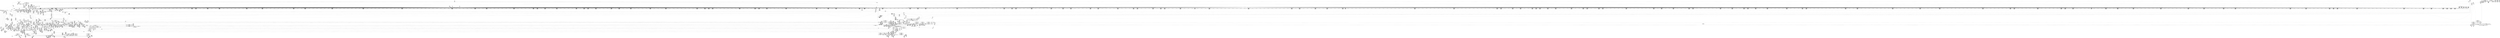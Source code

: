 digraph {
	CE0x4e76580 [shape=record,shape=Mrecord,label="{CE0x4e76580|cred_sid:cred|Function::cred_sid&Arg::cred::}"]
	CE0x4e08510 [shape=record,shape=Mrecord,label="{CE0x4e08510|get_current:tmp3|*SummSource*}"]
	CE0x4e7e9c0 [shape=record,shape=Mrecord,label="{CE0x4e7e9c0|__validate_creds:entry}"]
	CE0x4ec6a80 [shape=record,shape=Mrecord,label="{CE0x4ec6a80|inode_has_perm:expval|security/selinux/hooks.c,1611|*SummSource*}"]
	CE0x4dd5e20 [shape=record,shape=Mrecord,label="{CE0x4dd5e20|GLOBAL:selinux_file_lock.__warned|Global_var:selinux_file_lock.__warned|*SummSink*}"]
	CE0x4eb1ec0 [shape=record,shape=Mrecord,label="{CE0x4eb1ec0|0:_i32,_4:_i32,_8:_i16,_12:_i32,_16:_i32,_20:_i32,_24:_i32,_56:_i8*,_:_SCMRE_909,910_}"]
	CE0x4de1410 [shape=record,shape=Mrecord,label="{CE0x4de1410|selinux_file_lock:tmp19|security/selinux/hooks.c,3337}"]
	CE0x4e7e4b0 [shape=record,shape=Mrecord,label="{CE0x4e7e4b0|__validate_creds:tmp1|*SummSource*}"]
	CE0x4e19930 [shape=record,shape=Mrecord,label="{CE0x4e19930|inode_has_perm:return}"]
	CE0x4dfc690 [shape=record,shape=Mrecord,label="{CE0x4dfc690|file_has_perm:call1|security/selinux/hooks.c,1677}"]
	CE0x4ecf500 [shape=record,shape=Mrecord,label="{CE0x4ecf500|inode_has_perm:sclass|security/selinux/hooks.c,1617|*SummSink*}"]
	CE0x4de1b60 [shape=record,shape=Mrecord,label="{CE0x4de1b60|selinux_file_lock:tmp20|security/selinux/hooks.c,3337}"]
	CE0x4e1a5d0 [shape=record,shape=Mrecord,label="{CE0x4e1a5d0|i64*_getelementptr_inbounds_(_2_x_i64_,_2_x_i64_*___llvm_gcov_ctr131,_i64_0,_i64_0)|*Constant*}"]
	CE0x4e4bee0 [shape=record,shape=Mrecord,label="{CE0x4e4bee0|file_has_perm:tmp18|security/selinux/hooks.c,1690|*SummSink*}"]
	CE0x4ddd960 [shape=record,shape=Mrecord,label="{CE0x4ddd960|0:_i32,_4:_i32,_8:_i16,_12:_i32,_16:_i32,_20:_i32,_24:_i32,_56:_i8*,_:_SCMRE_48,56_|*MultipleSource*|*LoadInst*|include/linux/fs.h,1916|security/selinux/hooks.c,1675|Function::inode_has_perm&Arg::inode::|security/selinux/hooks.c,1611}"]
	CE0x4dbd8f0 [shape=record,shape=Mrecord,label="{CE0x4dbd8f0|8:_i8,_32:_%struct.inode*,_%struct.selinux_audit_data*,_456:_i8*,_:_SCMRE_106,107_}"]
	CE0x4e04b90 [shape=record,shape=Mrecord,label="{CE0x4e04b90|8:_i8,_32:_%struct.inode*,_%struct.selinux_audit_data*,_456:_i8*,_:_SCMRE_57,58_}"]
	CE0x4eb2070 [shape=record,shape=Mrecord,label="{CE0x4eb2070|0:_i32,_4:_i32,_8:_i16,_12:_i32,_16:_i32,_20:_i32,_24:_i32,_56:_i8*,_:_SCMRE_910,911_}"]
	CE0x4dd1e10 [shape=record,shape=Mrecord,label="{CE0x4dd1e10|selinux_file_lock:tmp14|security/selinux/hooks.c,3337}"]
	CE0x4ec53e0 [shape=record,shape=Mrecord,label="{CE0x4ec53e0|inode_has_perm:lnot|security/selinux/hooks.c,1611|*SummSink*}"]
	CE0x4dd1470 [shape=record,shape=Mrecord,label="{CE0x4dd1470|i64*_getelementptr_inbounds_(_11_x_i64_,_11_x_i64_*___llvm_gcov_ctr259,_i64_0,_i64_8)|*Constant*|*SummSink*}"]
	CE0x4dbb6d0 [shape=record,shape=Mrecord,label="{CE0x4dbb6d0|file_has_perm:file|Function::file_has_perm&Arg::file::|*SummSink*}"]
	CE0x4e499c0 [shape=record,shape=Mrecord,label="{CE0x4e499c0|i64_8|*Constant*|*SummSource*}"]
	CE0x4e28710 [shape=record,shape=Mrecord,label="{CE0x4e28710|file_inode:tmp|*SummSource*}"]
	CE0x4e1a1d0 [shape=record,shape=Mrecord,label="{CE0x4e1a1d0|inode_has_perm:return|*SummSink*}"]
	CE0x4dd18b0 [shape=record,shape=Mrecord,label="{CE0x4dd18b0|i64*_getelementptr_inbounds_(_11_x_i64_,_11_x_i64_*___llvm_gcov_ctr259,_i64_0,_i64_8)|*Constant*|*SummSource*}"]
	CE0x4e8eda0 [shape=record,shape=Mrecord,label="{CE0x4e8eda0|0:_i32,_4:_i32,_8:_i16,_12:_i32,_16:_i32,_20:_i32,_24:_i32,_56:_i8*,_:_SCMRE_205,206_}"]
	CE0x4ea57a0 [shape=record,shape=Mrecord,label="{CE0x4ea57a0|0:_i32,_4:_i32,_8:_i16,_12:_i32,_16:_i32,_20:_i32,_24:_i32,_56:_i8*,_:_SCMRE_599,600_}"]
	CE0x4ea3790 [shape=record,shape=Mrecord,label="{CE0x4ea3790|0:_i32,_4:_i32,_8:_i16,_12:_i32,_16:_i32,_20:_i32,_24:_i32,_56:_i8*,_:_SCMRE_580,581_}"]
	CE0x4de7db0 [shape=record,shape=Mrecord,label="{CE0x4de7db0|8:_i8,_32:_%struct.inode*,_%struct.selinux_audit_data*,_456:_i8*,_:_SCMRE_264,280_|*MultipleSource*|security/selinux/hooks.c, 1676|security/selinux/hooks.c,1674|Function::file_has_perm&Arg::file::|Function::selinux_file_lock&Arg::file::}"]
	CE0x4eaf7f0 [shape=record,shape=Mrecord,label="{CE0x4eaf7f0|0:_i32,_4:_i32,_8:_i16,_12:_i32,_16:_i32,_20:_i32,_24:_i32,_56:_i8*,_:_SCMRE_886,887_}"]
	CE0x4eabe90 [shape=record,shape=Mrecord,label="{CE0x4eabe90|0:_i32,_4:_i32,_8:_i16,_12:_i32,_16:_i32,_20:_i32,_24:_i32,_56:_i8*,_:_SCMRE_808,816_|*MultipleSource*|*LoadInst*|include/linux/fs.h,1916|security/selinux/hooks.c,1675|Function::inode_has_perm&Arg::inode::|security/selinux/hooks.c,1611}"]
	CE0x4e22970 [shape=record,shape=Mrecord,label="{CE0x4e22970|i32_4|*Constant*|*SummSource*}"]
	CE0x4dc8d70 [shape=record,shape=Mrecord,label="{CE0x4dc8d70|i64_4|*Constant*|*SummSource*}"]
	CE0x4ddcc10 [shape=record,shape=Mrecord,label="{CE0x4ddcc10|selinux_file_lock:tmp11|security/selinux/hooks.c,3337|*SummSink*}"]
	CE0x4e16d70 [shape=record,shape=Mrecord,label="{CE0x4e16d70|cred_sid:tmp}"]
	CE0x4eaaf90 [shape=record,shape=Mrecord,label="{CE0x4eaaf90|0:_i32,_4:_i32,_8:_i16,_12:_i32,_16:_i32,_20:_i32,_24:_i32,_56:_i8*,_:_SCMRE_760,768_|*MultipleSource*|*LoadInst*|include/linux/fs.h,1916|security/selinux/hooks.c,1675|Function::inode_has_perm&Arg::inode::|security/selinux/hooks.c,1611}"]
	CE0x4dfa470 [shape=record,shape=Mrecord,label="{CE0x4dfa470|0:_i32,_4:_i32,_8:_i16,_12:_i32,_16:_i32,_20:_i32,_24:_i32,_56:_i8*,_:_SCMRE_254,255_}"]
	CE0x4ddcfc0 [shape=record,shape=Mrecord,label="{CE0x4ddcfc0|selinux_file_lock:tmp12|security/selinux/hooks.c,3337|*SummSource*}"]
	CE0x4de4210 [shape=record,shape=Mrecord,label="{CE0x4de4210|_call_void_mcount()_#3|*SummSink*}"]
	CE0x4db2610 [shape=record,shape=Mrecord,label="{CE0x4db2610|selinux_file_lock:if.end|*SummSource*}"]
	CE0x4eaa750 [shape=record,shape=Mrecord,label="{CE0x4eaa750|0:_i32,_4:_i32,_8:_i16,_12:_i32,_16:_i32,_20:_i32,_24:_i32,_56:_i8*,_:_SCMRE_736,740_|*MultipleSource*|*LoadInst*|include/linux/fs.h,1916|security/selinux/hooks.c,1675|Function::inode_has_perm&Arg::inode::|security/selinux/hooks.c,1611}"]
	CE0x4dc9e00 [shape=record,shape=Mrecord,label="{CE0x4dc9e00|8:_i8,_32:_%struct.inode*,_%struct.selinux_audit_data*,_456:_i8*,_:_SCMRE_436,440_|*MultipleSource*|security/selinux/hooks.c, 1676|security/selinux/hooks.c,1674|Function::file_has_perm&Arg::file::|Function::selinux_file_lock&Arg::file::}"]
	CE0x4e5cd30 [shape=record,shape=Mrecord,label="{CE0x4e5cd30|file_has_perm:tmp22|security/selinux/hooks.c,1694|*SummSink*}"]
	CE0x4dc1e90 [shape=record,shape=Mrecord,label="{CE0x4dc1e90|get_current:tmp|*SummSink*}"]
	CE0x4e24530 [shape=record,shape=Mrecord,label="{CE0x4e24530|8:_i8,_32:_%struct.inode*,_%struct.selinux_audit_data*,_456:_i8*,_:_SCMRE_120,121_}"]
	CE0x4eb9050 [shape=record,shape=Mrecord,label="{CE0x4eb9050|inode_has_perm:tmp16|security/selinux/hooks.c,1615}"]
	CE0x4dfd380 [shape=record,shape=Mrecord,label="{CE0x4dfd380|i64_3|*Constant*}"]
	CE0x4e7c390 [shape=record,shape=Mrecord,label="{CE0x4e7c390|i64_2|*Constant*}"]
	CE0x4eae710 [shape=record,shape=Mrecord,label="{CE0x4eae710|0:_i32,_4:_i32,_8:_i16,_12:_i32,_16:_i32,_20:_i32,_24:_i32,_56:_i8*,_:_SCMRE_876,877_}"]
	CE0x4dbaaf0 [shape=record,shape=Mrecord,label="{CE0x4dbaaf0|file_has_perm:cred|Function::file_has_perm&Arg::cred::}"]
	CE0x4ddc0f0 [shape=record,shape=Mrecord,label="{CE0x4ddc0f0|cred_sid:tmp6|security/selinux/hooks.c,197}"]
	CE0x4e8b5f0 [shape=record,shape=Mrecord,label="{CE0x4e8b5f0|0:_i32,_4:_i32,_8:_i16,_12:_i32,_16:_i32,_20:_i32,_24:_i32,_56:_i8*,_:_SCMRE_172,173_}"]
	CE0x4e294a0 [shape=record,shape=Mrecord,label="{CE0x4e294a0|8:_i8,_32:_%struct.inode*,_%struct.selinux_audit_data*,_456:_i8*,_:_SCMRE_96,97_}"]
	CE0x4e04460 [shape=record,shape=Mrecord,label="{CE0x4e04460|file_inode:entry|*SummSource*}"]
	CE0x4e8ca30 [shape=record,shape=Mrecord,label="{CE0x4e8ca30|0:_i32,_4:_i32,_8:_i16,_12:_i32,_16:_i32,_20:_i32,_24:_i32,_56:_i8*,_:_SCMRE_184,185_}"]
	CE0x4e75ff0 [shape=record,shape=Mrecord,label="{CE0x4e75ff0|i64*_getelementptr_inbounds_(_8_x_i64_,_8_x_i64_*___llvm_gcov_ctr154,_i64_0,_i64_1)|*Constant*|*SummSink*}"]
	CE0x4e16de0 [shape=record,shape=Mrecord,label="{CE0x4e16de0|COLLAPSED:_GCMRE___llvm_gcov_ctr131_internal_global_2_x_i64_zeroinitializer:_elem_0:default:}"]
	CE0x4dd4120 [shape=record,shape=Mrecord,label="{CE0x4dd4120|i64_0|*Constant*}"]
	CE0x4ddc5a0 [shape=record,shape=Mrecord,label="{CE0x4ddc5a0|8:_i8,_32:_%struct.inode*,_%struct.selinux_audit_data*,_456:_i8*,_:_SCMRE_6,7_}"]
	CE0x4e75e40 [shape=record,shape=Mrecord,label="{CE0x4e75e40|i64*_getelementptr_inbounds_(_8_x_i64_,_8_x_i64_*___llvm_gcov_ctr154,_i64_0,_i64_1)|*Constant*|*SummSource*}"]
	CE0x4e21970 [shape=record,shape=Mrecord,label="{CE0x4e21970|__validate_creds:lnot1|include/linux/cred.h,173|*SummSink*}"]
	CE0x4e3f360 [shape=record,shape=Mrecord,label="{CE0x4e3f360|i32_2|*Constant*|*SummSource*}"]
	CE0x4e05270 [shape=record,shape=Mrecord,label="{CE0x4e05270|8:_i8,_32:_%struct.inode*,_%struct.selinux_audit_data*,_456:_i8*,_:_SCMRE_62,63_}"]
	CE0x4e48390 [shape=record,shape=Mrecord,label="{CE0x4e48390|avc_has_perm:auditdata|Function::avc_has_perm&Arg::auditdata::|*SummSink*}"]
	CE0x4dcdf30 [shape=record,shape=Mrecord,label="{CE0x4dcdf30|8:_i8,_32:_%struct.inode*,_%struct.selinux_audit_data*,_456:_i8*,_:_SCMRE_144,145_}"]
	CE0x4e8bb00 [shape=record,shape=Mrecord,label="{CE0x4e8bb00|0:_i32,_4:_i32,_8:_i16,_12:_i32,_16:_i32,_20:_i32,_24:_i32,_56:_i8*,_:_SCMRE_175,176_}"]
	CE0x4dd1ce0 [shape=record,shape=Mrecord,label="{CE0x4dd1ce0|selinux_file_lock:tobool|security/selinux/hooks.c,3337|*SummSink*}"]
	CE0x4dcfa50 [shape=record,shape=Mrecord,label="{CE0x4dcfa50|selinux_file_lock:tmp13|security/selinux/hooks.c,3337}"]
	CE0x4e45480 [shape=record,shape=Mrecord,label="{CE0x4e45480|file_has_perm:sid3|security/selinux/hooks.c,1684|*SummSink*}"]
	CE0x4dc4840 [shape=record,shape=Mrecord,label="{CE0x4dc4840|selinux_file_lock:tmp10|security/selinux/hooks.c,3337|*SummSink*}"]
	CE0x4e3e1c0 [shape=record,shape=Mrecord,label="{CE0x4e3e1c0|file_inode:tmp2|*SummSource*}"]
	CE0x4ddfb20 [shape=record,shape=Mrecord,label="{CE0x4ddfb20|8:_i8,_32:_%struct.inode*,_%struct.selinux_audit_data*,_456:_i8*,_:_SCMRE_81,82_}"]
	CE0x4e429f0 [shape=record,shape=Mrecord,label="{CE0x4e429f0|0:_i32,_:_CRE_4,8_|*MultipleSource*|security/selinux/hooks.c,1683|*LoadInst*|security/selinux/hooks.c,1674|security/selinux/hooks.c,1674}"]
	CE0x4e953f0 [shape=record,shape=Mrecord,label="{CE0x4e953f0|0:_i32,_4:_i32,_8:_i16,_12:_i32,_16:_i32,_20:_i32,_24:_i32,_56:_i8*,_:_SCMRE_270,271_}"]
	CE0x4de7320 [shape=record,shape=Mrecord,label="{CE0x4de7320|8:_i8,_32:_%struct.inode*,_%struct.selinux_audit_data*,_456:_i8*,_:_SCMRE_224,232_|*MultipleSource*|security/selinux/hooks.c, 1676|security/selinux/hooks.c,1674|Function::file_has_perm&Arg::file::|Function::selinux_file_lock&Arg::file::}"]
	CE0x4e97c70 [shape=record,shape=Mrecord,label="{CE0x4e97c70|0:_i32,_4:_i32,_8:_i16,_12:_i32,_16:_i32,_20:_i32,_24:_i32,_56:_i8*,_:_SCMRE_294,295_}"]
	CE0x4ec5e00 [shape=record,shape=Mrecord,label="{CE0x4ec5e00|inode_has_perm:lnot.ext|security/selinux/hooks.c,1611|*SummSink*}"]
	CE0x4e8b7a0 [shape=record,shape=Mrecord,label="{CE0x4e8b7a0|0:_i32,_4:_i32,_8:_i16,_12:_i32,_16:_i32,_20:_i32,_24:_i32,_56:_i8*,_:_SCMRE_173,174_}"]
	CE0x4ec3a60 [shape=record,shape=Mrecord,label="{CE0x4ec3a60|GLOBAL:__llvm_gcov_ctr155|Global_var:__llvm_gcov_ctr155|*SummSink*}"]
	CE0x4e99c10 [shape=record,shape=Mrecord,label="{CE0x4e99c10|0:_i32,_4:_i32,_8:_i16,_12:_i32,_16:_i32,_20:_i32,_24:_i32,_56:_i8*,_:_SCMRE_320,328_|*MultipleSource*|*LoadInst*|include/linux/fs.h,1916|security/selinux/hooks.c,1675|Function::inode_has_perm&Arg::inode::|security/selinux/hooks.c,1611}"]
	CE0x4ec4500 [shape=record,shape=Mrecord,label="{CE0x4ec4500|inode_has_perm:tmp19|security/selinux/hooks.c,1618|*SummSink*}"]
	CE0x4e0a480 [shape=record,shape=Mrecord,label="{CE0x4e0a480|__validate_creds:line|Function::__validate_creds&Arg::line::|*SummSink*}"]
	CE0x4e027c0 [shape=record,shape=Mrecord,label="{CE0x4e027c0|i64_16|*Constant*|*SummSource*}"]
	CE0x4e806b0 [shape=record,shape=Mrecord,label="{CE0x4e806b0|__validate_creds:tmp1|*SummSink*}"]
	CE0x4e8af30 [shape=record,shape=Mrecord,label="{CE0x4e8af30|0:_i32,_4:_i32,_8:_i16,_12:_i32,_16:_i32,_20:_i32,_24:_i32,_56:_i8*,_:_SCMRE_168,169_}"]
	CE0x4e1c960 [shape=record,shape=Mrecord,label="{CE0x4e1c960|file_has_perm:if.end}"]
	CE0x4e1fcf0 [shape=record,shape=Mrecord,label="{CE0x4e1fcf0|8:_i8,_32:_%struct.inode*,_%struct.selinux_audit_data*,_456:_i8*,_:_SCMRE_3,4_}"]
	CE0x4e80020 [shape=record,shape=Mrecord,label="{CE0x4e80020|inode_has_perm:if.then|*SummSink*}"]
	CE0x4ec4f50 [shape=record,shape=Mrecord,label="{CE0x4ec4f50|inode_has_perm:lnot|security/selinux/hooks.c,1611}"]
	CE0x4ea21a0 [shape=record,shape=Mrecord,label="{CE0x4ea21a0|0:_i32,_4:_i32,_8:_i16,_12:_i32,_16:_i32,_20:_i32,_24:_i32,_56:_i8*,_:_SCMRE_567,568_}"]
	CE0x4e10b80 [shape=record,shape=Mrecord,label="{CE0x4e10b80|inode_has_perm:tmp3|*SummSource*}"]
	CE0x4e77300 [shape=record,shape=Mrecord,label="{CE0x4e77300|inode_has_perm:tmp1|*SummSink*}"]
	CE0x4e1fb80 [shape=record,shape=Mrecord,label="{CE0x4e1fb80|8:_i8,_32:_%struct.inode*,_%struct.selinux_audit_data*,_456:_i8*,_:_SCMRE_2,3_}"]
	CE0x4e7eb60 [shape=record,shape=Mrecord,label="{CE0x4e7eb60|cred_sid:tmp4|*LoadInst*|security/selinux/hooks.c,196}"]
	CE0x4dc8180 [shape=record,shape=Mrecord,label="{CE0x4dc8180|i64*_getelementptr_inbounds_(_11_x_i64_,_11_x_i64_*___llvm_gcov_ctr259,_i64_0,_i64_1)|*Constant*}"]
	CE0x4e1f2e0 [shape=record,shape=Mrecord,label="{CE0x4e1f2e0|cred_sid:tmp5|security/selinux/hooks.c,196|*SummSink*}"]
	CE0x4de4a20 [shape=record,shape=Mrecord,label="{CE0x4de4a20|8:_i8,_32:_%struct.inode*,_%struct.selinux_audit_data*,_456:_i8*,_:_SCMRE_51,52_}"]
	CE0x4db90e0 [shape=record,shape=Mrecord,label="{CE0x4db90e0|COLLAPSED:_GCMRE_current_task_external_global_%struct.task_struct*:_elem_0::|security/selinux/hooks.c,3337}"]
	CE0x4e12cb0 [shape=record,shape=Mrecord,label="{CE0x4e12cb0|8:_i8,_32:_%struct.inode*,_%struct.selinux_audit_data*,_456:_i8*,_:_SCMRE_161,162_}"]
	CE0x4ea8380 [shape=record,shape=Mrecord,label="{CE0x4ea8380|0:_i32,_4:_i32,_8:_i16,_12:_i32,_16:_i32,_20:_i32,_24:_i32,_56:_i8*,_:_SCMRE_624,628_|*MultipleSource*|*LoadInst*|include/linux/fs.h,1916|security/selinux/hooks.c,1675|Function::inode_has_perm&Arg::inode::|security/selinux/hooks.c,1611}"]
	CE0x4e99920 [shape=record,shape=Mrecord,label="{CE0x4e99920|0:_i32,_4:_i32,_8:_i16,_12:_i32,_16:_i32,_20:_i32,_24:_i32,_56:_i8*,_:_SCMRE_311,312_}"]
	CE0x4ec37b0 [shape=record,shape=Mrecord,label="{CE0x4ec37b0|GLOBAL:__llvm_gcov_ctr155|Global_var:__llvm_gcov_ctr155}"]
	CE0x4e7f970 [shape=record,shape=Mrecord,label="{CE0x4e7f970|__validate_creds:cred|Function::__validate_creds&Arg::cred::}"]
	CE0x4e25890 [shape=record,shape=Mrecord,label="{CE0x4e25890|8:_i8,_32:_%struct.inode*,_%struct.selinux_audit_data*,_456:_i8*,_:_SCMRE_179,180_}"]
	CE0x4dc96e0 [shape=record,shape=Mrecord,label="{CE0x4dc96e0|8:_i8,_32:_%struct.inode*,_%struct.selinux_audit_data*,_456:_i8*,_:_SCMRE_424,428_|*MultipleSource*|security/selinux/hooks.c, 1676|security/selinux/hooks.c,1674|Function::file_has_perm&Arg::file::|Function::selinux_file_lock&Arg::file::}"]
	CE0x4ea1930 [shape=record,shape=Mrecord,label="{CE0x4ea1930|0:_i32,_4:_i32,_8:_i16,_12:_i32,_16:_i32,_20:_i32,_24:_i32,_56:_i8*,_:_SCMRE_562,563_}"]
	CE0x4e0ca30 [shape=record,shape=Mrecord,label="{CE0x4e0ca30|i64*_getelementptr_inbounds_(_12_x_i64_,_12_x_i64_*___llvm_gcov_ctr170,_i64_0,_i64_11)|*Constant*}"]
	CE0x4eb6040 [shape=record,shape=Mrecord,label="{CE0x4eb6040|0:_i32,_4:_i32,_8:_i16,_12:_i32,_16:_i32,_20:_i32,_24:_i32,_56:_i8*,_:_SCMRE_979,980_}"]
	CE0x4eaa1d0 [shape=record,shape=Mrecord,label="{CE0x4eaa1d0|0:_i32,_4:_i32,_8:_i16,_12:_i32,_16:_i32,_20:_i32,_24:_i32,_56:_i8*,_:_SCMRE_712,728_|*MultipleSource*|*LoadInst*|include/linux/fs.h,1916|security/selinux/hooks.c,1675|Function::inode_has_perm&Arg::inode::|security/selinux/hooks.c,1611}"]
	CE0x4e481d0 [shape=record,shape=Mrecord,label="{CE0x4e481d0|avc_has_perm:auditdata|Function::avc_has_perm&Arg::auditdata::}"]
	CE0x4e8a000 [shape=record,shape=Mrecord,label="{CE0x4e8a000|0:_i32,_4:_i32,_8:_i16,_12:_i32,_16:_i32,_20:_i32,_24:_i32,_56:_i8*,_:_SCMRE_159,160_}"]
	CE0x4e26bd0 [shape=record,shape=Mrecord,label="{CE0x4e26bd0|8:_i8,_32:_%struct.inode*,_%struct.selinux_audit_data*,_456:_i8*,_:_SCMRE_193,194_}"]
	CE0x4e03220 [shape=record,shape=Mrecord,label="{CE0x4e03220|file_has_perm:f_path|security/selinux/hooks.c,1681}"]
	CE0x4e0d5d0 [shape=record,shape=Mrecord,label="{CE0x4e0d5d0|file_has_perm:tmp29|security/selinux/hooks.c,1698|*SummSource*}"]
	CE0x4e28010 [shape=record,shape=Mrecord,label="{CE0x4e28010|8:_i8,_32:_%struct.inode*,_%struct.selinux_audit_data*,_456:_i8*,_:_SCMRE_7,8_}"]
	CE0x4e03aa0 [shape=record,shape=Mrecord,label="{CE0x4e03aa0|file_has_perm:tmp3|security/selinux/hooks.c,1674|*SummSink*}"]
	CE0x4df9f60 [shape=record,shape=Mrecord,label="{CE0x4df9f60|0:_i32,_4:_i32,_8:_i16,_12:_i32,_16:_i32,_20:_i32,_24:_i32,_56:_i8*,_:_SCMRE_251,252_}"]
	CE0x4dcdb10 [shape=record,shape=Mrecord,label="{CE0x4dcdb10|8:_i8,_32:_%struct.inode*,_%struct.selinux_audit_data*,_456:_i8*,_:_SCMRE_128,132_|*MultipleSource*|security/selinux/hooks.c, 1676|security/selinux/hooks.c,1674|Function::file_has_perm&Arg::file::|Function::selinux_file_lock&Arg::file::}"]
	CE0x4e142b0 [shape=record,shape=Mrecord,label="{CE0x4e142b0|8:_i8,_32:_%struct.inode*,_%struct.selinux_audit_data*,_456:_i8*,_:_SCMRE_177,178_}"]
	CE0x4de46e0 [shape=record,shape=Mrecord,label="{CE0x4de46e0|8:_i8,_32:_%struct.inode*,_%struct.selinux_audit_data*,_456:_i8*,_:_SCMRE_49,50_}"]
	CE0x4eced10 [shape=record,shape=Mrecord,label="{CE0x4eced10|__validate_creds:tobool|include/linux/cred.h,173|*SummSink*}"]
	CE0x4dfbd60 [shape=record,shape=Mrecord,label="{CE0x4dfbd60|file_has_perm:type|security/selinux/hooks.c,1680|*SummSource*}"]
	CE0x4e8c1c0 [shape=record,shape=Mrecord,label="{CE0x4e8c1c0|0:_i32,_4:_i32,_8:_i16,_12:_i32,_16:_i32,_20:_i32,_24:_i32,_56:_i8*,_:_SCMRE_179,180_}"]
	CE0x4dbe130 [shape=record,shape=Mrecord,label="{CE0x4dbe130|8:_i8,_32:_%struct.inode*,_%struct.selinux_audit_data*,_456:_i8*,_:_SCMRE_112,113_}"]
	CE0x4e1dde0 [shape=record,shape=Mrecord,label="{CE0x4e1dde0|file_has_perm:ad|security/selinux/hooks.c, 1676|*SummSink*}"]
	CE0x4ec5b60 [shape=record,shape=Mrecord,label="{CE0x4ec5b60|inode_has_perm:lnot.ext|security/selinux/hooks.c,1611}"]
	CE0x4ea5440 [shape=record,shape=Mrecord,label="{CE0x4ea5440|0:_i32,_4:_i32,_8:_i16,_12:_i32,_16:_i32,_20:_i32,_24:_i32,_56:_i8*,_:_SCMRE_597,598_}"]
	CE0x4e00d90 [shape=record,shape=Mrecord,label="{CE0x4e00d90|file_inode:bb}"]
	CE0x4eafd00 [shape=record,shape=Mrecord,label="{CE0x4eafd00|0:_i32,_4:_i32,_8:_i16,_12:_i32,_16:_i32,_20:_i32,_24:_i32,_56:_i8*,_:_SCMRE_889,890_}"]
	CE0x4e89df0 [shape=record,shape=Mrecord,label="{CE0x4e89df0|0:_i32,_4:_i32,_8:_i16,_12:_i32,_16:_i32,_20:_i32,_24:_i32,_56:_i8*,_:_SCMRE_158,159_}"]
	CE0x4ed7a80 [shape=record,shape=Mrecord,label="{CE0x4ed7a80|cred_sid:bb}"]
	CE0x4e87250 [shape=record,shape=Mrecord,label="{CE0x4e87250|0:_i32,_4:_i32,_8:_i16,_12:_i32,_16:_i32,_20:_i32,_24:_i32,_56:_i8*,_:_SCMRE_120,128_|*MultipleSource*|*LoadInst*|include/linux/fs.h,1916|security/selinux/hooks.c,1675|Function::inode_has_perm&Arg::inode::|security/selinux/hooks.c,1611}"]
	CE0x4de2a40 [shape=record,shape=Mrecord,label="{CE0x4de2a40|8:_i8,_32:_%struct.inode*,_%struct.selinux_audit_data*,_456:_i8*,_:_SCMRE_102,103_}"]
	CE0x4e80130 [shape=record,shape=Mrecord,label="{CE0x4e80130|inode_has_perm:bb}"]
	CE0x4e96680 [shape=record,shape=Mrecord,label="{CE0x4e96680|0:_i32,_4:_i32,_8:_i16,_12:_i32,_16:_i32,_20:_i32,_24:_i32,_56:_i8*,_:_SCMRE_281,282_}"]
	CE0x4eb48f0 [shape=record,shape=Mrecord,label="{CE0x4eb48f0|0:_i32,_4:_i32,_8:_i16,_12:_i32,_16:_i32,_20:_i32,_24:_i32,_56:_i8*,_:_SCMRE_934,935_}"]
	CE0x4e02f20 [shape=record,shape=Mrecord,label="{CE0x4e02f20|file_has_perm:path|security/selinux/hooks.c,1681}"]
	CE0x4ed0b90 [shape=record,shape=Mrecord,label="{CE0x4ed0b90|avc_has_perm:auditdata|Function::avc_has_perm&Arg::auditdata::}"]
	CE0x4ea4870 [shape=record,shape=Mrecord,label="{CE0x4ea4870|0:_i32,_4:_i32,_8:_i16,_12:_i32,_16:_i32,_20:_i32,_24:_i32,_56:_i8*,_:_SCMRE_590,591_}"]
	CE0x4e1b180 [shape=record,shape=Mrecord,label="{CE0x4e1b180|cred_sid:tmp2|*SummSource*}"]
	CE0x61975d0 [shape=record,shape=Mrecord,label="{CE0x61975d0|selinux_file_lock:bb|*SummSink*}"]
	CE0x4ec5240 [shape=record,shape=Mrecord,label="{CE0x4ec5240|inode_has_perm:lnot1|security/selinux/hooks.c,1611}"]
	CE0x4e3fe00 [shape=record,shape=Mrecord,label="{CE0x4e3fe00|cred_sid:bb}"]
	CE0x4e841d0 [shape=record,shape=Mrecord,label="{CE0x4e841d0|cred_sid:tmp6|security/selinux/hooks.c,197}"]
	CE0x4e989f0 [shape=record,shape=Mrecord,label="{CE0x4e989f0|0:_i32,_4:_i32,_8:_i16,_12:_i32,_16:_i32,_20:_i32,_24:_i32,_56:_i8*,_:_SCMRE_302,303_}"]
	CE0x4de28e0 [shape=record,shape=Mrecord,label="{CE0x4de28e0|8:_i8,_32:_%struct.inode*,_%struct.selinux_audit_data*,_456:_i8*,_:_SCMRE_101,102_}"]
	CE0x4dbc060 [shape=record,shape=Mrecord,label="{CE0x4dbc060|file_has_perm:av|Function::file_has_perm&Arg::av::|*SummSource*}"]
	CE0x4e47720 [shape=record,shape=Mrecord,label="{CE0x4e47720|i16_8|*Constant*|*SummSink*}"]
	CE0x4de8f90 [shape=record,shape=Mrecord,label="{CE0x4de8f90|8:_i8,_32:_%struct.inode*,_%struct.selinux_audit_data*,_456:_i8*,_:_SCMRE_320,324_|*MultipleSource*|security/selinux/hooks.c, 1676|security/selinux/hooks.c,1674|Function::file_has_perm&Arg::file::|Function::selinux_file_lock&Arg::file::}"]
	CE0x4dfb1e0 [shape=record,shape=Mrecord,label="{CE0x4dfb1e0|cred_sid:cred|Function::cred_sid&Arg::cred::}"]
	CE0x4ec3ee0 [shape=record,shape=Mrecord,label="{CE0x4ec3ee0|__validate_creds:tmp4|include/linux/cred.h,173|*SummSource*}"]
	CE0x4de6980 [shape=record,shape=Mrecord,label="{CE0x4de6980|8:_i8,_32:_%struct.inode*,_%struct.selinux_audit_data*,_456:_i8*,_:_SCMRE_210,211_}"]
	CE0x4de4110 [shape=record,shape=Mrecord,label="{CE0x4de4110|_call_void_mcount()_#3|*SummSource*}"]
	CE0x4de7b90 [shape=record,shape=Mrecord,label="{CE0x4de7b90|8:_i8,_32:_%struct.inode*,_%struct.selinux_audit_data*,_456:_i8*,_:_SCMRE_256,264_|*MultipleSource*|security/selinux/hooks.c, 1676|security/selinux/hooks.c,1674|Function::file_has_perm&Arg::file::|Function::selinux_file_lock&Arg::file::}"]
	CE0x4e76aa0 [shape=record,shape=Mrecord,label="{CE0x4e76aa0|i32_10|*Constant*|*SummSink*}"]
	CE0x4e1d140 [shape=record,shape=Mrecord,label="{CE0x4e1d140|get_current:tmp|*SummSource*}"]
	CE0x4dbd6d0 [shape=record,shape=Mrecord,label="{CE0x4dbd6d0|i64*_getelementptr_inbounds_(_2_x_i64_,_2_x_i64_*___llvm_gcov_ctr162,_i64_0,_i64_0)|*Constant*|*SummSink*}"]
	CE0x4e7e7f0 [shape=record,shape=Mrecord,label="{CE0x4e7e7f0|GLOBAL:__validate_creds|*Constant*|*SummSource*}"]
	CE0x4ea6520 [shape=record,shape=Mrecord,label="{CE0x4ea6520|0:_i32,_4:_i32,_8:_i16,_12:_i32,_16:_i32,_20:_i32,_24:_i32,_56:_i8*,_:_SCMRE_607,608_}"]
	CE0x4ea70f0 [shape=record,shape=Mrecord,label="{CE0x4ea70f0|0:_i32,_4:_i32,_8:_i16,_12:_i32,_16:_i32,_20:_i32,_24:_i32,_56:_i8*,_:_SCMRE_614,615_}"]
	CE0x4ec3140 [shape=record,shape=Mrecord,label="{CE0x4ec3140|__validate_creds:tmp2|include/linux/cred.h,173|*SummSource*}"]
	CE0x4ea01d0 [shape=record,shape=Mrecord,label="{CE0x4ea01d0|0:_i32,_4:_i32,_8:_i16,_12:_i32,_16:_i32,_20:_i32,_24:_i32,_56:_i8*,_:_SCMRE_540,544_|*MultipleSource*|*LoadInst*|include/linux/fs.h,1916|security/selinux/hooks.c,1675|Function::inode_has_perm&Arg::inode::|security/selinux/hooks.c,1611}"]
	CE0x4eb94d0 [shape=record,shape=Mrecord,label="{CE0x4eb94d0|inode_has_perm:sid3|security/selinux/hooks.c,1617|*SummSink*}"]
	CE0x4e5cea0 [shape=record,shape=Mrecord,label="{CE0x4e5cea0|file_has_perm:tmp23|security/selinux/hooks.c,1694}"]
	CE0x4ec69b0 [shape=record,shape=Mrecord,label="{CE0x4ec69b0|inode_has_perm:expval|security/selinux/hooks.c,1611}"]
	CE0x4ea7b10 [shape=record,shape=Mrecord,label="{CE0x4ea7b10|0:_i32,_4:_i32,_8:_i16,_12:_i32,_16:_i32,_20:_i32,_24:_i32,_56:_i8*,_:_SCMRE_620,621_}"]
	CE0x4e1ca00 [shape=record,shape=Mrecord,label="{CE0x4e1ca00|file_has_perm:if.end|*SummSink*}"]
	CE0x4e1fde0 [shape=record,shape=Mrecord,label="{CE0x4e1fde0|8:_i8,_32:_%struct.inode*,_%struct.selinux_audit_data*,_456:_i8*,_:_SCMRE_4,5_}"]
	CE0x4ea4510 [shape=record,shape=Mrecord,label="{CE0x4ea4510|0:_i32,_4:_i32,_8:_i16,_12:_i32,_16:_i32,_20:_i32,_24:_i32,_56:_i8*,_:_SCMRE_588,589_}"]
	CE0x4e23e50 [shape=record,shape=Mrecord,label="{CE0x4e23e50|8:_i8,_32:_%struct.inode*,_%struct.selinux_audit_data*,_456:_i8*,_:_SCMRE_115,116_}"]
	CE0x4e40330 [shape=record,shape=Mrecord,label="{CE0x4e40330|file_inode:tmp2}"]
	CE0x4e3e650 [shape=record,shape=Mrecord,label="{CE0x4e3e650|file_inode:tmp3|*SummSource*}"]
	CE0x4ea72a0 [shape=record,shape=Mrecord,label="{CE0x4ea72a0|0:_i32,_4:_i32,_8:_i16,_12:_i32,_16:_i32,_20:_i32,_24:_i32,_56:_i8*,_:_SCMRE_615,616_}"]
	CE0x4eab510 [shape=record,shape=Mrecord,label="{CE0x4eab510|0:_i32,_4:_i32,_8:_i16,_12:_i32,_16:_i32,_20:_i32,_24:_i32,_56:_i8*,_:_SCMRE_776,792_|*MultipleSource*|*LoadInst*|include/linux/fs.h,1916|security/selinux/hooks.c,1675|Function::inode_has_perm&Arg::inode::|security/selinux/hooks.c,1611}"]
	CE0x4e8c010 [shape=record,shape=Mrecord,label="{CE0x4e8c010|0:_i32,_4:_i32,_8:_i16,_12:_i32,_16:_i32,_20:_i32,_24:_i32,_56:_i8*,_:_SCMRE_178,179_}"]
	CE0x4eaef80 [shape=record,shape=Mrecord,label="{CE0x4eaef80|0:_i32,_4:_i32,_8:_i16,_12:_i32,_16:_i32,_20:_i32,_24:_i32,_56:_i8*,_:_SCMRE_881,882_}"]
	CE0x6b839c0 [shape=record,shape=Mrecord,label="{CE0x6b839c0|selinux_file_lock:tmp5|security/selinux/hooks.c,3337}"]
	CE0x4ead420 [shape=record,shape=Mrecord,label="{CE0x4ead420|0:_i32,_4:_i32,_8:_i16,_12:_i32,_16:_i32,_20:_i32,_24:_i32,_56:_i8*,_:_SCMRE_866,867_}"]
	CE0x4ddf010 [shape=record,shape=Mrecord,label="{CE0x4ddf010|file_has_perm:tmp15|security/selinux/hooks.c,1688|*SummSource*}"]
	CE0x4dc0470 [shape=record,shape=Mrecord,label="{CE0x4dc0470|8:_i8,_32:_%struct.inode*,_%struct.selinux_audit_data*,_456:_i8*,_:_SCMRE_14,15_}"]
	CE0x4ec6810 [shape=record,shape=Mrecord,label="{CE0x4ec6810|GLOBAL:llvm.expect.i64|*Constant*|*SummSink*}"]
	CE0x4e96170 [shape=record,shape=Mrecord,label="{CE0x4e96170|0:_i32,_4:_i32,_8:_i16,_12:_i32,_16:_i32,_20:_i32,_24:_i32,_56:_i8*,_:_SCMRE_278,279_}"]
	CE0x4db2c10 [shape=record,shape=Mrecord,label="{CE0x4db2c10|selinux_file_lock:entry|*SummSink*}"]
	CE0x4ed15f0 [shape=record,shape=Mrecord,label="{CE0x4ed15f0|i64*_getelementptr_inbounds_(_8_x_i64_,_8_x_i64_*___llvm_gcov_ctr154,_i64_0,_i64_7)|*Constant*|*SummSource*}"]
	CE0x4e9ad10 [shape=record,shape=Mrecord,label="{CE0x4e9ad10|0:_i32,_4:_i32,_8:_i16,_12:_i32,_16:_i32,_20:_i32,_24:_i32,_56:_i8*,_:_SCMRE_376,384_|*MultipleSource*|*LoadInst*|include/linux/fs.h,1916|security/selinux/hooks.c,1675|Function::inode_has_perm&Arg::inode::|security/selinux/hooks.c,1611}"]
	CE0x4eaf640 [shape=record,shape=Mrecord,label="{CE0x4eaf640|0:_i32,_4:_i32,_8:_i16,_12:_i32,_16:_i32,_20:_i32,_24:_i32,_56:_i8*,_:_SCMRE_885,886_}"]
	CE0x4e5f3c0 [shape=record,shape=Mrecord,label="{CE0x4e5f3c0|inode_has_perm:adp|Function::inode_has_perm&Arg::adp::|*SummSource*}"]
	CE0x4e80cc0 [shape=record,shape=Mrecord,label="{CE0x4e80cc0|i32_22|*Constant*}"]
	CE0x4e7f180 [shape=record,shape=Mrecord,label="{CE0x4e7f180|i64*_getelementptr_inbounds_(_8_x_i64_,_8_x_i64_*___llvm_gcov_ctr154,_i64_0,_i64_0)|*Constant*|*SummSource*}"]
	CE0x4ddd240 [shape=record,shape=Mrecord,label="{CE0x4ddd240|file_has_perm:tmp4|security/selinux/hooks.c,1681|*SummSink*}"]
	CE0x4dbda50 [shape=record,shape=Mrecord,label="{CE0x4dbda50|8:_i8,_32:_%struct.inode*,_%struct.selinux_audit_data*,_456:_i8*,_:_SCMRE_107,108_}"]
	CE0x4ead900 [shape=record,shape=Mrecord,label="{CE0x4ead900|0:_i32,_4:_i32,_8:_i16,_12:_i32,_16:_i32,_20:_i32,_24:_i32,_56:_i8*,_:_SCMRE_867,868_}"]
	CE0x4ec1c60 [shape=record,shape=Mrecord,label="{CE0x4ec1c60|__validate_creds:if.then|*SummSource*}"]
	CE0x4582050 [shape=record,shape=Mrecord,label="{CE0x4582050|COLLAPSED:_GCMRE___llvm_gcov_ctr259_internal_global_11_x_i64_zeroinitializer:_elem_0:default:}"]
	CE0x4e4b790 [shape=record,shape=Mrecord,label="{CE0x4e4b790|i64*_getelementptr_inbounds_(_12_x_i64_,_12_x_i64_*___llvm_gcov_ctr170,_i64_0,_i64_6)|*Constant*|*SummSource*}"]
	CE0x4ddeb70 [shape=record,shape=Mrecord,label="{CE0x4ddeb70|file_has_perm:tmp14|security/selinux/hooks.c,1688|*SummSource*}"]
	CE0x4e08fa0 [shape=record,shape=Mrecord,label="{CE0x4e08fa0|8:_i8,_32:_%struct.inode*,_%struct.selinux_audit_data*,_456:_i8*,_:_SCMRE_150,151_}"]
	CE0x4dc8fb0 [shape=record,shape=Mrecord,label="{CE0x4dc8fb0|i64*_getelementptr_inbounds_(_11_x_i64_,_11_x_i64_*___llvm_gcov_ctr259,_i64_0,_i64_6)|*Constant*}"]
	CE0x4e7fbc0 [shape=record,shape=Mrecord,label="{CE0x4e7fbc0|cred_sid:security|security/selinux/hooks.c,196}"]
	CE0x4db8a10 [shape=record,shape=Mrecord,label="{CE0x4db8a10|_ret_%struct.task_struct*_%tmp4,_!dbg_!27714|./arch/x86/include/asm/current.h,14}"]
	CE0x4e5d900 [shape=record,shape=Mrecord,label="{CE0x4e5d900|i64*_getelementptr_inbounds_(_12_x_i64_,_12_x_i64_*___llvm_gcov_ctr170,_i64_0,_i64_9)|*Constant*|*SummSink*}"]
	CE0x4e0b440 [shape=record,shape=Mrecord,label="{CE0x4e0b440|i64*_getelementptr_inbounds_(_12_x_i64_,_12_x_i64_*___llvm_gcov_ctr170,_i64_0,_i64_10)|*Constant*}"]
	CE0x4eca6a0 [shape=record,shape=Mrecord,label="{CE0x4eca6a0|i64*_getelementptr_inbounds_(_8_x_i64_,_8_x_i64_*___llvm_gcov_ctr154,_i64_0,_i64_6)|*Constant*|*SummSink*}"]
	CE0x4dc3270 [shape=record,shape=Mrecord,label="{CE0x4dc3270|selinux_file_lock:do.end|*SummSink*}"]
	CE0x4e60870 [shape=record,shape=Mrecord,label="{CE0x4e60870|file_has_perm:call9|security/selinux/hooks.c,1695}"]
	CE0x4e81e90 [shape=record,shape=Mrecord,label="{CE0x4e81e90|__validate_creds:lnot1|include/linux/cred.h,173}"]
	CE0x4e9afd0 [shape=record,shape=Mrecord,label="{CE0x4e9afd0|0:_i32,_4:_i32,_8:_i16,_12:_i32,_16:_i32,_20:_i32,_24:_i32,_56:_i8*,_:_SCMRE_384,388_|*MultipleSource*|*LoadInst*|include/linux/fs.h,1916|security/selinux/hooks.c,1675|Function::inode_has_perm&Arg::inode::|security/selinux/hooks.c,1611}"]
	CE0x4e77ed0 [shape=record,shape=Mrecord,label="{CE0x4e77ed0|__validate_creds:tmp}"]
	CE0x4e7f010 [shape=record,shape=Mrecord,label="{CE0x4e7f010|i64*_getelementptr_inbounds_(_8_x_i64_,_8_x_i64_*___llvm_gcov_ctr154,_i64_0,_i64_0)|*Constant*}"]
	CE0x4e1ae10 [shape=record,shape=Mrecord,label="{CE0x4e1ae10|i64*_getelementptr_inbounds_(_2_x_i64_,_2_x_i64_*___llvm_gcov_ctr131,_i64_0,_i64_1)|*Constant*|*SummSink*}"]
	CE0x4e8aa20 [shape=record,shape=Mrecord,label="{CE0x4e8aa20|0:_i32,_4:_i32,_8:_i16,_12:_i32,_16:_i32,_20:_i32,_24:_i32,_56:_i8*,_:_SCMRE_165,166_}"]
	CE0x4de24c0 [shape=record,shape=Mrecord,label="{CE0x4de24c0|8:_i8,_32:_%struct.inode*,_%struct.selinux_audit_data*,_456:_i8*,_:_SCMRE_98,99_}"]
	CE0x4e0a410 [shape=record,shape=Mrecord,label="{CE0x4e0a410|__validate_creds:line|Function::__validate_creds&Arg::line::|*SummSource*}"]
	CE0x4e10000 [shape=record,shape=Mrecord,label="{CE0x4e10000|inode_has_perm:tmp2|*SummSource*}"]
	CE0x4e148d0 [shape=record,shape=Mrecord,label="{CE0x4e148d0|i64*_getelementptr_inbounds_(_8_x_i64_,_8_x_i64_*___llvm_gcov_ctr154,_i64_0,_i64_2)|*Constant*|*SummSource*}"]
	CE0x4de91b0 [shape=record,shape=Mrecord,label="{CE0x4de91b0|8:_i8,_32:_%struct.inode*,_%struct.selinux_audit_data*,_456:_i8*,_:_SCMRE_324,328_|*MultipleSource*|security/selinux/hooks.c, 1676|security/selinux/hooks.c,1674|Function::file_has_perm&Arg::file::|Function::selinux_file_lock&Arg::file::}"]
	CE0x4ea1ff0 [shape=record,shape=Mrecord,label="{CE0x4ea1ff0|0:_i32,_4:_i32,_8:_i16,_12:_i32,_16:_i32,_20:_i32,_24:_i32,_56:_i8*,_:_SCMRE_566,567_}"]
	CE0x4eb4740 [shape=record,shape=Mrecord,label="{CE0x4eb4740|0:_i32,_4:_i32,_8:_i16,_12:_i32,_16:_i32,_20:_i32,_24:_i32,_56:_i8*,_:_SCMRE_933,934_}"]
	CE0x4e949d0 [shape=record,shape=Mrecord,label="{CE0x4e949d0|0:_i32,_4:_i32,_8:_i16,_12:_i32,_16:_i32,_20:_i32,_24:_i32,_56:_i8*,_:_SCMRE_264,265_}"]
	CE0x4e01c30 [shape=record,shape=Mrecord,label="{CE0x4e01c30|file_has_perm:tmp5|security/selinux/hooks.c,1681}"]
	CE0x4ddbbc0 [shape=record,shape=Mrecord,label="{CE0x4ddbbc0|0:_i32,_4:_i32,_8:_i32,_12:_i32,_:_CMRE_12,16_|*MultipleSource*|security/selinux/hooks.c,196|*LoadInst*|security/selinux/hooks.c,196|security/selinux/hooks.c,197}"]
	CE0x4eb8a90 [shape=record,shape=Mrecord,label="{CE0x4eb8a90|inode_has_perm:i_security|security/selinux/hooks.c,1615}"]
	CE0x4dfb6c0 [shape=record,shape=Mrecord,label="{CE0x4dfb6c0|_ret_i32_%tmp6,_!dbg_!27716|security/selinux/hooks.c,197|*SummSource*}"]
	CE0x4ec2670 [shape=record,shape=Mrecord,label="{CE0x4ec2670|i64*_getelementptr_inbounds_(_5_x_i64_,_5_x_i64_*___llvm_gcov_ctr155,_i64_0,_i64_0)|*Constant*}"]
	CE0x4de5cd0 [shape=record,shape=Mrecord,label="{CE0x4de5cd0|get_current:tmp2|*SummSink*}"]
	CE0x4ed3b30 [shape=record,shape=Mrecord,label="{CE0x4ed3b30|i64*_getelementptr_inbounds_(_5_x_i64_,_5_x_i64_*___llvm_gcov_ctr155,_i64_0,_i64_4)|*Constant*|*SummSource*}"]
	CE0x4dc2410 [shape=record,shape=Mrecord,label="{CE0x4dc2410|selinux_file_lock:entry|*SummSource*}"]
	CE0x4eb03c0 [shape=record,shape=Mrecord,label="{CE0x4eb03c0|0:_i32,_4:_i32,_8:_i16,_12:_i32,_16:_i32,_20:_i32,_24:_i32,_56:_i8*,_:_SCMRE_893,894_}"]
	CE0x4dbca40 [shape=record,shape=Mrecord,label="{CE0x4dbca40|_ret_i32_%call5,_!dbg_!27741|security/selinux/hooks.c,3339|*SummSink*}"]
	CE0x4e041e0 [shape=record,shape=Mrecord,label="{CE0x4e041e0|GLOBAL:file_inode|*Constant*|*SummSink*}"]
	CE0x4e44060 [shape=record,shape=Mrecord,label="{CE0x4e44060|GLOBAL:__llvm_gcov_ctr170|Global_var:__llvm_gcov_ctr170|*SummSink*}"]
	CE0x4dbdfd0 [shape=record,shape=Mrecord,label="{CE0x4dbdfd0|8:_i8,_32:_%struct.inode*,_%struct.selinux_audit_data*,_456:_i8*,_:_SCMRE_111,112_}"]
	CE0x4e81af0 [shape=record,shape=Mrecord,label="{CE0x4e81af0|0:_i32,_4:_i32,_8:_i16,_12:_i32,_16:_i32,_20:_i32,_24:_i32,_56:_i8*,_:_SCMRE_136,137_}"]
	CE0x4dc2a80 [shape=record,shape=Mrecord,label="{CE0x4dc2a80|selinux_file_lock:bb|*SummSource*}"]
	CE0x4df9540 [shape=record,shape=Mrecord,label="{CE0x4df9540|0:_i32,_4:_i32,_8:_i16,_12:_i32,_16:_i32,_20:_i32,_24:_i32,_56:_i8*,_:_SCMRE_245,246_}"]
	CE0x4e45ee0 [shape=record,shape=Mrecord,label="{CE0x4e45ee0|file_has_perm:call4|security/selinux/hooks.c,1684|*SummSource*}"]
	CE0x4dc8340 [shape=record,shape=Mrecord,label="{CE0x4dc8340|selinux_file_lock:tmp1|*SummSink*}"]
	CE0x6b83670 [shape=record,shape=Mrecord,label="{CE0x6b83670|GLOBAL:selinux_file_lock.__warned|Global_var:selinux_file_lock.__warned}"]
	CE0x4e60a10 [shape=record,shape=Mrecord,label="{CE0x4e60a10|file_has_perm:call9|security/selinux/hooks.c,1695|*SummSink*}"]
	CE0x4dbcdb0 [shape=record,shape=Mrecord,label="{CE0x4dbcdb0|8:_i8,_32:_%struct.inode*,_%struct.selinux_audit_data*,_456:_i8*,_:_SCMRE_32,40_|*MultipleSource*|security/selinux/hooks.c, 1676|security/selinux/hooks.c,1674|Function::file_has_perm&Arg::file::|Function::selinux_file_lock&Arg::file::}"]
	CE0x4eb5b60 [shape=record,shape=Mrecord,label="{CE0x4eb5b60|0:_i32,_4:_i32,_8:_i16,_12:_i32,_16:_i32,_20:_i32,_24:_i32,_56:_i8*,_:_SCMRE_978,979_}"]
	CE0x4ddc440 [shape=record,shape=Mrecord,label="{CE0x4ddc440|8:_i8,_32:_%struct.inode*,_%struct.selinux_audit_data*,_456:_i8*,_:_SCMRE_5,6_}"]
	CE0x4e28430 [shape=record,shape=Mrecord,label="{CE0x4e28430|8:_i8,_32:_%struct.inode*,_%struct.selinux_audit_data*,_456:_i8*,_:_SCMRE_10,11_}"]
	CE0x4e47b30 [shape=record,shape=Mrecord,label="{CE0x4e47b30|avc_has_perm:tclass|Function::avc_has_perm&Arg::tclass::|*SummSink*}"]
	CE0x4e23670 [shape=record,shape=Mrecord,label="{CE0x4e23670|__validate_creds:conv|include/linux/cred.h,173|*SummSource*}"]
	CE0x4e8e1d0 [shape=record,shape=Mrecord,label="{CE0x4e8e1d0|0:_i32,_4:_i32,_8:_i16,_12:_i32,_16:_i32,_20:_i32,_24:_i32,_56:_i8*,_:_SCMRE_198,199_}"]
	CE0x4e9ce10 [shape=record,shape=Mrecord,label="{CE0x4e9ce10|0:_i32,_4:_i32,_8:_i16,_12:_i32,_16:_i32,_20:_i32,_24:_i32,_56:_i8*,_:_SCMRE_473,474_}"]
	CE0x4e19340 [shape=record,shape=Mrecord,label="{CE0x4e19340|cred_sid:tmp6|security/selinux/hooks.c,197|*SummSink*}"]
	CE0x4e47ff0 [shape=record,shape=Mrecord,label="{CE0x4e47ff0|avc_has_perm:requested|Function::avc_has_perm&Arg::requested::|*SummSink*}"]
	CE0x4e60b80 [shape=record,shape=Mrecord,label="{CE0x4e60b80|GLOBAL:inode_has_perm|*Constant*}"]
	CE0x4e95e10 [shape=record,shape=Mrecord,label="{CE0x4e95e10|0:_i32,_4:_i32,_8:_i16,_12:_i32,_16:_i32,_20:_i32,_24:_i32,_56:_i8*,_:_SCMRE_276,277_}"]
	CE0x4e96b90 [shape=record,shape=Mrecord,label="{CE0x4e96b90|0:_i32,_4:_i32,_8:_i16,_12:_i32,_16:_i32,_20:_i32,_24:_i32,_56:_i8*,_:_SCMRE_284,285_}"]
	CE0x4eada20 [shape=record,shape=Mrecord,label="{CE0x4eada20|0:_i32,_4:_i32,_8:_i16,_12:_i32,_16:_i32,_20:_i32,_24:_i32,_56:_i8*,_:_SCMRE_868,869_}"]
	CE0x4e9f6d0 [shape=record,shape=Mrecord,label="{CE0x4e9f6d0|0:_i32,_4:_i32,_8:_i16,_12:_i32,_16:_i32,_20:_i32,_24:_i32,_56:_i8*,_:_SCMRE_512,520_|*MultipleSource*|*LoadInst*|include/linux/fs.h,1916|security/selinux/hooks.c,1675|Function::inode_has_perm&Arg::inode::|security/selinux/hooks.c,1611}"]
	CE0x4de2030 [shape=record,shape=Mrecord,label="{CE0x4de2030|i32_14|*Constant*|*SummSink*}"]
	CE0x4dda500 [shape=record,shape=Mrecord,label="{CE0x4dda500|GLOBAL:lockdep_rcu_suspicious|*Constant*|*SummSink*}"]
	CE0x4e1b7d0 [shape=record,shape=Mrecord,label="{CE0x4e1b7d0|i32_22|*Constant*|*SummSink*}"]
	CE0x4e01ee0 [shape=record,shape=Mrecord,label="{CE0x4e01ee0|file_has_perm:sid2|security/selinux/hooks.c,1683|*SummSink*}"]
	CE0x4e01b60 [shape=record,shape=Mrecord,label="{CE0x4e01b60|i32_8|*Constant*|*SummSink*}"]
	CE0x4e89580 [shape=record,shape=Mrecord,label="{CE0x4e89580|0:_i32,_4:_i32,_8:_i16,_12:_i32,_16:_i32,_20:_i32,_24:_i32,_56:_i8*,_:_SCMRE_153,154_}"]
	CE0x4ec7190 [shape=record,shape=Mrecord,label="{CE0x4ec7190|inode_has_perm:tobool2|security/selinux/hooks.c,1611|*SummSource*}"]
	CE0x4eb23d0 [shape=record,shape=Mrecord,label="{CE0x4eb23d0|0:_i32,_4:_i32,_8:_i16,_12:_i32,_16:_i32,_20:_i32,_24:_i32,_56:_i8*,_:_SCMRE_912,913_}"]
	CE0x4dd7b60 [shape=record,shape=Mrecord,label="{CE0x4dd7b60|_call_void_mcount()_#3|*SummSource*}"]
	CE0x4eb2c40 [shape=record,shape=Mrecord,label="{CE0x4eb2c40|0:_i32,_4:_i32,_8:_i16,_12:_i32,_16:_i32,_20:_i32,_24:_i32,_56:_i8*,_:_SCMRE_917,918_}"]
	CE0x4e78150 [shape=record,shape=Mrecord,label="{CE0x4e78150|inode_has_perm:i_flags|security/selinux/hooks.c,1611|*SummSink*}"]
	CE0x4dc1250 [shape=record,shape=Mrecord,label="{CE0x4dc1250|selinux_file_lock:tmp5|security/selinux/hooks.c,3337|*SummSink*}"]
	CE0x4ea9f10 [shape=record,shape=Mrecord,label="{CE0x4ea9f10|0:_i32,_4:_i32,_8:_i16,_12:_i32,_16:_i32,_20:_i32,_24:_i32,_56:_i8*,_:_SCMRE_704,712_|*MultipleSource*|*LoadInst*|include/linux/fs.h,1916|security/selinux/hooks.c,1675|Function::inode_has_perm&Arg::inode::|security/selinux/hooks.c,1611}"]
	CE0x4de1850 [shape=record,shape=Mrecord,label="{CE0x4de1850|i64*_getelementptr_inbounds_(_11_x_i64_,_11_x_i64_*___llvm_gcov_ctr259,_i64_0,_i64_10)|*Constant*|*SummSource*}"]
	CE0x4e82530 [shape=record,shape=Mrecord,label="{CE0x4e82530|cred_sid:tmp3}"]
	CE0x4e3f460 [shape=record,shape=Mrecord,label="{CE0x4e3f460|file_inode:f_inode|include/linux/fs.h,1916}"]
	CE0x4eb12f0 [shape=record,shape=Mrecord,label="{CE0x4eb12f0|0:_i32,_4:_i32,_8:_i16,_12:_i32,_16:_i32,_20:_i32,_24:_i32,_56:_i8*,_:_SCMRE_902,903_}"]
	CE0x4ea2500 [shape=record,shape=Mrecord,label="{CE0x4ea2500|0:_i32,_4:_i32,_8:_i16,_12:_i32,_16:_i32,_20:_i32,_24:_i32,_56:_i8*,_:_SCMRE_569,570_}"]
	CE0x4eaea70 [shape=record,shape=Mrecord,label="{CE0x4eaea70|0:_i32,_4:_i32,_8:_i16,_12:_i32,_16:_i32,_20:_i32,_24:_i32,_56:_i8*,_:_SCMRE_878,879_}"]
	CE0x4e95240 [shape=record,shape=Mrecord,label="{CE0x4e95240|0:_i32,_4:_i32,_8:_i16,_12:_i32,_16:_i32,_20:_i32,_24:_i32,_56:_i8*,_:_SCMRE_269,270_}"]
	CE0x4dd35e0 [shape=record,shape=Mrecord,label="{CE0x4dd35e0|selinux_file_lock:tmp7|security/selinux/hooks.c,3337}"]
	CE0x4e1e4d0 [shape=record,shape=Mrecord,label="{CE0x4e1e4d0|file_has_perm:if.then|*SummSink*}"]
	CE0x4e98330 [shape=record,shape=Mrecord,label="{CE0x4e98330|0:_i32,_4:_i32,_8:_i16,_12:_i32,_16:_i32,_20:_i32,_24:_i32,_56:_i8*,_:_SCMRE_298,299_}"]
	CE0x4eaa490 [shape=record,shape=Mrecord,label="{CE0x4eaa490|0:_i32,_4:_i32,_8:_i16,_12:_i32,_16:_i32,_20:_i32,_24:_i32,_56:_i8*,_:_SCMRE_728,736_|*MultipleSource*|*LoadInst*|include/linux/fs.h,1916|security/selinux/hooks.c,1675|Function::inode_has_perm&Arg::inode::|security/selinux/hooks.c,1611}"]
	CE0x4e030f0 [shape=record,shape=Mrecord,label="{CE0x4e030f0|file_has_perm:path|security/selinux/hooks.c,1681|*SummSink*}"]
	CE0x4eb76a0 [shape=record,shape=Mrecord,label="{CE0x4eb76a0|inode_has_perm:tobool|security/selinux/hooks.c,1611}"]
	CE0x4db01c0 [shape=record,shape=Mrecord,label="{CE0x4db01c0|selinux_file_lock:tmp}"]
	CE0x4e43790 [shape=record,shape=Mrecord,label="{CE0x4e43790|file_has_perm:tmp7|security/selinux/hooks.c,1683}"]
	CE0x4e9a4d0 [shape=record,shape=Mrecord,label="{CE0x4e9a4d0|0:_i32,_4:_i32,_8:_i16,_12:_i32,_16:_i32,_20:_i32,_24:_i32,_56:_i8*,_:_SCMRE_344,352_|*MultipleSource*|*LoadInst*|include/linux/fs.h,1916|security/selinux/hooks.c,1675|Function::inode_has_perm&Arg::inode::|security/selinux/hooks.c,1611}"]
	CE0x4dc0890 [shape=record,shape=Mrecord,label="{CE0x4dc0890|i64*_getelementptr_inbounds_(_2_x_i64_,_2_x_i64_*___llvm_gcov_ctr98,_i64_0,_i64_0)|*Constant*|*SummSource*}"]
	CE0x4dc0310 [shape=record,shape=Mrecord,label="{CE0x4dc0310|8:_i8,_32:_%struct.inode*,_%struct.selinux_audit_data*,_456:_i8*,_:_SCMRE_13,14_}"]
	CE0x4e7f450 [shape=record,shape=Mrecord,label="{CE0x4e7f450|_call_void_mcount()_#3|*SummSink*}"]
	CE0x4e3e7d0 [shape=record,shape=Mrecord,label="{CE0x4e3e7d0|_call_void_mcount()_#3}"]
	CE0x4e1e9d0 [shape=record,shape=Mrecord,label="{CE0x4e1e9d0|inode_has_perm:tmp4|security/selinux/hooks.c,1609}"]
	CE0x4e9eb50 [shape=record,shape=Mrecord,label="{CE0x4e9eb50|0:_i32,_4:_i32,_8:_i16,_12:_i32,_16:_i32,_20:_i32,_24:_i32,_56:_i8*,_:_SCMRE_496,500_|*MultipleSource*|*LoadInst*|include/linux/fs.h,1916|security/selinux/hooks.c,1675|Function::inode_has_perm&Arg::inode::|security/selinux/hooks.c,1611}"]
	CE0x4dd2100 [shape=record,shape=Mrecord,label="{CE0x4dd2100|i1_true|*Constant*|*SummSource*}"]
	CE0x4e9de40 [shape=record,shape=Mrecord,label="{CE0x4e9de40|0:_i32,_4:_i32,_8:_i16,_12:_i32,_16:_i32,_20:_i32,_24:_i32,_56:_i8*,_:_SCMRE_481,482_}"]
	CE0x4eb8930 [shape=record,shape=Mrecord,label="{CE0x4eb8930|inode_has_perm:i_security|security/selinux/hooks.c,1615|*SummSink*}"]
	CE0x4e5e080 [shape=record,shape=Mrecord,label="{CE0x4e5e080|inode_has_perm:entry}"]
	CE0x4eb0f90 [shape=record,shape=Mrecord,label="{CE0x4eb0f90|0:_i32,_4:_i32,_8:_i16,_12:_i32,_16:_i32,_20:_i32,_24:_i32,_56:_i8*,_:_SCMRE_900,901_}"]
	CE0x4eb4080 [shape=record,shape=Mrecord,label="{CE0x4eb4080|0:_i32,_4:_i32,_8:_i16,_12:_i32,_16:_i32,_20:_i32,_24:_i32,_56:_i8*,_:_SCMRE_929,930_}"]
	CE0x4e46ef0 [shape=record,shape=Mrecord,label="{CE0x4e46ef0|avc_has_perm:ssid|Function::avc_has_perm&Arg::ssid::|*SummSink*}"]
	CE0x4dcbaf0 [shape=record,shape=Mrecord,label="{CE0x4dcbaf0|8:_i8,_32:_%struct.inode*,_%struct.selinux_audit_data*,_456:_i8*,_:_SCMRE_344,360_|*MultipleSource*|security/selinux/hooks.c, 1676|security/selinux/hooks.c,1674|Function::file_has_perm&Arg::file::|Function::selinux_file_lock&Arg::file::}"]
	CE0x4db1dc0 [shape=record,shape=Mrecord,label="{CE0x4db1dc0|selinux_file_lock:if.end}"]
	CE0x4ec88a0 [shape=record,shape=Mrecord,label="{CE0x4ec88a0|inode_has_perm:tmp9|security/selinux/hooks.c,1611|*SummSink*}"]
	CE0x4e0c680 [shape=record,shape=Mrecord,label="{CE0x4e0c680|file_has_perm:tmp28|security/selinux/hooks.c,1698}"]
	CE0x4e47e80 [shape=record,shape=Mrecord,label="{CE0x4e47e80|avc_has_perm:requested|Function::avc_has_perm&Arg::requested::|*SummSource*}"]
	CE0x4e1cf80 [shape=record,shape=Mrecord,label="{CE0x4e1cf80|_call_void_mcount()_#3|*SummSink*}"]
	CE0x4ed2b10 [shape=record,shape=Mrecord,label="{CE0x4ed2b10|__validate_creds:tmp7|include/linux/cred.h,174}"]
	CE0x4e1e2e0 [shape=record,shape=Mrecord,label="{CE0x4e1e2e0|file_has_perm:if.then}"]
	CE0x4e0f7f0 [shape=record,shape=Mrecord,label="{CE0x4e0f7f0|inode_has_perm:tmp5|security/selinux/hooks.c,1609|*SummSink*}"]
	CE0x4de4df0 [shape=record,shape=Mrecord,label="{CE0x4de4df0|8:_i8,_32:_%struct.inode*,_%struct.selinux_audit_data*,_456:_i8*,_:_SCMRE_54,55_}"]
	CE0x4dce4e0 [shape=record,shape=Mrecord,label="{CE0x4dce4e0|8:_i8,_32:_%struct.inode*,_%struct.selinux_audit_data*,_456:_i8*,_:_SCMRE_146,147_}"]
	CE0x4dd0920 [shape=record,shape=Mrecord,label="{CE0x4dd0920|%struct.task_struct*_(%struct.task_struct**)*_asm_movq_%gs:$_1:P_,$0_,_r,im,_dirflag_,_fpsr_,_flags_|*SummSink*}"]
	CE0x4dc9900 [shape=record,shape=Mrecord,label="{CE0x4dc9900|8:_i8,_32:_%struct.inode*,_%struct.selinux_audit_data*,_456:_i8*,_:_SCMRE_428,432_|*MultipleSource*|security/selinux/hooks.c, 1676|security/selinux/hooks.c,1674|Function::file_has_perm&Arg::file::|Function::selinux_file_lock&Arg::file::}"]
	CE0x4ec3430 [shape=record,shape=Mrecord,label="{CE0x4ec3430|__validate_creds:tmp2|include/linux/cred.h,173|*SummSink*}"]
	CE0x4dc3500 [shape=record,shape=Mrecord,label="{CE0x4dc3500|selinux_file_lock:tmp20|security/selinux/hooks.c,3337|*SummSink*}"]
	CE0x4e76990 [shape=record,shape=Mrecord,label="{CE0x4e76990|i32_10|*Constant*}"]
	CE0x4e23fb0 [shape=record,shape=Mrecord,label="{CE0x4e23fb0|8:_i8,_32:_%struct.inode*,_%struct.selinux_audit_data*,_456:_i8*,_:_SCMRE_116,117_}"]
	CE0x4e797c0 [shape=record,shape=Mrecord,label="{CE0x4e797c0|inode_has_perm:if.then}"]
	CE0x4ed33c0 [shape=record,shape=Mrecord,label="{CE0x4ed33c0|i64*_getelementptr_inbounds_(_5_x_i64_,_5_x_i64_*___llvm_gcov_ctr155,_i64_0,_i64_4)|*Constant*}"]
	CE0x6065c70 [shape=record,shape=Mrecord,label="{CE0x6065c70|i64*_getelementptr_inbounds_(_11_x_i64_,_11_x_i64_*___llvm_gcov_ctr259,_i64_0,_i64_1)|*Constant*|*SummSource*}"]
	CE0x4e9dc90 [shape=record,shape=Mrecord,label="{CE0x4e9dc90|0:_i32,_4:_i32,_8:_i16,_12:_i32,_16:_i32,_20:_i32,_24:_i32,_56:_i8*,_:_SCMRE_480,481_}"]
	CE0x4ed6dc0 [shape=record,shape=Mrecord,label="{CE0x4ed6dc0|cred_sid:tmp1}"]
	CE0x4ddc780 [shape=record,shape=Mrecord,label="{CE0x4ddc780|i64*_getelementptr_inbounds_(_11_x_i64_,_11_x_i64_*___llvm_gcov_ctr259,_i64_0,_i64_9)|*Constant*|*SummSource*}"]
	CE0x4e9aa50 [shape=record,shape=Mrecord,label="{CE0x4e9aa50|0:_i32,_4:_i32,_8:_i16,_12:_i32,_16:_i32,_20:_i32,_24:_i32,_56:_i8*,_:_SCMRE_360,376_|*MultipleSource*|*LoadInst*|include/linux/fs.h,1916|security/selinux/hooks.c,1675|Function::inode_has_perm&Arg::inode::|security/selinux/hooks.c,1611}"]
	CE0x4dc9b20 [shape=record,shape=Mrecord,label="{CE0x4dc9b20|8:_i8,_32:_%struct.inode*,_%struct.selinux_audit_data*,_456:_i8*,_:_SCMRE_432,436_|*MultipleSource*|security/selinux/hooks.c, 1676|security/selinux/hooks.c,1674|Function::file_has_perm&Arg::file::|Function::selinux_file_lock&Arg::file::}"]
	CE0x4e87f00 [shape=record,shape=Mrecord,label="{CE0x4e87f00|0:_i32,_4:_i32,_8:_i16,_12:_i32,_16:_i32,_20:_i32,_24:_i32,_56:_i8*,_:_SCMRE_139,140_}"]
	CE0x4dfb820 [shape=record,shape=Mrecord,label="{CE0x4dfb820|_ret_i32_%tmp6,_!dbg_!27716|security/selinux/hooks.c,197|*SummSink*}"]
	CE0x4dfc440 [shape=record,shape=Mrecord,label="{CE0x4dfc440|file_has_perm:u|security/selinux/hooks.c,1681|*SummSink*}"]
	CE0x4e5e9a0 [shape=record,shape=Mrecord,label="{CE0x4e5e9a0|inode_has_perm:inode|Function::inode_has_perm&Arg::inode::|*SummSource*}"]
	CE0x4ddbf80 [shape=record,shape=Mrecord,label="{CE0x4ddbf80|0:_i32,_4:_i32,_8:_i32,_12:_i32,_:_CMRE_20,24_|*MultipleSource*|security/selinux/hooks.c,196|*LoadInst*|security/selinux/hooks.c,196|security/selinux/hooks.c,197}"]
	CE0x4e7dfd0 [shape=record,shape=Mrecord,label="{CE0x4e7dfd0|inode_has_perm:tmp}"]
	CE0x4ed44c0 [shape=record,shape=Mrecord,label="{CE0x4ed44c0|i32_3|*Constant*}"]
	CE0x4ddfc80 [shape=record,shape=Mrecord,label="{CE0x4ddfc80|8:_i8,_32:_%struct.inode*,_%struct.selinux_audit_data*,_456:_i8*,_:_SCMRE_82,83_}"]
	CE0x4e898e0 [shape=record,shape=Mrecord,label="{CE0x4e898e0|0:_i32,_4:_i32,_8:_i16,_12:_i32,_16:_i32,_20:_i32,_24:_i32,_56:_i8*,_:_SCMRE_155,156_}"]
	CE0x4dfd040 [shape=record,shape=Mrecord,label="{CE0x4dfd040|file_has_perm:tobool|security/selinux/hooks.c,1688|*SummSource*}"]
	CE0x4e20080 [shape=record,shape=Mrecord,label="{CE0x4e20080|get_current:tmp}"]
	CE0x4e3d720 [shape=record,shape=Mrecord,label="{CE0x4e3d720|file_inode:tmp|*SummSink*}"]
	CE0x4e97910 [shape=record,shape=Mrecord,label="{CE0x4e97910|0:_i32,_4:_i32,_8:_i16,_12:_i32,_16:_i32,_20:_i32,_24:_i32,_56:_i8*,_:_SCMRE_292,293_}"]
	CE0x4eb4aa0 [shape=record,shape=Mrecord,label="{CE0x4eb4aa0|0:_i32,_4:_i32,_8:_i16,_12:_i32,_16:_i32,_20:_i32,_24:_i32,_56:_i8*,_:_SCMRE_935,936_}"]
	CE0x4ea4a20 [shape=record,shape=Mrecord,label="{CE0x4ea4a20|0:_i32,_4:_i32,_8:_i16,_12:_i32,_16:_i32,_20:_i32,_24:_i32,_56:_i8*,_:_SCMRE_591,592_}"]
	CE0x4e82d70 [shape=record,shape=Mrecord,label="{CE0x4e82d70|cred_sid:tmp2}"]
	CE0x4e260d0 [shape=record,shape=Mrecord,label="{CE0x4e260d0|8:_i8,_32:_%struct.inode*,_%struct.selinux_audit_data*,_456:_i8*,_:_SCMRE_185,186_}"]
	CE0x4e99770 [shape=record,shape=Mrecord,label="{CE0x4e99770|0:_i32,_4:_i32,_8:_i16,_12:_i32,_16:_i32,_20:_i32,_24:_i32,_56:_i8*,_:_SCMRE_310,311_}"]
	CE0x4e60410 [shape=record,shape=Mrecord,label="{CE0x4e60410|file_has_perm:tmp25|security/selinux/hooks.c,1695|*SummSource*}"]
	CE0x4ea5e60 [shape=record,shape=Mrecord,label="{CE0x4ea5e60|0:_i32,_4:_i32,_8:_i16,_12:_i32,_16:_i32,_20:_i32,_24:_i32,_56:_i8*,_:_SCMRE_603,604_}"]
	CE0x4dce1d0 [shape=record,shape=Mrecord,label="{CE0x4dce1d0|8:_i8,_32:_%struct.inode*,_%struct.selinux_audit_data*,_456:_i8*,_:_SCMRE_145,146_}"]
	CE0x4deb590 [shape=record,shape=Mrecord,label="{CE0x4deb590|selinux_file_lock:land.lhs.true|*SummSink*}"]
	CE0x4db2d80 [shape=record,shape=Mrecord,label="{CE0x4db2d80|selinux_file_lock:do.body|*SummSink*}"]
	CE0x4dbae80 [shape=record,shape=Mrecord,label="{CE0x4dbae80|file_has_perm:file|Function::file_has_perm&Arg::file::}"]
	CE0x4de6140 [shape=record,shape=Mrecord,label="{CE0x4de6140|8:_i8,_32:_%struct.inode*,_%struct.selinux_audit_data*,_456:_i8*,_:_SCMRE_204,205_}"]
	CE0x4db9eb0 [shape=record,shape=Mrecord,label="{CE0x4db9eb0|selinux_file_lock:call5|security/selinux/hooks.c,3339}"]
	CE0x4ea7e70 [shape=record,shape=Mrecord,label="{CE0x4ea7e70|0:_i32,_4:_i32,_8:_i16,_12:_i32,_16:_i32,_20:_i32,_24:_i32,_56:_i8*,_:_SCMRE_622,623_}"]
	CE0x4db9fe0 [shape=record,shape=Mrecord,label="{CE0x4db9fe0|selinux_file_lock:call5|security/selinux/hooks.c,3339|*SummSink*}"]
	CE0x4df8dc0 [shape=record,shape=Mrecord,label="{CE0x4df8dc0|0:_i32,_4:_i32,_8:_i16,_12:_i32,_16:_i32,_20:_i32,_24:_i32,_56:_i8*,_:_SCMRE_242,243_}"]
	CE0x4e211e0 [shape=record,shape=Mrecord,label="{CE0x4e211e0|file_has_perm:call1|security/selinux/hooks.c,1677|*SummSink*}"]
	CE0x4e28630 [shape=record,shape=Mrecord,label="{CE0x4e28630|file_inode:tmp}"]
	CE0x4dc8690 [shape=record,shape=Mrecord,label="{CE0x4dc8690|GLOBAL:__llvm_gcov_ctr259|Global_var:__llvm_gcov_ctr259|*SummSink*}"]
	CE0x4e9d540 [shape=record,shape=Mrecord,label="{CE0x4e9d540|0:_i32,_4:_i32,_8:_i16,_12:_i32,_16:_i32,_20:_i32,_24:_i32,_56:_i8*,_:_SCMRE_475,476_}"]
	CE0x4e267b0 [shape=record,shape=Mrecord,label="{CE0x4e267b0|8:_i8,_32:_%struct.inode*,_%struct.selinux_audit_data*,_456:_i8*,_:_SCMRE_190,191_}"]
	CE0x4e45310 [shape=record,shape=Mrecord,label="{CE0x4e45310|file_has_perm:sid3|security/selinux/hooks.c,1684|*SummSource*}"]
	CE0x4e940f0 [shape=record,shape=Mrecord,label="{CE0x4e940f0|0:_i32,_4:_i32,_8:_i16,_12:_i32,_16:_i32,_20:_i32,_24:_i32,_56:_i8*,_:_SCMRE_259,260_}"]
	CE0x4e162f0 [shape=record,shape=Mrecord,label="{CE0x4e162f0|inode_has_perm:do.body|*SummSink*}"]
	CE0x4ed0de0 [shape=record,shape=Mrecord,label="{CE0x4ed0de0|inode_has_perm:retval.0}"]
	CE0x4db8100 [shape=record,shape=Mrecord,label="{CE0x4db8100|file_has_perm:tmp12|security/selinux/hooks.c,1688|*SummSource*}"]
	CE0x4e81b60 [shape=record,shape=Mrecord,label="{CE0x4e81b60|0:_i32,_4:_i32,_8:_i16,_12:_i32,_16:_i32,_20:_i32,_24:_i32,_56:_i8*,_:_SCMRE_0,2_|*MultipleSource*|*LoadInst*|include/linux/fs.h,1916|security/selinux/hooks.c,1675|Function::inode_has_perm&Arg::inode::|security/selinux/hooks.c,1611}"]
	CE0x4e3d790 [shape=record,shape=Mrecord,label="{CE0x4e3d790|i64_1|*Constant*}"]
	CE0x4e026f0 [shape=record,shape=Mrecord,label="{CE0x4e026f0|i64_16|*Constant*}"]
	CE0x4e1ba80 [shape=record,shape=Mrecord,label="{CE0x4e1ba80|cred_sid:security|security/selinux/hooks.c,196}"]
	CE0x4dba4b0 [shape=record,shape=Mrecord,label="{CE0x4dba4b0|GLOBAL:file_has_perm|*Constant*|*SummSink*}"]
	CE0x4ec8360 [shape=record,shape=Mrecord,label="{CE0x4ec8360|inode_has_perm:tmp9|security/selinux/hooks.c,1611}"]
	CE0x4de82b0 [shape=record,shape=Mrecord,label="{CE0x4de82b0|8:_i8,_32:_%struct.inode*,_%struct.selinux_audit_data*,_456:_i8*,_:_SCMRE_288,292_|*MultipleSource*|security/selinux/hooks.c, 1676|security/selinux/hooks.c,1674|Function::file_has_perm&Arg::file::|Function::selinux_file_lock&Arg::file::}"]
	CE0x4ea1780 [shape=record,shape=Mrecord,label="{CE0x4ea1780|0:_i32,_4:_i32,_8:_i16,_12:_i32,_16:_i32,_20:_i32,_24:_i32,_56:_i8*,_:_SCMRE_561,562_}"]
	CE0x4dd15e0 [shape=record,shape=Mrecord,label="{CE0x4dd15e0|i64*_getelementptr_inbounds_(_11_x_i64_,_11_x_i64_*___llvm_gcov_ctr259,_i64_0,_i64_8)|*Constant*}"]
	CE0x4e5e2d0 [shape=record,shape=Mrecord,label="{CE0x4e5e2d0|inode_has_perm:entry|*SummSink*}"]
	CE0x4e0a6b0 [shape=record,shape=Mrecord,label="{CE0x4e0a6b0|_ret_void,_!dbg_!27722|include/linux/cred.h,175}"]
	CE0x4dd55d0 [shape=record,shape=Mrecord,label="{CE0x4dd55d0|_call_void_lockdep_rcu_suspicious(i8*_getelementptr_inbounds_(_25_x_i8_,_25_x_i8_*_.str3,_i32_0,_i32_0),_i32_3337,_i8*_getelementptr_inbounds_(_45_x_i8_,_45_x_i8_*_.str12,_i32_0,_i32_0))_#10,_!dbg_!27729|security/selinux/hooks.c,3337}"]
	CE0x4ddf9c0 [shape=record,shape=Mrecord,label="{CE0x4ddf9c0|8:_i8,_32:_%struct.inode*,_%struct.selinux_audit_data*,_456:_i8*,_:_SCMRE_80,81_}"]
	CE0x4ec50d0 [shape=record,shape=Mrecord,label="{CE0x4ec50d0|inode_has_perm:lnot|security/selinux/hooks.c,1611|*SummSource*}"]
	CE0x4dd9690 [shape=record,shape=Mrecord,label="{CE0x4dd9690|selinux_file_lock:tmp16|security/selinux/hooks.c,3337|*SummSink*}"]
	CE0x4e28f20 [shape=record,shape=Mrecord,label="{CE0x4e28f20|8:_i8,_32:_%struct.inode*,_%struct.selinux_audit_data*,_456:_i8*,_:_SCMRE_92,93_}"]
	CE0x4e43000 [shape=record,shape=Mrecord,label="{CE0x4e43000|file_has_perm:tmp6|security/selinux/hooks.c,1683}"]
	CE0x4e19cc0 [shape=record,shape=Mrecord,label="{CE0x4e19cc0|__validate_creds:file|Function::__validate_creds&Arg::file::}"]
	CE0x4de0ca0 [shape=record,shape=Mrecord,label="{CE0x4de0ca0|selinux_file_lock:tmp18|security/selinux/hooks.c,3337}"]
	CE0x4dbf5e0 [shape=record,shape=Mrecord,label="{CE0x4dbf5e0|8:_i8,_32:_%struct.inode*,_%struct.selinux_audit_data*,_456:_i8*,_:_SCMRE_72,73_}"]
	CE0x4e97760 [shape=record,shape=Mrecord,label="{CE0x4e97760|0:_i32,_4:_i32,_8:_i16,_12:_i32,_16:_i32,_20:_i32,_24:_i32,_56:_i8*,_:_SCMRE_291,292_}"]
	CE0x4e16280 [shape=record,shape=Mrecord,label="{CE0x4e16280|inode_has_perm:do.body|*SummSource*}"]
	CE0x4ea0e80 [shape=record,shape=Mrecord,label="{CE0x4ea0e80|0:_i32,_4:_i32,_8:_i16,_12:_i32,_16:_i32,_20:_i32,_24:_i32,_56:_i8*,_:_SCMRE_555,556_}"]
	CE0x4ec1930 [shape=record,shape=Mrecord,label="{CE0x4ec1930|inode_has_perm:tmp20|security/selinux/hooks.c,1618|*SummSink*}"]
	CE0x4dd1110 [shape=record,shape=Mrecord,label="{CE0x4dd1110|i64*_getelementptr_inbounds_(_11_x_i64_,_11_x_i64_*___llvm_gcov_ctr259,_i64_0,_i64_0)|*Constant*}"]
	CE0x4ece460 [shape=record,shape=Mrecord,label="{CE0x4ece460|__validate_creds:bb|*SummSink*}"]
	CE0x6b838e0 [shape=record,shape=Mrecord,label="{CE0x6b838e0|GLOBAL:__llvm_gcov_ctr259|Global_var:__llvm_gcov_ctr259|*SummSource*}"]
	CE0x4e8c6d0 [shape=record,shape=Mrecord,label="{CE0x4e8c6d0|0:_i32,_4:_i32,_8:_i16,_12:_i32,_16:_i32,_20:_i32,_24:_i32,_56:_i8*,_:_SCMRE_182,183_}"]
	CE0x4e3f500 [shape=record,shape=Mrecord,label="{CE0x4e3f500|file_inode:f_inode|include/linux/fs.h,1916|*SummSource*}"]
	CE0x4ea0490 [shape=record,shape=Mrecord,label="{CE0x4ea0490|0:_i32,_4:_i32,_8:_i16,_12:_i32,_16:_i32,_20:_i32,_24:_i32,_56:_i8*,_:_SCMRE_544,552_|*MultipleSource*|*LoadInst*|include/linux/fs.h,1916|security/selinux/hooks.c,1675|Function::inode_has_perm&Arg::inode::|security/selinux/hooks.c,1611}"]
	CE0x4eb9a10 [shape=record,shape=Mrecord,label="{CE0x4eb9a10|inode_has_perm:tmp13|security/selinux/hooks.c,1614}"]
	CE0x4e94d30 [shape=record,shape=Mrecord,label="{CE0x4e94d30|0:_i32,_4:_i32,_8:_i16,_12:_i32,_16:_i32,_20:_i32,_24:_i32,_56:_i8*,_:_SCMRE_266,267_}"]
	CE0x4dd8790 [shape=record,shape=Mrecord,label="{CE0x4dd8790|selinux_file_lock:call|security/selinux/hooks.c,3337}"]
	CE0x4e27740 [shape=record,shape=Mrecord,label="{CE0x4e27740|8:_i8,_32:_%struct.inode*,_%struct.selinux_audit_data*,_456:_i8*,_:_SCMRE_202,203_}"]
	CE0x4ec6c50 [shape=record,shape=Mrecord,label="{CE0x4ec6c50|inode_has_perm:expval|security/selinux/hooks.c,1611|*SummSink*}"]
	CE0x4ed30a0 [shape=record,shape=Mrecord,label="{CE0x4ed30a0|GLOBAL:__invalid_creds|*Constant*}"]
	CE0x4dca800 [shape=record,shape=Mrecord,label="{CE0x4dca800|8:_i8,_32:_%struct.inode*,_%struct.selinux_audit_data*,_456:_i8*,_:_SCMRE_464,472_|*MultipleSource*|security/selinux/hooks.c, 1676|security/selinux/hooks.c,1674|Function::file_has_perm&Arg::file::|Function::selinux_file_lock&Arg::file::}"]
	CE0x4eb4e00 [shape=record,shape=Mrecord,label="{CE0x4eb4e00|0:_i32,_4:_i32,_8:_i16,_12:_i32,_16:_i32,_20:_i32,_24:_i32,_56:_i8*,_:_SCMRE_936,944_|*MultipleSource*|*LoadInst*|include/linux/fs.h,1916|security/selinux/hooks.c,1675|Function::inode_has_perm&Arg::inode::|security/selinux/hooks.c,1611}"]
	CE0x4e80be0 [shape=record,shape=Mrecord,label="{CE0x4e80be0|_call_void_mcount()_#3}"]
	CE0x4dd37a0 [shape=record,shape=Mrecord,label="{CE0x4dd37a0|selinux_file_lock:tmp7|security/selinux/hooks.c,3337|*SummSource*}"]
	CE0x4eb4590 [shape=record,shape=Mrecord,label="{CE0x4eb4590|0:_i32,_4:_i32,_8:_i16,_12:_i32,_16:_i32,_20:_i32,_24:_i32,_56:_i8*,_:_SCMRE_932,933_}"]
	CE0x4e40490 [shape=record,shape=Mrecord,label="{CE0x4e40490|file_inode:f|Function::file_inode&Arg::f::|*SummSink*}"]
	CE0x4ed21d0 [shape=record,shape=Mrecord,label="{CE0x4ed21d0|i64*_getelementptr_inbounds_(_5_x_i64_,_5_x_i64_*___llvm_gcov_ctr155,_i64_0,_i64_3)|*Constant*|*SummSink*}"]
	CE0x4e7fe50 [shape=record,shape=Mrecord,label="{CE0x4e7fe50|i32_1|*Constant*}"]
	CE0x4dd7020 [shape=record,shape=Mrecord,label="{CE0x4dd7020|_call_void_mcount()_#3|*SummSink*}"]
	CE0x4dd1f90 [shape=record,shape=Mrecord,label="{CE0x4dd1f90|selinux_file_lock:tmp14|security/selinux/hooks.c,3337|*SummSink*}"]
	CE0x4e95750 [shape=record,shape=Mrecord,label="{CE0x4e95750|0:_i32,_4:_i32,_8:_i16,_12:_i32,_16:_i32,_20:_i32,_24:_i32,_56:_i8*,_:_SCMRE_272,273_}"]
	CE0x4e1a460 [shape=record,shape=Mrecord,label="{CE0x4e1a460|cred_sid:bb|*SummSink*}"]
	CE0x4e82d00 [shape=record,shape=Mrecord,label="{CE0x4e82d00|i64*_getelementptr_inbounds_(_2_x_i64_,_2_x_i64_*___llvm_gcov_ctr131,_i64_0,_i64_1)|*Constant*}"]
	CE0x4e4c4c0 [shape=record,shape=Mrecord,label="{CE0x4e4c4c0|file_has_perm:tmp19|security/selinux/hooks.c,1690|*SummSource*}"]
	CE0x4e47450 [shape=record,shape=Mrecord,label="{CE0x4e47450|i16_8|*Constant*}"]
	CE0x4e81130 [shape=record,shape=Mrecord,label="{CE0x4e81130|i32_1609|*Constant*}"]
	CE0x4eb5650 [shape=record,shape=Mrecord,label="{CE0x4eb5650|0:_i32,_4:_i32,_8:_i16,_12:_i32,_16:_i32,_20:_i32,_24:_i32,_56:_i8*,_:_SCMRE_968,976_|*MultipleSource*|*LoadInst*|include/linux/fs.h,1916|security/selinux/hooks.c,1675|Function::inode_has_perm&Arg::inode::|security/selinux/hooks.c,1611}"]
	CE0x4ec48e0 [shape=record,shape=Mrecord,label="{CE0x4ec48e0|inode_has_perm:and|security/selinux/hooks.c,1611|*SummSink*}"]
	CE0x4e16ba0 [shape=record,shape=Mrecord,label="{CE0x4e16ba0|i64*_getelementptr_inbounds_(_2_x_i64_,_2_x_i64_*___llvm_gcov_ctr131,_i64_0,_i64_0)|*Constant*|*SummSink*}"]
	CE0x4e79120 [shape=record,shape=Mrecord,label="{CE0x4e79120|__validate_creds:expval|include/linux/cred.h,173|*SummSink*}"]
	CE0x4eaaa10 [shape=record,shape=Mrecord,label="{CE0x4eaaa10|0:_i32,_4:_i32,_8:_i16,_12:_i32,_16:_i32,_20:_i32,_24:_i32,_56:_i8*,_:_SCMRE_744,752_|*MultipleSource*|*LoadInst*|include/linux/fs.h,1916|security/selinux/hooks.c,1675|Function::inode_has_perm&Arg::inode::|security/selinux/hooks.c,1611}"]
	CE0x4db2ce0 [shape=record,shape=Mrecord,label="{CE0x4db2ce0|selinux_file_lock:do.body|*SummSource*}"]
	CE0x4ec3c60 [shape=record,shape=Mrecord,label="{CE0x4ec3c60|__validate_creds:tmp3|include/linux/cred.h,173|*SummSink*}"]
	CE0x4e036f0 [shape=record,shape=Mrecord,label="{CE0x4e036f0|file_has_perm:tmp4|security/selinux/hooks.c,1681}"]
	CE0x4e14410 [shape=record,shape=Mrecord,label="{CE0x4e14410|8:_i8,_32:_%struct.inode*,_%struct.selinux_audit_data*,_456:_i8*,_:_SCMRE_178,179_}"]
	CE0x4e86cd0 [shape=record,shape=Mrecord,label="{CE0x4e86cd0|0:_i32,_4:_i32,_8:_i16,_12:_i32,_16:_i32,_20:_i32,_24:_i32,_56:_i8*,_:_SCMRE_104,112_|*MultipleSource*|*LoadInst*|include/linux/fs.h,1916|security/selinux/hooks.c,1675|Function::inode_has_perm&Arg::inode::|security/selinux/hooks.c,1611}"]
	CE0x4e9fc50 [shape=record,shape=Mrecord,label="{CE0x4e9fc50|0:_i32,_4:_i32,_8:_i16,_12:_i32,_16:_i32,_20:_i32,_24:_i32,_56:_i8*,_:_SCMRE_528,536_|*MultipleSource*|*LoadInst*|include/linux/fs.h,1916|security/selinux/hooks.c,1675|Function::inode_has_perm&Arg::inode::|security/selinux/hooks.c,1611}"]
	CE0x4e1e400 [shape=record,shape=Mrecord,label="{CE0x4e1e400|file_has_perm:if.then|*SummSource*}"]
	CE0x4e26650 [shape=record,shape=Mrecord,label="{CE0x4e26650|8:_i8,_32:_%struct.inode*,_%struct.selinux_audit_data*,_456:_i8*,_:_SCMRE_189,190_}"]
	CE0x4e89070 [shape=record,shape=Mrecord,label="{CE0x4e89070|0:_i32,_4:_i32,_8:_i16,_12:_i32,_16:_i32,_20:_i32,_24:_i32,_56:_i8*,_:_SCMRE_150,151_}"]
	CE0x4de0e90 [shape=record,shape=Mrecord,label="{CE0x4de0e90|selinux_file_lock:tmp18|security/selinux/hooks.c,3337|*SummSink*}"]
	CE0x4de6ae0 [shape=record,shape=Mrecord,label="{CE0x4de6ae0|8:_i8,_32:_%struct.inode*,_%struct.selinux_audit_data*,_456:_i8*,_:_SCMRE_211,212_}"]
	CE0x4e944c0 [shape=record,shape=Mrecord,label="{CE0x4e944c0|0:_i32,_4:_i32,_8:_i16,_12:_i32,_16:_i32,_20:_i32,_24:_i32,_56:_i8*,_:_SCMRE_261,262_}"]
	CE0x4e94820 [shape=record,shape=Mrecord,label="{CE0x4e94820|0:_i32,_4:_i32,_8:_i16,_12:_i32,_16:_i32,_20:_i32,_24:_i32,_56:_i8*,_:_SCMRE_263,264_}"]
	CE0x4db15a0 [shape=record,shape=Mrecord,label="{CE0x4db15a0|_call_void_lockdep_rcu_suspicious(i8*_getelementptr_inbounds_(_25_x_i8_,_25_x_i8_*_.str3,_i32_0,_i32_0),_i32_3337,_i8*_getelementptr_inbounds_(_45_x_i8_,_45_x_i8_*_.str12,_i32_0,_i32_0))_#10,_!dbg_!27729|security/selinux/hooks.c,3337|*SummSink*}"]
	CE0x4dc4030 [shape=record,shape=Mrecord,label="{CE0x4dc4030|GLOBAL:get_current|*Constant*|*SummSink*}"]
	CE0x4ea9990 [shape=record,shape=Mrecord,label="{CE0x4ea9990|0:_i32,_4:_i32,_8:_i16,_12:_i32,_16:_i32,_20:_i32,_24:_i32,_56:_i8*,_:_SCMRE_688,692_|*MultipleSource*|*LoadInst*|include/linux/fs.h,1916|security/selinux/hooks.c,1675|Function::inode_has_perm&Arg::inode::|security/selinux/hooks.c,1611}"]
	CE0x4dbf8a0 [shape=record,shape=Mrecord,label="{CE0x4dbf8a0|8:_i8,_32:_%struct.inode*,_%struct.selinux_audit_data*,_456:_i8*,_:_SCMRE_74,75_}"]
	CE0x4e03450 [shape=record,shape=Mrecord,label="{CE0x4e03450|file_has_perm:f_path|security/selinux/hooks.c,1681|*SummSource*}"]
	CE0x4ed4910 [shape=record,shape=Mrecord,label="{CE0x4ed4910|i64*_getelementptr_inbounds_(_5_x_i64_,_5_x_i64_*___llvm_gcov_ctr155,_i64_0,_i64_4)|*Constant*|*SummSink*}"]
	CE0x4db8800 [shape=record,shape=Mrecord,label="{CE0x4db8800|_ret_%struct.task_struct*_%tmp4,_!dbg_!27714|./arch/x86/include/asm/current.h,14|*SummSource*}"]
	CE0x4e49df0 [shape=record,shape=Mrecord,label="{CE0x4e49df0|i64_7|*Constant*|*SummSource*}"]
	CE0x4ec5600 [shape=record,shape=Mrecord,label="{CE0x4ec5600|inode_has_perm:lnot1|security/selinux/hooks.c,1611|*SummSource*}"]
	CE0x4dd9800 [shape=record,shape=Mrecord,label="{CE0x4dd9800|i8_1|*Constant*|*SummSource*}"]
	CE0x4dcff40 [shape=record,shape=Mrecord,label="{CE0x4dcff40|selinux_file_lock:do.end|*SummSource*}"]
	CE0x4ed04e0 [shape=record,shape=Mrecord,label="{CE0x4ed04e0|avc_has_perm:tsid|Function::avc_has_perm&Arg::tsid::}"]
	CE0x4e26a70 [shape=record,shape=Mrecord,label="{CE0x4e26a70|8:_i8,_32:_%struct.inode*,_%struct.selinux_audit_data*,_456:_i8*,_:_SCMRE_192,193_}"]
	CE0x4e12f70 [shape=record,shape=Mrecord,label="{CE0x4e12f70|8:_i8,_32:_%struct.inode*,_%struct.selinux_audit_data*,_456:_i8*,_:_SCMRE_163,164_}"]
	CE0x4e9d780 [shape=record,shape=Mrecord,label="{CE0x4e9d780|0:_i32,_4:_i32,_8:_i16,_12:_i32,_16:_i32,_20:_i32,_24:_i32,_56:_i8*,_:_SCMRE_477,478_}"]
	CE0x4e9d930 [shape=record,shape=Mrecord,label="{CE0x4e9d930|0:_i32,_4:_i32,_8:_i16,_12:_i32,_16:_i32,_20:_i32,_24:_i32,_56:_i8*,_:_SCMRE_478,479_}"]
	CE0x4e0ce30 [shape=record,shape=Mrecord,label="{CE0x4e0ce30|file_has_perm:tmp28|security/selinux/hooks.c,1698|*SummSink*}"]
	CE0x4ed1200 [shape=record,shape=Mrecord,label="{CE0x4ed1200|inode_has_perm:retval.0|*SummSink*}"]
	CE0x4e130d0 [shape=record,shape=Mrecord,label="{CE0x4e130d0|8:_i8,_32:_%struct.inode*,_%struct.selinux_audit_data*,_456:_i8*,_:_SCMRE_164,165_}"]
	CE0x4ea10c0 [shape=record,shape=Mrecord,label="{CE0x4ea10c0|0:_i32,_4:_i32,_8:_i16,_12:_i32,_16:_i32,_20:_i32,_24:_i32,_56:_i8*,_:_SCMRE_557,558_}"]
	CE0x4dfce10 [shape=record,shape=Mrecord,label="{CE0x4dfce10|file_has_perm:tobool|security/selinux/hooks.c,1688}"]
	CE0x4ea6370 [shape=record,shape=Mrecord,label="{CE0x4ea6370|0:_i32,_4:_i32,_8:_i16,_12:_i32,_16:_i32,_20:_i32,_24:_i32,_56:_i8*,_:_SCMRE_606,607_}"]
	CE0x4e76f10 [shape=record,shape=Mrecord,label="{CE0x4e76f10|__validate_creds:lnot|include/linux/cred.h,173}"]
	CE0x4dc4160 [shape=record,shape=Mrecord,label="{CE0x4dc4160|get_current:entry}"]
	CE0x4e94670 [shape=record,shape=Mrecord,label="{CE0x4e94670|0:_i32,_4:_i32,_8:_i16,_12:_i32,_16:_i32,_20:_i32,_24:_i32,_56:_i8*,_:_SCMRE_262,263_}"]
	CE0x4ec8d80 [shape=record,shape=Mrecord,label="{CE0x4ec8d80|inode_has_perm:tmp10|security/selinux/hooks.c,1611|*SummSink*}"]
	CE0x4e02bb0 [shape=record,shape=Mrecord,label="{CE0x4e02bb0|file_has_perm:u|security/selinux/hooks.c,1681|*SummSource*}"]
	CE0x4dfb950 [shape=record,shape=Mrecord,label="{CE0x4dfb950|file_has_perm:type|security/selinux/hooks.c,1680|*SummSink*}"]
	CE0x4eb1800 [shape=record,shape=Mrecord,label="{CE0x4eb1800|0:_i32,_4:_i32,_8:_i16,_12:_i32,_16:_i32,_20:_i32,_24:_i32,_56:_i8*,_:_SCMRE_905,906_}"]
	CE0x4e79530 [shape=record,shape=Mrecord,label="{CE0x4e79530|inode_has_perm:if.end}"]
	CE0x4ec9870 [shape=record,shape=Mrecord,label="{CE0x4ec9870|inode_has_perm:tmp11|security/selinux/hooks.c,1612}"]
	CE0x4e0c3e0 [shape=record,shape=Mrecord,label="{CE0x4e0c3e0|file_has_perm:rc.1|*SummSource*}"]
	CE0x4dcb5f0 [shape=record,shape=Mrecord,label="{CE0x4dcb5f0|8:_i8,_32:_%struct.inode*,_%struct.selinux_audit_data*,_456:_i8*,_:_SCMRE_328,336_|*MultipleSource*|security/selinux/hooks.c, 1676|security/selinux/hooks.c,1674|Function::file_has_perm&Arg::file::|Function::selinux_file_lock&Arg::file::}"]
	CE0x4e097e0 [shape=record,shape=Mrecord,label="{CE0x4e097e0|8:_i8,_32:_%struct.inode*,_%struct.selinux_audit_data*,_456:_i8*,_:_SCMRE_156,157_}"]
	CE0x4dd5110 [shape=record,shape=Mrecord,label="{CE0x4dd5110|i64_5|*Constant*|*SummSource*}"]
	CE0x4dd3e30 [shape=record,shape=Mrecord,label="{CE0x4dd3e30|i64_2|*Constant*}"]
	CE0x4dd59f0 [shape=record,shape=Mrecord,label="{CE0x4dd59f0|_call_void_lockdep_rcu_suspicious(i8*_getelementptr_inbounds_(_25_x_i8_,_25_x_i8_*_.str3,_i32_0,_i32_0),_i32_3337,_i8*_getelementptr_inbounds_(_45_x_i8_,_45_x_i8_*_.str12,_i32_0,_i32_0))_#10,_!dbg_!27729|security/selinux/hooks.c,3337|*SummSource*}"]
	CE0x4e77fb0 [shape=record,shape=Mrecord,label="{CE0x4e77fb0|__validate_creds:tmp|*SummSource*}"]
	CE0x4eb6940 [shape=record,shape=Mrecord,label="{CE0x4eb6940|0:_i32,_4:_i32,_8:_i16,_12:_i32,_16:_i32,_20:_i32,_24:_i32,_56:_i8*,_:_SCMRE_984,988_|*MultipleSource*|*LoadInst*|include/linux/fs.h,1916|security/selinux/hooks.c,1675|Function::inode_has_perm&Arg::inode::|security/selinux/hooks.c,1611}"]
	CE0x4e4a340 [shape=record,shape=Mrecord,label="{CE0x4e4a340|file_has_perm:tmp20|security/selinux/hooks.c,1694}"]
	CE0x4e1be60 [shape=record,shape=Mrecord,label="{CE0x4e1be60|file_has_perm:if.then8|*SummSource*}"]
	CE0x4e821a0 [shape=record,shape=Mrecord,label="{CE0x4e821a0|i32_1609|*Constant*|*SummSink*}"]
	CE0x4e22a50 [shape=record,shape=Mrecord,label="{CE0x4e22a50|i32_4|*Constant*|*SummSink*}"]
	CE0x4e1ed70 [shape=record,shape=Mrecord,label="{CE0x4e1ed70|cred_sid:tmp4|*LoadInst*|security/selinux/hooks.c,196|*SummSource*}"]
	CE0x4e95ab0 [shape=record,shape=Mrecord,label="{CE0x4e95ab0|0:_i32,_4:_i32,_8:_i16,_12:_i32,_16:_i32,_20:_i32,_24:_i32,_56:_i8*,_:_SCMRE_274,275_}"]
	CE0x4ddc910 [shape=record,shape=Mrecord,label="{CE0x4ddc910|i64*_getelementptr_inbounds_(_11_x_i64_,_11_x_i64_*___llvm_gcov_ctr259,_i64_0,_i64_9)|*Constant*|*SummSink*}"]
	CE0x4db9a30 [shape=record,shape=Mrecord,label="{CE0x4db9a30|selinux_file_lock:tmp21|security/selinux/hooks.c,3337|*SummSource*}"]
	CE0x4ec8ef0 [shape=record,shape=Mrecord,label="{CE0x4ec8ef0|i64*_getelementptr_inbounds_(_8_x_i64_,_8_x_i64_*___llvm_gcov_ctr154,_i64_0,_i64_5)|*Constant*}"]
	CE0x4dcce30 [shape=record,shape=Mrecord,label="{CE0x4dcce30|8:_i8,_32:_%struct.inode*,_%struct.selinux_audit_data*,_456:_i8*,_:_SCMRE_404,408_|*MultipleSource*|security/selinux/hooks.c, 1676|security/selinux/hooks.c,1674|Function::file_has_perm&Arg::file::|Function::selinux_file_lock&Arg::file::}"]
	CE0x4e86750 [shape=record,shape=Mrecord,label="{CE0x4e86750|0:_i32,_4:_i32,_8:_i16,_12:_i32,_16:_i32,_20:_i32,_24:_i32,_56:_i8*,_:_SCMRE_88,96_|*MultipleSource*|*LoadInst*|include/linux/fs.h,1916|security/selinux/hooks.c,1675|Function::inode_has_perm&Arg::inode::|security/selinux/hooks.c,1611}"]
	CE0x4df9300 [shape=record,shape=Mrecord,label="{CE0x4df9300|0:_i32,_4:_i32,_8:_i16,_12:_i32,_16:_i32,_20:_i32,_24:_i32,_56:_i8*,_:_SCMRE_243,244_}"]
	CE0x4e99dc0 [shape=record,shape=Mrecord,label="{CE0x4e99dc0|0:_i32,_4:_i32,_8:_i16,_12:_i32,_16:_i32,_20:_i32,_24:_i32,_56:_i8*,_:_SCMRE_328,336_|*MultipleSource*|*LoadInst*|include/linux/fs.h,1916|security/selinux/hooks.c,1675|Function::inode_has_perm&Arg::inode::|security/selinux/hooks.c,1611}"]
	CE0x4e4c630 [shape=record,shape=Mrecord,label="{CE0x4e4c630|file_has_perm:tmp19|security/selinux/hooks.c,1690|*SummSink*}"]
	CE0x4e770f0 [shape=record,shape=Mrecord,label="{CE0x4e770f0|inode_has_perm:tmp1}"]
	CE0x4ec9d80 [shape=record,shape=Mrecord,label="{CE0x4ec9d80|inode_has_perm:tmp12|security/selinux/hooks.c,1612}"]
	CE0x4dc07a0 [shape=record,shape=Mrecord,label="{CE0x4dc07a0|8:_i8,_32:_%struct.inode*,_%struct.selinux_audit_data*,_456:_i8*,_:_SCMRE_24,32_|*MultipleSource*|security/selinux/hooks.c, 1676|security/selinux/hooks.c,1674|Function::file_has_perm&Arg::file::|Function::selinux_file_lock&Arg::file::}"]
	CE0x4e07d00 [shape=record,shape=Mrecord,label="{CE0x4e07d00|_call_void_mcount()_#3}"]
	CE0x4e48880 [shape=record,shape=Mrecord,label="{CE0x4e48880|file_has_perm:tobool|security/selinux/hooks.c,1688|*SummSink*}"]
	CE0x4dd4020 [shape=record,shape=Mrecord,label="{CE0x4dd4020|i64_2|*Constant*|*SummSink*}"]
	CE0x4ec9530 [shape=record,shape=Mrecord,label="{CE0x4ec9530|i64*_getelementptr_inbounds_(_8_x_i64_,_8_x_i64_*___llvm_gcov_ctr154,_i64_0,_i64_5)|*Constant*|*SummSink*}"]
	CE0x4ec9290 [shape=record,shape=Mrecord,label="{CE0x4ec9290|i64*_getelementptr_inbounds_(_8_x_i64_,_8_x_i64_*___llvm_gcov_ctr154,_i64_0,_i64_5)|*Constant*|*SummSource*}"]
	CE0x4dd60c0 [shape=record,shape=Mrecord,label="{CE0x4dd60c0|0:_i8,_:_GCMR_selinux_file_lock.__warned_internal_global_i8_0,_section_.data.unlikely_,_align_1:_elem_0:default:}"]
	CE0x4e9dff0 [shape=record,shape=Mrecord,label="{CE0x4e9dff0|0:_i32,_4:_i32,_8:_i16,_12:_i32,_16:_i32,_20:_i32,_24:_i32,_56:_i8*,_:_SCMRE_482,483_}"]
	CE0x4db8460 [shape=record,shape=Mrecord,label="{CE0x4db8460|file_has_perm:tmp13|security/selinux/hooks.c,1688|*SummSource*}"]
	CE0x4deacd0 [shape=record,shape=Mrecord,label="{CE0x4deacd0|selinux_file_lock:tmp7|security/selinux/hooks.c,3337|*SummSink*}"]
	CE0x4e43220 [shape=record,shape=Mrecord,label="{CE0x4e43220|file_has_perm:tmp6|security/selinux/hooks.c,1683|*SummSink*}"]
	CE0x4e1ea40 [shape=record,shape=Mrecord,label="{CE0x4e1ea40|inode_has_perm:tmp4|security/selinux/hooks.c,1609|*SummSource*}"]
	CE0x4de7480 [shape=record,shape=Mrecord,label="{CE0x4de7480|8:_i8,_32:_%struct.inode*,_%struct.selinux_audit_data*,_456:_i8*,_:_SCMRE_232,240_|*MultipleSource*|security/selinux/hooks.c, 1676|security/selinux/hooks.c,1674|Function::file_has_perm&Arg::file::|Function::selinux_file_lock&Arg::file::}"]
	CE0x4ec7520 [shape=record,shape=Mrecord,label="{CE0x4ec7520|i64_4|*Constant*}"]
	CE0x4ea4d80 [shape=record,shape=Mrecord,label="{CE0x4ea4d80|0:_i32,_4:_i32,_8:_i16,_12:_i32,_16:_i32,_20:_i32,_24:_i32,_56:_i8*,_:_SCMRE_593,594_}"]
	CE0x4ed2550 [shape=record,shape=Mrecord,label="{CE0x4ed2550|__validate_creds:tmp6|include/linux/cred.h,174}"]
	CE0x4e00f30 [shape=record,shape=Mrecord,label="{CE0x4e00f30|file_inode:bb|*SummSink*}"]
	CE0x4e09260 [shape=record,shape=Mrecord,label="{CE0x4e09260|8:_i8,_32:_%struct.inode*,_%struct.selinux_audit_data*,_456:_i8*,_:_SCMRE_152,153_}"]
	CE0x4e83480 [shape=record,shape=Mrecord,label="{CE0x4e83480|0:_i32,_4:_i32,_8:_i16,_12:_i32,_16:_i32,_20:_i32,_24:_i32,_56:_i8*,_:_SCMRE_12,16_|*MultipleSource*|*LoadInst*|include/linux/fs.h,1916|security/selinux/hooks.c,1675|Function::inode_has_perm&Arg::inode::|security/selinux/hooks.c,1611}"]
	CE0x4e29340 [shape=record,shape=Mrecord,label="{CE0x4e29340|8:_i8,_32:_%struct.inode*,_%struct.selinux_audit_data*,_456:_i8*,_:_SCMRE_95,96_}"]
	CE0x4ecf5e0 [shape=record,shape=Mrecord,label="{CE0x4ecf5e0|inode_has_perm:tmp18|security/selinux/hooks.c,1617}"]
	CE0x4e40930 [shape=record,shape=Mrecord,label="{CE0x4e40930|GLOBAL:cred_sid|*Constant*}"]
	CE0x4e7de70 [shape=record,shape=Mrecord,label="{CE0x4e7de70|GLOBAL:creds_are_invalid|*Constant*|*SummSource*}"]
	CE0x4dd9b30 [shape=record,shape=Mrecord,label="{CE0x4dd9b30|selinux_file_lock:tmp9|security/selinux/hooks.c,3337|*SummSource*}"]
	CE0x4e8ef50 [shape=record,shape=Mrecord,label="{CE0x4e8ef50|0:_i32,_4:_i32,_8:_i16,_12:_i32,_16:_i32,_20:_i32,_24:_i32,_56:_i8*,_:_SCMRE_206,207_}"]
	CE0x4e80260 [shape=record,shape=Mrecord,label="{CE0x4e80260|inode_has_perm:bb|*SummSource*}"]
	CE0x4eaf2e0 [shape=record,shape=Mrecord,label="{CE0x4eaf2e0|0:_i32,_4:_i32,_8:_i16,_12:_i32,_16:_i32,_20:_i32,_24:_i32,_56:_i8*,_:_SCMRE_883,884_}"]
	CE0x4dc05d0 [shape=record,shape=Mrecord,label="{CE0x4dc05d0|8:_i8,_32:_%struct.inode*,_%struct.selinux_audit_data*,_456:_i8*,_:_SCMRE_15,16_}"]
	CE0x4e04fb0 [shape=record,shape=Mrecord,label="{CE0x4e04fb0|8:_i8,_32:_%struct.inode*,_%struct.selinux_audit_data*,_456:_i8*,_:_SCMRE_60,61_}"]
	CE0x4e1c5b0 [shape=record,shape=Mrecord,label="{CE0x4e1c5b0|file_has_perm:if.end10|*SummSink*}"]
	CE0x4ed3290 [shape=record,shape=Mrecord,label="{CE0x4ed3290|_call_void___invalid_creds(%struct.cred*_%cred,_i8*_%file,_i32_%line)_#10,_!dbg_!27721|include/linux/cred.h,174}"]
	CE0x4dd3390 [shape=record,shape=Mrecord,label="{CE0x4dd3390|selinux_file_lock:tmp6|security/selinux/hooks.c,3337|*SummSink*}"]
	CE0x4e8cf40 [shape=record,shape=Mrecord,label="{CE0x4e8cf40|0:_i32,_4:_i32,_8:_i16,_12:_i32,_16:_i32,_20:_i32,_24:_i32,_56:_i8*,_:_SCMRE_187,188_}"]
	CE0x4dbbe90 [shape=record,shape=Mrecord,label="{CE0x4dbbe90|_ret_i32_%rc.1,_!dbg_!27749|security/selinux/hooks.c,1698}"]
	CE0x4e3ea70 [shape=record,shape=Mrecord,label="{CE0x4e3ea70|_call_void_mcount()_#3|*SummSource*}"]
	CE0x4e21030 [shape=record,shape=Mrecord,label="{CE0x4e21030|file_has_perm:call1|security/selinux/hooks.c,1677|*SummSource*}"]
	CE0x4e782d0 [shape=record,shape=Mrecord,label="{CE0x4e782d0|inode_has_perm:tmp6|*LoadInst*|security/selinux/hooks.c,1611}"]
	CE0x4e28c60 [shape=record,shape=Mrecord,label="{CE0x4e28c60|8:_i8,_32:_%struct.inode*,_%struct.selinux_audit_data*,_456:_i8*,_:_SCMRE_90,91_}"]
	CE0x4ed7af0 [shape=record,shape=Mrecord,label="{CE0x4ed7af0|i64*_getelementptr_inbounds_(_2_x_i64_,_2_x_i64_*___llvm_gcov_ctr131,_i64_0,_i64_0)|*Constant*}"]
	CE0x4e4ba30 [shape=record,shape=Mrecord,label="{CE0x4e4ba30|i64*_getelementptr_inbounds_(_12_x_i64_,_12_x_i64_*___llvm_gcov_ctr170,_i64_0,_i64_6)|*Constant*|*SummSink*}"]
	CE0x4ea2d70 [shape=record,shape=Mrecord,label="{CE0x4ea2d70|0:_i32,_4:_i32,_8:_i16,_12:_i32,_16:_i32,_20:_i32,_24:_i32,_56:_i8*,_:_SCMRE_574,575_}"]
	CE0x4ea46c0 [shape=record,shape=Mrecord,label="{CE0x4ea46c0|0:_i32,_4:_i32,_8:_i16,_12:_i32,_16:_i32,_20:_i32,_24:_i32,_56:_i8*,_:_SCMRE_589,590_}"]
	CE0x4e8fcb0 [shape=record,shape=Mrecord,label="{CE0x4e8fcb0|0:_i32,_4:_i32,_8:_i16,_12:_i32,_16:_i32,_20:_i32,_24:_i32,_56:_i8*,_:_SCMRE_232,236_|*MultipleSource*|*LoadInst*|include/linux/fs.h,1916|security/selinux/hooks.c,1675|Function::inode_has_perm&Arg::inode::|security/selinux/hooks.c,1611}"]
	CE0x4e99410 [shape=record,shape=Mrecord,label="{CE0x4e99410|0:_i32,_4:_i32,_8:_i16,_12:_i32,_16:_i32,_20:_i32,_24:_i32,_56:_i8*,_:_SCMRE_308,309_}"]
	CE0x4e8db10 [shape=record,shape=Mrecord,label="{CE0x4e8db10|0:_i32,_4:_i32,_8:_i16,_12:_i32,_16:_i32,_20:_i32,_24:_i32,_56:_i8*,_:_SCMRE_194,195_}"]
	CE0x4e8cd90 [shape=record,shape=Mrecord,label="{CE0x4e8cd90|0:_i32,_4:_i32,_8:_i16,_12:_i32,_16:_i32,_20:_i32,_24:_i32,_56:_i8*,_:_SCMRE_186,187_}"]
	CE0x4de5fe0 [shape=record,shape=Mrecord,label="{CE0x4de5fe0|8:_i8,_32:_%struct.inode*,_%struct.selinux_audit_data*,_456:_i8*,_:_SCMRE_203,204_}"]
	CE0x4deae20 [shape=record,shape=Mrecord,label="{CE0x4deae20|GLOBAL:selinux_file_lock.__warned|Global_var:selinux_file_lock.__warned|*SummSource*}"]
	CE0x4ea4bd0 [shape=record,shape=Mrecord,label="{CE0x4ea4bd0|0:_i32,_4:_i32,_8:_i16,_12:_i32,_16:_i32,_20:_i32,_24:_i32,_56:_i8*,_:_SCMRE_592,593_}"]
	CE0x4eb3b70 [shape=record,shape=Mrecord,label="{CE0x4eb3b70|0:_i32,_4:_i32,_8:_i16,_12:_i32,_16:_i32,_20:_i32,_24:_i32,_56:_i8*,_:_SCMRE_926,927_}"]
	CE0x4dcb1a0 [shape=record,shape=Mrecord,label="{CE0x4dcb1a0|8:_i8,_32:_%struct.inode*,_%struct.selinux_audit_data*,_456:_i8*,_:_SCMRE_496,504_|*MultipleSource*|security/selinux/hooks.c, 1676|security/selinux/hooks.c,1674|Function::file_has_perm&Arg::file::|Function::selinux_file_lock&Arg::file::}"]
	CE0x4de4c50 [shape=record,shape=Mrecord,label="{CE0x4de4c50|8:_i8,_32:_%struct.inode*,_%struct.selinux_audit_data*,_456:_i8*,_:_SCMRE_52,53_}"]
	CE0x4e03cf0 [shape=record,shape=Mrecord,label="{CE0x4e03cf0|file_has_perm:call|security/selinux/hooks.c,1675|*SummSource*}"]
	CE0x4eb2220 [shape=record,shape=Mrecord,label="{CE0x4eb2220|0:_i32,_4:_i32,_8:_i16,_12:_i32,_16:_i32,_20:_i32,_24:_i32,_56:_i8*,_:_SCMRE_911,912_}"]
	CE0x4e081b0 [shape=record,shape=Mrecord,label="{CE0x4e081b0|file_has_perm:f_security|security/selinux/hooks.c,1674}"]
	CE0x4dcfcd0 [shape=record,shape=Mrecord,label="{CE0x4dcfcd0|selinux_file_lock:tmp13|security/selinux/hooks.c,3337|*SummSink*}"]
	CE0x4dd1340 [shape=record,shape=Mrecord,label="{CE0x4dd1340|i1_true|*Constant*|*SummSink*}"]
	CE0x4e406e0 [shape=record,shape=Mrecord,label="{CE0x4e406e0|_ret_%struct.inode*_%tmp4,_!dbg_!27713|include/linux/fs.h,1916|*SummSource*}"]
	CE0x4e5f510 [shape=record,shape=Mrecord,label="{CE0x4e5f510|inode_has_perm:adp|Function::inode_has_perm&Arg::adp::|*SummSink*}"]
	CE0x4db7a00 [shape=record,shape=Mrecord,label="{CE0x4db7a00|selinux_file_lock:tmp8|security/selinux/hooks.c,3337|*SummSource*}"]
	CE0x4e21860 [shape=record,shape=Mrecord,label="{CE0x4e21860|__validate_creds:lnot1|include/linux/cred.h,173|*SummSource*}"]
	CE0x4ea4000 [shape=record,shape=Mrecord,label="{CE0x4ea4000|0:_i32,_4:_i32,_8:_i16,_12:_i32,_16:_i32,_20:_i32,_24:_i32,_56:_i8*,_:_SCMRE_585,586_}"]
	CE0x4e96320 [shape=record,shape=Mrecord,label="{CE0x4e96320|0:_i32,_4:_i32,_8:_i16,_12:_i32,_16:_i32,_20:_i32,_24:_i32,_56:_i8*,_:_SCMRE_279,280_}"]
	CE0x4dbfcc0 [shape=record,shape=Mrecord,label="{CE0x4dbfcc0|8:_i8,_32:_%struct.inode*,_%struct.selinux_audit_data*,_456:_i8*,_:_SCMRE_77,78_}"]
	CE0x4e276d0 [shape=record,shape=Mrecord,label="{CE0x4e276d0|8:_i8,_32:_%struct.inode*,_%struct.selinux_audit_data*,_456:_i8*,_:_SCMRE_201,202_}"]
	CE0x4e1daf0 [shape=record,shape=Mrecord,label="{CE0x4e1daf0|file_has_perm:ad|security/selinux/hooks.c, 1676}"]
	CE0x4e84000 [shape=record,shape=Mrecord,label="{CE0x4e84000|cred_sid:sid|security/selinux/hooks.c,197}"]
	CE0x4e0cdc0 [shape=record,shape=Mrecord,label="{CE0x4e0cdc0|i64*_getelementptr_inbounds_(_12_x_i64_,_12_x_i64_*___llvm_gcov_ctr170,_i64_0,_i64_11)|*Constant*|*SummSink*}"]
	CE0x4e46430 [shape=record,shape=Mrecord,label="{CE0x4e46430|i32_(i32,_i32,_i16,_i32,_%struct.common_audit_data*)*_bitcast_(i32_(i32,_i32,_i16,_i32,_%struct.common_audit_data.495*)*_avc_has_perm_to_i32_(i32,_i32,_i16,_i32,_%struct.common_audit_data*)*)|*Constant*|*SummSource*}"]
	CE0x4e8abd0 [shape=record,shape=Mrecord,label="{CE0x4e8abd0|0:_i32,_4:_i32,_8:_i16,_12:_i32,_16:_i32,_20:_i32,_24:_i32,_56:_i8*,_:_SCMRE_166,167_}"]
	CE0x4dbc4d0 [shape=record,shape=Mrecord,label="{CE0x4dbc4d0|_ret_i32_%rc.1,_!dbg_!27749|security/selinux/hooks.c,1698|*SummSink*}"]
	CE0x4eaec20 [shape=record,shape=Mrecord,label="{CE0x4eaec20|0:_i32,_4:_i32,_8:_i16,_12:_i32,_16:_i32,_20:_i32,_24:_i32,_56:_i8*,_:_SCMRE_879,880_}"]
	CE0x4e5fd90 [shape=record,shape=Mrecord,label="{CE0x4e5fd90|file_has_perm:tmp24|security/selinux/hooks.c,1695|*SummSource*}"]
	CE0x4ea6d90 [shape=record,shape=Mrecord,label="{CE0x4ea6d90|0:_i32,_4:_i32,_8:_i16,_12:_i32,_16:_i32,_20:_i32,_24:_i32,_56:_i8*,_:_SCMRE_612,613_}"]
	"CONST[source:0(mediator),value:2(dynamic)][purpose:{subject}][SrcIdx:3]"
	CE0x4e76f80 [shape=record,shape=Mrecord,label="{CE0x4e76f80|__validate_creds:lnot|include/linux/cred.h,173|*SummSource*}"]
	CE0x4ecf420 [shape=record,shape=Mrecord,label="{CE0x4ecf420|inode_has_perm:sclass|security/selinux/hooks.c,1617|*SummSource*}"]
	CE0x4ebad30 [shape=record,shape=Mrecord,label="{CE0x4ebad30|inode_has_perm:sclass|security/selinux/hooks.c,1617}"]
	CE0x4e439f0 [shape=record,shape=Mrecord,label="{CE0x4e439f0|i64_0|*Constant*}"]
	CE0x4e8f3f0 [shape=record,shape=Mrecord,label="{CE0x4e8f3f0|0:_i32,_4:_i32,_8:_i16,_12:_i32,_16:_i32,_20:_i32,_24:_i32,_56:_i8*,_:_SCMRE_212,216_|*MultipleSource*|*LoadInst*|include/linux/fs.h,1916|security/selinux/hooks.c,1675|Function::inode_has_perm&Arg::inode::|security/selinux/hooks.c,1611}"]
	CE0x4e47da0 [shape=record,shape=Mrecord,label="{CE0x4e47da0|avc_has_perm:requested|Function::avc_has_perm&Arg::requested::}"]
	CE0x4e25730 [shape=record,shape=Mrecord,label="{CE0x4e25730|cred_sid:tmp|*SummSink*}"]
	CE0x4e10d30 [shape=record,shape=Mrecord,label="{CE0x4e10d30|_call_void_mcount()_#3}"]
	CE0x4e98f00 [shape=record,shape=Mrecord,label="{CE0x4e98f00|0:_i32,_4:_i32,_8:_i16,_12:_i32,_16:_i32,_20:_i32,_24:_i32,_56:_i8*,_:_SCMRE_305,306_}"]
	CE0x4dc09e0 [shape=record,shape=Mrecord,label="{CE0x4dc09e0|selinux_file_lock:if.then|*SummSource*}"]
	CE0x4e7e340 [shape=record,shape=Mrecord,label="{CE0x4e7e340|__validate_creds:tmp|*SummSink*}"]
	CE0x4e9bad0 [shape=record,shape=Mrecord,label="{CE0x4e9bad0|0:_i32,_4:_i32,_8:_i16,_12:_i32,_16:_i32,_20:_i32,_24:_i32,_56:_i8*,_:_SCMRE_416,424_|*MultipleSource*|*LoadInst*|include/linux/fs.h,1916|security/selinux/hooks.c,1675|Function::inode_has_perm&Arg::inode::|security/selinux/hooks.c,1611}"]
	CE0x4e9c890 [shape=record,shape=Mrecord,label="{CE0x4e9c890|0:_i32,_4:_i32,_8:_i16,_12:_i32,_16:_i32,_20:_i32,_24:_i32,_56:_i8*,_:_SCMRE_456,464_|*MultipleSource*|*LoadInst*|include/linux/fs.h,1916|security/selinux/hooks.c,1675|Function::inode_has_perm&Arg::inode::|security/selinux/hooks.c,1611}"]
	CE0x4eb8ed0 [shape=record,shape=Mrecord,label="{CE0x4eb8ed0|inode_has_perm:tmp15|*LoadInst*|security/selinux/hooks.c,1615|*SummSource*}"]
	CE0x4ea35e0 [shape=record,shape=Mrecord,label="{CE0x4ea35e0|0:_i32,_4:_i32,_8:_i16,_12:_i32,_16:_i32,_20:_i32,_24:_i32,_56:_i8*,_:_SCMRE_579,580_}"]
	CE0x4de75e0 [shape=record,shape=Mrecord,label="{CE0x4de75e0|8:_i8,_32:_%struct.inode*,_%struct.selinux_audit_data*,_456:_i8*,_:_SCMRE_240,248_|*MultipleSource*|security/selinux/hooks.c, 1676|security/selinux/hooks.c,1674|Function::file_has_perm&Arg::file::|Function::selinux_file_lock&Arg::file::}"]
	CE0x4dd0ca0 [shape=record,shape=Mrecord,label="{CE0x4dd0ca0|i64*_getelementptr_inbounds_(_12_x_i64_,_12_x_i64_*___llvm_gcov_ctr170,_i64_0,_i64_0)|*Constant*|*SummSource*}"]
	CE0x4e113a0 [shape=record,shape=Mrecord,label="{CE0x4e113a0|inode_has_perm:tmp4|security/selinux/hooks.c,1609|*SummSink*}"]
	CE0x4de66c0 [shape=record,shape=Mrecord,label="{CE0x4de66c0|8:_i8,_32:_%struct.inode*,_%struct.selinux_audit_data*,_456:_i8*,_:_SCMRE_208,209_}"]
	CE0x4ea5b00 [shape=record,shape=Mrecord,label="{CE0x4ea5b00|0:_i32,_4:_i32,_8:_i16,_12:_i32,_16:_i32,_20:_i32,_24:_i32,_56:_i8*,_:_SCMRE_601,602_}"]
	CE0x4de5bf0 [shape=record,shape=Mrecord,label="{CE0x4de5bf0|get_current:tmp2}"]
	CE0x4ec9950 [shape=record,shape=Mrecord,label="{CE0x4ec9950|inode_has_perm:tmp11|security/selinux/hooks.c,1612|*SummSink*}"]
	CE0x4ddd630 [shape=record,shape=Mrecord,label="{CE0x4ddd630|file_has_perm:tmp5|security/selinux/hooks.c,1681|*SummSource*}"]
	CE0x4ec7010 [shape=record,shape=Mrecord,label="{CE0x4ec7010|inode_has_perm:tobool2|security/selinux/hooks.c,1611}"]
	CE0x4ddc610 [shape=record,shape=Mrecord,label="{CE0x4ddc610|i8*_getelementptr_inbounds_(_45_x_i8_,_45_x_i8_*_.str12,_i32_0,_i32_0)|*Constant*}"]
	CE0x4e0af30 [shape=record,shape=Mrecord,label="{CE0x4e0af30|file_has_perm:rc.0|*SummSource*}"]
	CE0x4de3640 [shape=record,shape=Mrecord,label="{CE0x4de3640|i32_1|*Constant*}"]
	CE0x4e97250 [shape=record,shape=Mrecord,label="{CE0x4e97250|0:_i32,_4:_i32,_8:_i16,_12:_i32,_16:_i32,_20:_i32,_24:_i32,_56:_i8*,_:_SCMRE_288,289_}"]
	CE0x4e43110 [shape=record,shape=Mrecord,label="{CE0x4e43110|file_has_perm:tmp6|security/selinux/hooks.c,1683|*SummSource*}"]
	CE0x4eac6d0 [shape=record,shape=Mrecord,label="{CE0x4eac6d0|0:_i32,_4:_i32,_8:_i16,_12:_i32,_16:_i32,_20:_i32,_24:_i32,_56:_i8*,_:_SCMRE_832,840_|*MultipleSource*|*LoadInst*|include/linux/fs.h,1916|security/selinux/hooks.c,1675|Function::inode_has_perm&Arg::inode::|security/selinux/hooks.c,1611}"]
	CE0x4e20ca0 [shape=record,shape=Mrecord,label="{CE0x4e20ca0|file_has_perm:tmp2|*LoadInst*|security/selinux/hooks.c,1674|*SummSink*}"]
	CE0x4dc85b0 [shape=record,shape=Mrecord,label="{CE0x4dc85b0|i64_0|*Constant*|*SummSink*}"]
	CE0x4ec7300 [shape=record,shape=Mrecord,label="{CE0x4ec7300|inode_has_perm:tobool2|security/selinux/hooks.c,1611|*SummSink*}"]
	CE0x4e8c880 [shape=record,shape=Mrecord,label="{CE0x4e8c880|0:_i32,_4:_i32,_8:_i16,_12:_i32,_16:_i32,_20:_i32,_24:_i32,_56:_i8*,_:_SCMRE_183,184_}"]
	CE0x4eaf490 [shape=record,shape=Mrecord,label="{CE0x4eaf490|0:_i32,_4:_i32,_8:_i16,_12:_i32,_16:_i32,_20:_i32,_24:_i32,_56:_i8*,_:_SCMRE_884,885_}"]
	CE0x4dc9460 [shape=record,shape=Mrecord,label="{CE0x4dc9460|8:_i8,_32:_%struct.inode*,_%struct.selinux_audit_data*,_456:_i8*,_:_SCMRE_416,424_|*MultipleSource*|security/selinux/hooks.c, 1676|security/selinux/hooks.c,1674|Function::file_has_perm&Arg::file::|Function::selinux_file_lock&Arg::file::}"]
	CE0x4ddf580 [shape=record,shape=Mrecord,label="{CE0x4ddf580|i64_4|*Constant*}"]
	CE0x4e282d0 [shape=record,shape=Mrecord,label="{CE0x4e282d0|8:_i8,_32:_%struct.inode*,_%struct.selinux_audit_data*,_456:_i8*,_:_SCMRE_9,10_}"]
	CE0x4dc0c10 [shape=record,shape=Mrecord,label="{CE0x4dc0c10|i64*_getelementptr_inbounds_(_11_x_i64_,_11_x_i64_*___llvm_gcov_ctr259,_i64_0,_i64_1)|*Constant*|*SummSink*}"]
	CE0x4eb43e0 [shape=record,shape=Mrecord,label="{CE0x4eb43e0|0:_i32,_4:_i32,_8:_i16,_12:_i32,_16:_i32,_20:_i32,_24:_i32,_56:_i8*,_:_SCMRE_931,932_}"]
	CE0x4e09d60 [shape=record,shape=Mrecord,label="{CE0x4e09d60|8:_i8,_32:_%struct.inode*,_%struct.selinux_audit_data*,_456:_i8*,_:_SCMRE_160,161_}"]
	CE0x4dbbff0 [shape=record,shape=Mrecord,label="{CE0x4dbbff0|file_has_perm:av|Function::file_has_perm&Arg::av::}"]
	CE0x4e0b780 [shape=record,shape=Mrecord,label="{CE0x4e0b780|i64*_getelementptr_inbounds_(_12_x_i64_,_12_x_i64_*___llvm_gcov_ctr170,_i64_0,_i64_10)|*Constant*|*SummSink*}"]
	CE0x4ed74f0 [shape=record,shape=Mrecord,label="{CE0x4ed74f0|__validate_creds:tmp9|include/linux/cred.h,175}"]
	CE0x4eb7710 [shape=record,shape=Mrecord,label="{CE0x4eb7710|i32_512|*Constant*|*SummSink*}"]
	CE0x4e99260 [shape=record,shape=Mrecord,label="{CE0x4e99260|0:_i32,_4:_i32,_8:_i16,_12:_i32,_16:_i32,_20:_i32,_24:_i32,_56:_i8*,_:_SCMRE_307,308_}"]
	CE0x4e1aa80 [shape=record,shape=Mrecord,label="{CE0x4e1aa80|i64*_getelementptr_inbounds_(_2_x_i64_,_2_x_i64_*___llvm_gcov_ctr131,_i64_0,_i64_1)|*Constant*}"]
	CE0x4e5e430 [shape=record,shape=Mrecord,label="{CE0x4e5e430|inode_has_perm:cred|Function::inode_has_perm&Arg::cred::}"]
	"CONST[source:0(mediator),value:2(dynamic)][purpose:{subject}]"
	CE0x4dc2a10 [shape=record,shape=Mrecord,label="{CE0x4dc2a10|selinux_file_lock:bb}"]
	CE0x4ea96d0 [shape=record,shape=Mrecord,label="{CE0x4ea96d0|0:_i32,_4:_i32,_8:_i16,_12:_i32,_16:_i32,_20:_i32,_24:_i32,_56:_i8*,_:_SCMRE_684,688_|*MultipleSource*|*LoadInst*|include/linux/fs.h,1916|security/selinux/hooks.c,1675|Function::inode_has_perm&Arg::inode::|security/selinux/hooks.c,1611}"]
	CE0x4ed39d0 [shape=record,shape=Mrecord,label="{CE0x4ed39d0|GLOBAL:__invalid_creds|*Constant*|*SummSink*}"]
	CE0x4df9420 [shape=record,shape=Mrecord,label="{CE0x4df9420|0:_i32,_4:_i32,_8:_i16,_12:_i32,_16:_i32,_20:_i32,_24:_i32,_56:_i8*,_:_SCMRE_244,245_}"]
	CE0x4dfb3d0 [shape=record,shape=Mrecord,label="{CE0x4dfb3d0|cred_sid:cred|Function::cred_sid&Arg::cred::|*SummSource*}"]
	CE0x4ea5cb0 [shape=record,shape=Mrecord,label="{CE0x4ea5cb0|0:_i32,_4:_i32,_8:_i16,_12:_i32,_16:_i32,_20:_i32,_24:_i32,_56:_i8*,_:_SCMRE_602,603_}"]
	CE0x4ec58a0 [shape=record,shape=Mrecord,label="{CE0x4ec58a0|inode_has_perm:conv|security/selinux/hooks.c,1611}"]
	CE0x4de7060 [shape=record,shape=Mrecord,label="{CE0x4de7060|8:_i8,_32:_%struct.inode*,_%struct.selinux_audit_data*,_456:_i8*,_:_SCMRE_215,216_}"]
	CE0x4e7beb0 [shape=record,shape=Mrecord,label="{CE0x4e7beb0|GLOBAL:__validate_creds|*Constant*|*SummSink*}"]
	CE0x4ea8bd0 [shape=record,shape=Mrecord,label="{CE0x4ea8bd0|0:_i32,_4:_i32,_8:_i16,_12:_i32,_16:_i32,_20:_i32,_24:_i32,_56:_i8*,_:_SCMRE_656,664_|*MultipleSource*|*LoadInst*|include/linux/fs.h,1916|security/selinux/hooks.c,1675|Function::inode_has_perm&Arg::inode::|security/selinux/hooks.c,1611}"]
	CE0x4e8f100 [shape=record,shape=Mrecord,label="{CE0x4e8f100|0:_i32,_4:_i32,_8:_i16,_12:_i32,_16:_i32,_20:_i32,_24:_i32,_56:_i8*,_:_SCMRE_207,208_}"]
	CE0x4e77160 [shape=record,shape=Mrecord,label="{CE0x4e77160|inode_has_perm:tmp1|*SummSource*}"]
	CE0x4e09680 [shape=record,shape=Mrecord,label="{CE0x4e09680|8:_i8,_32:_%struct.inode*,_%struct.selinux_audit_data*,_456:_i8*,_:_SCMRE_155,156_}"]
	CE0x4ea8e90 [shape=record,shape=Mrecord,label="{CE0x4ea8e90|0:_i32,_4:_i32,_8:_i16,_12:_i32,_16:_i32,_20:_i32,_24:_i32,_56:_i8*,_:_SCMRE_664,672_|*MultipleSource*|*LoadInst*|include/linux/fs.h,1916|security/selinux/hooks.c,1675|Function::inode_has_perm&Arg::inode::|security/selinux/hooks.c,1611}"]
	CE0x4dbb820 [shape=record,shape=Mrecord,label="{CE0x4dbb820|i32_64|*Constant*}"]
	CE0x4db5190 [shape=record,shape=Mrecord,label="{CE0x4db5190|GLOBAL:current_task|Global_var:current_task|*SummSink*}"]
	CE0x4581320 [shape=record,shape=Mrecord,label="{CE0x4581320|selinux_file_lock:tmp3}"]
	CE0x4e8d960 [shape=record,shape=Mrecord,label="{CE0x4e8d960|0:_i32,_4:_i32,_8:_i16,_12:_i32,_16:_i32,_20:_i32,_24:_i32,_56:_i8*,_:_SCMRE_193,194_}"]
	CE0x4e882f0 [shape=record,shape=Mrecord,label="{CE0x4e882f0|0:_i32,_4:_i32,_8:_i16,_12:_i32,_16:_i32,_20:_i32,_24:_i32,_56:_i8*,_:_SCMRE_142,143_}"]
	CE0x4e8ea40 [shape=record,shape=Mrecord,label="{CE0x4e8ea40|0:_i32,_4:_i32,_8:_i16,_12:_i32,_16:_i32,_20:_i32,_24:_i32,_56:_i8*,_:_SCMRE_203,204_}"]
	CE0x4dd9060 [shape=record,shape=Mrecord,label="{CE0x4dd9060|selinux_file_lock:tmp15|security/selinux/hooks.c,3337|*SummSource*}"]
	CE0x4de3ab0 [shape=record,shape=Mrecord,label="{CE0x4de3ab0|file_has_perm:if.then5|*SummSink*}"]
	CE0x4e02940 [shape=record,shape=Mrecord,label="{CE0x4e02940|i64_16|*Constant*|*SummSink*}"]
	CE0x4dbec50 [shape=record,shape=Mrecord,label="{CE0x4dbec50|file_has_perm:if.end6|*SummSource*}"]
	CE0x4dca080 [shape=record,shape=Mrecord,label="{CE0x4dca080|8:_i8,_32:_%struct.inode*,_%struct.selinux_audit_data*,_456:_i8*,_:_SCMRE_440,448_|*MultipleSource*|security/selinux/hooks.c, 1676|security/selinux/hooks.c,1674|Function::file_has_perm&Arg::file::|Function::selinux_file_lock&Arg::file::}"]
	CE0x4dcc210 [shape=record,shape=Mrecord,label="{CE0x4dcc210|8:_i8,_32:_%struct.inode*,_%struct.selinux_audit_data*,_456:_i8*,_:_SCMRE_376,384_|*MultipleSource*|security/selinux/hooks.c, 1676|security/selinux/hooks.c,1674|Function::file_has_perm&Arg::file::|Function::selinux_file_lock&Arg::file::}"]
	CE0x4e8e020 [shape=record,shape=Mrecord,label="{CE0x4e8e020|0:_i32,_4:_i32,_8:_i16,_12:_i32,_16:_i32,_20:_i32,_24:_i32,_56:_i8*,_:_SCMRE_197,198_}"]
	CE0x4e83070 [shape=record,shape=Mrecord,label="{CE0x4e83070|0:_i32,_4:_i32,_8:_i16,_12:_i32,_16:_i32,_20:_i32,_24:_i32,_56:_i8*,_:_SCMRE_8,12_|*MultipleSource*|*LoadInst*|include/linux/fs.h,1916|security/selinux/hooks.c,1675|Function::inode_has_perm&Arg::inode::|security/selinux/hooks.c,1611}"]
	CE0x4ea66d0 [shape=record,shape=Mrecord,label="{CE0x4ea66d0|0:_i32,_4:_i32,_8:_i16,_12:_i32,_16:_i32,_20:_i32,_24:_i32,_56:_i8*,_:_SCMRE_608,609_}"]
	CE0x4e29080 [shape=record,shape=Mrecord,label="{CE0x4e29080|8:_i8,_32:_%struct.inode*,_%struct.selinux_audit_data*,_456:_i8*,_:_SCMRE_93,94_}"]
	CE0x4eb7190 [shape=record,shape=Mrecord,label="{CE0x4eb7190|inode_has_perm:tmp6|*LoadInst*|security/selinux/hooks.c,1611|*SummSink*}"]
	CE0x4de8590 [shape=record,shape=Mrecord,label="{CE0x4de8590|8:_i8,_32:_%struct.inode*,_%struct.selinux_audit_data*,_456:_i8*,_:_SCMRE_296,304_|*MultipleSource*|security/selinux/hooks.c, 1676|security/selinux/hooks.c,1674|Function::file_has_perm&Arg::file::|Function::selinux_file_lock&Arg::file::}"]
	CE0x4ecf7e0 [shape=record,shape=Mrecord,label="{CE0x4ecf7e0|inode_has_perm:tmp18|security/selinux/hooks.c,1617|*SummSource*}"]
	CE0x4de19e0 [shape=record,shape=Mrecord,label="{CE0x4de19e0|selinux_file_lock:tmp19|security/selinux/hooks.c,3337|*SummSink*}"]
	CE0x4e0ea00 [shape=record,shape=Mrecord,label="{CE0x4e0ea00|i64*_getelementptr_inbounds_(_2_x_i64_,_2_x_i64_*___llvm_gcov_ctr162,_i64_0,_i64_0)|*Constant*}"]
	CE0x4e26390 [shape=record,shape=Mrecord,label="{CE0x4e26390|8:_i8,_32:_%struct.inode*,_%struct.selinux_audit_data*,_456:_i8*,_:_SCMRE_187,188_}"]
	CE0x4dd8830 [shape=record,shape=Mrecord,label="{CE0x4dd8830|selinux_file_lock:call|security/selinux/hooks.c,3337|*SummSource*}"]
	CE0x4e9b550 [shape=record,shape=Mrecord,label="{CE0x4e9b550|0:_i32,_4:_i32,_8:_i16,_12:_i32,_16:_i32,_20:_i32,_24:_i32,_56:_i8*,_:_SCMRE_400,408_|*MultipleSource*|*LoadInst*|include/linux/fs.h,1916|security/selinux/hooks.c,1675|Function::inode_has_perm&Arg::inode::|security/selinux/hooks.c,1611}"]
	CE0x4eca020 [shape=record,shape=Mrecord,label="{CE0x4eca020|inode_has_perm:tmp12|security/selinux/hooks.c,1612|*SummSink*}"]
	CE0x4e25e10 [shape=record,shape=Mrecord,label="{CE0x4e25e10|8:_i8,_32:_%struct.inode*,_%struct.selinux_audit_data*,_456:_i8*,_:_SCMRE_183,184_}"]
	CE0x4dca300 [shape=record,shape=Mrecord,label="{CE0x4dca300|8:_i8,_32:_%struct.inode*,_%struct.selinux_audit_data*,_456:_i8*,_:_SCMRE_448,456_|*MultipleSource*|security/selinux/hooks.c, 1676|security/selinux/hooks.c,1674|Function::file_has_perm&Arg::file::|Function::selinux_file_lock&Arg::file::}"]
	CE0x4ea3ca0 [shape=record,shape=Mrecord,label="{CE0x4ea3ca0|0:_i32,_4:_i32,_8:_i16,_12:_i32,_16:_i32,_20:_i32,_24:_i32,_56:_i8*,_:_SCMRE_583,584_}"]
	CE0x4dd0890 [shape=record,shape=Mrecord,label="{CE0x4dd0890|%struct.task_struct*_(%struct.task_struct**)*_asm_movq_%gs:$_1:P_,$0_,_r,im,_dirflag_,_fpsr_,_flags_|*SummSource*}"]
	CE0x4db7b40 [shape=record,shape=Mrecord,label="{CE0x4db7b40|selinux_file_lock:tmp3|*SummSink*}"]
	CE0x4e0b7f0 [shape=record,shape=Mrecord,label="{CE0x4e0b7f0|file_has_perm:tmp26|security/selinux/hooks.c,1694|*SummSink*}"]
	CE0x4e3e4c0 [shape=record,shape=Mrecord,label="{CE0x4e3e4c0|file_inode:tmp3}"]
	CE0x4e7d760 [shape=record,shape=Mrecord,label="{CE0x4e7d760|__validate_creds:cred|Function::__validate_creds&Arg::cred::|*SummSink*}"]
	CE0x4e00e00 [shape=record,shape=Mrecord,label="{CE0x4e00e00|file_inode:bb|*SummSource*}"]
	CE0x4e97fd0 [shape=record,shape=Mrecord,label="{CE0x4e97fd0|0:_i32,_4:_i32,_8:_i16,_12:_i32,_16:_i32,_20:_i32,_24:_i32,_56:_i8*,_:_SCMRE_296,297_}"]
	CE0x4581250 [shape=record,shape=Mrecord,label="{CE0x4581250|selinux_file_lock:tmp2|*SummSink*}"]
	CE0x4eceb90 [shape=record,shape=Mrecord,label="{CE0x4eceb90|__validate_creds:tobool|include/linux/cred.h,173|*SummSource*}"]
	CE0x4dbedb0 [shape=record,shape=Mrecord,label="{CE0x4dbedb0|file_has_perm:if.then8}"]
	CE0x4e5d340 [shape=record,shape=Mrecord,label="{CE0x4e5d340|i64*_getelementptr_inbounds_(_12_x_i64_,_12_x_i64_*___llvm_gcov_ctr170,_i64_0,_i64_9)|*Constant*}"]
	CE0x4db7c30 [shape=record,shape=Mrecord,label="{CE0x4db7c30|_call_void_mcount()_#3}"]
	CE0x4eb14a0 [shape=record,shape=Mrecord,label="{CE0x4eb14a0|0:_i32,_4:_i32,_8:_i16,_12:_i32,_16:_i32,_20:_i32,_24:_i32,_56:_i8*,_:_SCMRE_903,904_}"]
	CE0x4ea15d0 [shape=record,shape=Mrecord,label="{CE0x4ea15d0|0:_i32,_4:_i32,_8:_i16,_12:_i32,_16:_i32,_20:_i32,_24:_i32,_56:_i8*,_:_SCMRE_560,561_}"]
	CE0x4e27570 [shape=record,shape=Mrecord,label="{CE0x4e27570|8:_i8,_32:_%struct.inode*,_%struct.selinux_audit_data*,_456:_i8*,_:_SCMRE_200,201_}"]
	CE0x4dfaf40 [shape=record,shape=Mrecord,label="{CE0x4dfaf40|cred_sid:entry}"]
	CE0x4ec84d0 [shape=record,shape=Mrecord,label="{CE0x4ec84d0|inode_has_perm:tmp9|security/selinux/hooks.c,1611|*SummSource*}"]
	CE0x4e1ace0 [shape=record,shape=Mrecord,label="{CE0x4e1ace0|i64*_getelementptr_inbounds_(_2_x_i64_,_2_x_i64_*___llvm_gcov_ctr131,_i64_0,_i64_1)|*Constant*|*SummSource*}"]
	CE0x4e44aa0 [shape=record,shape=Mrecord,label="{CE0x4e44aa0|file_has_perm:tmp10|security/selinux/hooks.c,1683}"]
	CE0x4e47890 [shape=record,shape=Mrecord,label="{CE0x4e47890|_ret_i32_%retval.0,_!dbg_!27728|security/selinux/avc.c,775}"]
	CE0x4e286a0 [shape=record,shape=Mrecord,label="{CE0x4e286a0|COLLAPSED:_GCMRE___llvm_gcov_ctr162_internal_global_2_x_i64_zeroinitializer:_elem_0:default:}"]
	CE0x4e0b950 [shape=record,shape=Mrecord,label="{CE0x4e0b950|file_has_perm:tmp27|security/selinux/hooks.c,1694|*SummSource*}"]
	CE0x4dd6440 [shape=record,shape=Mrecord,label="{CE0x4dd6440|i64*_getelementptr_inbounds_(_11_x_i64_,_11_x_i64_*___llvm_gcov_ctr259,_i64_0,_i64_6)|*Constant*|*SummSource*}"]
	CE0x4ea8880 [shape=record,shape=Mrecord,label="{CE0x4ea8880|0:_i32,_4:_i32,_8:_i16,_12:_i32,_16:_i32,_20:_i32,_24:_i32,_56:_i8*,_:_SCMRE_648,656_|*MultipleSource*|*LoadInst*|include/linux/fs.h,1916|security/selinux/hooks.c,1675|Function::inode_has_perm&Arg::inode::|security/selinux/hooks.c,1611}"]
	CE0x4dd4fa0 [shape=record,shape=Mrecord,label="{CE0x4dd4fa0|selinux_file_lock:tobool1|security/selinux/hooks.c,3337|*SummSink*}"]
	CE0x4e49c60 [shape=record,shape=Mrecord,label="{CE0x4e49c60|file_has_perm:tmp21|security/selinux/hooks.c,1694}"]
	CE0x4e13910 [shape=record,shape=Mrecord,label="{CE0x4e13910|8:_i8,_32:_%struct.inode*,_%struct.selinux_audit_data*,_456:_i8*,_:_SCMRE_170,171_}"]
	CE0x4ea4360 [shape=record,shape=Mrecord,label="{CE0x4ea4360|0:_i32,_4:_i32,_8:_i16,_12:_i32,_16:_i32,_20:_i32,_24:_i32,_56:_i8*,_:_SCMRE_587,588_}"]
	CE0x4e25b50 [shape=record,shape=Mrecord,label="{CE0x4e25b50|8:_i8,_32:_%struct.inode*,_%struct.selinux_audit_data*,_456:_i8*,_:_SCMRE_181,182_}"]
	CE0x4e43dc0 [shape=record,shape=Mrecord,label="{CE0x4e43dc0|file_has_perm:tmp8|security/selinux/hooks.c,1683}"]
	CE0x4ec32c0 [shape=record,shape=Mrecord,label="{CE0x4ec32c0|__validate_creds:tmp3|include/linux/cred.h,173}"]
	CE0x4ea2f20 [shape=record,shape=Mrecord,label="{CE0x4ea2f20|0:_i32,_4:_i32,_8:_i16,_12:_i32,_16:_i32,_20:_i32,_24:_i32,_56:_i8*,_:_SCMRE_575,576_}"]
	CE0x4e07c10 [shape=record,shape=Mrecord,label="{CE0x4e07c10|cred_sid:tmp3|*SummSink*}"]
	CE0x4e1b110 [shape=record,shape=Mrecord,label="{CE0x4e1b110|cred_sid:tmp2}"]
	CE0x4dfa620 [shape=record,shape=Mrecord,label="{CE0x4dfa620|0:_i32,_4:_i32,_8:_i16,_12:_i32,_16:_i32,_20:_i32,_24:_i32,_56:_i8*,_:_SCMRE_255,256_}"]
	CE0x4e9b810 [shape=record,shape=Mrecord,label="{CE0x4e9b810|0:_i32,_4:_i32,_8:_i16,_12:_i32,_16:_i32,_20:_i32,_24:_i32,_56:_i8*,_:_SCMRE_408,416_|*MultipleSource*|*LoadInst*|include/linux/fs.h,1916|security/selinux/hooks.c,1675|Function::inode_has_perm&Arg::inode::|security/selinux/hooks.c,1611}"]
	CE0x4e83760 [shape=record,shape=Mrecord,label="{CE0x4e83760|0:_i32,_4:_i32,_8:_i16,_12:_i32,_16:_i32,_20:_i32,_24:_i32,_56:_i8*,_:_SCMRE_16,24_|*MultipleSource*|*LoadInst*|include/linux/fs.h,1916|security/selinux/hooks.c,1675|Function::inode_has_perm&Arg::inode::|security/selinux/hooks.c,1611}"]
	CE0x4ea3e50 [shape=record,shape=Mrecord,label="{CE0x4ea3e50|0:_i32,_4:_i32,_8:_i16,_12:_i32,_16:_i32,_20:_i32,_24:_i32,_56:_i8*,_:_SCMRE_584,585_}"]
	CE0x4de3d90 [shape=record,shape=Mrecord,label="{CE0x4de3d90|file_has_perm:out|*SummSink*}"]
	CE0x4e46980 [shape=record,shape=Mrecord,label="{CE0x4e46980|avc_has_perm:entry|*SummSource*}"]
	CE0x4ea4f30 [shape=record,shape=Mrecord,label="{CE0x4ea4f30|0:_i32,_4:_i32,_8:_i16,_12:_i32,_16:_i32,_20:_i32,_24:_i32,_56:_i8*,_:_SCMRE_594,595_}"]
	CE0x4e247f0 [shape=record,shape=Mrecord,label="{CE0x4e247f0|8:_i8,_32:_%struct.inode*,_%struct.selinux_audit_data*,_456:_i8*,_:_SCMRE_122,123_}"]
	CE0x4dfb0d0 [shape=record,shape=Mrecord,label="{CE0x4dfb0d0|cred_sid:entry|*SummSink*}"]
	CE0x4e88140 [shape=record,shape=Mrecord,label="{CE0x4e88140|0:_i32,_4:_i32,_8:_i16,_12:_i32,_16:_i32,_20:_i32,_24:_i32,_56:_i8*,_:_SCMRE_141,142_}"]
	CE0x4e02f90 [shape=record,shape=Mrecord,label="{CE0x4e02f90|file_has_perm:path|security/selinux/hooks.c,1681|*SummSource*}"]
	CE0x4eac410 [shape=record,shape=Mrecord,label="{CE0x4eac410|0:_i32,_4:_i32,_8:_i16,_12:_i32,_16:_i32,_20:_i32,_24:_i32,_56:_i8*,_:_SCMRE_824,832_|*MultipleSource*|*LoadInst*|include/linux/fs.h,1916|security/selinux/hooks.c,1675|Function::inode_has_perm&Arg::inode::|security/selinux/hooks.c,1611}"]
	CE0x4dcc990 [shape=record,shape=Mrecord,label="{CE0x4dcc990|8:_i8,_32:_%struct.inode*,_%struct.selinux_audit_data*,_456:_i8*,_:_SCMRE_396,400_|*MultipleSource*|security/selinux/hooks.c, 1676|security/selinux/hooks.c,1674|Function::file_has_perm&Arg::file::|Function::selinux_file_lock&Arg::file::}"]
	CE0x4e15180 [shape=record,shape=Mrecord,label="{CE0x4e15180|_call_void_mcount()_#3|*SummSink*}"]
	CE0x4e1c260 [shape=record,shape=Mrecord,label="{CE0x4e1c260|8:_i8,_32:_%struct.inode*,_%struct.selinux_audit_data*,_456:_i8*,_:_SCMRE_0,1_}"]
	CE0x4e0b0b0 [shape=record,shape=Mrecord,label="{CE0x4e0b0b0|file_has_perm:rc.0|*SummSink*}"]
	"CONST[source:1(input),value:2(dynamic)][purpose:{object}][SrcIdx:0]"
	CE0x4eb8b60 [shape=record,shape=Mrecord,label="{CE0x4eb8b60|inode_has_perm:i_security|security/selinux/hooks.c,1615|*SummSource*}"]
	CE0x4e5dde0 [shape=record,shape=Mrecord,label="{CE0x4e5dde0|GLOBAL:inode_has_perm|*Constant*|*SummSource*}"]
	CE0x4ddb200 [shape=record,shape=Mrecord,label="{CE0x4ddb200|cred_sid:sid|security/selinux/hooks.c,197|*SummSource*}"]
	CE0x4dc81f0 [shape=record,shape=Mrecord,label="{CE0x4dc81f0|i64_1|*Constant*|*SummSink*}"]
	CE0x4ecee80 [shape=record,shape=Mrecord,label="{CE0x4ecee80|__validate_creds:tmp2|include/linux/cred.h,173}"]
	CE0x4dc01b0 [shape=record,shape=Mrecord,label="{CE0x4dc01b0|8:_i8,_32:_%struct.inode*,_%struct.selinux_audit_data*,_456:_i8*,_:_SCMRE_12,13_}"]
	CE0x4dbd540 [shape=record,shape=Mrecord,label="{CE0x4dbd540|i64*_getelementptr_inbounds_(_2_x_i64_,_2_x_i64_*___llvm_gcov_ctr162,_i64_0,_i64_0)|*Constant*|*SummSource*}"]
	CE0x4e486a0 [shape=record,shape=Mrecord,label="{CE0x4e486a0|_ret_i32_%retval.0,_!dbg_!27728|security/selinux/avc.c,775|*SummSink*}"]
	CE0x4e07fd0 [shape=record,shape=Mrecord,label="{CE0x4e07fd0|_call_void_mcount()_#3|*SummSink*}"]
	CE0x4de9e60 [shape=record,shape=Mrecord,label="{CE0x4de9e60|i8*_getelementptr_inbounds_(_45_x_i8_,_45_x_i8_*_.str12,_i32_0,_i32_0)|*Constant*|*SummSource*}"]
	CE0x4e7f900 [shape=record,shape=Mrecord,label="{CE0x4e7f900|__validate_creds:entry|*SummSink*}"]
	CE0x4dba750 [shape=record,shape=Mrecord,label="{CE0x4dba750|file_has_perm:entry|*SummSource*}"]
	CE0x4dd3260 [shape=record,shape=Mrecord,label="{CE0x4dd3260|selinux_file_lock:tmp6|security/selinux/hooks.c,3337|*SummSource*}"]
	CE0x4e5c9d0 [shape=record,shape=Mrecord,label="{CE0x4e5c9d0|file_has_perm:tmp22|security/selinux/hooks.c,1694}"]
	CE0x4e8cbe0 [shape=record,shape=Mrecord,label="{CE0x4e8cbe0|0:_i32,_4:_i32,_8:_i16,_12:_i32,_16:_i32,_20:_i32,_24:_i32,_56:_i8*,_:_SCMRE_185,186_}"]
	CE0x4dc2e80 [shape=record,shape=Mrecord,label="{CE0x4dc2e80|selinux_file_lock:land.lhs.true2}"]
	CE0x4dcaf20 [shape=record,shape=Mrecord,label="{CE0x4dcaf20|8:_i8,_32:_%struct.inode*,_%struct.selinux_audit_data*,_456:_i8*,_:_SCMRE_488,496_|*MultipleSource*|security/selinux/hooks.c, 1676|security/selinux/hooks.c,1674|Function::file_has_perm&Arg::file::|Function::selinux_file_lock&Arg::file::}"]
	CE0x4dd19a0 [shape=record,shape=Mrecord,label="{CE0x4dd19a0|selinux_file_lock:land.lhs.true|*SummSource*}"]
	CE0x4db5c70 [shape=record,shape=Mrecord,label="{CE0x4db5c70|file_has_perm:tmp|*SummSink*}"]
	CE0x6197670 [shape=record,shape=Mrecord,label="{CE0x6197670|selinux_file_lock:do.body}"]
	CE0x4e48240 [shape=record,shape=Mrecord,label="{CE0x4e48240|avc_has_perm:auditdata|Function::avc_has_perm&Arg::auditdata::|*SummSource*}"]
	CE0x4e02050 [shape=record,shape=Mrecord,label="{CE0x4e02050|file_has_perm:sid2|security/selinux/hooks.c,1683}"]
	CE0x4db96d0 [shape=record,shape=Mrecord,label="{CE0x4db96d0|GLOBAL:file_has_perm|*Constant*}"]
	CE0x4e42c30 [shape=record,shape=Mrecord,label="{CE0x4e42c30|file_has_perm:cmp|security/selinux/hooks.c,1683}"]
	CE0x4e83d20 [shape=record,shape=Mrecord,label="{CE0x4e83d20|0:_i32,_4:_i32,_8:_i16,_12:_i32,_16:_i32,_20:_i32,_24:_i32,_56:_i8*,_:_SCMRE_32,40_|*MultipleSource*|*LoadInst*|include/linux/fs.h,1916|security/selinux/hooks.c,1675|Function::inode_has_perm&Arg::inode::|security/selinux/hooks.c,1611}"]
	CE0x4dc26f0 [shape=record,shape=Mrecord,label="{CE0x4dc26f0|get_current:tmp1|*SummSource*}"]
	CE0x4e7c760 [shape=record,shape=Mrecord,label="{CE0x4e7c760|_ret_void,_!dbg_!27722|include/linux/cred.h,175|*SummSource*}"]
	CE0x4dd8ff0 [shape=record,shape=Mrecord,label="{CE0x4dd8ff0|selinux_file_lock:tmp15|security/selinux/hooks.c,3337}"]
	CE0x4e43910 [shape=record,shape=Mrecord,label="{CE0x4e43910|file_has_perm:tmp7|security/selinux/hooks.c,1683|*SummSource*}"]
	CE0x4deb4f0 [shape=record,shape=Mrecord,label="{CE0x4deb4f0|selinux_file_lock:land.lhs.true}"]
	CE0x4e479f0 [shape=record,shape=Mrecord,label="{CE0x4e479f0|avc_has_perm:tclass|Function::avc_has_perm&Arg::tclass::}"]
	CE0x4e9ed00 [shape=record,shape=Mrecord,label="{CE0x4e9ed00|0:_i32,_4:_i32,_8:_i16,_12:_i32,_16:_i32,_20:_i32,_24:_i32,_56:_i8*,_:_SCMRE_500,504_|*MultipleSource*|*LoadInst*|include/linux/fs.h,1916|security/selinux/hooks.c,1675|Function::inode_has_perm&Arg::inode::|security/selinux/hooks.c,1611}"]
	CE0x4e5f680 [shape=record,shape=Mrecord,label="{CE0x4e5f680|_ret_i32_%retval.0,_!dbg_!27739|security/selinux/hooks.c,1618}"]
	CE0x4eadea0 [shape=record,shape=Mrecord,label="{CE0x4eadea0|0:_i32,_4:_i32,_8:_i16,_12:_i32,_16:_i32,_20:_i32,_24:_i32,_56:_i8*,_:_SCMRE_871,872_}"]
	CE0x4dcaa80 [shape=record,shape=Mrecord,label="{CE0x4dcaa80|8:_i8,_32:_%struct.inode*,_%struct.selinux_audit_data*,_456:_i8*,_:_SCMRE_472,480_|*MultipleSource*|security/selinux/hooks.c, 1676|security/selinux/hooks.c,1674|Function::file_has_perm&Arg::file::|Function::selinux_file_lock&Arg::file::}"]
	CE0x4ecffe0 [shape=record,shape=Mrecord,label="{CE0x4ecffe0|i32_(i32,_i32,_i16,_i32,_%struct.common_audit_data*)*_bitcast_(i32_(i32,_i32,_i16,_i32,_%struct.common_audit_data.495*)*_avc_has_perm_to_i32_(i32,_i32,_i16,_i32,_%struct.common_audit_data*)*)|*Constant*}"]
	CE0x4ea7cc0 [shape=record,shape=Mrecord,label="{CE0x4ea7cc0|0:_i32,_4:_i32,_8:_i16,_12:_i32,_16:_i32,_20:_i32,_24:_i32,_56:_i8*,_:_SCMRE_621,622_}"]
	CE0x4e1a8c0 [shape=record,shape=Mrecord,label="{CE0x4e1a8c0|cred_sid:tmp1|*SummSink*}"]
	CE0x4dbc100 [shape=record,shape=Mrecord,label="{CE0x4dbc100|file_has_perm:av|Function::file_has_perm&Arg::av::|*SummSink*}"]
	CE0x4e5fe00 [shape=record,shape=Mrecord,label="{CE0x4e5fe00|file_has_perm:tmp24|security/selinux/hooks.c,1695|*SummSink*}"]
	CE0x4de1900 [shape=record,shape=Mrecord,label="{CE0x4de1900|i64*_getelementptr_inbounds_(_11_x_i64_,_11_x_i64_*___llvm_gcov_ctr259,_i64_0,_i64_10)|*Constant*|*SummSink*}"]
	CE0x4e94310 [shape=record,shape=Mrecord,label="{CE0x4e94310|0:_i32,_4:_i32,_8:_i16,_12:_i32,_16:_i32,_20:_i32,_24:_i32,_56:_i8*,_:_SCMRE_260,261_}"]
	CE0x4de2780 [shape=record,shape=Mrecord,label="{CE0x4de2780|8:_i8,_32:_%struct.inode*,_%struct.selinux_audit_data*,_456:_i8*,_:_SCMRE_100,101_}"]
	CE0x4e4c900 [shape=record,shape=Mrecord,label="{CE0x4e4c900|file_has_perm:tobool7|security/selinux/hooks.c,1694}"]
	CE0x4dcbf30 [shape=record,shape=Mrecord,label="{CE0x4dcbf30|8:_i8,_32:_%struct.inode*,_%struct.selinux_audit_data*,_456:_i8*,_:_SCMRE_368,372_|*MultipleSource*|security/selinux/hooks.c, 1676|security/selinux/hooks.c,1674|Function::file_has_perm&Arg::file::|Function::selinux_file_lock&Arg::file::}"]
	CE0x4ec4da0 [shape=record,shape=Mrecord,label="{CE0x4ec4da0|i1_true|*Constant*}"]
	CE0x4e22900 [shape=record,shape=Mrecord,label="{CE0x4e22900|i32_4|*Constant*}"]
	CE0x4e49950 [shape=record,shape=Mrecord,label="{CE0x4e49950|i64_8|*Constant*}"]
	CE0x4e1d8a0 [shape=record,shape=Mrecord,label="{CE0x4e1d8a0|_call_void_mcount()_#3}"]
	CE0x4de55a0 [shape=record,shape=Mrecord,label="{CE0x4de55a0|get_current:tmp3}"]
	CE0x4e461d0 [shape=record,shape=Mrecord,label="{CE0x4e461d0|i32_(i32,_i32,_i16,_i32,_%struct.common_audit_data*)*_bitcast_(i32_(i32,_i32,_i16,_i32,_%struct.common_audit_data.495*)*_avc_has_perm_to_i32_(i32,_i32,_i16,_i32,_%struct.common_audit_data*)*)|*Constant*}"]
	CE0x4e26910 [shape=record,shape=Mrecord,label="{CE0x4e26910|8:_i8,_32:_%struct.inode*,_%struct.selinux_audit_data*,_456:_i8*,_:_SCMRE_191,192_}"]
	CE0x4de3b70 [shape=record,shape=Mrecord,label="{CE0x4de3b70|file_has_perm:out}"]
	CE0x4e0d450 [shape=record,shape=Mrecord,label="{CE0x4e0d450|file_has_perm:tmp29|security/selinux/hooks.c,1698}"]
	CE0x4e8f5a0 [shape=record,shape=Mrecord,label="{CE0x4e8f5a0|0:_i32,_4:_i32,_8:_i16,_12:_i32,_16:_i32,_20:_i32,_24:_i32,_56:_i8*,_:_SCMRE_216,224_|*MultipleSource*|*LoadInst*|include/linux/fs.h,1916|security/selinux/hooks.c,1675|Function::inode_has_perm&Arg::inode::|security/selinux/hooks.c,1611}"]
	CE0x4dbed40 [shape=record,shape=Mrecord,label="{CE0x4dbed40|file_has_perm:if.end6|*SummSink*}"]
	CE0x4eaf130 [shape=record,shape=Mrecord,label="{CE0x4eaf130|0:_i32,_4:_i32,_8:_i16,_12:_i32,_16:_i32,_20:_i32,_24:_i32,_56:_i8*,_:_SCMRE_882,883_}"]
	CE0x4e8a360 [shape=record,shape=Mrecord,label="{CE0x4e8a360|0:_i32,_4:_i32,_8:_i16,_12:_i32,_16:_i32,_20:_i32,_24:_i32,_56:_i8*,_:_SCMRE_161,162_}"]
	CE0x4e8d7b0 [shape=record,shape=Mrecord,label="{CE0x4e8d7b0|0:_i32,_4:_i32,_8:_i16,_12:_i32,_16:_i32,_20:_i32,_24:_i32,_56:_i8*,_:_SCMRE_192,193_}"]
	CE0x4e1d7b0 [shape=record,shape=Mrecord,label="{CE0x4e1d7b0|i32_1|*Constant*|*SummSink*}"]
	CE0x4ec9eb0 [shape=record,shape=Mrecord,label="{CE0x4ec9eb0|inode_has_perm:tmp12|security/selinux/hooks.c,1612|*SummSource*}"]
	CE0x4ddf410 [shape=record,shape=Mrecord,label="{CE0x4ddf410|selinux_file_lock:tmp9|security/selinux/hooks.c,3337|*SummSink*}"]
	CE0x4e1f420 [shape=record,shape=Mrecord,label="{CE0x4e1f420|i32_1|*Constant*}"]
	CE0x4e03e20 [shape=record,shape=Mrecord,label="{CE0x4e03e20|file_has_perm:call|security/selinux/hooks.c,1675|*SummSink*}"]
	CE0x4ed4710 [shape=record,shape=Mrecord,label="{CE0x4ed4710|i32_3|*Constant*|*SummSink*}"]
	CE0x4e42e60 [shape=record,shape=Mrecord,label="{CE0x4e42e60|0:_i32,_:_CRE_12,16_|*MultipleSource*|security/selinux/hooks.c,1683|*LoadInst*|security/selinux/hooks.c,1674|security/selinux/hooks.c,1674}"]
	CE0x4db2870 [shape=record,shape=Mrecord,label="{CE0x4db2870|i64_1|*Constant*|*SummSource*}"]
	CE0x4e884a0 [shape=record,shape=Mrecord,label="{CE0x4e884a0|0:_i32,_4:_i32,_8:_i16,_12:_i32,_16:_i32,_20:_i32,_24:_i32,_56:_i8*,_:_SCMRE_143,144_}"]
	CE0x4dcfac0 [shape=record,shape=Mrecord,label="{CE0x4dcfac0|selinux_file_lock:tmp13|security/selinux/hooks.c,3337|*SummSource*}"]
	CE0x4eb6430 [shape=record,shape=Mrecord,label="{CE0x4eb6430|0:_i32,_4:_i32,_8:_i16,_12:_i32,_16:_i32,_20:_i32,_24:_i32,_56:_i8*,_:_SCMRE_982,983_}"]
	CE0x4e28dc0 [shape=record,shape=Mrecord,label="{CE0x4e28dc0|8:_i8,_32:_%struct.inode*,_%struct.selinux_audit_data*,_456:_i8*,_:_SCMRE_91,92_}"]
	CE0x4dda630 [shape=record,shape=Mrecord,label="{CE0x4dda630|i8*_getelementptr_inbounds_(_25_x_i8_,_25_x_i8_*_.str3,_i32_0,_i32_0)|*Constant*|*SummSource*}"]
	CE0x4e25cb0 [shape=record,shape=Mrecord,label="{CE0x4e25cb0|8:_i8,_32:_%struct.inode*,_%struct.selinux_audit_data*,_456:_i8*,_:_SCMRE_182,183_}"]
	CE0x4ed70c0 [shape=record,shape=Mrecord,label="{CE0x4ed70c0|__validate_creds:tmp8|include/linux/cred.h,175|*SummSink*}"]
	CE0x4ea6010 [shape=record,shape=Mrecord,label="{CE0x4ea6010|0:_i32,_4:_i32,_8:_i16,_12:_i32,_16:_i32,_20:_i32,_24:_i32,_56:_i8*,_:_SCMRE_604,605_}"]
	CE0x4dbc3a0 [shape=record,shape=Mrecord,label="{CE0x4dbc3a0|_ret_i32_%rc.1,_!dbg_!27749|security/selinux/hooks.c,1698|*SummSource*}"]
	CE0x4dbcf10 [shape=record,shape=Mrecord,label="{CE0x4dbcf10|8:_i8,_32:_%struct.inode*,_%struct.selinux_audit_data*,_456:_i8*,_:_SCMRE_40,48_|*MultipleSource*|security/selinux/hooks.c, 1676|security/selinux/hooks.c,1674|Function::file_has_perm&Arg::file::|Function::selinux_file_lock&Arg::file::}"]
	CE0x4e3fbb0 [shape=record,shape=Mrecord,label="{CE0x4e3fbb0|file_inode:tmp4|*LoadInst*|include/linux/fs.h,1916|*SummSource*}"]
	CE0x4db81d0 [shape=record,shape=Mrecord,label="{CE0x4db81d0|file_has_perm:tmp12|security/selinux/hooks.c,1688|*SummSink*}"]
	CE0x4e014e0 [shape=record,shape=Mrecord,label="{CE0x4e014e0|i64*_getelementptr_inbounds_(_12_x_i64_,_12_x_i64_*___llvm_gcov_ctr170,_i64_0,_i64_5)|*Constant*|*SummSource*}"]
	CE0x4ec8010 [shape=record,shape=Mrecord,label="{CE0x4ec8010|GLOBAL:__llvm_gcov_ctr154|Global_var:__llvm_gcov_ctr154|*SummSink*}"]
	CE0x4e05760 [shape=record,shape=Mrecord,label="{CE0x4e05760|i64*_getelementptr_inbounds_(_2_x_i64_,_2_x_i64_*___llvm_gcov_ctr98,_i64_0,_i64_1)|*Constant*}"]
	CE0x4e1c180 [shape=record,shape=Mrecord,label="{CE0x4e1c180|i32_14|*Constant*|*SummSource*}"]
	CE0x4ea9410 [shape=record,shape=Mrecord,label="{CE0x4ea9410|0:_i32,_4:_i32,_8:_i16,_12:_i32,_16:_i32,_20:_i32,_24:_i32,_56:_i8*,_:_SCMRE_680,684_|*MultipleSource*|*LoadInst*|include/linux/fs.h,1916|security/selinux/hooks.c,1675|Function::inode_has_perm&Arg::inode::|security/selinux/hooks.c,1611}"]
	CE0x4ea3430 [shape=record,shape=Mrecord,label="{CE0x4ea3430|0:_i32,_4:_i32,_8:_i16,_12:_i32,_16:_i32,_20:_i32,_24:_i32,_56:_i8*,_:_SCMRE_578,579_}"]
	CE0x4dda730 [shape=record,shape=Mrecord,label="{CE0x4dda730|i8*_getelementptr_inbounds_(_25_x_i8_,_25_x_i8_*_.str3,_i32_0,_i32_0)|*Constant*|*SummSink*}"]
	CE0x4eaedd0 [shape=record,shape=Mrecord,label="{CE0x4eaedd0|0:_i32,_4:_i32,_8:_i16,_12:_i32,_16:_i32,_20:_i32,_24:_i32,_56:_i8*,_:_SCMRE_880,881_}"]
	CE0x4db5570 [shape=record,shape=Mrecord,label="{CE0x4db5570|selinux_file_lock:tmp|*SummSink*}"]
	CE0x4ec5730 [shape=record,shape=Mrecord,label="{CE0x4ec5730|inode_has_perm:lnot1|security/selinux/hooks.c,1611|*SummSink*}"]
	CE0x4dbe290 [shape=record,shape=Mrecord,label="{CE0x4dbe290|8:_i8,_32:_%struct.inode*,_%struct.selinux_audit_data*,_456:_i8*,_:_SCMRE_113,114_}"]
	CE0x4e7e440 [shape=record,shape=Mrecord,label="{CE0x4e7e440|__validate_creds:tmp1}"]
	CE0x4de7880 [shape=record,shape=Mrecord,label="{CE0x4de7880|8:_i8,_32:_%struct.inode*,_%struct.selinux_audit_data*,_456:_i8*,_:_SCMRE_248,256_|*MultipleSource*|security/selinux/hooks.c, 1676|security/selinux/hooks.c,1674|Function::file_has_perm&Arg::file::|Function::selinux_file_lock&Arg::file::}"]
	CE0x4e7b1a0 [shape=record,shape=Mrecord,label="{CE0x4e7b1a0|__validate_creds:call|include/linux/cred.h,173|*SummSource*}"]
	CE0x4ec1f00 [shape=record,shape=Mrecord,label="{CE0x4ec1f00|__validate_creds:bb}"]
	CE0x4e4acf0 [shape=record,shape=Mrecord,label="{CE0x4e4acf0|file_has_perm:tmp16|security/selinux/hooks.c,1689|*SummSource*}"]
	CE0x4de0a80 [shape=record,shape=Mrecord,label="{CE0x4de0a80|selinux_file_lock:tmp17|security/selinux/hooks.c,3337|*SummSink*}"]
	CE0x4e5e5e0 [shape=record,shape=Mrecord,label="{CE0x4e5e5e0|inode_has_perm:cred|Function::inode_has_perm&Arg::cred::|*SummSource*}"]
	CE0x4ed25c0 [shape=record,shape=Mrecord,label="{CE0x4ed25c0|__validate_creds:tmp6|include/linux/cred.h,174|*SummSource*}"]
	CE0x4e80470 [shape=record,shape=Mrecord,label="{CE0x4e80470|_call_void_mcount()_#3}"]
	CE0x4eb0de0 [shape=record,shape=Mrecord,label="{CE0x4eb0de0|0:_i32,_4:_i32,_8:_i16,_12:_i32,_16:_i32,_20:_i32,_24:_i32,_56:_i8*,_:_SCMRE_899,900_}"]
	CE0x4dd2440 [shape=record,shape=Mrecord,label="{CE0x4dd2440|selinux_file_lock:tobool|security/selinux/hooks.c,3337}"]
	CE0x4e5ec80 [shape=record,shape=Mrecord,label="{CE0x4e5ec80|inode_has_perm:perms|Function::inode_has_perm&Arg::perms::}"]
	CE0x4e1f180 [shape=record,shape=Mrecord,label="{CE0x4e1f180|cred_sid:tmp5|security/selinux/hooks.c,196|*SummSource*}"]
	CE0x4e88b60 [shape=record,shape=Mrecord,label="{CE0x4e88b60|0:_i32,_4:_i32,_8:_i16,_12:_i32,_16:_i32,_20:_i32,_24:_i32,_56:_i8*,_:_SCMRE_147,148_}"]
	CE0x4ea3280 [shape=record,shape=Mrecord,label="{CE0x4ea3280|0:_i32,_4:_i32,_8:_i16,_12:_i32,_16:_i32,_20:_i32,_24:_i32,_56:_i8*,_:_SCMRE_577,578_}"]
	CE0x4e3dc80 [shape=record,shape=Mrecord,label="{CE0x4e3dc80|file_inode:tmp1|*SummSink*}"]
	CE0x4e466d0 [shape=record,shape=Mrecord,label="{CE0x4e466d0|avc_has_perm:entry}"]
	CE0x4e42980 [shape=record,shape=Mrecord,label="{CE0x4e42980|0:_i32,_:_CRE_0,4_|*MultipleSource*|security/selinux/hooks.c,1683|*LoadInst*|security/selinux/hooks.c,1674|security/selinux/hooks.c,1674}"]
	CE0x4e3df60 [shape=record,shape=Mrecord,label="{CE0x4e3df60|i64*_getelementptr_inbounds_(_2_x_i64_,_2_x_i64_*___llvm_gcov_ctr162,_i64_0,_i64_1)|*Constant*|*SummSink*}"]
	CE0x4e8e890 [shape=record,shape=Mrecord,label="{CE0x4e8e890|0:_i32,_4:_i32,_8:_i16,_12:_i32,_16:_i32,_20:_i32,_24:_i32,_56:_i8*,_:_SCMRE_202,203_}"]
	CE0x4e77e30 [shape=record,shape=Mrecord,label="{CE0x4e77e30|i64*_getelementptr_inbounds_(_5_x_i64_,_5_x_i64_*___llvm_gcov_ctr155,_i64_0,_i64_0)|*Constant*|*SummSink*}"]
	CE0x4e80c50 [shape=record,shape=Mrecord,label="{CE0x4e80c50|i32_0|*Constant*}"]
	CE0x4eb1140 [shape=record,shape=Mrecord,label="{CE0x4eb1140|0:_i32,_4:_i32,_8:_i16,_12:_i32,_16:_i32,_20:_i32,_24:_i32,_56:_i8*,_:_SCMRE_901,902_}"]
	CE0x4de6820 [shape=record,shape=Mrecord,label="{CE0x4de6820|8:_i8,_32:_%struct.inode*,_%struct.selinux_audit_data*,_456:_i8*,_:_SCMRE_209,210_}"]
	CE0x4e1d400 [shape=record,shape=Mrecord,label="{CE0x4e1d400|get_current:tmp4|./arch/x86/include/asm/current.h,14|*SummSource*}"]
	CE0x4e5d1d0 [shape=record,shape=Mrecord,label="{CE0x4e5d1d0|file_has_perm:tmp23|security/selinux/hooks.c,1694|*SummSink*}"]
	CE0x4de3ca0 [shape=record,shape=Mrecord,label="{CE0x4de3ca0|file_has_perm:out|*SummSource*}"]
	CE0x4e8b440 [shape=record,shape=Mrecord,label="{CE0x4e8b440|0:_i32,_4:_i32,_8:_i16,_12:_i32,_16:_i32,_20:_i32,_24:_i32,_56:_i8*,_:_SCMRE_171,172_}"]
	CE0x4dd0ea0 [shape=record,shape=Mrecord,label="{CE0x4dd0ea0|i64*_getelementptr_inbounds_(_12_x_i64_,_12_x_i64_*___llvm_gcov_ctr170,_i64_0,_i64_0)|*Constant*|*SummSink*}"]
	CE0x4e76d50 [shape=record,shape=Mrecord,label="{CE0x4e76d50|i1_true|*Constant*}"]
	CE0x4dd0f40 [shape=record,shape=Mrecord,label="{CE0x4dd0f40|file_has_perm:tmp}"]
	CE0x4dbd190 [shape=record,shape=Mrecord,label="{CE0x4dbd190|8:_i8,_32:_%struct.inode*,_%struct.selinux_audit_data*,_456:_i8*,_:_SCMRE_48,49_}"]
	CE0x4e1ef50 [shape=record,shape=Mrecord,label="{CE0x4e1ef50|cred_sid:tmp4|*LoadInst*|security/selinux/hooks.c,196|*SummSink*}"]
	CE0x4eae200 [shape=record,shape=Mrecord,label="{CE0x4eae200|0:_i32,_4:_i32,_8:_i16,_12:_i32,_16:_i32,_20:_i32,_24:_i32,_56:_i8*,_:_SCMRE_873,874_}"]
	CE0x4eb68d0 [shape=record,shape=Mrecord,label="{CE0x4eb68d0|0:_i32,_4:_i32,_8:_i16,_12:_i32,_16:_i32,_20:_i32,_24:_i32,_56:_i8*,_:_SCMRE_988,992_|*MultipleSource*|*LoadInst*|include/linux/fs.h,1916|security/selinux/hooks.c,1675|Function::inode_has_perm&Arg::inode::|security/selinux/hooks.c,1611}"]
	CE0x4dcddd0 [shape=record,shape=Mrecord,label="{CE0x4dcddd0|8:_i8,_32:_%struct.inode*,_%struct.selinux_audit_data*,_456:_i8*,_:_SCMRE_136,140_|*MultipleSource*|security/selinux/hooks.c, 1676|security/selinux/hooks.c,1674|Function::file_has_perm&Arg::file::|Function::selinux_file_lock&Arg::file::}"]
	CE0x4e24a50 [shape=record,shape=Mrecord,label="{CE0x4e24a50|8:_i8,_32:_%struct.inode*,_%struct.selinux_audit_data*,_456:_i8*,_:_SCMRE_124,125_}"]
	CE0x4e3fd30 [shape=record,shape=Mrecord,label="{CE0x4e3fd30|file_inode:tmp4|*LoadInst*|include/linux/fs.h,1916|*SummSink*}"]
	CE0x4e1bc10 [shape=record,shape=Mrecord,label="{CE0x4e1bc10|cred_sid:security|security/selinux/hooks.c,196|*SummSink*}"]
	CE0x4e9e350 [shape=record,shape=Mrecord,label="{CE0x4e9e350|0:_i32,_4:_i32,_8:_i16,_12:_i32,_16:_i32,_20:_i32,_24:_i32,_56:_i8*,_:_SCMRE_484,485_}"]
	CE0x4e8d600 [shape=record,shape=Mrecord,label="{CE0x4e8d600|0:_i32,_4:_i32,_8:_i16,_12:_i32,_16:_i32,_20:_i32,_24:_i32,_56:_i8*,_:_SCMRE_191,192_}"]
	CE0x4ec7a30 [shape=record,shape=Mrecord,label="{CE0x4ec7a30|inode_has_perm:tmp7|security/selinux/hooks.c,1611|*SummSink*}"]
	CE0x4dc2c20 [shape=record,shape=Mrecord,label="{CE0x4dc2c20|selinux_file_lock:land.lhs.true2|*SummSink*}"]
	CE0x4dc2ff0 [shape=record,shape=Mrecord,label="{CE0x4dc2ff0|get_current:tmp1}"]
	CE0x4ebf830 [shape=record,shape=Mrecord,label="{CE0x4ebf830|28:_i32,_32:_i16,_:_CRE_28,32_|*MultipleSource*|*LoadInst*|security/selinux/hooks.c,1615|security/selinux/hooks.c,1615|security/selinux/hooks.c,1617}"]
	CE0x4e43490 [shape=record,shape=Mrecord,label="{CE0x4e43490|file_has_perm:cmp|security/selinux/hooks.c,1683|*SummSink*}"]
	CE0x4e24110 [shape=record,shape=Mrecord,label="{CE0x4e24110|8:_i8,_32:_%struct.inode*,_%struct.selinux_audit_data*,_456:_i8*,_:_SCMRE_117,118_}"]
	CE0x4e442c0 [shape=record,shape=Mrecord,label="{CE0x4e442c0|file_has_perm:tmp8|security/selinux/hooks.c,1683|*SummSource*}"]
	CE0x4e137b0 [shape=record,shape=Mrecord,label="{CE0x4e137b0|8:_i8,_32:_%struct.inode*,_%struct.selinux_audit_data*,_456:_i8*,_:_SCMRE_169,170_}"]
	CE0x4e783d0 [shape=record,shape=Mrecord,label="{CE0x4e783d0|inode_has_perm:i_flags|security/selinux/hooks.c,1611}"]
	CE0x4de0360 [shape=record,shape=Mrecord,label="{CE0x4de0360|8:_i8,_32:_%struct.inode*,_%struct.selinux_audit_data*,_456:_i8*,_:_SCMRE_87,88_}"]
	CE0x4e7ffb0 [shape=record,shape=Mrecord,label="{CE0x4e7ffb0|inode_has_perm:if.then|*SummSource*}"]
	CE0x4e96ef0 [shape=record,shape=Mrecord,label="{CE0x4e96ef0|0:_i32,_4:_i32,_8:_i16,_12:_i32,_16:_i32,_20:_i32,_24:_i32,_56:_i8*,_:_SCMRE_286,287_}"]
	CE0x4e475f0 [shape=record,shape=Mrecord,label="{CE0x4e475f0|i16_8|*Constant*|*SummSource*}"]
	CE0x4e8dcc0 [shape=record,shape=Mrecord,label="{CE0x4e8dcc0|0:_i32,_4:_i32,_8:_i16,_12:_i32,_16:_i32,_20:_i32,_24:_i32,_56:_i8*,_:_SCMRE_195,196_}"]
	CE0x4dd3fb0 [shape=record,shape=Mrecord,label="{CE0x4dd3fb0|i64_2|*Constant*|*SummSource*}"]
	CE0x4dfa980 [shape=record,shape=Mrecord,label="{CE0x4dfa980|0:_i32,_4:_i32,_8:_i16,_12:_i32,_16:_i32,_20:_i32,_24:_i32,_56:_i8*,_:_SCMRE_257,258_}"]
	CE0x4e97ac0 [shape=record,shape=Mrecord,label="{CE0x4e97ac0|0:_i32,_4:_i32,_8:_i16,_12:_i32,_16:_i32,_20:_i32,_24:_i32,_56:_i8*,_:_SCMRE_293,294_}"]
	CE0x4e053e0 [shape=record,shape=Mrecord,label="{CE0x4e053e0|i64*_getelementptr_inbounds_(_2_x_i64_,_2_x_i64_*___llvm_gcov_ctr98,_i64_0,_i64_0)|*Constant*|*SummSink*}"]
	CE0x4eba910 [shape=record,shape=Mrecord,label="{CE0x4eba910|GLOBAL:cred_sid|*Constant*}"]
	CE0x4df9a50 [shape=record,shape=Mrecord,label="{CE0x4df9a50|0:_i32,_4:_i32,_8:_i16,_12:_i32,_16:_i32,_20:_i32,_24:_i32,_56:_i8*,_:_SCMRE_248,249_}"]
	CE0x4e89c40 [shape=record,shape=Mrecord,label="{CE0x4e89c40|0:_i32,_4:_i32,_8:_i16,_12:_i32,_16:_i32,_20:_i32,_24:_i32,_56:_i8*,_:_SCMRE_157,158_}"]
	CE0x4eba120 [shape=record,shape=Mrecord,label="{CE0x4eba120|inode_has_perm:tmp14|security/selinux/hooks.c,1614|*SummSource*}"]
	CE0x4dfb510 [shape=record,shape=Mrecord,label="{CE0x4dfb510|_ret_i32_%tmp6,_!dbg_!27716|security/selinux/hooks.c,197}"]
	CE0x4e0b860 [shape=record,shape=Mrecord,label="{CE0x4e0b860|file_has_perm:tmp27|security/selinux/hooks.c,1694}"]
	CE0x4ea30d0 [shape=record,shape=Mrecord,label="{CE0x4ea30d0|0:_i32,_4:_i32,_8:_i16,_12:_i32,_16:_i32,_20:_i32,_24:_i32,_56:_i8*,_:_SCMRE_576,577_}"]
	CE0x4ec13d0 [shape=record,shape=Mrecord,label="{CE0x4ec13d0|inode_has_perm:tmp19|security/selinux/hooks.c,1618}"]
	CE0x4ddcae0 [shape=record,shape=Mrecord,label="{CE0x4ddcae0|selinux_file_lock:tmp11|security/selinux/hooks.c,3337}"]
	CE0x4ec1700 [shape=record,shape=Mrecord,label="{CE0x4ec1700|inode_has_perm:tmp20|security/selinux/hooks.c,1618}"]
	CE0x4e9d060 [shape=record,shape=Mrecord,label="{CE0x4e9d060|0:_i32,_4:_i32,_8:_i16,_12:_i32,_16:_i32,_20:_i32,_24:_i32,_56:_i8*,_:_SCMRE_474,475_}"]
	CE0x4dcb8d0 [shape=record,shape=Mrecord,label="{CE0x4dcb8d0|8:_i8,_32:_%struct.inode*,_%struct.selinux_audit_data*,_456:_i8*,_:_SCMRE_336,344_|*MultipleSource*|security/selinux/hooks.c, 1676|security/selinux/hooks.c,1674|Function::file_has_perm&Arg::file::|Function::selinux_file_lock&Arg::file::}"]
	CE0x4ddd3b0 [shape=record,shape=Mrecord,label="{CE0x4ddd3b0|file_has_perm:tmp5|security/selinux/hooks.c,1681}"]
	CE0x4eab7d0 [shape=record,shape=Mrecord,label="{CE0x4eab7d0|0:_i32,_4:_i32,_8:_i16,_12:_i32,_16:_i32,_20:_i32,_24:_i32,_56:_i8*,_:_SCMRE_792,800_|*MultipleSource*|*LoadInst*|include/linux/fs.h,1916|security/selinux/hooks.c,1675|Function::inode_has_perm&Arg::inode::|security/selinux/hooks.c,1611}"]
	CE0x4dc90b0 [shape=record,shape=Mrecord,label="{CE0x4dc90b0|selinux_file_lock:tmp9|security/selinux/hooks.c,3337}"]
	CE0x4e89220 [shape=record,shape=Mrecord,label="{CE0x4e89220|0:_i32,_4:_i32,_8:_i16,_12:_i32,_16:_i32,_20:_i32,_24:_i32,_56:_i8*,_:_SCMRE_151,152_}"]
	CE0x4eb6a80 [shape=record,shape=Mrecord,label="{CE0x4eb6a80|0:_i32,_4:_i32,_8:_i16,_12:_i32,_16:_i32,_20:_i32,_24:_i32,_56:_i8*,_:_SCMRE_992,1000_|*MultipleSource*|*LoadInst*|include/linux/fs.h,1916|security/selinux/hooks.c,1675|Function::inode_has_perm&Arg::inode::|security/selinux/hooks.c,1611}"]
	CE0x4ed0370 [shape=record,shape=Mrecord,label="{CE0x4ed0370|avc_has_perm:ssid|Function::avc_has_perm&Arg::ssid::}"]
	CE0x4e5d0a0 [shape=record,shape=Mrecord,label="{CE0x4e5d0a0|file_has_perm:tmp23|security/selinux/hooks.c,1694|*SummSource*}"]
	CE0x4dd4720 [shape=record,shape=Mrecord,label="{CE0x4dd4720|i64_3|*Constant*}"]
	CE0x4dd3990 [shape=record,shape=Mrecord,label="{CE0x4dd3990|selinux_file_lock:call|security/selinux/hooks.c,3337|*SummSink*}"]
	CE0x4dc49b0 [shape=record,shape=Mrecord,label="{CE0x4dc49b0|selinux_file_lock:tmp11|security/selinux/hooks.c,3337|*SummSource*}"]
	CE0x4eba670 [shape=record,shape=Mrecord,label="{CE0x4eba670|inode_has_perm:call|security/selinux/hooks.c,1614|*SummSource*}"]
	CE0x4dc1d50 [shape=record,shape=Mrecord,label="{CE0x4dc1d50|selinux_file_lock:if.end|*SummSink*}"]
	CE0x4e20ec0 [shape=record,shape=Mrecord,label="{CE0x4e20ec0|file_has_perm:tmp3|security/selinux/hooks.c,1674}"]
	CE0x4dd1020 [shape=record,shape=Mrecord,label="{CE0x4dd1020|file_has_perm:tmp|*SummSource*}"]
	CE0x4dc39e0 [shape=record,shape=Mrecord,label="{CE0x4dc39e0|selinux_file_lock:call3|security/selinux/hooks.c,3337|*SummSource*}"]
	CE0x4ed57f0 [shape=record,shape=Mrecord,label="{CE0x4ed57f0|cred_sid:tmp}"]
	CE0x4e4b190 [shape=record,shape=Mrecord,label="{CE0x4e4b190|file_has_perm:tmp17|security/selinux/hooks.c,1689}"]
	CE0x4dde8e0 [shape=record,shape=Mrecord,label="{CE0x4dde8e0|file_has_perm:tmp14|security/selinux/hooks.c,1688}"]
	CE0x4db9e40 [shape=record,shape=Mrecord,label="{CE0x4db9e40|selinux_file_lock:call5|security/selinux/hooks.c,3339|*SummSource*}"]
	CE0x4ea8020 [shape=record,shape=Mrecord,label="{CE0x4ea8020|0:_i32,_4:_i32,_8:_i16,_12:_i32,_16:_i32,_20:_i32,_24:_i32,_56:_i8*,_:_SCMRE_623,624_}"]
	CE0x4e8bcb0 [shape=record,shape=Mrecord,label="{CE0x4e8bcb0|0:_i32,_4:_i32,_8:_i16,_12:_i32,_16:_i32,_20:_i32,_24:_i32,_56:_i8*,_:_SCMRE_176,177_}"]
	CE0x4dbb660 [shape=record,shape=Mrecord,label="{CE0x4dbb660|file_has_perm:file|Function::file_has_perm&Arg::file::|*SummSource*}"]
	CE0x4dd8f80 [shape=record,shape=Mrecord,label="{CE0x4dd8f80|i8_1|*Constant*}"]
	CE0x4dcd9b0 [shape=record,shape=Mrecord,label="{CE0x4dcd9b0|8:_i8,_32:_%struct.inode*,_%struct.selinux_audit_data*,_456:_i8*,_:_SCMRE_127,128_}"]
	CE0x4ea2350 [shape=record,shape=Mrecord,label="{CE0x4ea2350|0:_i32,_4:_i32,_8:_i16,_12:_i32,_16:_i32,_20:_i32,_24:_i32,_56:_i8*,_:_SCMRE_568,569_}"]
	CE0x4dd9ee0 [shape=record,shape=Mrecord,label="{CE0x4dd9ee0|selinux_file_lock:tmp10|security/selinux/hooks.c,3337|*SummSource*}"]
	CE0x4db7a70 [shape=record,shape=Mrecord,label="{CE0x4db7a70|selinux_file_lock:tmp3|*SummSource*}"]
	CE0x4e445b0 [shape=record,shape=Mrecord,label="{CE0x4e445b0|file_has_perm:tmp9|security/selinux/hooks.c,1683|*SummSource*}"]
	CE0x4eac150 [shape=record,shape=Mrecord,label="{CE0x4eac150|0:_i32,_4:_i32,_8:_i16,_12:_i32,_16:_i32,_20:_i32,_24:_i32,_56:_i8*,_:_SCMRE_816,824_|*MultipleSource*|*LoadInst*|include/linux/fs.h,1916|security/selinux/hooks.c,1675|Function::inode_has_perm&Arg::inode::|security/selinux/hooks.c,1611}"]
	CE0x4e23820 [shape=record,shape=Mrecord,label="{CE0x4e23820|__validate_creds:conv|include/linux/cred.h,173|*SummSink*}"]
	CE0x4eb0720 [shape=record,shape=Mrecord,label="{CE0x4eb0720|0:_i32,_4:_i32,_8:_i16,_12:_i32,_16:_i32,_20:_i32,_24:_i32,_56:_i8*,_:_SCMRE_895,896_}"]
	CE0x4ea6f40 [shape=record,shape=Mrecord,label="{CE0x4ea6f40|0:_i32,_4:_i32,_8:_i16,_12:_i32,_16:_i32,_20:_i32,_24:_i32,_56:_i8*,_:_SCMRE_613,614_}"]
	CE0x4e80350 [shape=record,shape=Mrecord,label="{CE0x4e80350|inode_has_perm:bb|*SummSink*}"]
	CE0x4ed3fc0 [shape=record,shape=Mrecord,label="{CE0x4ed3fc0|inode_has_perm:tmp16|security/selinux/hooks.c,1615|*SummSink*}"]
	CE0x4e08c30 [shape=record,shape=Mrecord,label="{CE0x4e08c30|8:_i8,_32:_%struct.inode*,_%struct.selinux_audit_data*,_456:_i8*,_:_SCMRE_147,148_}"]
	CE0x4de12e0 [shape=record,shape=Mrecord,label="{CE0x4de12e0|i64*_getelementptr_inbounds_(_11_x_i64_,_11_x_i64_*___llvm_gcov_ctr259,_i64_0,_i64_10)|*Constant*}"]
	CE0x4dba1e0 [shape=record,shape=Mrecord,label="{CE0x4dba1e0|GLOBAL:file_has_perm|*Constant*|*SummSource*}"]
	CE0x4e0b540 [shape=record,shape=Mrecord,label="{CE0x4e0b540|file_has_perm:tmp26|security/selinux/hooks.c,1694|*SummSource*}"]
	CE0x4e44d90 [shape=record,shape=Mrecord,label="{CE0x4e44d90|file_has_perm:tmp10|security/selinux/hooks.c,1683|*SummSink*}"]
	CE0x4db8f10 [shape=record,shape=Mrecord,label="{CE0x4db8f10|i32_78|*Constant*|*SummSink*}"]
	CE0x4db9740 [shape=record,shape=Mrecord,label="{CE0x4db9740|selinux_file_lock:tmp21|security/selinux/hooks.c,3337}"]
	CE0x4e5e650 [shape=record,shape=Mrecord,label="{CE0x4e5e650|inode_has_perm:cred|Function::inode_has_perm&Arg::cred::|*SummSink*}"]
	CE0x4dd4e70 [shape=record,shape=Mrecord,label="{CE0x4dd4e70|selinux_file_lock:tobool1|security/selinux/hooks.c,3337|*SummSource*}"]
	CE0x4e1b710 [shape=record,shape=Mrecord,label="{CE0x4e1b710|i32_22|*Constant*|*SummSource*}"]
	CE0x4eacf10 [shape=record,shape=Mrecord,label="{CE0x4eacf10|0:_i32,_4:_i32,_8:_i16,_12:_i32,_16:_i32,_20:_i32,_24:_i32,_56:_i8*,_:_SCMRE_856,864_|*MultipleSource*|*LoadInst*|include/linux/fs.h,1916|security/selinux/hooks.c,1675|Function::inode_has_perm&Arg::inode::|security/selinux/hooks.c,1611}"]
	CE0x4de8810 [shape=record,shape=Mrecord,label="{CE0x4de8810|8:_i8,_32:_%struct.inode*,_%struct.selinux_audit_data*,_456:_i8*,_:_SCMRE_304,312_|*MultipleSource*|security/selinux/hooks.c, 1676|security/selinux/hooks.c,1674|Function::file_has_perm&Arg::file::|Function::selinux_file_lock&Arg::file::}"]
	CE0x4ed2dc0 [shape=record,shape=Mrecord,label="{CE0x4ed2dc0|__validate_creds:tmp7|include/linux/cred.h,174|*SummSink*}"]
	CE0x4e403f0 [shape=record,shape=Mrecord,label="{CE0x4e403f0|file_inode:f|Function::file_inode&Arg::f::|*SummSource*}"]
	CE0x4ddbe10 [shape=record,shape=Mrecord,label="{CE0x4ddbe10|0:_i32,_4:_i32,_8:_i32,_12:_i32,_:_CMRE_16,20_|*MultipleSource*|security/selinux/hooks.c,196|*LoadInst*|security/selinux/hooks.c,196|security/selinux/hooks.c,197}"]
	CE0x4de4850 [shape=record,shape=Mrecord,label="{CE0x4de4850|8:_i8,_32:_%struct.inode*,_%struct.selinux_audit_data*,_456:_i8*,_:_SCMRE_50,51_}"]
	CE0x4e4be70 [shape=record,shape=Mrecord,label="{CE0x4e4be70|file_has_perm:tmp18|security/selinux/hooks.c,1690|*SummSource*}"]
	CE0x4dc2910 [shape=record,shape=Mrecord,label="{CE0x4dc2910|selinux_file_lock:tmp2}"]
	CE0x4e5d660 [shape=record,shape=Mrecord,label="{CE0x4e5d660|i64*_getelementptr_inbounds_(_12_x_i64_,_12_x_i64_*___llvm_gcov_ctr170,_i64_0,_i64_9)|*Constant*|*SummSource*}"]
	CE0x4e7dcf0 [shape=record,shape=Mrecord,label="{CE0x4e7dcf0|GLOBAL:creds_are_invalid|*Constant*|*SummSink*}"]
	CE0x4e4be00 [shape=record,shape=Mrecord,label="{CE0x4e4be00|file_has_perm:tmp18|security/selinux/hooks.c,1690}"]
	CE0x4e147c0 [shape=record,shape=Mrecord,label="{CE0x4e147c0|__validate_creds:bb|*SummSource*}"]
	CE0x4eb6280 [shape=record,shape=Mrecord,label="{CE0x4eb6280|0:_i32,_4:_i32,_8:_i16,_12:_i32,_16:_i32,_20:_i32,_24:_i32,_56:_i8*,_:_SCMRE_981,982_}"]
	CE0x4e03f90 [shape=record,shape=Mrecord,label="{CE0x4e03f90|GLOBAL:file_inode|*Constant*}"]
	CE0x4e4a840 [shape=record,shape=Mrecord,label="{CE0x4e4a840|file_has_perm:tmp21|security/selinux/hooks.c,1694|*SummSource*}"]
	CE0x4e1d6b0 [shape=record,shape=Mrecord,label="{CE0x4e1d6b0|i32_1|*Constant*|*SummSource*}"]
	CE0x4eb2730 [shape=record,shape=Mrecord,label="{CE0x4eb2730|0:_i32,_4:_i32,_8:_i16,_12:_i32,_16:_i32,_20:_i32,_24:_i32,_56:_i8*,_:_SCMRE_914,915_}"]
	CE0x4e8b950 [shape=record,shape=Mrecord,label="{CE0x4e8b950|0:_i32,_4:_i32,_8:_i16,_12:_i32,_16:_i32,_20:_i32,_24:_i32,_56:_i8*,_:_SCMRE_174,175_}"]
	CE0x4ec7d70 [shape=record,shape=Mrecord,label="{CE0x4ec7d70|GLOBAL:__llvm_gcov_ctr154|Global_var:__llvm_gcov_ctr154}"]
	CE0x4dc2ef0 [shape=record,shape=Mrecord,label="{CE0x4dc2ef0|selinux_file_lock:land.lhs.true2|*SummSource*}"]
	CE0x4dde460 [shape=record,shape=Mrecord,label="{CE0x4dde460|0:_i32,_4:_i32,_8:_i16,_12:_i32,_16:_i32,_20:_i32,_24:_i32,_56:_i8*,_:_SCMRE_76,80_|*MultipleSource*|*LoadInst*|include/linux/fs.h,1916|security/selinux/hooks.c,1675|Function::inode_has_perm&Arg::inode::|security/selinux/hooks.c,1611}"]
	CE0x4db7e80 [shape=record,shape=Mrecord,label="{CE0x4db7e80|file_has_perm:tmp12|security/selinux/hooks.c,1688}"]
	CE0x4e1fb10 [shape=record,shape=Mrecord,label="{CE0x4e1fb10|8:_i8,_32:_%struct.inode*,_%struct.selinux_audit_data*,_456:_i8*,_:_SCMRE_1,2_}"]
	CE0x4de6c40 [shape=record,shape=Mrecord,label="{CE0x4de6c40|8:_i8,_32:_%struct.inode*,_%struct.selinux_audit_data*,_456:_i8*,_:_SCMRE_212,213_}"]
	CE0x4e42b20 [shape=record,shape=Mrecord,label="{CE0x4e42b20|0:_i32,_:_CRE_8,12_|*MultipleSource*|security/selinux/hooks.c,1683|*LoadInst*|security/selinux/hooks.c,1674|security/selinux/hooks.c,1674}"]
	CE0x4e8a510 [shape=record,shape=Mrecord,label="{CE0x4e8a510|0:_i32,_4:_i32,_8:_i16,_12:_i32,_16:_i32,_20:_i32,_24:_i32,_56:_i8*,_:_SCMRE_162,163_}"]
	CE0x4e96830 [shape=record,shape=Mrecord,label="{CE0x4e96830|0:_i32,_4:_i32,_8:_i16,_12:_i32,_16:_i32,_20:_i32,_24:_i32,_56:_i8*,_:_SCMRE_282,283_}"]
	CE0x4eae560 [shape=record,shape=Mrecord,label="{CE0x4eae560|0:_i32,_4:_i32,_8:_i16,_12:_i32,_16:_i32,_20:_i32,_24:_i32,_56:_i8*,_:_SCMRE_875,876_}"]
	CE0x4e9ea10 [shape=record,shape=Mrecord,label="{CE0x4e9ea10|0:_i32,_4:_i32,_8:_i16,_12:_i32,_16:_i32,_20:_i32,_24:_i32,_56:_i8*,_:_SCMRE_552,553_}"]
	CE0x4eae8c0 [shape=record,shape=Mrecord,label="{CE0x4eae8c0|0:_i32,_4:_i32,_8:_i16,_12:_i32,_16:_i32,_20:_i32,_24:_i32,_56:_i8*,_:_SCMRE_877,878_}"]
	CE0x4e16100 [shape=record,shape=Mrecord,label="{CE0x4e16100|inode_has_perm:do.end|*SummSink*}"]
	CE0x4e04540 [shape=record,shape=Mrecord,label="{CE0x4e04540|file_inode:entry|*SummSink*}"]
	CE0x4dc0730 [shape=record,shape=Mrecord,label="{CE0x4dc0730|8:_i8,_32:_%struct.inode*,_%struct.selinux_audit_data*,_456:_i8*,_:_SCMRE_16,24_|*MultipleSource*|security/selinux/hooks.c, 1676|security/selinux/hooks.c,1674|Function::file_has_perm&Arg::file::|Function::selinux_file_lock&Arg::file::}"]
	CE0x4e09100 [shape=record,shape=Mrecord,label="{CE0x4e09100|8:_i8,_32:_%struct.inode*,_%struct.selinux_audit_data*,_456:_i8*,_:_SCMRE_151,152_}"]
	CE0x4ec6310 [shape=record,shape=Mrecord,label="{CE0x4ec6310|i64_0|*Constant*}"]
	CE0x4dddc20 [shape=record,shape=Mrecord,label="{CE0x4dddc20|0:_i32,_4:_i32,_8:_i16,_12:_i32,_16:_i32,_20:_i32,_24:_i32,_56:_i8*,_:_SCMRE_56,64_|*MultipleSource*|*LoadInst*|include/linux/fs.h,1916|security/selinux/hooks.c,1675|Function::inode_has_perm&Arg::inode::|security/selinux/hooks.c,1611}"]
	CE0x4e8d2a0 [shape=record,shape=Mrecord,label="{CE0x4e8d2a0|0:_i32,_4:_i32,_8:_i16,_12:_i32,_16:_i32,_20:_i32,_24:_i32,_56:_i8*,_:_SCMRE_189,190_}"]
	CE0x4e7f560 [shape=record,shape=Mrecord,label="{CE0x4e7f560|__validate_creds:call|include/linux/cred.h,173}"]
	CE0x4ed1990 [shape=record,shape=Mrecord,label="{CE0x4ed1990|__validate_creds:tmp5|include/linux/cred.h,173|*SummSource*}"]
	CE0x4e1d0d0 [shape=record,shape=Mrecord,label="{CE0x4e1d0d0|COLLAPSED:_GCMRE___llvm_gcov_ctr98_internal_global_2_x_i64_zeroinitializer:_elem_0:default:}"]
	CE0x4e43b00 [shape=record,shape=Mrecord,label="{CE0x4e43b00|file_has_perm:tmp7|security/selinux/hooks.c,1683|*SummSink*}"]
	CE0x4dd5f50 [shape=record,shape=Mrecord,label="{CE0x4dd5f50|i64_5|*Constant*}"]
	CE0x4ea2860 [shape=record,shape=Mrecord,label="{CE0x4ea2860|0:_i32,_4:_i32,_8:_i16,_12:_i32,_16:_i32,_20:_i32,_24:_i32,_56:_i8*,_:_SCMRE_571,572_}"]
	CE0x4dde770 [shape=record,shape=Mrecord,label="{CE0x4dde770|file_has_perm:tmp13|security/selinux/hooks.c,1688|*SummSink*}"]
	CE0x4e98180 [shape=record,shape=Mrecord,label="{CE0x4e98180|0:_i32,_4:_i32,_8:_i16,_12:_i32,_16:_i32,_20:_i32,_24:_i32,_56:_i8*,_:_SCMRE_297,298_}"]
	CE0x4de5230 [shape=record,shape=Mrecord,label="{CE0x4de5230|i64*_getelementptr_inbounds_(_2_x_i64_,_2_x_i64_*___llvm_gcov_ctr98,_i64_0,_i64_1)|*Constant*|*SummSource*}"]
	CE0x4ec4800 [shape=record,shape=Mrecord,label="{CE0x4ec4800|inode_has_perm:and|security/selinux/hooks.c,1611}"]
	CE0x4e04e50 [shape=record,shape=Mrecord,label="{CE0x4e04e50|8:_i8,_32:_%struct.inode*,_%struct.selinux_audit_data*,_456:_i8*,_:_SCMRE_59,60_}"]
	CE0x4e26d30 [shape=record,shape=Mrecord,label="{CE0x4e26d30|8:_i8,_32:_%struct.inode*,_%struct.selinux_audit_data*,_456:_i8*,_:_SCMRE_194,195_}"]
	CE0x4ed3740 [shape=record,shape=Mrecord,label="{CE0x4ed3740|_call_void___invalid_creds(%struct.cred*_%cred,_i8*_%file,_i32_%line)_#10,_!dbg_!27721|include/linux/cred.h,174|*SummSink*}"]
	CE0x4e1c390 [shape=record,shape=Mrecord,label="{CE0x4e1c390|file_has_perm:if.end10}"]
	CE0x4e1d500 [shape=record,shape=Mrecord,label="{CE0x4e1d500|get_current:tmp4|./arch/x86/include/asm/current.h,14|*SummSink*}"]
	CE0x4db98c0 [shape=record,shape=Mrecord,label="{CE0x4db98c0|selinux_file_lock:tmp21|security/selinux/hooks.c,3337|*SummSink*}"]
	CE0x4e79700 [shape=record,shape=Mrecord,label="{CE0x4e79700|inode_has_perm:if.end|*SummSink*}"]
	CE0x4e45190 [shape=record,shape=Mrecord,label="{CE0x4e45190|file_has_perm:sid3|security/selinux/hooks.c,1684}"]
	CE0x4e3f1f0 [shape=record,shape=Mrecord,label="{CE0x4e3f1f0|i32_2|*Constant*|*SummSink*}"]
	CE0x4de2360 [shape=record,shape=Mrecord,label="{CE0x4de2360|8:_i8,_32:_%struct.inode*,_%struct.selinux_audit_data*,_456:_i8*,_:_SCMRE_97,98_}"]
	CE0x4ea5290 [shape=record,shape=Mrecord,label="{CE0x4ea5290|0:_i32,_4:_i32,_8:_i16,_12:_i32,_16:_i32,_20:_i32,_24:_i32,_56:_i8*,_:_SCMRE_596,597_}"]
	CE0x4eceb20 [shape=record,shape=Mrecord,label="{CE0x4eceb20|__validate_creds:tobool|include/linux/cred.h,173}"]
	CE0x4ed77a0 [shape=record,shape=Mrecord,label="{CE0x4ed77a0|__validate_creds:tmp9|include/linux/cred.h,175|*SummSink*}"]
	CE0x4ec76c0 [shape=record,shape=Mrecord,label="{CE0x4ec76c0|inode_has_perm:tmp8|security/selinux/hooks.c,1611}"]
	CE0x4de2e60 [shape=record,shape=Mrecord,label="{CE0x4de2e60|8:_i8,_32:_%struct.inode*,_%struct.selinux_audit_data*,_456:_i8*,_:_SCMRE_105,106_}"]
	CE0x4dfadd0 [shape=record,shape=Mrecord,label="{CE0x4dfadd0|GLOBAL:cred_sid|*Constant*|*SummSink*}"]
	CE0x4dfbcd0 [shape=record,shape=Mrecord,label="{CE0x4dfbcd0|file_has_perm:type|security/selinux/hooks.c,1680}"]
	CE0x4eafeb0 [shape=record,shape=Mrecord,label="{CE0x4eafeb0|0:_i32,_4:_i32,_8:_i16,_12:_i32,_16:_i32,_20:_i32,_24:_i32,_56:_i8*,_:_SCMRE_890,891_}"]
	CE0x4db9370 [shape=record,shape=Mrecord,label="{CE0x4db9370|selinux_file_lock:cred4|security/selinux/hooks.c,3337|*SummSource*}"]
	CE0x4e79220 [shape=record,shape=Mrecord,label="{CE0x4e79220|__validate_creds:expval|include/linux/cred.h,173|*SummSource*}"]
	CE0x4e81810 [shape=record,shape=Mrecord,label="{CE0x4e81810|inode_has_perm:i_flags|security/selinux/hooks.c,1611|*SummSource*}"]
	CE0x4e01cf0 [shape=record,shape=Mrecord,label="{CE0x4e01cf0|i32_8|*Constant*}"]
	CE0x4dc5710 [shape=record,shape=Mrecord,label="{CE0x4dc5710|i1_true|*Constant*}"]
	CE0x4ec17c0 [shape=record,shape=Mrecord,label="{CE0x4ec17c0|inode_has_perm:tmp20|security/selinux/hooks.c,1618|*SummSource*}"]
	CE0x4e1bed0 [shape=record,shape=Mrecord,label="{CE0x4e1bed0|file_has_perm:if.then8|*SummSink*}"]
	CE0x4e970a0 [shape=record,shape=Mrecord,label="{CE0x4e970a0|0:_i32,_4:_i32,_8:_i16,_12:_i32,_16:_i32,_20:_i32,_24:_i32,_56:_i8*,_:_SCMRE_287,288_}"]
	CE0x4e24270 [shape=record,shape=Mrecord,label="{CE0x4e24270|8:_i8,_32:_%struct.inode*,_%struct.selinux_audit_data*,_456:_i8*,_:_SCMRE_118,119_}"]
	CE0x4e964d0 [shape=record,shape=Mrecord,label="{CE0x4e964d0|0:_i32,_4:_i32,_8:_i16,_12:_i32,_16:_i32,_20:_i32,_24:_i32,_56:_i8*,_:_SCMRE_280,281_}"]
	CE0x4e8ebf0 [shape=record,shape=Mrecord,label="{CE0x4e8ebf0|0:_i32,_4:_i32,_8:_i16,_12:_i32,_16:_i32,_20:_i32,_24:_i32,_56:_i8*,_:_SCMRE_204,205_}"]
	CE0x4e990b0 [shape=record,shape=Mrecord,label="{CE0x4e990b0|0:_i32,_4:_i32,_8:_i16,_12:_i32,_16:_i32,_20:_i32,_24:_i32,_56:_i8*,_:_SCMRE_306,307_}"]
	CE0x4ec6070 [shape=record,shape=Mrecord,label="{CE0x4ec6070|inode_has_perm:conv|security/selinux/hooks.c,1611|*SummSink*}"]
	CE0x4eb2a90 [shape=record,shape=Mrecord,label="{CE0x4eb2a90|0:_i32,_4:_i32,_8:_i16,_12:_i32,_16:_i32,_20:_i32,_24:_i32,_56:_i8*,_:_SCMRE_916,917_}"]
	CE0x4e02120 [shape=record,shape=Mrecord,label="{CE0x4e02120|file_has_perm:sid2|security/selinux/hooks.c,1683|*SummSource*}"]
	CE0x4e259f0 [shape=record,shape=Mrecord,label="{CE0x4e259f0|8:_i8,_32:_%struct.inode*,_%struct.selinux_audit_data*,_456:_i8*,_:_SCMRE_180,181_}"]
	CE0x4ea61c0 [shape=record,shape=Mrecord,label="{CE0x4ea61c0|0:_i32,_4:_i32,_8:_i16,_12:_i32,_16:_i32,_20:_i32,_24:_i32,_56:_i8*,_:_SCMRE_605,606_}"]
	CE0x4ea6be0 [shape=record,shape=Mrecord,label="{CE0x4ea6be0|0:_i32,_4:_i32,_8:_i16,_12:_i32,_16:_i32,_20:_i32,_24:_i32,_56:_i8*,_:_SCMRE_611,612_}"]
	CE0x4e79610 [shape=record,shape=Mrecord,label="{CE0x4e79610|inode_has_perm:if.end|*SummSource*}"]
	CE0x4e7d870 [shape=record,shape=Mrecord,label="{CE0x4e7d870|i8*_getelementptr_inbounds_(_25_x_i8_,_25_x_i8_*_.str3,_i32_0,_i32_0)|*Constant*}"]
	CE0x4e009c0 [shape=record,shape=Mrecord,label="{CE0x4e009c0|file_has_perm:tmp29|security/selinux/hooks.c,1698|*SummSink*}"]
	CE0x4e9f990 [shape=record,shape=Mrecord,label="{CE0x4e9f990|0:_i32,_4:_i32,_8:_i16,_12:_i32,_16:_i32,_20:_i32,_24:_i32,_56:_i8*,_:_SCMRE_520,528_|*MultipleSource*|*LoadInst*|include/linux/fs.h,1916|security/selinux/hooks.c,1675|Function::inode_has_perm&Arg::inode::|security/selinux/hooks.c,1611}"]
	CE0x4dd09b0 [shape=record,shape=Mrecord,label="{CE0x4dd09b0|GLOBAL:current_task|Global_var:current_task}"]
	CE0x4e9e860 [shape=record,shape=Mrecord,label="{CE0x4e9e860|0:_i32,_4:_i32,_8:_i16,_12:_i32,_16:_i32,_20:_i32,_24:_i32,_56:_i8*,_:_SCMRE_487,488_}"]
	CE0x4db66d0 [shape=record,shape=Mrecord,label="{CE0x4db66d0|8:_i8,_32:_%struct.inode*,_%struct.selinux_audit_data*,_456:_i8*,_:_SCMRE_68,69_}"]
	CE0x4de2f70 [shape=record,shape=Mrecord,label="{CE0x4de2f70|_call_void___validate_creds(%struct.cred*_%cred,_i8*_getelementptr_inbounds_(_25_x_i8_,_25_x_i8_*_.str3,_i32_0,_i32_0),_i32_1609)_#10,_!dbg_!27719|security/selinux/hooks.c,1609|*SummSink*}"]
	CE0x4db8ab0 [shape=record,shape=Mrecord,label="{CE0x4db8ab0|_ret_%struct.task_struct*_%tmp4,_!dbg_!27714|./arch/x86/include/asm/current.h,14|*SummSink*}"]
	CE0x4e45a30 [shape=record,shape=Mrecord,label="{CE0x4e45a30|file_has_perm:tmp11|security/selinux/hooks.c,1684|*SummSource*}"]
	CE0x4dbad70 [shape=record,shape=Mrecord,label="{CE0x4dbad70|file_has_perm:cred|Function::file_has_perm&Arg::cred::|*SummSink*}"]
	CE0x4e8e6e0 [shape=record,shape=Mrecord,label="{CE0x4e8e6e0|0:_i32,_4:_i32,_8:_i16,_12:_i32,_16:_i32,_20:_i32,_24:_i32,_56:_i8*,_:_SCMRE_201,202_}"]
	CE0x4dbbcf0 [shape=record,shape=Mrecord,label="{CE0x4dbbcf0|i32_64|*Constant*|*SummSink*}"]
	CE0x4ea6a30 [shape=record,shape=Mrecord,label="{CE0x4ea6a30|0:_i32,_4:_i32,_8:_i16,_12:_i32,_16:_i32,_20:_i32,_24:_i32,_56:_i8*,_:_SCMRE_610,611_}"]
	CE0x4ece640 [shape=record,shape=Mrecord,label="{CE0x4ece640|__validate_creds:if.end|*SummSource*}"]
	CE0x4e5eec0 [shape=record,shape=Mrecord,label="{CE0x4e5eec0|inode_has_perm:perms|Function::inode_has_perm&Arg::perms::|*SummSource*}"]
	CE0x4e09aa0 [shape=record,shape=Mrecord,label="{CE0x4e09aa0|8:_i8,_32:_%struct.inode*,_%struct.selinux_audit_data*,_456:_i8*,_:_SCMRE_158,159_}"]
	CE0x4e8a6c0 [shape=record,shape=Mrecord,label="{CE0x4e8a6c0|0:_i32,_4:_i32,_8:_i16,_12:_i32,_16:_i32,_20:_i32,_24:_i32,_56:_i8*,_:_SCMRE_163,164_}"]
	CE0x4ed7670 [shape=record,shape=Mrecord,label="{CE0x4ed7670|__validate_creds:tmp9|include/linux/cred.h,175|*SummSource*}"]
	CE0x4ea77b0 [shape=record,shape=Mrecord,label="{CE0x4ea77b0|0:_i32,_4:_i32,_8:_i16,_12:_i32,_16:_i32,_20:_i32,_24:_i32,_56:_i8*,_:_SCMRE_618,619_}"]
	CE0x4dd05d0 [shape=record,shape=Mrecord,label="{CE0x4dd05d0|i32_3337|*Constant*|*SummSink*}"]
	CE0x4e81e20 [shape=record,shape=Mrecord,label="{CE0x4e81e20|__validate_creds:conv|include/linux/cred.h,173}"]
	CE0x4dfa7d0 [shape=record,shape=Mrecord,label="{CE0x4dfa7d0|0:_i32,_4:_i32,_8:_i16,_12:_i32,_16:_i32,_20:_i32,_24:_i32,_56:_i8*,_:_SCMRE_256,257_}"]
	CE0x4dbb310 [shape=record,shape=Mrecord,label="{CE0x4dbb310|selinux_file_lock:file|Function::selinux_file_lock&Arg::file::|*SummSource*}"]
	CE0x4e13390 [shape=record,shape=Mrecord,label="{CE0x4e13390|8:_i8,_32:_%struct.inode*,_%struct.selinux_audit_data*,_456:_i8*,_:_SCMRE_166,167_}"]
	CE0x4de1970 [shape=record,shape=Mrecord,label="{CE0x4de1970|selinux_file_lock:tmp19|security/selinux/hooks.c,3337|*SummSource*}"]
	CE0x4df9db0 [shape=record,shape=Mrecord,label="{CE0x4df9db0|0:_i32,_4:_i32,_8:_i16,_12:_i32,_16:_i32,_20:_i32,_24:_i32,_56:_i8*,_:_SCMRE_250,251_}"]
	CE0x4e3f7e0 [shape=record,shape=Mrecord,label="{CE0x4e3f7e0|file_inode:f_inode|include/linux/fs.h,1916|*SummSink*}"]
	CE0x4db44a0 [shape=record,shape=Mrecord,label="{CE0x4db44a0|selinux_file_lock:tmp4|security/selinux/hooks.c,3337|*SummSource*}"]
	CE0x4dc2980 [shape=record,shape=Mrecord,label="{CE0x4dc2980|selinux_file_lock:tmp2|*SummSource*}"]
	CE0x4e49d80 [shape=record,shape=Mrecord,label="{CE0x4e49d80|i64_7|*Constant*}"]
	CE0x4dd5340 [shape=record,shape=Mrecord,label="{CE0x4dd5340|i8_1|*Constant*|*SummSink*}"]
	CE0x4e3ebf0 [shape=record,shape=Mrecord,label="{CE0x4e3ebf0|i32_0|*Constant*}"]
	CE0x4e5fb00 [shape=record,shape=Mrecord,label="{CE0x4e5fb00|file_has_perm:tmp26|security/selinux/hooks.c,1694}"]
	CE0x4dcaca0 [shape=record,shape=Mrecord,label="{CE0x4dcaca0|8:_i8,_32:_%struct.inode*,_%struct.selinux_audit_data*,_456:_i8*,_:_SCMRE_480,488_|*MultipleSource*|security/selinux/hooks.c, 1676|security/selinux/hooks.c,1674|Function::file_has_perm&Arg::file::|Function::selinux_file_lock&Arg::file::}"]
	CE0x4dd4e00 [shape=record,shape=Mrecord,label="{CE0x4dd4e00|selinux_file_lock:tobool1|security/selinux/hooks.c,3337}"]
	CE0x4eb0210 [shape=record,shape=Mrecord,label="{CE0x4eb0210|0:_i32,_4:_i32,_8:_i16,_12:_i32,_16:_i32,_20:_i32,_24:_i32,_56:_i8*,_:_SCMRE_892,893_}"]
	CE0x4dbb480 [shape=record,shape=Mrecord,label="{CE0x4dbb480|selinux_file_lock:file|Function::selinux_file_lock&Arg::file::|*SummSink*}"]
	CE0x4ed06e0 [shape=record,shape=Mrecord,label="{CE0x4ed06e0|avc_has_perm:tclass|Function::avc_has_perm&Arg::tclass::}"]
	CE0x4e8c370 [shape=record,shape=Mrecord,label="{CE0x4e8c370|0:_i32,_4:_i32,_8:_i16,_12:_i32,_16:_i32,_20:_i32,_24:_i32,_56:_i8*,_:_SCMRE_180,181_}"]
	CE0x4ec8c50 [shape=record,shape=Mrecord,label="{CE0x4ec8c50|inode_has_perm:tmp10|security/selinux/hooks.c,1611|*SummSource*}"]
	CE0x4e77c10 [shape=record,shape=Mrecord,label="{CE0x4e77c10|_call_void___validate_creds(%struct.cred*_%cred,_i8*_getelementptr_inbounds_(_25_x_i8_,_25_x_i8_*_.str3,_i32_0,_i32_0),_i32_1609)_#10,_!dbg_!27719|security/selinux/hooks.c,1609}"]
	CE0x4dfc100 [shape=record,shape=Mrecord,label="{CE0x4dfc100|i8_1|*Constant*}"]
	CE0x4e04a30 [shape=record,shape=Mrecord,label="{CE0x4e04a30|8:_i8,_32:_%struct.inode*,_%struct.selinux_audit_data*,_456:_i8*,_:_SCMRE_56,57_}"]
	CE0x4dddee0 [shape=record,shape=Mrecord,label="{CE0x4dddee0|0:_i32,_4:_i32,_8:_i16,_12:_i32,_16:_i32,_20:_i32,_24:_i32,_56:_i8*,_:_SCMRE_64,72_|*MultipleSource*|*LoadInst*|include/linux/fs.h,1916|security/selinux/hooks.c,1675|Function::inode_has_perm&Arg::inode::|security/selinux/hooks.c,1611}"]
	CE0x4e0cb30 [shape=record,shape=Mrecord,label="{CE0x4e0cb30|file_has_perm:tmp28|security/selinux/hooks.c,1698|*SummSource*}"]
	CE0x4e12360 [shape=record,shape=Mrecord,label="{CE0x4e12360|cred_sid:tmp1|*SummSource*}"]
	CE0x4eb19b0 [shape=record,shape=Mrecord,label="{CE0x4eb19b0|0:_i32,_4:_i32,_8:_i16,_12:_i32,_16:_i32,_20:_i32,_24:_i32,_56:_i8*,_:_SCMRE_906,907_}"]
	CE0x4e8ff70 [shape=record,shape=Mrecord,label="{CE0x4e8ff70|0:_i32,_4:_i32,_8:_i16,_12:_i32,_16:_i32,_20:_i32,_24:_i32,_56:_i8*,_:_SCMRE_241,242_}"]
	CE0x4ea7600 [shape=record,shape=Mrecord,label="{CE0x4ea7600|0:_i32,_4:_i32,_8:_i16,_12:_i32,_16:_i32,_20:_i32,_24:_i32,_56:_i8*,_:_SCMRE_617,618_}"]
	CE0x4e5f830 [shape=record,shape=Mrecord,label="{CE0x4e5f830|_ret_i32_%retval.0,_!dbg_!27739|security/selinux/hooks.c,1618|*SummSource*}"]
	CE0x4e8b0e0 [shape=record,shape=Mrecord,label="{CE0x4e8b0e0|0:_i32,_4:_i32,_8:_i16,_12:_i32,_16:_i32,_20:_i32,_24:_i32,_56:_i8*,_:_SCMRE_169,170_}"]
	CE0x4dbefe0 [shape=record,shape=Mrecord,label="{CE0x4dbefe0|get_current:bb}"]
	CE0x4e21bb0 [shape=record,shape=Mrecord,label="{CE0x4e21bb0|__validate_creds:lnot.ext|include/linux/cred.h,173|*SummSource*}"]
	CE0x4ebacc0 [shape=record,shape=Mrecord,label="{CE0x4ebacc0|cred_sid:entry}"]
	CE0x4df96f0 [shape=record,shape=Mrecord,label="{CE0x4df96f0|0:_i32,_4:_i32,_8:_i16,_12:_i32,_16:_i32,_20:_i32,_24:_i32,_56:_i8*,_:_SCMRE_246,247_}"]
	CE0x4dd02a0 [shape=record,shape=Mrecord,label="{CE0x4dd02a0|i32_3337|*Constant*}"]
	CE0x4e5f1b0 [shape=record,shape=Mrecord,label="{CE0x4e5f1b0|inode_has_perm:adp|Function::inode_has_perm&Arg::adp::}"]
	CE0x4dc8260 [shape=record,shape=Mrecord,label="{CE0x4dc8260|selinux_file_lock:tmp1}"]
	CE0x4dce7d0 [shape=record,shape=Mrecord,label="{CE0x4dce7d0|i64*_getelementptr_inbounds_(_11_x_i64_,_11_x_i64_*___llvm_gcov_ctr259,_i64_0,_i64_9)|*Constant*}"]
	CE0x4e9e1a0 [shape=record,shape=Mrecord,label="{CE0x4e9e1a0|0:_i32,_4:_i32,_8:_i16,_12:_i32,_16:_i32,_20:_i32,_24:_i32,_56:_i8*,_:_SCMRE_483,484_}"]
	CE0x4eb34b0 [shape=record,shape=Mrecord,label="{CE0x4eb34b0|0:_i32,_4:_i32,_8:_i16,_12:_i32,_16:_i32,_20:_i32,_24:_i32,_56:_i8*,_:_SCMRE_922,923_}"]
	CE0x4e49af0 [shape=record,shape=Mrecord,label="{CE0x4e49af0|i64_8|*Constant*|*SummSink*}"]
	CE0x4ea41b0 [shape=record,shape=Mrecord,label="{CE0x4ea41b0|0:_i32,_4:_i32,_8:_i16,_12:_i32,_16:_i32,_20:_i32,_24:_i32,_56:_i8*,_:_SCMRE_586,587_}"]
	CE0x4e0f680 [shape=record,shape=Mrecord,label="{CE0x4e0f680|inode_has_perm:tmp5|security/selinux/hooks.c,1609|*SummSource*}"]
	CE0x4e082d0 [shape=record,shape=Mrecord,label="{CE0x4e082d0|file_has_perm:f_security|security/selinux/hooks.c,1674|*SummSource*}"]
	CE0x4ea09a0 [shape=record,shape=Mrecord,label="{CE0x4ea09a0|0:_i32,_4:_i32,_8:_i16,_12:_i32,_16:_i32,_20:_i32,_24:_i32,_56:_i8*,_:_SCMRE_554,555_}"]
	CE0x4ec5c90 [shape=record,shape=Mrecord,label="{CE0x4ec5c90|inode_has_perm:lnot.ext|security/selinux/hooks.c,1611|*SummSource*}"]
	CE0x4ec43e0 [shape=record,shape=Mrecord,label="{CE0x4ec43e0|__validate_creds:tmp5|include/linux/cred.h,173}"]
	CE0x4ebdbc0 [shape=record,shape=Mrecord,label="{CE0x4ebdbc0|inode_has_perm:tmp17|security/selinux/hooks.c,1617|*SummSource*}"]
	CE0x4e45cd0 [shape=record,shape=Mrecord,label="{CE0x4e45cd0|file_has_perm:call4|security/selinux/hooks.c,1684}"]
	CE0x4e44330 [shape=record,shape=Mrecord,label="{CE0x4e44330|file_has_perm:tmp8|security/selinux/hooks.c,1683|*SummSink*}"]
	CE0x4e766f0 [shape=record,shape=Mrecord,label="{CE0x4e766f0|_ret_i32_%tmp6,_!dbg_!27716|security/selinux/hooks.c,197}"]
	CE0x4e16020 [shape=record,shape=Mrecord,label="{CE0x4e16020|inode_has_perm:do.end}"]
	CE0x4e13230 [shape=record,shape=Mrecord,label="{CE0x4e13230|8:_i8,_32:_%struct.inode*,_%struct.selinux_audit_data*,_456:_i8*,_:_SCMRE_165,166_}"]
	CE0x4e12e10 [shape=record,shape=Mrecord,label="{CE0x4e12e10|8:_i8,_32:_%struct.inode*,_%struct.selinux_audit_data*,_456:_i8*,_:_SCMRE_162,163_}"]
	CE0x4dbacd0 [shape=record,shape=Mrecord,label="{CE0x4dbacd0|file_has_perm:cred|Function::file_has_perm&Arg::cred::|*SummSource*}"]
	CE0x4de6400 [shape=record,shape=Mrecord,label="{CE0x4de6400|8:_i8,_32:_%struct.inode*,_%struct.selinux_audit_data*,_456:_i8*,_:_SCMRE_206,207_}"]
	CE0x4ddfde0 [shape=record,shape=Mrecord,label="{CE0x4ddfde0|8:_i8,_32:_%struct.inode*,_%struct.selinux_audit_data*,_456:_i8*,_:_SCMRE_83,84_}"]
	CE0x4e5df10 [shape=record,shape=Mrecord,label="{CE0x4e5df10|GLOBAL:inode_has_perm|*Constant*|*SummSink*}"]
	CE0x4ecf910 [shape=record,shape=Mrecord,label="{CE0x4ecf910|inode_has_perm:tmp18|security/selinux/hooks.c,1617|*SummSink*}"]
	CE0x4ea1270 [shape=record,shape=Mrecord,label="{CE0x4ea1270|0:_i32,_4:_i32,_8:_i16,_12:_i32,_16:_i32,_20:_i32,_24:_i32,_56:_i8*,_:_SCMRE_558,559_}"]
	CE0x4dfc2a0 [shape=record,shape=Mrecord,label="{CE0x4dfc2a0|file_has_perm:u|security/selinux/hooks.c,1681}"]
	CE0x4e0eeb0 [shape=record,shape=Mrecord,label="{CE0x4e0eeb0|inode_has_perm:tmp3}"]
	CE0x4db6150 [shape=record,shape=Mrecord,label="{CE0x4db6150|8:_i8,_32:_%struct.inode*,_%struct.selinux_audit_data*,_456:_i8*,_:_SCMRE_64,65_}"]
	CE0x4e9c5d0 [shape=record,shape=Mrecord,label="{CE0x4e9c5d0|0:_i32,_4:_i32,_8:_i16,_12:_i32,_16:_i32,_20:_i32,_24:_i32,_56:_i8*,_:_SCMRE_448,456_|*MultipleSource*|*LoadInst*|include/linux/fs.h,1916|security/selinux/hooks.c,1675|Function::inode_has_perm&Arg::inode::|security/selinux/hooks.c,1611}"]
	CE0x4ecfd40 [shape=record,shape=Mrecord,label="{CE0x4ecfd40|inode_has_perm:call4|security/selinux/hooks.c,1617|*SummSource*}"]
	CE0x4e77f40 [shape=record,shape=Mrecord,label="{CE0x4e77f40|COLLAPSED:_GCMRE___llvm_gcov_ctr155_internal_global_5_x_i64_zeroinitializer:_elem_0:default:}"]
	CE0x4e09520 [shape=record,shape=Mrecord,label="{CE0x4e09520|8:_i8,_32:_%struct.inode*,_%struct.selinux_audit_data*,_456:_i8*,_:_SCMRE_154,155_}"]
	CE0x4eb9330 [shape=record,shape=Mrecord,label="{CE0x4eb9330|inode_has_perm:sid3|security/selinux/hooks.c,1617}"]
	CE0x4dde1a0 [shape=record,shape=Mrecord,label="{CE0x4dde1a0|0:_i32,_4:_i32,_8:_i16,_12:_i32,_16:_i32,_20:_i32,_24:_i32,_56:_i8*,_:_SCMRE_72,76_|*MultipleSource*|*LoadInst*|include/linux/fs.h,1916|security/selinux/hooks.c,1675|Function::inode_has_perm&Arg::inode::|security/selinux/hooks.c,1611}"]
	CE0x4e1c000 [shape=record,shape=Mrecord,label="{CE0x4e1c000|file_has_perm:bb|*SummSource*}"]
	CE0x4e7f830 [shape=record,shape=Mrecord,label="{CE0x4e7f830|__validate_creds:entry|*SummSource*}"]
	CE0x4e48510 [shape=record,shape=Mrecord,label="{CE0x4e48510|_ret_i32_%retval.0,_!dbg_!27728|security/selinux/avc.c,775|*SummSource*}"]
	CE0x4e134f0 [shape=record,shape=Mrecord,label="{CE0x4e134f0|8:_i8,_32:_%struct.inode*,_%struct.selinux_audit_data*,_456:_i8*,_:_SCMRE_167,168_}"]
	CE0x4dbba00 [shape=record,shape=Mrecord,label="{CE0x4dbba00|i32_64|*Constant*|*SummSource*}"]
	CE0x4e07a50 [shape=record,shape=Mrecord,label="{CE0x4e07a50|cred_sid:tmp3}"]
	CE0x4e5fd20 [shape=record,shape=Mrecord,label="{CE0x4e5fd20|file_has_perm:tmp24|security/selinux/hooks.c,1695}"]
	CE0x4dfb440 [shape=record,shape=Mrecord,label="{CE0x4dfb440|cred_sid:cred|Function::cred_sid&Arg::cred::|*SummSink*}"]
	CE0x4db6990 [shape=record,shape=Mrecord,label="{CE0x4db6990|8:_i8,_32:_%struct.inode*,_%struct.selinux_audit_data*,_456:_i8*,_:_SCMRE_70,71_}"]
	CE0x4ed0240 [shape=record,shape=Mrecord,label="{CE0x4ed0240|avc_has_perm:entry}"]
	CE0x4e984e0 [shape=record,shape=Mrecord,label="{CE0x4e984e0|0:_i32,_4:_i32,_8:_i16,_12:_i32,_16:_i32,_20:_i32,_24:_i32,_56:_i8*,_:_SCMRE_299,300_}"]
	CE0x4ecfa80 [shape=record,shape=Mrecord,label="{CE0x4ecfa80|inode_has_perm:call4|security/selinux/hooks.c,1617}"]
	CE0x4e289a0 [shape=record,shape=Mrecord,label="{CE0x4e289a0|8:_i8,_32:_%struct.inode*,_%struct.selinux_audit_data*,_456:_i8*,_:_SCMRE_88,89_}"]
	CE0x4eb7450 [shape=record,shape=Mrecord,label="{CE0x4eb7450|i32_512|*Constant*}"]
	CE0x4dc24e0 [shape=record,shape=Mrecord,label="{CE0x4dc24e0|selinux_file_lock:if.then}"]
	CE0x4e16090 [shape=record,shape=Mrecord,label="{CE0x4e16090|inode_has_perm:do.end|*SummSource*}"]
	CE0x4dd0fb0 [shape=record,shape=Mrecord,label="{CE0x4dd0fb0|COLLAPSED:_GCMRE___llvm_gcov_ctr170_internal_global_12_x_i64_zeroinitializer:_elem_0:default:}"]
	CE0x4eb0a80 [shape=record,shape=Mrecord,label="{CE0x4eb0a80|0:_i32,_4:_i32,_8:_i16,_12:_i32,_16:_i32,_20:_i32,_24:_i32,_56:_i8*,_:_SCMRE_897,898_}"]
	CE0x4ec7590 [shape=record,shape=Mrecord,label="{CE0x4ec7590|inode_has_perm:tmp7|security/selinux/hooks.c,1611}"]
	CE0x4dbf740 [shape=record,shape=Mrecord,label="{CE0x4dbf740|8:_i8,_32:_%struct.inode*,_%struct.selinux_audit_data*,_456:_i8*,_:_SCMRE_73,74_}"]
	CE0x4e9c050 [shape=record,shape=Mrecord,label="{CE0x4e9c050|0:_i32,_4:_i32,_8:_i16,_12:_i32,_16:_i32,_20:_i32,_24:_i32,_56:_i8*,_:_SCMRE_432,440_|*MultipleSource*|*LoadInst*|include/linux/fs.h,1916|security/selinux/hooks.c,1675|Function::inode_has_perm&Arg::inode::|security/selinux/hooks.c,1611}"]
	CE0x4ed1f20 [shape=record,shape=Mrecord,label="{CE0x4ed1f20|i64*_getelementptr_inbounds_(_5_x_i64_,_5_x_i64_*___llvm_gcov_ctr155,_i64_0,_i64_3)|*Constant*|*SummSource*}"]
	CE0x4e9e500 [shape=record,shape=Mrecord,label="{CE0x4e9e500|0:_i32,_4:_i32,_8:_i16,_12:_i32,_16:_i32,_20:_i32,_24:_i32,_56:_i8*,_:_SCMRE_485,486_}"]
	CE0x4e1a350 [shape=record,shape=Mrecord,label="{CE0x4e1a350|cred_sid:bb|*SummSource*}"]
	CE0x4dbde70 [shape=record,shape=Mrecord,label="{CE0x4dbde70|8:_i8,_32:_%struct.inode*,_%struct.selinux_audit_data*,_456:_i8*,_:_SCMRE_110,111_}"]
	CE0x4e9a180 [shape=record,shape=Mrecord,label="{CE0x4e9a180|0:_i32,_4:_i32,_8:_i16,_12:_i32,_16:_i32,_20:_i32,_24:_i32,_56:_i8*,_:_SCMRE_336,344_|*MultipleSource*|*LoadInst*|include/linux/fs.h,1916|security/selinux/hooks.c,1675|Function::inode_has_perm&Arg::inode::|security/selinux/hooks.c,1611}"]
	CE0x4eba600 [shape=record,shape=Mrecord,label="{CE0x4eba600|inode_has_perm:call|security/selinux/hooks.c,1614}"]
	CE0x4e5e200 [shape=record,shape=Mrecord,label="{CE0x4e5e200|inode_has_perm:entry|*SummSource*}"]
	CE0x4e95c60 [shape=record,shape=Mrecord,label="{CE0x4e95c60|0:_i32,_4:_i32,_8:_i16,_12:_i32,_16:_i32,_20:_i32,_24:_i32,_56:_i8*,_:_SCMRE_275,276_}"]
	CE0x4dfab30 [shape=record,shape=Mrecord,label="{CE0x4dfab30|0:_i32,_4:_i32,_8:_i16,_12:_i32,_16:_i32,_20:_i32,_24:_i32,_56:_i8*,_:_SCMRE_258,259_}"]
	CE0x4ec7ea0 [shape=record,shape=Mrecord,label="{CE0x4ec7ea0|GLOBAL:__llvm_gcov_ctr154|Global_var:__llvm_gcov_ctr154|*SummSource*}"]
	CE0x4eb6790 [shape=record,shape=Mrecord,label="{CE0x4eb6790|inode_has_perm:tmp6|*LoadInst*|security/selinux/hooks.c,1611|*SummSource*}"]
	CE0x4dbfa00 [shape=record,shape=Mrecord,label="{CE0x4dbfa00|8:_i8,_32:_%struct.inode*,_%struct.selinux_audit_data*,_456:_i8*,_:_SCMRE_75,76_}"]
	CE0x4e7f3e0 [shape=record,shape=Mrecord,label="{CE0x4e7f3e0|_call_void_mcount()_#3|*SummSource*}"]
	CE0x4e5f960 [shape=record,shape=Mrecord,label="{CE0x4e5f960|_ret_i32_%retval.0,_!dbg_!27739|security/selinux/hooks.c,1618|*SummSink*}"]
	CE0x4dd62d0 [shape=record,shape=Mrecord,label="{CE0x4dd62d0|selinux_file_lock:tmp12|security/selinux/hooks.c,3337|*SummSink*}"]
	CE0x4e86f90 [shape=record,shape=Mrecord,label="{CE0x4e86f90|0:_i32,_4:_i32,_8:_i16,_12:_i32,_16:_i32,_20:_i32,_24:_i32,_56:_i8*,_:_SCMRE_112,120_|*MultipleSource*|*LoadInst*|include/linux/fs.h,1916|security/selinux/hooks.c,1675|Function::inode_has_perm&Arg::inode::|security/selinux/hooks.c,1611}"]
	CE0x4582110 [shape=record,shape=Mrecord,label="{CE0x4582110|selinux_file_lock:tmp|*SummSource*}"]
	CE0x4ec27a0 [shape=record,shape=Mrecord,label="{CE0x4ec27a0|i64*_getelementptr_inbounds_(_5_x_i64_,_5_x_i64_*___llvm_gcov_ctr155,_i64_0,_i64_0)|*Constant*|*SummSource*}"]
	CE0x4dc13f0 [shape=record,shape=Mrecord,label="{CE0x4dc13f0|selinux_file_lock:tmp6|security/selinux/hooks.c,3337}"]
	CE0x4e05110 [shape=record,shape=Mrecord,label="{CE0x4e05110|8:_i8,_32:_%struct.inode*,_%struct.selinux_audit_data*,_456:_i8*,_:_SCMRE_61,62_}"]
	CE0x4de9ed0 [shape=record,shape=Mrecord,label="{CE0x4de9ed0|i8*_getelementptr_inbounds_(_45_x_i8_,_45_x_i8_*_.str12,_i32_0,_i32_0)|*Constant*|*SummSink*}"]
	CE0x4ec3930 [shape=record,shape=Mrecord,label="{CE0x4ec3930|GLOBAL:__llvm_gcov_ctr155|Global_var:__llvm_gcov_ctr155|*SummSource*}"]
	CE0x4e3d970 [shape=record,shape=Mrecord,label="{CE0x4e3d970|file_inode:tmp1|*SummSource*}"]
	CE0x4dbb150 [shape=record,shape=Mrecord,label="{CE0x4dbb150|selinux_file_lock:file|Function::selinux_file_lock&Arg::file::}"]
	CE0x4e20a20 [shape=record,shape=Mrecord,label="{CE0x4e20a20|file_has_perm:tmp2|*LoadInst*|security/selinux/hooks.c,1674|*SummSource*}"]
	CE0x4e15110 [shape=record,shape=Mrecord,label="{CE0x4e15110|_call_void_mcount()_#3|*SummSource*}"]
	CE0x4e4a510 [shape=record,shape=Mrecord,label="{CE0x4e4a510|file_has_perm:tmp20|security/selinux/hooks.c,1694|*SummSink*}"]
	CE0x4e0f500 [shape=record,shape=Mrecord,label="{CE0x4e0f500|inode_has_perm:tmp5|security/selinux/hooks.c,1609}"]
	CE0x4e789c0 [shape=record,shape=Mrecord,label="{CE0x4e789c0|0:_i32,_4:_i32,_8:_i16,_12:_i32,_16:_i32,_20:_i32,_24:_i32,_56:_i8*,_:_SCMRE_2,4_|*MultipleSource*|*LoadInst*|include/linux/fs.h,1916|security/selinux/hooks.c,1675|Function::inode_has_perm&Arg::inode::|security/selinux/hooks.c,1611}"]
	CE0x4eb4d90 [shape=record,shape=Mrecord,label="{CE0x4eb4d90|0:_i32,_4:_i32,_8:_i16,_12:_i32,_16:_i32,_20:_i32,_24:_i32,_56:_i8*,_:_SCMRE_944,952_|*MultipleSource*|*LoadInst*|include/linux/fs.h,1916|security/selinux/hooks.c,1675|Function::inode_has_perm&Arg::inode::|security/selinux/hooks.c,1611}"]
	CE0x4de0780 [shape=record,shape=Mrecord,label="{CE0x4de0780|selinux_file_lock:tmp17|security/selinux/hooks.c,3337}"]
	CE0x4dd3b50 [shape=record,shape=Mrecord,label="{CE0x4dd3b50|i32_0|*Constant*|*SummSink*}"]
	CE0x4e88ec0 [shape=record,shape=Mrecord,label="{CE0x4e88ec0|0:_i32,_4:_i32,_8:_i16,_12:_i32,_16:_i32,_20:_i32,_24:_i32,_56:_i8*,_:_SCMRE_149,150_}"]
	CE0x4dcc490 [shape=record,shape=Mrecord,label="{CE0x4dcc490|8:_i8,_32:_%struct.inode*,_%struct.selinux_audit_data*,_456:_i8*,_:_SCMRE_384,392_|*MultipleSource*|security/selinux/hooks.c, 1676|security/selinux/hooks.c,1674|Function::file_has_perm&Arg::file::|Function::selinux_file_lock&Arg::file::}"]
	CE0x4e99c80 [shape=record,shape=Mrecord,label="{CE0x4e99c80|0:_i32,_4:_i32,_8:_i16,_12:_i32,_16:_i32,_20:_i32,_24:_i32,_56:_i8*,_:_SCMRE_312,320_|*MultipleSource*|*LoadInst*|include/linux/fs.h,1916|security/selinux/hooks.c,1675|Function::inode_has_perm&Arg::inode::|security/selinux/hooks.c,1611}"]
	CE0x4e4b430 [shape=record,shape=Mrecord,label="{CE0x4e4b430|file_has_perm:tmp17|security/selinux/hooks.c,1689|*SummSink*}"]
	CE0x4ea1ae0 [shape=record,shape=Mrecord,label="{CE0x4ea1ae0|0:_i32,_4:_i32,_8:_i16,_12:_i32,_16:_i32,_20:_i32,_24:_i32,_56:_i8*,_:_SCMRE_563,564_}"]
	CE0x4dcc710 [shape=record,shape=Mrecord,label="{CE0x4dcc710|8:_i8,_32:_%struct.inode*,_%struct.selinux_audit_data*,_456:_i8*,_:_SCMRE_392,396_|*MultipleSource*|security/selinux/hooks.c, 1676|security/selinux/hooks.c,1674|Function::file_has_perm&Arg::file::|Function::selinux_file_lock&Arg::file::}"]
	CE0x4eb6e40 [shape=record,shape=Mrecord,label="{CE0x4eb6e40|0:_i32,_4:_i32,_8:_i16,_12:_i32,_16:_i32,_20:_i32,_24:_i32,_56:_i8*,_:_SCMRE_1000,1008_|*MultipleSource*|*LoadInst*|include/linux/fs.h,1916|security/selinux/hooks.c,1675|Function::inode_has_perm&Arg::inode::|security/selinux/hooks.c,1611}"]
	CE0x4ed08e0 [shape=record,shape=Mrecord,label="{CE0x4ed08e0|_ret_i32_%retval.0,_!dbg_!27728|security/selinux/avc.c,775}"]
	CE0x4e7c4c0 [shape=record,shape=Mrecord,label="{CE0x4e7c4c0|__validate_creds:expval|include/linux/cred.h,173}"]
	CE0x4e24950 [shape=record,shape=Mrecord,label="{CE0x4e24950|8:_i8,_32:_%struct.inode*,_%struct.selinux_audit_data*,_456:_i8*,_:_SCMRE_123,124_}"]
	CE0x4dd7110 [shape=record,shape=Mrecord,label="{CE0x4dd7110|i32_0|*Constant*}"]
	CE0x4eb1650 [shape=record,shape=Mrecord,label="{CE0x4eb1650|0:_i32,_4:_i32,_8:_i16,_12:_i32,_16:_i32,_20:_i32,_24:_i32,_56:_i8*,_:_SCMRE_904,905_}"]
	CE0x4eb0570 [shape=record,shape=Mrecord,label="{CE0x4eb0570|0:_i32,_4:_i32,_8:_i16,_12:_i32,_16:_i32,_20:_i32,_24:_i32,_56:_i8*,_:_SCMRE_894,895_}"]
	CE0x4e23cf0 [shape=record,shape=Mrecord,label="{CE0x4e23cf0|8:_i8,_32:_%struct.inode*,_%struct.selinux_audit_data*,_456:_i8*,_:_SCMRE_114,115_}"]
	CE0x4dccc10 [shape=record,shape=Mrecord,label="{CE0x4dccc10|8:_i8,_32:_%struct.inode*,_%struct.selinux_audit_data*,_456:_i8*,_:_SCMRE_400,404_|*MultipleSource*|security/selinux/hooks.c, 1676|security/selinux/hooks.c,1674|Function::file_has_perm&Arg::file::|Function::selinux_file_lock&Arg::file::}"]
	CE0x4e4b720 [shape=record,shape=Mrecord,label="{CE0x4e4b720|i64*_getelementptr_inbounds_(_12_x_i64_,_12_x_i64_*___llvm_gcov_ctr170,_i64_0,_i64_6)|*Constant*}"]
	CE0x4ecfe70 [shape=record,shape=Mrecord,label="{CE0x4ecfe70|inode_has_perm:call4|security/selinux/hooks.c,1617|*SummSink*}"]
	CE0x4ec3bf0 [shape=record,shape=Mrecord,label="{CE0x4ec3bf0|__validate_creds:tmp3|include/linux/cred.h,173|*SummSource*}"]
	CE0x4ec4c30 [shape=record,shape=Mrecord,label="{CE0x4ec4c30|inode_has_perm:tobool|security/selinux/hooks.c,1611|*SummSink*}"]
	CE0x4e7e040 [shape=record,shape=Mrecord,label="{CE0x4e7e040|COLLAPSED:_GCMRE___llvm_gcov_ctr154_internal_global_8_x_i64_zeroinitializer:_elem_0:default:}"]
	CE0x4dd0bd0 [shape=record,shape=Mrecord,label="{CE0x4dd0bd0|GLOBAL:current_task|Global_var:current_task|*SummSource*}"]
	CE0x4dc8e80 [shape=record,shape=Mrecord,label="{CE0x4dc8e80|i64_4|*Constant*|*SummSink*}"]
	CE0x4e88d10 [shape=record,shape=Mrecord,label="{CE0x4e88d10|0:_i32,_4:_i32,_8:_i16,_12:_i32,_16:_i32,_20:_i32,_24:_i32,_56:_i8*,_:_SCMRE_148,149_}"]
	CE0x4ea9150 [shape=record,shape=Mrecord,label="{CE0x4ea9150|0:_i32,_4:_i32,_8:_i16,_12:_i32,_16:_i32,_20:_i32,_24:_i32,_56:_i8*,_:_SCMRE_672,680_|*MultipleSource*|*LoadInst*|include/linux/fs.h,1916|security/selinux/hooks.c,1675|Function::inode_has_perm&Arg::inode::|security/selinux/hooks.c,1611}"]
	CE0x4eb5910 [shape=record,shape=Mrecord,label="{CE0x4eb5910|0:_i32,_4:_i32,_8:_i16,_12:_i32,_16:_i32,_20:_i32,_24:_i32,_56:_i8*,_:_SCMRE_977,978_}"]
	CE0x4e47a60 [shape=record,shape=Mrecord,label="{CE0x4e47a60|avc_has_perm:tclass|Function::avc_has_perm&Arg::tclass::|*SummSource*}"]
	CE0x4eb9a80 [shape=record,shape=Mrecord,label="{CE0x4eb9a80|inode_has_perm:tmp13|security/selinux/hooks.c,1614|*SummSource*}"]
	CE0x4e5f010 [shape=record,shape=Mrecord,label="{CE0x4e5f010|inode_has_perm:perms|Function::inode_has_perm&Arg::perms::|*SummSink*}"]
	CE0x4e26ff0 [shape=record,shape=Mrecord,label="{CE0x4e26ff0|8:_i8,_32:_%struct.inode*,_%struct.selinux_audit_data*,_456:_i8*,_:_SCMRE_196,197_}"]
	CE0x4e8d450 [shape=record,shape=Mrecord,label="{CE0x4e8d450|0:_i32,_4:_i32,_8:_i16,_12:_i32,_16:_i32,_20:_i32,_24:_i32,_56:_i8*,_:_SCMRE_190,191_}"]
	CE0x4deab70 [shape=record,shape=Mrecord,label="{CE0x4deab70|file_has_perm:if.end6}"]
	CE0x4dbf140 [shape=record,shape=Mrecord,label="{CE0x4dbf140|get_current:bb|*SummSource*}"]
	CE0x4eac990 [shape=record,shape=Mrecord,label="{CE0x4eac990|0:_i32,_4:_i32,_8:_i16,_12:_i32,_16:_i32,_20:_i32,_24:_i32,_56:_i8*,_:_SCMRE_840,848_|*MultipleSource*|*LoadInst*|include/linux/fs.h,1916|security/selinux/hooks.c,1675|Function::inode_has_perm&Arg::inode::|security/selinux/hooks.c,1611}"]
	CE0x4e9ff10 [shape=record,shape=Mrecord,label="{CE0x4e9ff10|0:_i32,_4:_i32,_8:_i16,_12:_i32,_16:_i32,_20:_i32,_24:_i32,_56:_i8*,_:_SCMRE_536,540_|*MultipleSource*|*LoadInst*|include/linux/fs.h,1916|security/selinux/hooks.c,1675|Function::inode_has_perm&Arg::inode::|security/selinux/hooks.c,1611}"]
	CE0x4eb9ff0 [shape=record,shape=Mrecord,label="{CE0x4eb9ff0|inode_has_perm:tmp14|security/selinux/hooks.c,1614}"]
	CE0x4e09940 [shape=record,shape=Mrecord,label="{CE0x4e09940|8:_i8,_32:_%struct.inode*,_%struct.selinux_audit_data*,_456:_i8*,_:_SCMRE_157,158_}"]
	CE0x4e1e570 [shape=record,shape=Mrecord,label="{CE0x4e1e570|file_has_perm:if.end|*SummSource*}"]
	CE0x4e9d660 [shape=record,shape=Mrecord,label="{CE0x4e9d660|0:_i32,_4:_i32,_8:_i16,_12:_i32,_16:_i32,_20:_i32,_24:_i32,_56:_i8*,_:_SCMRE_476,477_}"]
	CE0x4de71c0 [shape=record,shape=Mrecord,label="{CE0x4de71c0|8:_i8,_32:_%struct.inode*,_%struct.selinux_audit_data*,_456:_i8*,_:_SCMRE_216,224_|*MultipleSource*|security/selinux/hooks.c, 1676|security/selinux/hooks.c,1674|Function::file_has_perm&Arg::file::|Function::selinux_file_lock&Arg::file::}"]
	CE0x4dd9e70 [shape=record,shape=Mrecord,label="{CE0x4dd9e70|selinux_file_lock:tmp10|security/selinux/hooks.c,3337}"]
	CE0x4eb3300 [shape=record,shape=Mrecord,label="{CE0x4eb3300|0:_i32,_4:_i32,_8:_i16,_12:_i32,_16:_i32,_20:_i32,_24:_i32,_56:_i8*,_:_SCMRE_921,922_}"]
	CE0x4e0a3a0 [shape=record,shape=Mrecord,label="{CE0x4e0a3a0|__validate_creds:line|Function::__validate_creds&Arg::line::}"]
	CE0x4ed0fe0 [shape=record,shape=Mrecord,label="{CE0x4ed0fe0|inode_has_perm:retval.0|*SummSource*}"]
	CE0x4e1cc80 [shape=record,shape=Mrecord,label="{CE0x4e1cc80|file_has_perm:if.then5|*SummSource*}"]
	CE0x4e9f0c0 [shape=record,shape=Mrecord,label="{CE0x4e9f0c0|0:_i32,_4:_i32,_8:_i16,_12:_i32,_16:_i32,_20:_i32,_24:_i32,_56:_i8*,_:_SCMRE_504,508_|*MultipleSource*|*LoadInst*|include/linux/fs.h,1916|security/selinux/hooks.c,1675|Function::inode_has_perm&Arg::inode::|security/selinux/hooks.c,1611}"]
	CE0x4e13650 [shape=record,shape=Mrecord,label="{CE0x4e13650|8:_i8,_32:_%struct.inode*,_%struct.selinux_audit_data*,_456:_i8*,_:_SCMRE_168,169_}"]
	CE0x4e86490 [shape=record,shape=Mrecord,label="{CE0x4e86490|0:_i32,_4:_i32,_8:_i16,_12:_i32,_16:_i32,_20:_i32,_24:_i32,_56:_i8*,_:_SCMRE_80,88_|*MultipleSource*|*LoadInst*|include/linux/fs.h,1916|security/selinux/hooks.c,1675|Function::inode_has_perm&Arg::inode::|security/selinux/hooks.c,1611}"]
	CE0x4e3e6c0 [shape=record,shape=Mrecord,label="{CE0x4e3e6c0|file_inode:tmp3|*SummSink*}"]
	CE0x4e60580 [shape=record,shape=Mrecord,label="{CE0x4e60580|file_has_perm:tmp25|security/selinux/hooks.c,1695|*SummSink*}"]
	CE0x4e093c0 [shape=record,shape=Mrecord,label="{CE0x4e093c0|8:_i8,_32:_%struct.inode*,_%struct.selinux_audit_data*,_456:_i8*,_:_SCMRE_153,154_}"]
	CE0x4e14150 [shape=record,shape=Mrecord,label="{CE0x4e14150|8:_i8,_32:_%struct.inode*,_%struct.selinux_audit_data*,_456:_i8*,_:_SCMRE_176,177_}"]
	CE0x4dd0440 [shape=record,shape=Mrecord,label="{CE0x4dd0440|i32_3337|*Constant*|*SummSource*}"]
	CE0x4ea1e40 [shape=record,shape=Mrecord,label="{CE0x4ea1e40|0:_i32,_4:_i32,_8:_i16,_12:_i32,_16:_i32,_20:_i32,_24:_i32,_56:_i8*,_:_SCMRE_565,566_}"]
	CE0x4e1c4e0 [shape=record,shape=Mrecord,label="{CE0x4e1c4e0|file_has_perm:if.end10|*SummSource*}"]
	CE0x4eba290 [shape=record,shape=Mrecord,label="{CE0x4eba290|inode_has_perm:tmp14|security/selinux/hooks.c,1614|*SummSink*}"]
	CE0x4ea55f0 [shape=record,shape=Mrecord,label="{CE0x4ea55f0|0:_i32,_4:_i32,_8:_i16,_12:_i32,_16:_i32,_20:_i32,_24:_i32,_56:_i8*,_:_SCMRE_598,599_}"]
	CE0x4db5ff0 [shape=record,shape=Mrecord,label="{CE0x4db5ff0|8:_i8,_32:_%struct.inode*,_%struct.selinux_audit_data*,_456:_i8*,_:_SCMRE_63,64_}"]
	CE0x4e48fb0 [shape=record,shape=Mrecord,label="{CE0x4e48fb0|file_has_perm:tobool7|security/selinux/hooks.c,1694|*SummSource*}"]
	CE0x4de6560 [shape=record,shape=Mrecord,label="{CE0x4de6560|8:_i8,_32:_%struct.inode*,_%struct.selinux_audit_data*,_456:_i8*,_:_SCMRE_207,208_}"]
	CE0x4ec81e0 [shape=record,shape=Mrecord,label="{CE0x4ec81e0|inode_has_perm:tmp8|security/selinux/hooks.c,1611|*SummSource*}"]
	CE0x4dbf2b0 [shape=record,shape=Mrecord,label="{CE0x4dbf2b0|get_current:bb|*SummSink*}"]
	CE0x4eb3660 [shape=record,shape=Mrecord,label="{CE0x4eb3660|0:_i32,_4:_i32,_8:_i16,_12:_i32,_16:_i32,_20:_i32,_24:_i32,_56:_i8*,_:_SCMRE_923,924_}"]
	CE0x4e4ac80 [shape=record,shape=Mrecord,label="{CE0x4e4ac80|file_has_perm:tmp16|security/selinux/hooks.c,1689}"]
	CE0x4de6f00 [shape=record,shape=Mrecord,label="{CE0x4de6f00|8:_i8,_32:_%struct.inode*,_%struct.selinux_audit_data*,_456:_i8*,_:_SCMRE_214,215_}"]
	CE0x4dc5ea0 [shape=record,shape=Mrecord,label="{CE0x4dc5ea0|selinux_file_lock:tmp8|security/selinux/hooks.c,3337|*SummSink*}"]
	CE0x4ec1bf0 [shape=record,shape=Mrecord,label="{CE0x4ec1bf0|__validate_creds:if.then}"]
	CE0x4ed2630 [shape=record,shape=Mrecord,label="{CE0x4ed2630|__validate_creds:tmp6|include/linux/cred.h,174|*SummSink*}"]
	CE0x4e23590 [shape=record,shape=Mrecord,label="{CE0x4e23590|__validate_creds:lnot.ext|include/linux/cred.h,173|*SummSink*}"]
	CE0x4ec42b0 [shape=record,shape=Mrecord,label="{CE0x4ec42b0|__validate_creds:tmp4|include/linux/cred.h,173|*SummSink*}"]
	CE0x4e8e530 [shape=record,shape=Mrecord,label="{CE0x4e8e530|0:_i32,_4:_i32,_8:_i16,_12:_i32,_16:_i32,_20:_i32,_24:_i32,_56:_i8*,_:_SCMRE_200,201_}"]
	CE0x4ddeca0 [shape=record,shape=Mrecord,label="{CE0x4ddeca0|file_has_perm:tmp14|security/selinux/hooks.c,1688|*SummSink*}"]
	CE0x4e4c390 [shape=record,shape=Mrecord,label="{CE0x4e4c390|file_has_perm:tmp19|security/selinux/hooks.c,1690}"]
	CE0x4e81010 [shape=record,shape=Mrecord,label="{CE0x4e81010|__validate_creds:file|Function::__validate_creds&Arg::file::|*SummSink*}"]
	CE0x4de8030 [shape=record,shape=Mrecord,label="{CE0x4de8030|8:_i8,_32:_%struct.inode*,_%struct.selinux_audit_data*,_456:_i8*,_:_SCMRE_280,288_|*MultipleSource*|security/selinux/hooks.c, 1676|security/selinux/hooks.c,1674|Function::file_has_perm&Arg::file::|Function::selinux_file_lock&Arg::file::}"]
	CE0x4ecfbc0 [shape=record,shape=Mrecord,label="{CE0x4ecfbc0|inode_has_perm:tmp19|security/selinux/hooks.c,1618|*SummSource*}"]
	CE0x4ec98e0 [shape=record,shape=Mrecord,label="{CE0x4ec98e0|inode_has_perm:tmp11|security/selinux/hooks.c,1612|*SummSource*}"]
	CE0x4ea1c90 [shape=record,shape=Mrecord,label="{CE0x4ea1c90|0:_i32,_4:_i32,_8:_i16,_12:_i32,_16:_i32,_20:_i32,_24:_i32,_56:_i8*,_:_SCMRE_564,565_}"]
	CE0x4ece500 [shape=record,shape=Mrecord,label="{CE0x4ece500|__validate_creds:if.end}"]
	CE0x4ebf960 [shape=record,shape=Mrecord,label="{CE0x4ebf960|28:_i32,_32:_i16,_:_CRE_32,34_|*MultipleSource*|*LoadInst*|security/selinux/hooks.c,1615|security/selinux/hooks.c,1615|security/selinux/hooks.c,1617}"]
	CE0x4e9c310 [shape=record,shape=Mrecord,label="{CE0x4e9c310|0:_i32,_4:_i32,_8:_i16,_12:_i32,_16:_i32,_20:_i32,_24:_i32,_56:_i8*,_:_SCMRE_440,448_|*MultipleSource*|*LoadInst*|include/linux/fs.h,1916|security/selinux/hooks.c,1675|Function::inode_has_perm&Arg::inode::|security/selinux/hooks.c,1611}"]
	CE0x4e602e0 [shape=record,shape=Mrecord,label="{CE0x4e602e0|file_has_perm:tmp25|security/selinux/hooks.c,1695}"]
	CE0x4dc1190 [shape=record,shape=Mrecord,label="{CE0x4dc1190|selinux_file_lock:tmp5|security/selinux/hooks.c,3337|*SummSource*}"]
	CE0x4e27150 [shape=record,shape=Mrecord,label="{CE0x4e27150|8:_i8,_32:_%struct.inode*,_%struct.selinux_audit_data*,_456:_i8*,_:_SCMRE_197,198_}"]
	CE0x4ea0fa0 [shape=record,shape=Mrecord,label="{CE0x4ea0fa0|0:_i32,_4:_i32,_8:_i16,_12:_i32,_16:_i32,_20:_i32,_24:_i32,_56:_i8*,_:_SCMRE_556,557_}"]
	CE0x4e8a870 [shape=record,shape=Mrecord,label="{CE0x4e8a870|0:_i32,_4:_i32,_8:_i16,_12:_i32,_16:_i32,_20:_i32,_24:_i32,_56:_i8*,_:_SCMRE_164,165_}"]
	CE0x4eaf9a0 [shape=record,shape=Mrecord,label="{CE0x4eaf9a0|0:_i32,_4:_i32,_8:_i16,_12:_i32,_16:_i32,_20:_i32,_24:_i32,_56:_i8*,_:_SCMRE_887,888_}"]
	CE0x4eb3ed0 [shape=record,shape=Mrecord,label="{CE0x4eb3ed0|0:_i32,_4:_i32,_8:_i16,_12:_i32,_16:_i32,_20:_i32,_24:_i32,_56:_i8*,_:_SCMRE_928,929_}"]
	CE0x4ec4ab0 [shape=record,shape=Mrecord,label="{CE0x4ec4ab0|inode_has_perm:tobool|security/selinux/hooks.c,1611|*SummSource*}"]
	CE0x4e0ccc0 [shape=record,shape=Mrecord,label="{CE0x4e0ccc0|i64*_getelementptr_inbounds_(_12_x_i64_,_12_x_i64_*___llvm_gcov_ctr170,_i64_0,_i64_11)|*Constant*|*SummSource*}"]
	CE0x4e46560 [shape=record,shape=Mrecord,label="{CE0x4e46560|i32_(i32,_i32,_i16,_i32,_%struct.common_audit_data*)*_bitcast_(i32_(i32,_i32,_i16,_i32,_%struct.common_audit_data.495*)*_avc_has_perm_to_i32_(i32,_i32,_i16,_i32,_%struct.common_audit_data*)*)|*Constant*|*SummSink*}"]
	CE0x4eb08d0 [shape=record,shape=Mrecord,label="{CE0x4eb08d0|0:_i32,_4:_i32,_8:_i16,_12:_i32,_16:_i32,_20:_i32,_24:_i32,_56:_i8*,_:_SCMRE_896,897_}"]
	CE0x4e08970 [shape=record,shape=Mrecord,label="{CE0x4e08970|get_current:tmp1|*SummSink*}"]
	CE0x4e0c040 [shape=record,shape=Mrecord,label="{CE0x4e0c040|file_has_perm:rc.1}"]
	CE0x4e264f0 [shape=record,shape=Mrecord,label="{CE0x4e264f0|8:_i8,_32:_%struct.inode*,_%struct.selinux_audit_data*,_456:_i8*,_:_SCMRE_188,189_}"]
	CE0x4e95fc0 [shape=record,shape=Mrecord,label="{CE0x4e95fc0|0:_i32,_4:_i32,_8:_i16,_12:_i32,_16:_i32,_20:_i32,_24:_i32,_56:_i8*,_:_SCMRE_277,278_}"]
	CE0x4eacc50 [shape=record,shape=Mrecord,label="{CE0x4eacc50|0:_i32,_4:_i32,_8:_i16,_12:_i32,_16:_i32,_20:_i32,_24:_i32,_56:_i8*,_:_SCMRE_848,856_|*MultipleSource*|*LoadInst*|include/linux/fs.h,1916|security/selinux/hooks.c,1675|Function::inode_has_perm&Arg::inode::|security/selinux/hooks.c,1611}"]
	CE0x4eae050 [shape=record,shape=Mrecord,label="{CE0x4eae050|0:_i32,_4:_i32,_8:_i16,_12:_i32,_16:_i32,_20:_i32,_24:_i32,_56:_i8*,_:_SCMRE_872,873_}"]
	CE0x4e3eae0 [shape=record,shape=Mrecord,label="{CE0x4e3eae0|_call_void_mcount()_#3|*SummSink*}"]
	CE0x4e9bd90 [shape=record,shape=Mrecord,label="{CE0x4e9bd90|0:_i32,_4:_i32,_8:_i16,_12:_i32,_16:_i32,_20:_i32,_24:_i32,_56:_i8*,_:_SCMRE_424,432_|*MultipleSource*|*LoadInst*|include/linux/fs.h,1916|security/selinux/hooks.c,1675|Function::inode_has_perm&Arg::inode::|security/selinux/hooks.c,1611}"]
	CE0x4e459c0 [shape=record,shape=Mrecord,label="{CE0x4e459c0|file_has_perm:tmp11|security/selinux/hooks.c,1684}"]
	CE0x4e969e0 [shape=record,shape=Mrecord,label="{CE0x4e969e0|0:_i32,_4:_i32,_8:_i16,_12:_i32,_16:_i32,_20:_i32,_24:_i32,_56:_i8*,_:_SCMRE_283,284_}"]
	CE0x4eb1b60 [shape=record,shape=Mrecord,label="{CE0x4eb1b60|0:_i32,_4:_i32,_8:_i16,_12:_i32,_16:_i32,_20:_i32,_24:_i32,_56:_i8*,_:_SCMRE_907,908_}"]
	CE0x4ec8a10 [shape=record,shape=Mrecord,label="{CE0x4ec8a10|inode_has_perm:tmp10|security/selinux/hooks.c,1611}"]
	CE0x4e8f460 [shape=record,shape=Mrecord,label="{CE0x4e8f460|0:_i32,_4:_i32,_8:_i16,_12:_i32,_16:_i32,_20:_i32,_24:_i32,_56:_i8*,_:_SCMRE_208,210_|*MultipleSource*|*LoadInst*|include/linux/fs.h,1916|security/selinux/hooks.c,1675|Function::inode_has_perm&Arg::inode::|security/selinux/hooks.c,1611}"]
	CE0x4dbdbb0 [shape=record,shape=Mrecord,label="{CE0x4dbdbb0|8:_i8,_32:_%struct.inode*,_%struct.selinux_audit_data*,_456:_i8*,_:_SCMRE_108,109_}"]
	CE0x4e01d60 [shape=record,shape=Mrecord,label="{CE0x4e01d60|i32_8|*Constant*|*SummSource*}"]
	CE0x4e0baf0 [shape=record,shape=Mrecord,label="{CE0x4e0baf0|file_has_perm:tmp27|security/selinux/hooks.c,1694|*SummSink*}"]
	CE0x4dfb060 [shape=record,shape=Mrecord,label="{CE0x4dfb060|cred_sid:entry|*SummSource*}"]
	CE0x4de8a90 [shape=record,shape=Mrecord,label="{CE0x4de8a90|8:_i8,_32:_%struct.inode*,_%struct.selinux_audit_data*,_456:_i8*,_:_SCMRE_312,316_|*MultipleSource*|security/selinux/hooks.c, 1676|security/selinux/hooks.c,1674|Function::file_has_perm&Arg::file::|Function::selinux_file_lock&Arg::file::}"]
	CE0x4dfa110 [shape=record,shape=Mrecord,label="{CE0x4dfa110|0:_i32,_4:_i32,_8:_i16,_12:_i32,_16:_i32,_20:_i32,_24:_i32,_56:_i8*,_:_SCMRE_252,253_}"]
	CE0x4e405a0 [shape=record,shape=Mrecord,label="{CE0x4e405a0|_ret_%struct.inode*_%tmp4,_!dbg_!27713|include/linux/fs.h,1916}"]
	CE0x4e4a970 [shape=record,shape=Mrecord,label="{CE0x4e4a970|file_has_perm:tmp21|security/selinux/hooks.c,1694|*SummSink*}"]
	CE0x4eafb50 [shape=record,shape=Mrecord,label="{CE0x4eafb50|0:_i32,_4:_i32,_8:_i16,_12:_i32,_16:_i32,_20:_i32,_24:_i32,_56:_i8*,_:_SCMRE_888,889_}"]
	CE0x4e8f2b0 [shape=record,shape=Mrecord,label="{CE0x4e8f2b0|0:_i32,_4:_i32,_8:_i16,_12:_i32,_16:_i32,_20:_i32,_24:_i32,_56:_i8*,_:_SCMRE_240,241_}"]
	CE0x4e24690 [shape=record,shape=Mrecord,label="{CE0x4e24690|8:_i8,_32:_%struct.inode*,_%struct.selinux_audit_data*,_456:_i8*,_:_SCMRE_121,122_}"]
	CE0x4ec61a0 [shape=record,shape=Mrecord,label="{CE0x4ec61a0|GLOBAL:llvm.expect.i64|*Constant*}"]
	CE0x4dbdd10 [shape=record,shape=Mrecord,label="{CE0x4dbdd10|8:_i8,_32:_%struct.inode*,_%struct.selinux_audit_data*,_456:_i8*,_:_SCMRE_109,110_}"]
	CE0x4e9cb50 [shape=record,shape=Mrecord,label="{CE0x4e9cb50|0:_i32,_4:_i32,_8:_i16,_12:_i32,_16:_i32,_20:_i32,_24:_i32,_56:_i8*,_:_SCMRE_464,472_|*MultipleSource*|*LoadInst*|include/linux/fs.h,1916|security/selinux/hooks.c,1675|Function::inode_has_perm&Arg::inode::|security/selinux/hooks.c,1611}"]
	CE0x4ddc980 [shape=record,shape=Mrecord,label="{CE0x4ddc980|GLOBAL:get_current|*Constant*}"]
	CE0x4e25f70 [shape=record,shape=Mrecord,label="{CE0x4e25f70|8:_i8,_32:_%struct.inode*,_%struct.selinux_audit_data*,_456:_i8*,_:_SCMRE_184,185_}"]
	CE0x4ea84c0 [shape=record,shape=Mrecord,label="{CE0x4ea84c0|0:_i32,_4:_i32,_8:_i16,_12:_i32,_16:_i32,_20:_i32,_24:_i32,_56:_i8*,_:_SCMRE_640,648_|*MultipleSource*|*LoadInst*|include/linux/fs.h,1916|security/selinux/hooks.c,1675|Function::inode_has_perm&Arg::inode::|security/selinux/hooks.c,1611}"]
	CE0x4dfacf0 [shape=record,shape=Mrecord,label="{CE0x4dfacf0|GLOBAL:cred_sid|*Constant*|*SummSource*}"]
	CE0x4e26230 [shape=record,shape=Mrecord,label="{CE0x4e26230|8:_i8,_32:_%struct.inode*,_%struct.selinux_audit_data*,_456:_i8*,_:_SCMRE_186,187_}"]
	CE0x4e8d0f0 [shape=record,shape=Mrecord,label="{CE0x4e8d0f0|0:_i32,_4:_i32,_8:_i16,_12:_i32,_16:_i32,_20:_i32,_24:_i32,_56:_i8*,_:_SCMRE_188,189_}"]
	CE0x4e1bb40 [shape=record,shape=Mrecord,label="{CE0x4e1bb40|cred_sid:security|security/selinux/hooks.c,196|*SummSource*}"]
	CE0x4e46c00 [shape=record,shape=Mrecord,label="{CE0x4e46c00|avc_has_perm:ssid|Function::avc_has_perm&Arg::ssid::}"]
	CE0x4de2ba0 [shape=record,shape=Mrecord,label="{CE0x4de2ba0|8:_i8,_32:_%struct.inode*,_%struct.selinux_audit_data*,_456:_i8*,_:_SCMRE_103,104_}"]
	CE0x4eb28e0 [shape=record,shape=Mrecord,label="{CE0x4eb28e0|0:_i32,_4:_i32,_8:_i16,_12:_i32,_16:_i32,_20:_i32,_24:_i32,_56:_i8*,_:_SCMRE_915,916_}"]
	CE0x4e13bd0 [shape=record,shape=Mrecord,label="{CE0x4e13bd0|8:_i8,_32:_%struct.inode*,_%struct.selinux_audit_data*,_456:_i8*,_:_SCMRE_172,173_}"]
	CE0x4dda430 [shape=record,shape=Mrecord,label="{CE0x4dda430|GLOBAL:lockdep_rcu_suspicious|*Constant*|*SummSource*}"]
	CE0x4dc3b10 [shape=record,shape=Mrecord,label="{CE0x4dc3b10|selinux_file_lock:call3|security/selinux/hooks.c,3337|*SummSink*}"]
	CE0x4de5390 [shape=record,shape=Mrecord,label="{CE0x4de5390|i32_0|*Constant*}"]
	CE0x4e5cc00 [shape=record,shape=Mrecord,label="{CE0x4e5cc00|file_has_perm:tmp22|security/selinux/hooks.c,1694|*SummSource*}"]
	CE0x4ddf860 [shape=record,shape=Mrecord,label="{CE0x4ddf860|8:_i8,_32:_%struct.inode*,_%struct.selinux_audit_data*,_456:_i8*,_:_SCMRE_79,80_}"]
	CE0x4e3f000 [shape=record,shape=Mrecord,label="{CE0x4e3f000|i32_2|*Constant*}"]
	CE0x4db92d0 [shape=record,shape=Mrecord,label="{CE0x4db92d0|selinux_file_lock:cred4|security/selinux/hooks.c,3337}"]
	CE0x4ed36d0 [shape=record,shape=Mrecord,label="{CE0x4ed36d0|GLOBAL:__invalid_creds|*Constant*|*SummSource*}"]
	CE0x4eb39c0 [shape=record,shape=Mrecord,label="{CE0x4eb39c0|0:_i32,_4:_i32,_8:_i16,_12:_i32,_16:_i32,_20:_i32,_24:_i32,_56:_i8*,_:_SCMRE_925,926_}"]
	CE0x4dcdc70 [shape=record,shape=Mrecord,label="{CE0x4dcdc70|8:_i8,_32:_%struct.inode*,_%struct.selinux_audit_data*,_456:_i8*,_:_SCMRE_132,136_|*MultipleSource*|security/selinux/hooks.c, 1676|security/selinux/hooks.c,1674|Function::file_has_perm&Arg::file::|Function::selinux_file_lock&Arg::file::}"]
	CE0x4e4b2c0 [shape=record,shape=Mrecord,label="{CE0x4e4b2c0|file_has_perm:tmp17|security/selinux/hooks.c,1689|*SummSource*}"]
	CE0x4ec1d90 [shape=record,shape=Mrecord,label="{CE0x4ec1d90|__validate_creds:if.then|*SummSink*}"]
	CE0x4eb2fa0 [shape=record,shape=Mrecord,label="{CE0x4eb2fa0|0:_i32,_4:_i32,_8:_i16,_12:_i32,_16:_i32,_20:_i32,_24:_i32,_56:_i8*,_:_SCMRE_919,920_}"]
	CE0x4e7b270 [shape=record,shape=Mrecord,label="{CE0x4e7b270|__validate_creds:call|include/linux/cred.h,173|*SummSink*}"]
	CE0x4e199c0 [shape=record,shape=Mrecord,label="{CE0x4e199c0|inode_has_perm:return|*SummSource*}"]
	CE0x4e1c6c0 [shape=record,shape=Mrecord,label="{CE0x4e1c6c0|i64*_getelementptr_inbounds_(_12_x_i64_,_12_x_i64_*___llvm_gcov_ctr170,_i64_0,_i64_0)|*Constant*}"]
	CE0x4db8f80 [shape=record,shape=Mrecord,label="{CE0x4db8f80|i32_78|*Constant*|*SummSource*}"]
	CE0x4ddf2d0 [shape=record,shape=Mrecord,label="{CE0x4ddf2d0|i64_5|*Constant*|*SummSink*}"]
	CE0x4e7c8e0 [shape=record,shape=Mrecord,label="{CE0x4e7c8e0|_ret_void,_!dbg_!27722|include/linux/cred.h,175|*SummSink*}"]
	CE0x4e5eb10 [shape=record,shape=Mrecord,label="{CE0x4e5eb10|inode_has_perm:inode|Function::inode_has_perm&Arg::inode::|*SummSink*}"]
	CE0x4e023b0 [shape=record,shape=Mrecord,label="{CE0x4e023b0|file_has_perm:tmp5|security/selinux/hooks.c,1681|*SummSink*}"]
	CE0x6b83810 [shape=record,shape=Mrecord,label="{CE0x6b83810|GLOBAL:__llvm_gcov_ctr259|Global_var:__llvm_gcov_ctr259}"]
	CE0x4e28170 [shape=record,shape=Mrecord,label="{CE0x4e28170|8:_i8,_32:_%struct.inode*,_%struct.selinux_audit_data*,_456:_i8*,_:_SCMRE_8,9_}"]
	CE0x4de2620 [shape=record,shape=Mrecord,label="{CE0x4de2620|8:_i8,_32:_%struct.inode*,_%struct.selinux_audit_data*,_456:_i8*,_:_SCMRE_99,100_}"]
	CE0x4dd6c00 [shape=record,shape=Mrecord,label="{CE0x4dd6c00|selinux_file_lock:entry}"]
	CE0x4ec6af0 [shape=record,shape=Mrecord,label="{CE0x4ec6af0|i64_3|*Constant*}"]
	CE0x4e95090 [shape=record,shape=Mrecord,label="{CE0x4e95090|0:_i32,_4:_i32,_8:_i16,_12:_i32,_16:_i32,_20:_i32,_24:_i32,_56:_i8*,_:_SCMRE_268,269_}"]
	CE0x4e20520 [shape=record,shape=Mrecord,label="{CE0x4e20520|8:_i8,_32:_%struct.inode*,_%struct.selinux_audit_data*,_456:_i8*,_:_SCMRE_504,512_|*MultipleSource*|security/selinux/hooks.c, 1676|security/selinux/hooks.c,1674|Function::file_has_perm&Arg::file::|Function::selinux_file_lock&Arg::file::}"]
	CE0x4e3f3f0 [shape=record,shape=Mrecord,label="{CE0x4e3f3f0|file_inode:tmp4|*LoadInst*|include/linux/fs.h,1916}"]
	CE0x4dcd850 [shape=record,shape=Mrecord,label="{CE0x4dcd850|8:_i8,_32:_%struct.inode*,_%struct.selinux_audit_data*,_456:_i8*,_:_SCMRE_126,127_}"]
	CE0x4de1d00 [shape=record,shape=Mrecord,label="{CE0x4de1d00|selinux_file_lock:tmp20|security/selinux/hooks.c,3337|*SummSource*}"]
	CE0x4e1ba10 [shape=record,shape=Mrecord,label="{CE0x4e1ba10|COLLAPSED:_CMRE:_elem_0::|security/selinux/hooks.c,196}"]
	CE0x4e99ad0 [shape=record,shape=Mrecord,label="{CE0x4e99ad0|0:_i32,_4:_i32,_8:_i16,_12:_i32,_16:_i32,_20:_i32,_24:_i32,_56:_i8*,_:_SCMRE_472,473_}"]
	CE0x4eab250 [shape=record,shape=Mrecord,label="{CE0x4eab250|0:_i32,_4:_i32,_8:_i16,_12:_i32,_16:_i32,_20:_i32,_24:_i32,_56:_i8*,_:_SCMRE_768,776_|*MultipleSource*|*LoadInst*|include/linux/fs.h,1916|security/selinux/hooks.c,1675|Function::inode_has_perm&Arg::inode::|security/selinux/hooks.c,1611}"]
	CE0x4e08e00 [shape=record,shape=Mrecord,label="{CE0x4e08e00|8:_i8,_32:_%struct.inode*,_%struct.selinux_audit_data*,_456:_i8*,_:_SCMRE_148,149_}"]
	CE0x4e011f0 [shape=record,shape=Mrecord,label="{CE0x4e011f0|i64*_getelementptr_inbounds_(_12_x_i64_,_12_x_i64_*___llvm_gcov_ctr170,_i64_0,_i64_5)|*Constant*}"]
	CE0x4ec8250 [shape=record,shape=Mrecord,label="{CE0x4ec8250|inode_has_perm:tmp8|security/selinux/hooks.c,1611|*SummSink*}"]
	CE0x4eb73e0 [shape=record,shape=Mrecord,label="{CE0x4eb73e0|i32_512|*Constant*|*SummSource*}"]
	CE0x4eb1d10 [shape=record,shape=Mrecord,label="{CE0x4eb1d10|0:_i32,_4:_i32,_8:_i16,_12:_i32,_16:_i32,_20:_i32,_24:_i32,_56:_i8*,_:_SCMRE_908,909_}"]
	CE0x4dbfb60 [shape=record,shape=Mrecord,label="{CE0x4dbfb60|8:_i8,_32:_%struct.inode*,_%struct.selinux_audit_data*,_456:_i8*,_:_SCMRE_76,77_}"]
	CE0x4e1b1f0 [shape=record,shape=Mrecord,label="{CE0x4e1b1f0|cred_sid:tmp2|*SummSink*}"]
	CE0x4ec2590 [shape=record,shape=Mrecord,label="{CE0x4ec2590|__validate_creds:if.end|*SummSink*}"]
	CE0x4ea3af0 [shape=record,shape=Mrecord,label="{CE0x4ea3af0|0:_i32,_4:_i32,_8:_i16,_12:_i32,_16:_i32,_20:_i32,_24:_i32,_56:_i8*,_:_SCMRE_582,583_}"]
	CE0x4e46060 [shape=record,shape=Mrecord,label="{CE0x4e46060|file_has_perm:call4|security/selinux/hooks.c,1684|*SummSink*}"]
	"CONST[source:0(mediator),value:0(static)][purpose:{operation}][SrcIdx:1]"
	CE0x4dda1e0 [shape=record,shape=Mrecord,label="{CE0x4dda1e0|GLOBAL:lockdep_rcu_suspicious|*Constant*}"]
	CE0x4e3dde0 [shape=record,shape=Mrecord,label="{CE0x4e3dde0|i64*_getelementptr_inbounds_(_2_x_i64_,_2_x_i64_*___llvm_gcov_ctr162,_i64_0,_i64_1)|*Constant*|*SummSource*}"]
	CE0x4de4f50 [shape=record,shape=Mrecord,label="{CE0x4de4f50|8:_i8,_32:_%struct.inode*,_%struct.selinux_audit_data*,_456:_i8*,_:_SCMRE_55,56_}"]
	CE0x4e04620 [shape=record,shape=Mrecord,label="{CE0x4e04620|file_inode:f|Function::file_inode&Arg::f::}"]
	CE0x4e16e50 [shape=record,shape=Mrecord,label="{CE0x4e16e50|cred_sid:tmp|*SummSource*}"]
	CE0x4e7b360 [shape=record,shape=Mrecord,label="{CE0x4e7b360|GLOBAL:creds_are_invalid|*Constant*}"]
	CE0x4e3ffc0 [shape=record,shape=Mrecord,label="{CE0x4e3ffc0|i64*_getelementptr_inbounds_(_2_x_i64_,_2_x_i64_*___llvm_gcov_ctr131,_i64_0,_i64_0)|*Constant*|*SummSource*}"]
	CE0x4ed0a10 [shape=record,shape=Mrecord,label="{CE0x4ed0a10|avc_has_perm:requested|Function::avc_has_perm&Arg::requested::}"]
	CE0x4e03940 [shape=record,shape=Mrecord,label="{CE0x4e03940|file_has_perm:tmp4|security/selinux/hooks.c,1681|*SummSource*}"]
	CE0x4e043b0 [shape=record,shape=Mrecord,label="{CE0x4e043b0|file_inode:entry}"]
	CE0x4eaacd0 [shape=record,shape=Mrecord,label="{CE0x4eaacd0|0:_i32,_4:_i32,_8:_i16,_12:_i32,_16:_i32,_20:_i32,_24:_i32,_56:_i8*,_:_SCMRE_752,756_|*MultipleSource*|*LoadInst*|include/linux/fs.h,1916|security/selinux/hooks.c,1675|Function::inode_has_perm&Arg::inode::|security/selinux/hooks.c,1611}"]
	CE0x4eb91c0 [shape=record,shape=Mrecord,label="{CE0x4eb91c0|inode_has_perm:tmp16|security/selinux/hooks.c,1615|*SummSource*}"]
	CE0x4dc4500 [shape=record,shape=Mrecord,label="{CE0x4dc4500|selinux_file_lock:tmp8|security/selinux/hooks.c,3337}"]
	CE0x4db7f60 [shape=record,shape=Mrecord,label="{CE0x4db7f60|file_has_perm:tmp13|security/selinux/hooks.c,1688}"]
	CE0x4e471b0 [shape=record,shape=Mrecord,label="{CE0x4e471b0|avc_has_perm:tsid|Function::avc_has_perm&Arg::tsid::|*SummSource*}"]
	CE0x4dc4330 [shape=record,shape=Mrecord,label="{CE0x4dc4330|get_current:entry|*SummSource*}"]
	CE0x4e44c10 [shape=record,shape=Mrecord,label="{CE0x4e44c10|file_has_perm:tmp10|security/selinux/hooks.c,1683|*SummSource*}"]
	CE0x4dba5e0 [shape=record,shape=Mrecord,label="{CE0x4dba5e0|file_has_perm:entry}"]
	CE0x4dbfe20 [shape=record,shape=Mrecord,label="{CE0x4dbfe20|8:_i8,_32:_%struct.inode*,_%struct.selinux_audit_data*,_456:_i8*,_:_SCMRE_78,79_}"]
	CE0x4e5e760 [shape=record,shape=Mrecord,label="{CE0x4e5e760|inode_has_perm:inode|Function::inode_has_perm&Arg::inode::}"]
	CE0x4e1f8d0 [shape=record,shape=Mrecord,label="{CE0x4e1f8d0|cred_sid:sid|security/selinux/hooks.c,197}"]
	CE0x4e03580 [shape=record,shape=Mrecord,label="{CE0x4e03580|file_has_perm:f_path|security/selinux/hooks.c,1681|*SummSink*}"]
	CE0x4dcd6f0 [shape=record,shape=Mrecord,label="{CE0x4dcd6f0|8:_i8,_32:_%struct.inode*,_%struct.selinux_audit_data*,_456:_i8*,_:_SCMRE_125,126_}"]
	CE0x4e15290 [shape=record,shape=Mrecord,label="{CE0x4e15290|i64*_getelementptr_inbounds_(_8_x_i64_,_8_x_i64_*___llvm_gcov_ctr154,_i64_0,_i64_2)|*Constant*}"]
	CE0x4dcd050 [shape=record,shape=Mrecord,label="{CE0x4dcd050|8:_i8,_32:_%struct.inode*,_%struct.selinux_audit_data*,_456:_i8*,_:_SCMRE_408,416_|*MultipleSource*|security/selinux/hooks.c, 1676|security/selinux/hooks.c,1674|Function::file_has_perm&Arg::file::|Function::selinux_file_lock&Arg::file::}"]
	CE0x4e3da40 [shape=record,shape=Mrecord,label="{CE0x4e3da40|i64*_getelementptr_inbounds_(_2_x_i64_,_2_x_i64_*___llvm_gcov_ctr162,_i64_0,_i64_1)|*Constant*}"]
	CE0x4ea7960 [shape=record,shape=Mrecord,label="{CE0x4ea7960|0:_i32,_4:_i32,_8:_i16,_12:_i32,_16:_i32,_20:_i32,_24:_i32,_56:_i8*,_:_SCMRE_619,620_}"]
	CE0x4de00a0 [shape=record,shape=Mrecord,label="{CE0x4de00a0|8:_i8,_32:_%struct.inode*,_%struct.selinux_audit_data*,_456:_i8*,_:_SCMRE_85,86_}"]
	CE0x4de07f0 [shape=record,shape=Mrecord,label="{CE0x4de07f0|selinux_file_lock:tmp17|security/selinux/hooks.c,3337|*SummSource*}"]
	CE0x4eadb40 [shape=record,shape=Mrecord,label="{CE0x4eadb40|0:_i32,_4:_i32,_8:_i16,_12:_i32,_16:_i32,_20:_i32,_24:_i32,_56:_i8*,_:_SCMRE_869,870_}"]
	CE0x4e1cb10 [shape=record,shape=Mrecord,label="{CE0x4e1cb10|file_has_perm:if.then5}"]
	CE0x4e9a790 [shape=record,shape=Mrecord,label="{CE0x4e9a790|0:_i32,_4:_i32,_8:_i16,_12:_i32,_16:_i32,_20:_i32,_24:_i32,_56:_i8*,_:_SCMRE_352,360_|*MultipleSource*|*LoadInst*|include/linux/fs.h,1916|security/selinux/hooks.c,1675|Function::inode_has_perm&Arg::inode::|security/selinux/hooks.c,1611}"]
	CE0x4e03b80 [shape=record,shape=Mrecord,label="{CE0x4e03b80|file_has_perm:call|security/selinux/hooks.c,1675}"]
	CE0x4ddd6a0 [shape=record,shape=Mrecord,label="{CE0x4ddd6a0|0:_i32,_4:_i32,_8:_i16,_12:_i32,_16:_i32,_20:_i32,_24:_i32,_56:_i8*,_:_SCMRE_40,48_|*MultipleSource*|*LoadInst*|include/linux/fs.h,1916|security/selinux/hooks.c,1675|Function::inode_has_perm&Arg::inode::|security/selinux/hooks.c,1611}"]
	CE0x4e94b80 [shape=record,shape=Mrecord,label="{CE0x4e94b80|0:_i32,_4:_i32,_8:_i16,_12:_i32,_16:_i32,_20:_i32,_24:_i32,_56:_i8*,_:_SCMRE_265,266_}"]
	CE0x4eb5300 [shape=record,shape=Mrecord,label="{CE0x4eb5300|0:_i32,_4:_i32,_8:_i16,_12:_i32,_16:_i32,_20:_i32,_24:_i32,_56:_i8*,_:_SCMRE_960,968_|*MultipleSource*|*LoadInst*|include/linux/fs.h,1916|security/selinux/hooks.c,1675|Function::inode_has_perm&Arg::inode::|security/selinux/hooks.c,1611}"]
	CE0x4e0c510 [shape=record,shape=Mrecord,label="{CE0x4e0c510|file_has_perm:rc.1|*SummSink*}"]
	CE0x4eadcf0 [shape=record,shape=Mrecord,label="{CE0x4eadcf0|0:_i32,_4:_i32,_8:_i16,_12:_i32,_16:_i32,_20:_i32,_24:_i32,_56:_i8*,_:_SCMRE_870,871_}"]
	CE0x4eb65e0 [shape=record,shape=Mrecord,label="{CE0x4eb65e0|0:_i32,_4:_i32,_8:_i16,_12:_i32,_16:_i32,_20:_i32,_24:_i32,_56:_i8*,_:_SCMRE_983,984_}"]
	CE0x4e27410 [shape=record,shape=Mrecord,label="{CE0x4e27410|8:_i8,_32:_%struct.inode*,_%struct.selinux_audit_data*,_456:_i8*,_:_SCMRE_199,200_}"]
	CE0x4e78ee0 [shape=record,shape=Mrecord,label="{CE0x4e78ee0|0:_i32,_4:_i32,_8:_i16,_12:_i32,_16:_i32,_20:_i32,_24:_i32,_56:_i8*,_:_SCMRE_4,8_|*MultipleSource*|*LoadInst*|include/linux/fs.h,1916|security/selinux/hooks.c,1675|Function::inode_has_perm&Arg::inode::|security/selinux/hooks.c,1611}"]
	CE0x4e94ee0 [shape=record,shape=Mrecord,label="{CE0x4e94ee0|0:_i32,_4:_i32,_8:_i16,_12:_i32,_16:_i32,_20:_i32,_24:_i32,_56:_i8*,_:_SCMRE_267,268_}"]
	CE0x4db6570 [shape=record,shape=Mrecord,label="{CE0x4db6570|8:_i8,_32:_%struct.inode*,_%struct.selinux_audit_data*,_456:_i8*,_:_SCMRE_67,68_}"]
	CE0x4ecde80 [shape=record,shape=Mrecord,label="{CE0x4ecde80|i64_0|*Constant*}"]
	CE0x4dfa2c0 [shape=record,shape=Mrecord,label="{CE0x4dfa2c0|0:_i32,_4:_i32,_8:_i16,_12:_i32,_16:_i32,_20:_i32,_24:_i32,_56:_i8*,_:_SCMRE_253,254_}"]
	CE0x4e44930 [shape=record,shape=Mrecord,label="{CE0x4e44930|file_has_perm:tmp9|security/selinux/hooks.c,1683|*SummSink*}"]
	CE0x4dc3670 [shape=record,shape=Mrecord,label="{CE0x4dc3670|selinux_file_lock:call3|security/selinux/hooks.c,3337}"]
	CE0x4e1f960 [shape=record,shape=Mrecord,label="{CE0x4e1f960|cred_sid:sid|security/selinux/hooks.c,197|*SummSink*}"]
	CE0x4e98ba0 [shape=record,shape=Mrecord,label="{CE0x4e98ba0|0:_i32,_4:_i32,_8:_i16,_12:_i32,_16:_i32,_20:_i32,_24:_i32,_56:_i8*,_:_SCMRE_303,304_}"]
	CE0x4ec6000 [shape=record,shape=Mrecord,label="{CE0x4ec6000|inode_has_perm:conv|security/selinux/hooks.c,1611|*SummSource*}"]
	CE0x4de52f0 [shape=record,shape=Mrecord,label="{CE0x4de52f0|i64*_getelementptr_inbounds_(_2_x_i64_,_2_x_i64_*___llvm_gcov_ctr98,_i64_0,_i64_1)|*Constant*|*SummSink*}"]
	CE0x4dc0ad0 [shape=record,shape=Mrecord,label="{CE0x4dc0ad0|selinux_file_lock:if.then|*SummSink*}"]
	CE0x4e975b0 [shape=record,shape=Mrecord,label="{CE0x4e975b0|0:_i32,_4:_i32,_8:_i16,_12:_i32,_16:_i32,_20:_i32,_24:_i32,_56:_i8*,_:_SCMRE_290,291_}"]
	CE0x4e77c80 [shape=record,shape=Mrecord,label="{CE0x4e77c80|_call_void___validate_creds(%struct.cred*_%cred,_i8*_getelementptr_inbounds_(_25_x_i8_,_25_x_i8_*_.str3,_i32_0,_i32_0),_i32_1609)_#10,_!dbg_!27719|security/selinux/hooks.c,1609|*SummSource*}"]
	CE0x4dc8540 [shape=record,shape=Mrecord,label="{CE0x4dc8540|i64_0|*Constant*|*SummSource*}"]
	CE0x4e16190 [shape=record,shape=Mrecord,label="{CE0x4e16190|inode_has_perm:do.body}"]
	CE0x4dd1d50 [shape=record,shape=Mrecord,label="{CE0x4dd1d50|i64_3|*Constant*|*SummSource*}"]
	CE0x4eca390 [shape=record,shape=Mrecord,label="{CE0x4eca390|i64*_getelementptr_inbounds_(_8_x_i64_,_8_x_i64_*___llvm_gcov_ctr154,_i64_0,_i64_6)|*Constant*}"]
	CE0x4e08ed0 [shape=record,shape=Mrecord,label="{CE0x4e08ed0|8:_i8,_32:_%struct.inode*,_%struct.selinux_audit_data*,_456:_i8*,_:_SCMRE_149,150_}"]
	CE0x4e13d30 [shape=record,shape=Mrecord,label="{CE0x4e13d30|8:_i8,_32:_%struct.inode*,_%struct.selinux_audit_data*,_456:_i8*,_:_SCMRE_173,174_}"]
	CE0x4ed2c90 [shape=record,shape=Mrecord,label="{CE0x4ed2c90|__validate_creds:tmp7|include/linux/cred.h,174|*SummSource*}"]
	CE0x4de3380 [shape=record,shape=Mrecord,label="{CE0x4de3380|file_has_perm:tmp1|*SummSink*}"]
	CE0x4e1e7d0 [shape=record,shape=Mrecord,label="{CE0x4e1e7d0|i64*_getelementptr_inbounds_(_8_x_i64_,_8_x_i64_*___llvm_gcov_ctr154,_i64_0,_i64_2)|*Constant*|*SummSink*}"]
	CE0x4e1eea0 [shape=record,shape=Mrecord,label="{CE0x4e1eea0|cred_sid:tmp5|security/selinux/hooks.c,196}"]
	CE0x4e13e90 [shape=record,shape=Mrecord,label="{CE0x4e13e90|8:_i8,_32:_%struct.inode*,_%struct.selinux_audit_data*,_456:_i8*,_:_SCMRE_174,175_}"]
	CE0x4db6830 [shape=record,shape=Mrecord,label="{CE0x4db6830|8:_i8,_32:_%struct.inode*,_%struct.selinux_audit_data*,_456:_i8*,_:_SCMRE_69,70_}"]
	CE0x4e81340 [shape=record,shape=Mrecord,label="{CE0x4e81340|i32_1609|*Constant*|*SummSource*}"]
	CE0x4e83a60 [shape=record,shape=Mrecord,label="{CE0x4e83a60|0:_i32,_4:_i32,_8:_i16,_12:_i32,_16:_i32,_20:_i32,_24:_i32,_56:_i8*,_:_SCMRE_24,32_|*MultipleSource*|*LoadInst*|include/linux/fs.h,1916|security/selinux/hooks.c,1675|Function::inode_has_perm&Arg::inode::|security/selinux/hooks.c,1611}"]
	CE0x4de8d10 [shape=record,shape=Mrecord,label="{CE0x4de8d10|8:_i8,_32:_%struct.inode*,_%struct.selinux_audit_data*,_456:_i8*,_:_SCMRE_316,320_|*MultipleSource*|security/selinux/hooks.c, 1676|security/selinux/hooks.c,1674|Function::file_has_perm&Arg::file::|Function::selinux_file_lock&Arg::file::}"]
	CE0x4dd11d0 [shape=record,shape=Mrecord,label="{CE0x4dd11d0|i64*_getelementptr_inbounds_(_11_x_i64_,_11_x_i64_*___llvm_gcov_ctr259,_i64_0,_i64_0)|*Constant*|*SummSource*}"]
	CE0x4e207a0 [shape=record,shape=Mrecord,label="{CE0x4e207a0|file_has_perm:tmp2|*LoadInst*|security/selinux/hooks.c,1674}"]
	CE0x4e7e3d0 [shape=record,shape=Mrecord,label="{CE0x4e7e3d0|i64_1|*Constant*}"]
	CE0x4e472e0 [shape=record,shape=Mrecord,label="{CE0x4e472e0|avc_has_perm:tsid|Function::avc_has_perm&Arg::tsid::|*SummSink*}"]
	CE0x4e43ef0 [shape=record,shape=Mrecord,label="{CE0x4e43ef0|GLOBAL:__llvm_gcov_ctr170|Global_var:__llvm_gcov_ctr170}"]
	CE0x4eae3b0 [shape=record,shape=Mrecord,label="{CE0x4eae3b0|0:_i32,_4:_i32,_8:_i16,_12:_i32,_16:_i32,_20:_i32,_24:_i32,_56:_i8*,_:_SCMRE_874,875_}"]
	CE0x4e122f0 [shape=record,shape=Mrecord,label="{CE0x4e122f0|cred_sid:tmp1}"]
	CE0x4db86f0 [shape=record,shape=Mrecord,label="{CE0x4db86f0|get_current:entry|*SummSink*}"]
	CE0x4eb0060 [shape=record,shape=Mrecord,label="{CE0x4eb0060|0:_i32,_4:_i32,_8:_i16,_12:_i32,_16:_i32,_20:_i32,_24:_i32,_56:_i8*,_:_SCMRE_891,892_}"]
	CE0x4e893d0 [shape=record,shape=Mrecord,label="{CE0x4e893d0|0:_i32,_4:_i32,_8:_i16,_12:_i32,_16:_i32,_20:_i32,_24:_i32,_56:_i8*,_:_SCMRE_152,153_}"]
	CE0x4e87510 [shape=record,shape=Mrecord,label="{CE0x4e87510|0:_i32,_4:_i32,_8:_i16,_12:_i32,_16:_i32,_20:_i32,_24:_i32,_56:_i8*,_:_SCMRE_128,136_|*MultipleSource*|*LoadInst*|include/linux/fs.h,1916|security/selinux/hooks.c,1675|Function::inode_has_perm&Arg::inode::|security/selinux/hooks.c,1611}"]
	CE0x4e9ebc0 [shape=record,shape=Mrecord,label="{CE0x4e9ebc0|0:_i32,_4:_i32,_8:_i16,_12:_i32,_16:_i32,_20:_i32,_24:_i32,_56:_i8*,_:_SCMRE_488,496_|*MultipleSource*|*LoadInst*|include/linux/fs.h,1916|security/selinux/hooks.c,1675|Function::inode_has_perm&Arg::inode::|security/selinux/hooks.c,1611}"]
	CE0x4e13ff0 [shape=record,shape=Mrecord,label="{CE0x4e13ff0|8:_i8,_32:_%struct.inode*,_%struct.selinux_audit_data*,_456:_i8*,_:_SCMRE_175,176_}"]
	CE0x4e08580 [shape=record,shape=Mrecord,label="{CE0x4e08580|get_current:tmp3|*SummSink*}"]
	CE0x4eb3810 [shape=record,shape=Mrecord,label="{CE0x4eb3810|0:_i32,_4:_i32,_8:_i16,_12:_i32,_16:_i32,_20:_i32,_24:_i32,_56:_i8*,_:_SCMRE_924,925_}"]
	CE0x4eca400 [shape=record,shape=Mrecord,label="{CE0x4eca400|i64*_getelementptr_inbounds_(_8_x_i64_,_8_x_i64_*___llvm_gcov_ctr154,_i64_0,_i64_6)|*Constant*|*SummSource*}"]
	CE0x4e9e6b0 [shape=record,shape=Mrecord,label="{CE0x4e9e6b0|0:_i32,_4:_i32,_8:_i16,_12:_i32,_16:_i32,_20:_i32,_24:_i32,_56:_i8*,_:_SCMRE_486,487_}"]
	CE0x4e10c20 [shape=record,shape=Mrecord,label="{CE0x4e10c20|inode_has_perm:tmp3|*SummSink*}"]
	CE0x4ea2bc0 [shape=record,shape=Mrecord,label="{CE0x4ea2bc0|0:_i32,_4:_i32,_8:_i16,_12:_i32,_16:_i32,_20:_i32,_24:_i32,_56:_i8*,_:_SCMRE_573,574_}"]
	CE0x4e87a20 [shape=record,shape=Mrecord,label="{CE0x4e87a20|0:_i32,_4:_i32,_8:_i16,_12:_i32,_16:_i32,_20:_i32,_24:_i32,_56:_i8*,_:_SCMRE_138,139_}"]
	CE0x4e26e90 [shape=record,shape=Mrecord,label="{CE0x4e26e90|8:_i8,_32:_%struct.inode*,_%struct.selinux_audit_data*,_456:_i8*,_:_SCMRE_195,196_}"]
	CE0x4dc3c80 [shape=record,shape=Mrecord,label="{CE0x4dc3c80|GLOBAL:get_current|*Constant*|*SummSource*}"]
	CE0x4db9150 [shape=record,shape=Mrecord,label="{CE0x4db9150|selinux_file_lock:cred4|security/selinux/hooks.c,3337|*SummSink*}"]
	CE0x4e7df30 [shape=record,shape=Mrecord,label="{CE0x4e7df30|i64*_getelementptr_inbounds_(_8_x_i64_,_8_x_i64_*___llvm_gcov_ctr154,_i64_0,_i64_0)|*Constant*|*SummSink*}"]
	CE0x4e8c520 [shape=record,shape=Mrecord,label="{CE0x4e8c520|0:_i32,_4:_i32,_8:_i16,_12:_i32,_16:_i32,_20:_i32,_24:_i32,_56:_i8*,_:_SCMRE_181,182_}"]
	CE0x4e1c0f0 [shape=record,shape=Mrecord,label="{CE0x4e1c0f0|file_has_perm:bb|*SummSink*}"]
	CE0x4e0ec80 [shape=record,shape=Mrecord,label="{CE0x4e0ec80|inode_has_perm:tmp2|*SummSink*}"]
	CE0x4eba7a0 [shape=record,shape=Mrecord,label="{CE0x4eba7a0|inode_has_perm:call|security/selinux/hooks.c,1614|*SummSink*}"]
	CE0x4db6410 [shape=record,shape=Mrecord,label="{CE0x4db6410|8:_i8,_32:_%struct.inode*,_%struct.selinux_audit_data*,_456:_i8*,_:_SCMRE_66,67_}"]
	CE0x4e76c10 [shape=record,shape=Mrecord,label="{CE0x4e76c10|i32_10|*Constant*|*SummSource*}"]
	CE0x4db7d50 [shape=record,shape=Mrecord,label="{CE0x4db7d50|i64_4|*Constant*}"]
	CE0x4e01080 [shape=record,shape=Mrecord,label="{CE0x4e01080|file_has_perm:tmp15|security/selinux/hooks.c,1688|*SummSink*}"]
	CE0x4ea50e0 [shape=record,shape=Mrecord,label="{CE0x4ea50e0|0:_i32,_4:_i32,_8:_i16,_12:_i32,_16:_i32,_20:_i32,_24:_i32,_56:_i8*,_:_SCMRE_595,596_}"]
	CE0x4e408a0 [shape=record,shape=Mrecord,label="{CE0x4e408a0|_ret_%struct.inode*_%tmp4,_!dbg_!27713|include/linux/fs.h,1916|*SummSink*}"]
	CE0x4e46e50 [shape=record,shape=Mrecord,label="{CE0x4e46e50|avc_has_perm:ssid|Function::avc_has_perm&Arg::ssid::|*SummSource*}"]
	CE0x4e8be60 [shape=record,shape=Mrecord,label="{CE0x4e8be60|0:_i32,_4:_i32,_8:_i16,_12:_i32,_16:_i32,_20:_i32,_24:_i32,_56:_i8*,_:_SCMRE_177,178_}"]
	CE0x4dd6f80 [shape=record,shape=Mrecord,label="{CE0x4dd6f80|_call_void_mcount()_#3|*SummSource*}"]
	CE0x4e0b6d0 [shape=record,shape=Mrecord,label="{CE0x4e0b6d0|i64*_getelementptr_inbounds_(_12_x_i64_,_12_x_i64_*___llvm_gcov_ctr170,_i64_0,_i64_10)|*Constant*|*SummSource*}"]
	CE0x4de6da0 [shape=record,shape=Mrecord,label="{CE0x4de6da0|8:_i8,_32:_%struct.inode*,_%struct.selinux_audit_data*,_456:_i8*,_:_SCMRE_213,214_}"]
	CE0x4e1d5c0 [shape=record,shape=Mrecord,label="{CE0x4e1d5c0|%struct.task_struct*_(%struct.task_struct**)*_asm_movq_%gs:$_1:P_,$0_,_r,im,_dirflag_,_fpsr_,_flags_}"]
	CE0x4ddb560 [shape=record,shape=Mrecord,label="{CE0x4ddb560|0:_i32,_4:_i32,_8:_i32,_12:_i32,_:_CMRE_4,8_|*MultipleSource*|security/selinux/hooks.c,196|*LoadInst*|security/selinux/hooks.c,196|security/selinux/hooks.c,197}"]
	CE0x4de62a0 [shape=record,shape=Mrecord,label="{CE0x4de62a0|8:_i8,_32:_%struct.inode*,_%struct.selinux_audit_data*,_456:_i8*,_:_SCMRE_205,206_}"]
	CE0x4e0ff90 [shape=record,shape=Mrecord,label="{CE0x4e0ff90|inode_has_perm:tmp2}"]
	CE0x4e8b290 [shape=record,shape=Mrecord,label="{CE0x4e8b290|0:_i32,_4:_i32,_8:_i16,_12:_i32,_16:_i32,_20:_i32,_24:_i32,_56:_i8*,_:_SCMRE_170,171_}"]
	CE0x4db28e0 [shape=record,shape=Mrecord,label="{CE0x4db28e0|i64_1|*Constant*}"]
	CE0x4e8ad80 [shape=record,shape=Mrecord,label="{CE0x4e8ad80|0:_i32,_4:_i32,_8:_i16,_12:_i32,_16:_i32,_20:_i32,_24:_i32,_56:_i8*,_:_SCMRE_167,168_}"]
	CE0x4eb4f40 [shape=record,shape=Mrecord,label="{CE0x4eb4f40|0:_i32,_4:_i32,_8:_i16,_12:_i32,_16:_i32,_20:_i32,_24:_i32,_56:_i8*,_:_SCMRE_952,960_|*MultipleSource*|*LoadInst*|include/linux/fs.h,1916|security/selinux/hooks.c,1675|Function::inode_has_perm&Arg::inode::|security/selinux/hooks.c,1611}"]
	CE0x4e272b0 [shape=record,shape=Mrecord,label="{CE0x4e272b0|8:_i8,_32:_%struct.inode*,_%struct.selinux_audit_data*,_456:_i8*,_:_SCMRE_198,199_}"]
	CE0x4eb2580 [shape=record,shape=Mrecord,label="{CE0x4eb2580|0:_i32,_4:_i32,_8:_i16,_12:_i32,_16:_i32,_20:_i32,_24:_i32,_56:_i8*,_:_SCMRE_913,914_}"]
	"CONST[source:2(external),value:2(dynamic)][purpose:{subject}][SrcIdx:2]"
	CE0x4dd47c0 [shape=record,shape=Mrecord,label="{CE0x4dd47c0|i64_3|*Constant*|*SummSink*}"]
	CE0x4ed7050 [shape=record,shape=Mrecord,label="{CE0x4ed7050|__validate_creds:tmp8|include/linux/cred.h,175|*SummSource*}"]
	CE0x4e1b670 [shape=record,shape=Mrecord,label="{CE0x4e1b670|i32_22|*Constant*}"]
	CE0x4e98840 [shape=record,shape=Mrecord,label="{CE0x4e98840|0:_i32,_4:_i32,_8:_i16,_12:_i32,_16:_i32,_20:_i32,_24:_i32,_56:_i8*,_:_SCMRE_301,302_}"]
	CE0x4e8f960 [shape=record,shape=Mrecord,label="{CE0x4e8f960|0:_i32,_4:_i32,_8:_i16,_12:_i32,_16:_i32,_20:_i32,_24:_i32,_56:_i8*,_:_SCMRE_224,232_|*MultipleSource*|*LoadInst*|include/linux/fs.h,1916|security/selinux/hooks.c,1675|Function::inode_has_perm&Arg::inode::|security/selinux/hooks.c,1611}"]
	CE0x4dba990 [shape=record,shape=Mrecord,label="{CE0x4dba990|file_has_perm:entry|*SummSink*}"]
	CE0x4dd5420 [shape=record,shape=Mrecord,label="{CE0x4dd5420|i8*_getelementptr_inbounds_(_25_x_i8_,_25_x_i8_*_.str3,_i32_0,_i32_0)|*Constant*}"]
	CE0x4ed45a0 [shape=record,shape=Mrecord,label="{CE0x4ed45a0|i32_3|*Constant*|*SummSource*}"]
	CE0x4ddc1a0 [shape=record,shape=Mrecord,label="{CE0x4ddc1a0|cred_sid:tmp6|security/selinux/hooks.c,197|*SummSource*}"]
	CE0x4e98d50 [shape=record,shape=Mrecord,label="{CE0x4e98d50|0:_i32,_4:_i32,_8:_i16,_12:_i32,_16:_i32,_20:_i32,_24:_i32,_56:_i8*,_:_SCMRE_304,305_}"]
	CE0x4e46b70 [shape=record,shape=Mrecord,label="{CE0x4e46b70|avc_has_perm:entry|*SummSink*}"]
	CE0x4ea1420 [shape=record,shape=Mrecord,label="{CE0x4ea1420|0:_i32,_4:_i32,_8:_i16,_12:_i32,_16:_i32,_20:_i32,_24:_i32,_56:_i8*,_:_SCMRE_559,560_}"]
	CE0x4e07f60 [shape=record,shape=Mrecord,label="{CE0x4e07f60|_call_void_mcount()_#3|*SummSource*}"]
	CE0x4e4ad60 [shape=record,shape=Mrecord,label="{CE0x4e4ad60|file_has_perm:tmp16|security/selinux/hooks.c,1689|*SummSink*}"]
	CE0x4ed1770 [shape=record,shape=Mrecord,label="{CE0x4ed1770|i64*_getelementptr_inbounds_(_8_x_i64_,_8_x_i64_*___llvm_gcov_ctr154,_i64_0,_i64_7)|*Constant*|*SummSink*}"]
	CE0x4e44440 [shape=record,shape=Mrecord,label="{CE0x4e44440|file_has_perm:tmp9|security/selinux/hooks.c,1683}"]
	CE0x4eb3d20 [shape=record,shape=Mrecord,label="{CE0x4eb3d20|0:_i32,_4:_i32,_8:_i16,_12:_i32,_16:_i32,_20:_i32,_24:_i32,_56:_i8*,_:_SCMRE_927,928_}"]
	CE0x4df98a0 [shape=record,shape=Mrecord,label="{CE0x4df98a0|0:_i32,_4:_i32,_8:_i16,_12:_i32,_16:_i32,_20:_i32,_24:_i32,_56:_i8*,_:_SCMRE_247,248_}"]
	CE0x4ec0e60 [shape=record,shape=Mrecord,label="{CE0x4ec0e60|inode_has_perm:tmp17|security/selinux/hooks.c,1617|*SummSink*}"]
	CE0x4ea5950 [shape=record,shape=Mrecord,label="{CE0x4ea5950|0:_i32,_4:_i32,_8:_i16,_12:_i32,_16:_i32,_20:_i32,_24:_i32,_56:_i8*,_:_SCMRE_600,601_}"]
	CE0x4e96d40 [shape=record,shape=Mrecord,label="{CE0x4e96d40|0:_i32,_4:_i32,_8:_i16,_12:_i32,_16:_i32,_20:_i32,_24:_i32,_56:_i8*,_:_SCMRE_285,286_}"]
	CE0x4e46fb0 [shape=record,shape=Mrecord,label="{CE0x4e46fb0|avc_has_perm:tsid|Function::avc_has_perm&Arg::tsid::}"]
	CE0x4ddb4f0 [shape=record,shape=Mrecord,label="{CE0x4ddb4f0|0:_i32,_4:_i32,_8:_i32,_12:_i32,_:_CMRE_0,4_|*MultipleSource*|security/selinux/hooks.c,196|*LoadInst*|security/selinux/hooks.c,196|security/selinux/hooks.c,197}"]
	CE0x4de5c60 [shape=record,shape=Mrecord,label="{CE0x4de5c60|get_current:tmp2|*SummSource*}"]
	CE0x4e01780 [shape=record,shape=Mrecord,label="{CE0x4e01780|i64*_getelementptr_inbounds_(_12_x_i64_,_12_x_i64_*___llvm_gcov_ctr170,_i64_0,_i64_5)|*Constant*|*SummSink*}"]
	CE0x4e09c00 [shape=record,shape=Mrecord,label="{CE0x4e09c00|8:_i8,_32:_%struct.inode*,_%struct.selinux_audit_data*,_456:_i8*,_:_SCMRE_159,160_}"]
	CE0x4e955a0 [shape=record,shape=Mrecord,label="{CE0x4e955a0|0:_i32,_4:_i32,_8:_i16,_12:_i32,_16:_i32,_20:_i32,_24:_i32,_56:_i8*,_:_SCMRE_271,272_}"]
	CE0x4e89730 [shape=record,shape=Mrecord,label="{CE0x4e89730|0:_i32,_4:_i32,_8:_i16,_12:_i32,_16:_i32,_20:_i32,_24:_i32,_56:_i8*,_:_SCMRE_154,155_}"]
	CE0x4dbc7b0 [shape=record,shape=Mrecord,label="{CE0x4dbc7b0|_ret_i32_%call5,_!dbg_!27741|security/selinux/hooks.c,3339}"]
	CE0x4eaba20 [shape=record,shape=Mrecord,label="{CE0x4eaba20|0:_i32,_4:_i32,_8:_i16,_12:_i32,_16:_i32,_20:_i32,_24:_i32,_56:_i8*,_:_SCMRE_800,804_|*MultipleSource*|*LoadInst*|include/linux/fs.h,1916|security/selinux/hooks.c,1675|Function::inode_has_perm&Arg::inode::|security/selinux/hooks.c,1611}"]
	CE0x4e8de70 [shape=record,shape=Mrecord,label="{CE0x4e8de70|0:_i32,_4:_i32,_8:_i16,_12:_i32,_16:_i32,_20:_i32,_24:_i32,_56:_i8*,_:_SCMRE_196,197_}"]
	CE0x4ec7830 [shape=record,shape=Mrecord,label="{CE0x4ec7830|inode_has_perm:tmp7|security/selinux/hooks.c,1611|*SummSource*}"]
	CE0x4e97400 [shape=record,shape=Mrecord,label="{CE0x4e97400|0:_i32,_4:_i32,_8:_i16,_12:_i32,_16:_i32,_20:_i32,_24:_i32,_56:_i8*,_:_SCMRE_289,290_}"]
	CE0x4e1bf70 [shape=record,shape=Mrecord,label="{CE0x4e1bf70|file_has_perm:bb}"]
	CE0x4dc82d0 [shape=record,shape=Mrecord,label="{CE0x4dc82d0|selinux_file_lock:tmp1|*SummSource*}"]
	CE0x4e88650 [shape=record,shape=Mrecord,label="{CE0x4e88650|0:_i32,_4:_i32,_8:_i16,_12:_i32,_16:_i32,_20:_i32,_24:_i32,_56:_i8*,_:_SCMRE_144,145_}"]
	CE0x4ead1d0 [shape=record,shape=Mrecord,label="{CE0x4ead1d0|0:_i32,_4:_i32,_8:_i16,_12:_i32,_16:_i32,_20:_i32,_24:_i32,_56:_i8*,_:_SCMRE_865,866_}"]
	CE0x4e43570 [shape=record,shape=Mrecord,label="{CE0x4e43570|i64_2|*Constant*}"]
	CE0x4dbc640 [shape=record,shape=Mrecord,label="{CE0x4dbc640|i64*_getelementptr_inbounds_(_2_x_i64_,_2_x_i64_*___llvm_gcov_ctr98,_i64_0,_i64_0)|*Constant*}"]
	CE0x4e98690 [shape=record,shape=Mrecord,label="{CE0x4e98690|0:_i32,_4:_i32,_8:_i16,_12:_i32,_16:_i32,_20:_i32,_24:_i32,_56:_i8*,_:_SCMRE_300,301_}"]
	CE0x4582180 [shape=record,shape=Mrecord,label="{CE0x4582180|i64*_getelementptr_inbounds_(_11_x_i64_,_11_x_i64_*___llvm_gcov_ctr259,_i64_0,_i64_0)|*Constant*|*SummSink*}"]
	CE0x4e877d0 [shape=record,shape=Mrecord,label="{CE0x4e877d0|0:_i32,_4:_i32,_8:_i16,_12:_i32,_16:_i32,_20:_i32,_24:_i32,_56:_i8*,_:_SCMRE_137,138_}"]
	CE0x4e86a10 [shape=record,shape=Mrecord,label="{CE0x4e86a10|0:_i32,_4:_i32,_8:_i16,_12:_i32,_16:_i32,_20:_i32,_24:_i32,_56:_i8*,_:_SCMRE_96,104_|*MultipleSource*|*LoadInst*|include/linux/fs.h,1916|security/selinux/hooks.c,1675|Function::inode_has_perm&Arg::inode::|security/selinux/hooks.c,1611}"]
	CE0x4db8e60 [shape=record,shape=Mrecord,label="{CE0x4db8e60|i32_78|*Constant*}"]
	CE0x4ec4870 [shape=record,shape=Mrecord,label="{CE0x4ec4870|inode_has_perm:and|security/selinux/hooks.c,1611|*SummSource*}"]
	CE0x4e97e20 [shape=record,shape=Mrecord,label="{CE0x4e97e20|0:_i32,_4:_i32,_8:_i16,_12:_i32,_16:_i32,_20:_i32,_24:_i32,_56:_i8*,_:_SCMRE_295,296_}"]
	CE0x4e04cf0 [shape=record,shape=Mrecord,label="{CE0x4e04cf0|8:_i8,_32:_%struct.inode*,_%struct.selinux_audit_data*,_456:_i8*,_:_SCMRE_58,59_}"]
	CE0x4dd1e80 [shape=record,shape=Mrecord,label="{CE0x4dd1e80|selinux_file_lock:tmp14|security/selinux/hooks.c,3337|*SummSource*}"]
	CE0x4de42b0 [shape=record,shape=Mrecord,label="{CE0x4de42b0|get_current:tmp4|./arch/x86/include/asm/current.h,14}"]
	CE0x4dc55a0 [shape=record,shape=Mrecord,label="{CE0x4dc55a0|i64*_getelementptr_inbounds_(_11_x_i64_,_11_x_i64_*___llvm_gcov_ctr259,_i64_0,_i64_6)|*Constant*|*SummSink*}"]
	CE0x4e995c0 [shape=record,shape=Mrecord,label="{CE0x4e995c0|0:_i32,_4:_i32,_8:_i16,_12:_i32,_16:_i32,_20:_i32,_24:_i32,_56:_i8*,_:_SCMRE_309,310_}"]
	CE0x4e7b660 [shape=record,shape=Mrecord,label="{CE0x4e7b660|inode_has_perm:tmp|*SummSink*}"]
	CE0x4e28b00 [shape=record,shape=Mrecord,label="{CE0x4e28b00|8:_i8,_32:_%struct.inode*,_%struct.selinux_audit_data*,_456:_i8*,_:_SCMRE_89,90_}"]
	CE0x4e04060 [shape=record,shape=Mrecord,label="{CE0x4e04060|GLOBAL:file_inode|*Constant*|*SummSource*}"]
	CE0x4e03a10 [shape=record,shape=Mrecord,label="{CE0x4e03a10|file_has_perm:tmp3|security/selinux/hooks.c,1674|*SummSource*}"]
	CE0x4eb2df0 [shape=record,shape=Mrecord,label="{CE0x4eb2df0|0:_i32,_4:_i32,_8:_i16,_12:_i32,_16:_i32,_20:_i32,_24:_i32,_56:_i8*,_:_SCMRE_918,919_}"]
	CE0x4db5ce0 [shape=record,shape=Mrecord,label="{CE0x4db5ce0|file_has_perm:tmp1}"]
	CE0x4e889b0 [shape=record,shape=Mrecord,label="{CE0x4e889b0|0:_i32,_4:_i32,_8:_i16,_12:_i32,_16:_i32,_20:_i32,_24:_i32,_56:_i8*,_:_SCMRE_146,147_}"]
	CE0x4dd94f0 [shape=record,shape=Mrecord,label="{CE0x4dd94f0|selinux_file_lock:tmp16|security/selinux/hooks.c,3337}"]
	CE0x4e45b60 [shape=record,shape=Mrecord,label="{CE0x4e45b60|file_has_perm:tmp11|security/selinux/hooks.c,1684|*SummSink*}"]
	CE0x4e0ada0 [shape=record,shape=Mrecord,label="{CE0x4e0ada0|file_has_perm:rc.0}"]
	CE0x4dd3cb0 [shape=record,shape=Mrecord,label="{CE0x4dd3cb0|selinux_file_lock:tobool|security/selinux/hooks.c,3337|*SummSource*}"]
	CE0x4dcbd10 [shape=record,shape=Mrecord,label="{CE0x4dcbd10|8:_i8,_32:_%struct.inode*,_%struct.selinux_audit_data*,_456:_i8*,_:_SCMRE_360,368_|*MultipleSource*|security/selinux/hooks.c, 1676|security/selinux/hooks.c,1674|Function::file_has_perm&Arg::file::|Function::selinux_file_lock&Arg::file::}"]
	CE0x4ddcd80 [shape=record,shape=Mrecord,label="{CE0x4ddcd80|selinux_file_lock:tmp12|security/selinux/hooks.c,3337}"]
	CE0x4dc0050 [shape=record,shape=Mrecord,label="{CE0x4dc0050|8:_i8,_32:_%struct.inode*,_%struct.selinux_audit_data*,_456:_i8*,_:_SCMRE_11,12_}"]
	CE0x4ea8310 [shape=record,shape=Mrecord,label="{CE0x4ea8310|0:_i32,_4:_i32,_8:_i16,_12:_i32,_16:_i32,_20:_i32,_24:_i32,_56:_i8*,_:_SCMRE_632,640_|*MultipleSource*|*LoadInst*|include/linux/fs.h,1916|security/selinux/hooks.c,1675|Function::inode_has_perm&Arg::inode::|security/selinux/hooks.c,1611}"]
	CE0x4e3d800 [shape=record,shape=Mrecord,label="{CE0x4e3d800|file_inode:tmp1}"]
	CE0x4dd48b0 [shape=record,shape=Mrecord,label="{CE0x4dd48b0|selinux_file_lock:tmp4|security/selinux/hooks.c,3337|*SummSink*}"]
	CE0x4ea7450 [shape=record,shape=Mrecord,label="{CE0x4ea7450|0:_i32,_4:_i32,_8:_i16,_12:_i32,_16:_i32,_20:_i32,_24:_i32,_56:_i8*,_:_SCMRE_616,617_}"]
	CE0x4e49180 [shape=record,shape=Mrecord,label="{CE0x4e49180|file_has_perm:tobool7|security/selinux/hooks.c,1694|*SummSink*}"]
	CE0x4de4d20 [shape=record,shape=Mrecord,label="{CE0x4de4d20|8:_i8,_32:_%struct.inode*,_%struct.selinux_audit_data*,_456:_i8*,_:_SCMRE_53,54_}"]
	CE0x4ea81d0 [shape=record,shape=Mrecord,label="{CE0x4ea81d0|0:_i32,_4:_i32,_8:_i16,_12:_i32,_16:_i32,_20:_i32,_24:_i32,_56:_i8*,_:_SCMRE_864,865_}"]
	CE0x4e9dae0 [shape=record,shape=Mrecord,label="{CE0x4e9dae0|0:_i32,_4:_i32,_8:_i16,_12:_i32,_16:_i32,_20:_i32,_24:_i32,_56:_i8*,_:_SCMRE_479,480_}"]
	CE0x4e89a90 [shape=record,shape=Mrecord,label="{CE0x4e89a90|0:_i32,_4:_i32,_8:_i16,_12:_i32,_16:_i32,_20:_i32,_24:_i32,_56:_i8*,_:_SCMRE_156,157_}"]
	CE0x4eb4230 [shape=record,shape=Mrecord,label="{CE0x4eb4230|0:_i32,_4:_i32,_8:_i16,_12:_i32,_16:_i32,_20:_i32,_24:_i32,_56:_i8*,_:_SCMRE_930,931_}"]
	CE0x4e7e0b0 [shape=record,shape=Mrecord,label="{CE0x4e7e0b0|inode_has_perm:tmp|*SummSource*}"]
	CE0x4e44190 [shape=record,shape=Mrecord,label="{CE0x4e44190|GLOBAL:__llvm_gcov_ctr170|Global_var:__llvm_gcov_ctr170|*SummSource*}"]
	CE0x4e1ebf0 [shape=record,shape=Mrecord,label="{CE0x4e1ebf0|cred_sid:tmp4|*LoadInst*|security/selinux/hooks.c,196}"]
	CE0x4e8a1b0 [shape=record,shape=Mrecord,label="{CE0x4e8a1b0|0:_i32,_4:_i32,_8:_i16,_12:_i32,_16:_i32,_20:_i32,_24:_i32,_56:_i8*,_:_SCMRE_160,161_}"]
	CE0x4dbc910 [shape=record,shape=Mrecord,label="{CE0x4dbc910|_ret_i32_%call5,_!dbg_!27741|security/selinux/hooks.c,3339|*SummSource*}"]
	CE0x4e95900 [shape=record,shape=Mrecord,label="{CE0x4e95900|0:_i32,_4:_i32,_8:_i16,_12:_i32,_16:_i32,_20:_i32,_24:_i32,_56:_i8*,_:_SCMRE_273,274_}"]
	"CONST[source:0(mediator),value:2(dynamic)][purpose:{object}]"
	CE0x4ea26b0 [shape=record,shape=Mrecord,label="{CE0x4ea26b0|0:_i32,_4:_i32,_8:_i16,_12:_i32,_16:_i32,_20:_i32,_24:_i32,_56:_i8*,_:_SCMRE_570,571_}"]
	CE0x4db4390 [shape=record,shape=Mrecord,label="{CE0x4db4390|selinux_file_lock:tmp4|security/selinux/hooks.c,3337}"]
	CE0x4de1f30 [shape=record,shape=Mrecord,label="{CE0x4de1f30|i32_14|*Constant*}"]
	CE0x4dd3ae0 [shape=record,shape=Mrecord,label="{CE0x4dd3ae0|i32_0|*Constant*|*SummSource*}"]
	CE0x4ed3660 [shape=record,shape=Mrecord,label="{CE0x4ed3660|_call_void___invalid_creds(%struct.cred*_%cred,_i8*_%file,_i32_%line)_#10,_!dbg_!27721|include/linux/cred.h,174|*SummSource*}"]
	CE0x4e21b40 [shape=record,shape=Mrecord,label="{CE0x4e21b40|__validate_creds:lnot.ext|include/linux/cred.h,173}"]
	CE0x4e4a2a0 [shape=record,shape=Mrecord,label="{CE0x4e4a2a0|i64_7|*Constant*|*SummSink*}"]
	CE0x4e3e230 [shape=record,shape=Mrecord,label="{CE0x4e3e230|file_inode:tmp2|*SummSink*}"]
	CE0x4eb0c30 [shape=record,shape=Mrecord,label="{CE0x4eb0c30|0:_i32,_4:_i32,_8:_i16,_12:_i32,_16:_i32,_20:_i32,_24:_i32,_56:_i8*,_:_SCMRE_898,899_}"]
	CE0x4ddff40 [shape=record,shape=Mrecord,label="{CE0x4ddff40|8:_i8,_32:_%struct.inode*,_%struct.selinux_audit_data*,_456:_i8*,_:_SCMRE_84,85_}"]
	CE0x4e08640 [shape=record,shape=Mrecord,label="{CE0x4e08640|_call_void_mcount()_#3}"]
	CE0x4de0d10 [shape=record,shape=Mrecord,label="{CE0x4de0d10|selinux_file_lock:tmp18|security/selinux/hooks.c,3337|*SummSource*}"]
	CE0x4ec3d70 [shape=record,shape=Mrecord,label="{CE0x4ec3d70|__validate_creds:tmp4|include/linux/cred.h,173}"]
	CE0x4e8e380 [shape=record,shape=Mrecord,label="{CE0x4e8e380|0:_i32,_4:_i32,_8:_i16,_12:_i32,_16:_i32,_20:_i32,_24:_i32,_56:_i8*,_:_SCMRE_199,200_}"]
	CE0x4e81c20 [shape=record,shape=Mrecord,label="{CE0x4e81c20|__validate_creds:lnot|include/linux/cred.h,173|*SummSink*}"]
	CE0x4ebd9c0 [shape=record,shape=Mrecord,label="{CE0x4ebd9c0|inode_has_perm:tmp17|security/selinux/hooks.c,1617}"]
	CE0x4eb9af0 [shape=record,shape=Mrecord,label="{CE0x4eb9af0|inode_has_perm:tmp13|security/selinux/hooks.c,1614|*SummSink*}"]
	CE0x4ed1c40 [shape=record,shape=Mrecord,label="{CE0x4ed1c40|i64*_getelementptr_inbounds_(_5_x_i64_,_5_x_i64_*___llvm_gcov_ctr155,_i64_0,_i64_3)|*Constant*}"]
	CE0x4ddee10 [shape=record,shape=Mrecord,label="{CE0x4ddee10|file_has_perm:tmp15|security/selinux/hooks.c,1688}"]
	CE0x4e9b290 [shape=record,shape=Mrecord,label="{CE0x4e9b290|0:_i32,_4:_i32,_8:_i16,_12:_i32,_16:_i32,_20:_i32,_24:_i32,_56:_i8*,_:_SCMRE_392,400_|*MultipleSource*|*LoadInst*|include/linux/fs.h,1916|security/selinux/hooks.c,1675|Function::inode_has_perm&Arg::inode::|security/selinux/hooks.c,1611}"]
	CE0x4e13a70 [shape=record,shape=Mrecord,label="{CE0x4e13a70|8:_i8,_32:_%struct.inode*,_%struct.selinux_audit_data*,_456:_i8*,_:_SCMRE_171,172_}"]
	CE0x4e19e10 [shape=record,shape=Mrecord,label="{CE0x4e19e10|__validate_creds:file|Function::__validate_creds&Arg::file::|*SummSource*}"]
	CE0x4db62b0 [shape=record,shape=Mrecord,label="{CE0x4db62b0|8:_i8,_32:_%struct.inode*,_%struct.selinux_audit_data*,_456:_i8*,_:_SCMRE_65,66_}"]
	CE0x4e291e0 [shape=record,shape=Mrecord,label="{CE0x4e291e0|8:_i8,_32:_%struct.inode*,_%struct.selinux_audit_data*,_456:_i8*,_:_SCMRE_94,95_}"]
	CE0x4ddb630 [shape=record,shape=Mrecord,label="{CE0x4ddb630|0:_i32,_4:_i32,_8:_i32,_12:_i32,_:_CMRE_8,12_|*MultipleSource*|security/selinux/hooks.c,196|*LoadInst*|security/selinux/hooks.c,196|security/selinux/hooks.c,197}"]
	CE0x4eb3150 [shape=record,shape=Mrecord,label="{CE0x4eb3150|0:_i32,_4:_i32,_8:_i16,_12:_i32,_16:_i32,_20:_i32,_24:_i32,_56:_i8*,_:_SCMRE_920,921_}"]
	CE0x4eb4c50 [shape=record,shape=Mrecord,label="{CE0x4eb4c50|0:_i32,_4:_i32,_8:_i16,_12:_i32,_16:_i32,_20:_i32,_24:_i32,_56:_i8*,_:_SCMRE_976,977_}"]
	CE0x4e608e0 [shape=record,shape=Mrecord,label="{CE0x4e608e0|file_has_perm:call9|security/selinux/hooks.c,1695|*SummSource*}"]
	CE0x4eb8f40 [shape=record,shape=Mrecord,label="{CE0x4eb8f40|inode_has_perm:tmp15|*LoadInst*|security/selinux/hooks.c,1615|*SummSink*}"]
	CE0x4e7ec30 [shape=record,shape=Mrecord,label="{CE0x4e7ec30|cred_sid:tmp5|security/selinux/hooks.c,196}"]
	CE0x4db6a00 [shape=record,shape=Mrecord,label="{CE0x4db6a00|8:_i8,_32:_%struct.inode*,_%struct.selinux_audit_data*,_456:_i8*,_:_SCMRE_71,72_}"]
	CE0x4e1c1f0 [shape=record,shape=Mrecord,label="{CE0x4e1c1f0|file_has_perm:f_security|security/selinux/hooks.c,1674|*SummSink*}"]
	CE0x4de3310 [shape=record,shape=Mrecord,label="{CE0x4de3310|file_has_perm:tmp1|*SummSource*}"]
	CE0x4ea0750 [shape=record,shape=Mrecord,label="{CE0x4ea0750|0:_i32,_4:_i32,_8:_i16,_12:_i32,_16:_i32,_20:_i32,_24:_i32,_56:_i8*,_:_SCMRE_553,554_}"]
	CE0x4dd9270 [shape=record,shape=Mrecord,label="{CE0x4dd9270|selinux_file_lock:tmp15|security/selinux/hooks.c,3337|*SummSink*}"]
	CE0x4ea6880 [shape=record,shape=Mrecord,label="{CE0x4ea6880|0:_i32,_4:_i32,_8:_i16,_12:_i32,_16:_i32,_20:_i32,_24:_i32,_56:_i8*,_:_SCMRE_609,610_}"]
	CE0x4ec66a0 [shape=record,shape=Mrecord,label="{CE0x4ec66a0|GLOBAL:llvm.expect.i64|*Constant*|*SummSource*}"]
	CE0x4e77410 [shape=record,shape=Mrecord,label="{CE0x4e77410|i64*_getelementptr_inbounds_(_8_x_i64_,_8_x_i64_*___llvm_gcov_ctr154,_i64_0,_i64_1)|*Constant*}"]
	CE0x4eb89a0 [shape=record,shape=Mrecord,label="{CE0x4eb89a0|inode_has_perm:tmp15|*LoadInst*|security/selinux/hooks.c,1615}"]
	CE0x4e88800 [shape=record,shape=Mrecord,label="{CE0x4e88800|0:_i32,_4:_i32,_8:_i16,_12:_i32,_16:_i32,_20:_i32,_24:_i32,_56:_i8*,_:_SCMRE_145,146_}"]
	CE0x4e88020 [shape=record,shape=Mrecord,label="{CE0x4e88020|0:_i32,_4:_i32,_8:_i16,_12:_i32,_16:_i32,_20:_i32,_24:_i32,_56:_i8*,_:_SCMRE_140,141_}"]
	CE0x4ea9c50 [shape=record,shape=Mrecord,label="{CE0x4ea9c50|0:_i32,_4:_i32,_8:_i16,_12:_i32,_16:_i32,_20:_i32,_24:_i32,_56:_i8*,_:_SCMRE_696,704_|*MultipleSource*|*LoadInst*|include/linux/fs.h,1916|security/selinux/hooks.c,1675|Function::inode_has_perm&Arg::inode::|security/selinux/hooks.c,1611}"]
	CE0x4dc2f80 [shape=record,shape=Mrecord,label="{CE0x4dc2f80|i64_1|*Constant*}"]
	CE0x4e9f410 [shape=record,shape=Mrecord,label="{CE0x4e9f410|0:_i32,_4:_i32,_8:_i16,_12:_i32,_16:_i32,_20:_i32,_24:_i32,_56:_i8*,_:_SCMRE_508,512_|*MultipleSource*|*LoadInst*|include/linux/fs.h,1916|security/selinux/hooks.c,1675|Function::inode_has_perm&Arg::inode::|security/selinux/hooks.c,1611}"]
	CE0x4dd6810 [shape=record,shape=Mrecord,label="{CE0x4dd6810|selinux_file_lock:do.end}"]
	CE0x4e1db60 [shape=record,shape=Mrecord,label="{CE0x4e1db60|file_has_perm:ad|security/selinux/hooks.c, 1676|*SummSource*}"]
	CE0x4dca580 [shape=record,shape=Mrecord,label="{CE0x4dca580|8:_i8,_32:_%struct.inode*,_%struct.selinux_audit_data*,_456:_i8*,_:_SCMRE_456,464_|*MultipleSource*|security/selinux/hooks.c, 1676|security/selinux/hooks.c,1674|Function::file_has_perm&Arg::file::|Function::selinux_file_lock&Arg::file::}"]
	CE0x4df9c00 [shape=record,shape=Mrecord,label="{CE0x4df9c00|0:_i32,_4:_i32,_8:_i16,_12:_i32,_16:_i32,_20:_i32,_24:_i32,_56:_i8*,_:_SCMRE_249,250_}"]
	CE0x4ea2a10 [shape=record,shape=Mrecord,label="{CE0x4ea2a10|0:_i32,_4:_i32,_8:_i16,_12:_i32,_16:_i32,_20:_i32,_24:_i32,_56:_i8*,_:_SCMRE_572,573_}"]
	CE0x4eb6160 [shape=record,shape=Mrecord,label="{CE0x4eb6160|0:_i32,_4:_i32,_8:_i16,_12:_i32,_16:_i32,_20:_i32,_24:_i32,_56:_i8*,_:_SCMRE_980,981_}"]
	CE0x4ea3940 [shape=record,shape=Mrecord,label="{CE0x4ea3940|0:_i32,_4:_i32,_8:_i16,_12:_i32,_16:_i32,_20:_i32,_24:_i32,_56:_i8*,_:_SCMRE_581,582_}"]
	CE0x4e07b70 [shape=record,shape=Mrecord,label="{CE0x4e07b70|cred_sid:tmp3|*SummSource*}"]
	CE0x4dd9560 [shape=record,shape=Mrecord,label="{CE0x4dd9560|selinux_file_lock:tmp16|security/selinux/hooks.c,3337|*SummSource*}"]
	CE0x4e4a440 [shape=record,shape=Mrecord,label="{CE0x4e4a440|file_has_perm:tmp20|security/selinux/hooks.c,1694|*SummSource*}"]
	CE0x4ed1050 [shape=record,shape=Mrecord,label="{CE0x4ed1050|i64*_getelementptr_inbounds_(_8_x_i64_,_8_x_i64_*___llvm_gcov_ctr154,_i64_0,_i64_7)|*Constant*}"]
	CE0x4e243d0 [shape=record,shape=Mrecord,label="{CE0x4e243d0|8:_i8,_32:_%struct.inode*,_%struct.selinux_audit_data*,_456:_i8*,_:_SCMRE_119,120_}"]
	CE0x4e7d6a0 [shape=record,shape=Mrecord,label="{CE0x4e7d6a0|__validate_creds:cred|Function::__validate_creds&Arg::cred::|*SummSource*}"]
	CE0x4de30e0 [shape=record,shape=Mrecord,label="{CE0x4de30e0|GLOBAL:__validate_creds|*Constant*}"]
	"CONST[source:0(mediator),value:0(static)][purpose:{operation}]"
	CE0x4eb9430 [shape=record,shape=Mrecord,label="{CE0x4eb9430|inode_has_perm:sid3|security/selinux/hooks.c,1617|*SummSource*}"]
	CE0x4e43310 [shape=record,shape=Mrecord,label="{CE0x4e43310|file_has_perm:cmp|security/selinux/hooks.c,1683|*SummSource*}"]
	CE0x4de2d00 [shape=record,shape=Mrecord,label="{CE0x4de2d00|8:_i8,_32:_%struct.inode*,_%struct.selinux_audit_data*,_456:_i8*,_:_SCMRE_104,105_}"]
	CE0x4ed1b10 [shape=record,shape=Mrecord,label="{CE0x4ed1b10|__validate_creds:tmp5|include/linux/cred.h,173|*SummSink*}"]
	CE0x4ed4a70 [shape=record,shape=Mrecord,label="{CE0x4ed4a70|__validate_creds:tmp8|include/linux/cred.h,175}"]
	CE0x4ecdce0 [shape=record,shape=Mrecord,label="{CE0x4ecdce0|GLOBAL:llvm.expect.i64|*Constant*}"]
	CE0x4de0200 [shape=record,shape=Mrecord,label="{CE0x4de0200|8:_i8,_32:_%struct.inode*,_%struct.selinux_audit_data*,_456:_i8*,_:_SCMRE_86,87_}"]
	CE0x4e026f0 -> CE0x4e09100
	CE0x4e01c30 -> CE0x4ddfc80
	CE0x4ec43e0 -> CE0x4ed1b10
	CE0x4de30e0 -> CE0x4e7e9c0
	"CONST[source:1(input),value:2(dynamic)][purpose:{object}][SrcIdx:0]" -> CE0x4e282d0
	"CONST[source:1(input),value:2(dynamic)][purpose:{object}][SrcIdx:0]" -> CE0x4e267b0
	CE0x4e7d6a0 -> CE0x4e7f970
	CE0x4e026f0 -> CE0x4dbfcc0
	CE0x4e03940 -> CE0x4e036f0
	CE0x4dc8540 -> CE0x4ec6310
	CE0x4e01cf0 -> CE0x4de71c0
	CE0x4dce7d0 -> CE0x4ddc910
	"CONST[source:1(input),value:2(dynamic)][purpose:{object}][SrcIdx:0]" -> CE0x4ea0e80
	CE0x4e7e040 -> CE0x4eb9a10
	CE0x4e5cea0 -> CE0x4dd0fb0
	CE0x4e04620 -> CE0x4e40490
	"CONST[source:1(input),value:2(dynamic)][purpose:{object}][SrcIdx:0]" -> CE0x4e8c520
	CE0x4ec61a0 -> CE0x4ec69b0
	CE0x4dd2100 -> CE0x4e76d50
	CE0x4e01c30 -> CE0x4de4df0
	"CONST[source:1(input),value:2(dynamic)][purpose:{object}][SrcIdx:0]" -> CE0x4e20520
	CE0x4e01c30 -> CE0x4e25cb0
	CE0x4e01cf0 -> CE0x4e13ff0
	CE0x4dfb1e0 -> CE0x4dfb440
	CE0x4db1dc0 -> CE0x4582050
	CE0x4e01c30 -> CE0x4de2a40
	CE0x4e83480 -> CE0x4e782d0
	CE0x4e46c00 -> CE0x4e46ef0
	CE0x4e1a5d0 -> CE0x4e16ba0
	CE0x4ec3140 -> CE0x4ecee80
	CE0x4e01cf0 -> CE0x4e093c0
	CE0x4e1cb10 -> CE0x4e4b190
	CE0x4dda1e0 -> CE0x4dda500
	CE0x4e1a5d0 -> CE0x4e16d70
	CE0x4e01cf0 -> CE0x4de24c0
	CE0x4e01c30 -> CE0x4e29340
	CE0x4e01cf0 -> CE0x4ddfb20
	CE0x4e22900 -> CE0x4e783d0
	"CONST[source:1(input),value:2(dynamic)][purpose:{object}][SrcIdx:0]" -> CE0x4eb0de0
	CE0x4e026f0 -> CE0x4db6410
	"CONST[source:1(input),value:2(dynamic)][purpose:{object}][SrcIdx:0]" -> CE0x4ea09a0
	CE0x4dfce10 -> CE0x4dbedb0
	CE0x4e01cf0 -> CE0x4de75e0
	CE0x4e42c30 -> CE0x4dbedb0
	CE0x4e49c60 -> CE0x4e5c9d0
	CE0x4e01c30 -> CE0x4e12f70
	CE0x4e026f0 -> CE0x4de6140
	CE0x4e01c30 -> CE0x4e04cf0
	CE0x4ed7a80 -> CE0x4e16de0
	"CONST[source:1(input),value:2(dynamic)][purpose:{object}][SrcIdx:0]" -> CE0x4e86cd0
	"CONST[source:1(input),value:2(dynamic)][purpose:{object}][SrcIdx:0]" -> CE0x4eae050
	"CONST[source:1(input),value:2(dynamic)][purpose:{object}][SrcIdx:0]" -> CE0x4db6830
	"CONST[source:1(input),value:2(dynamic)][purpose:{object}][SrcIdx:0]" -> CE0x4e26bd0
	CE0x4e43ef0 -> CE0x4db7f60
	"CONST[source:1(input),value:2(dynamic)][purpose:{object}][SrcIdx:0]" -> CE0x4ea41b0
	CE0x4e80130 -> CE0x4e0ff90
	CE0x4e7f970 -> CE0x4e7d760
	CE0x4e1c390 -> CE0x4e5fb00
	CE0x4e01c30 -> CE0x4dc0470
	"CONST[source:1(input),value:2(dynamic)][purpose:{object}][SrcIdx:0]" -> CE0x4e09aa0
	"CONST[source:1(input),value:2(dynamic)][purpose:{object}][SrcIdx:0]" -> CE0x4eacf10
	CE0x4e01cf0 -> CE0x4dbde70
	"CONST[source:1(input),value:2(dynamic)][purpose:{object}][SrcIdx:0]" -> CE0x4e953f0
	CE0x4e48510 -> CE0x4e47890
	CE0x4e1bf70 -> CE0x4e43dc0
	CE0x4e45310 -> CE0x4e45190
	"CONST[source:1(input),value:2(dynamic)][purpose:{object}][SrcIdx:0]" -> CE0x4dc0730
	CE0x4e79530 -> CE0x4ebad30
	CE0x4dc2ef0 -> CE0x4dc2e80
	CE0x4e5fd20 -> CE0x4e602e0
	CE0x4e00d90 -> CE0x4e405a0
	"CONST[source:1(input),value:2(dynamic)][purpose:{object}][SrcIdx:0]" -> CE0x4eadcf0
	CE0x4e01c30 -> CE0x4e08ed0
	"CONST[source:1(input),value:2(dynamic)][purpose:{object}][SrcIdx:0]" -> CE0x4eab7d0
	"CONST[source:1(input),value:2(dynamic)][purpose:{object}][SrcIdx:0]" -> CE0x4dcd850
	CE0x4eceb20 -> CE0x4ecee80
	CE0x4e42980 -> CE0x4e43000
	CE0x4e1bf70 -> CE0x4e1c0f0
	"CONST[source:1(input),value:2(dynamic)][purpose:{object}][SrcIdx:0]" -> CE0x4e98690
	CE0x4dd3ae0 -> CE0x4e80c50
	CE0x4e01c30 -> CE0x4de46e0
	CE0x4e1cb10 -> CE0x4dd0fb0
	"CONST[source:1(input),value:2(dynamic)][purpose:{object}][SrcIdx:0]" -> CE0x4e9b810
	"CONST[source:1(input),value:2(dynamic)][purpose:{object}][SrcIdx:0]" -> CE0x4ea5cb0
	CE0x4e01c30 -> CE0x4dc9900
	"CONST[source:1(input),value:2(dynamic)][purpose:{object}][SrcIdx:0]" -> CE0x4e99ad0
	"CONST[source:1(input),value:2(dynamic)][purpose:{object}][SrcIdx:0]" -> CE0x4e81af0
	CE0x4e026f0 -> CE0x4dcaca0
	CE0x4dbedb0 -> CE0x4e5fd20
	"CONST[source:1(input),value:2(dynamic)][purpose:{object}][SrcIdx:0]" -> CE0x4df9f60
	CE0x4e1ba10 -> CE0x4e1ebf0
	"CONST[source:1(input),value:2(dynamic)][purpose:{object}][SrcIdx:0]" -> CE0x4eae8c0
	CE0x4e026f0 -> CE0x4ddfde0
	CE0x4e5f680 -> CE0x4e60870
	CE0x4e01c30 -> CE0x4e28b00
	CE0x4e01cf0 -> CE0x4de6ae0
	CE0x4e0b540 -> CE0x4e5fb00
	CE0x4ec1f00 -> CE0x4e76f10
	"CONST[source:1(input),value:2(dynamic)][purpose:{object}][SrcIdx:0]" -> CE0x4dddc20
	CE0x4e20080 -> CE0x4dc1e90
	CE0x4dba5e0 -> CE0x4e1e2e0
	"CONST[source:1(input),value:2(dynamic)][purpose:{object}][SrcIdx:0]" -> CE0x4de8590
	CE0x4e1c390 -> CE0x4e0b860
	CE0x4e79530 -> CE0x4e79700
	CE0x4db7d50 -> CE0x4dc8e80
	CE0x4ed57f0 -> CE0x4e25730
	CE0x4dfbcd0 -> CE0x4e1c260
	"CONST[source:1(input),value:2(dynamic)][purpose:{object}][SrcIdx:0]" -> CE0x4e88020
	CE0x4dc8260 -> CE0x4dc8340
	CE0x4e01c30 -> CE0x4dce1d0
	CE0x4e46980 -> CE0x4e466d0
	CE0x4e01cf0 -> CE0x4dc9b20
	CE0x4e01c30 -> CE0x4dca080
	CE0x4e01c30 -> CE0x4e12e10
	CE0x4dc3c80 -> CE0x4ddc980
	CE0x4e04060 -> CE0x4e03f90
	CE0x4dd6810 -> CE0x4dbc7b0
	CE0x4e026f0 -> CE0x4e26ff0
	"CONST[source:1(input),value:2(dynamic)][purpose:{object}][SrcIdx:0]" -> CE0x4e949d0
	"CONST[source:1(input),value:2(dynamic)][purpose:{object}][SrcIdx:0]" -> CE0x4de7b90
	CE0x4e01cf0 -> CE0x4e13a70
	CE0x4ec5240 -> CE0x4ec5730
	CE0x4ddee10 -> CE0x4e01080
	CE0x4db9740 -> CE0x4db98c0
	CE0x4e3f500 -> CE0x4e3f460
	"CONST[source:1(input),value:2(dynamic)][purpose:{object}][SrcIdx:0]" -> CE0x4ea8bd0
	CE0x4ddc980 -> CE0x4dc4160
	CE0x4e47450 -> CE0x4e479f0
	CE0x4e42c30 -> CE0x4e1cb10
	CE0x4e1f420 -> CE0x4e1f8d0
	CE0x4dfb1e0 -> CE0x4e1ba80
	CE0x4e01c30 -> CE0x4dbde70
	CE0x4e01cf0 -> CE0x4de4f50
	CE0x4e16de0 -> CE0x4ed57f0
	CE0x4de3b70 -> CE0x4e0c680
	CE0x4e01c30 -> CE0x4dcb1a0
	CE0x4e1e2e0 -> CE0x4dbedb0
	CE0x4e7d870 -> CE0x4dda730
	CE0x4e01cf0 -> CE0x4e09940
	CE0x4e19e10 -> CE0x4e19cc0
	"CONST[source:1(input),value:2(dynamic)][purpose:{object}][SrcIdx:0]" -> CE0x4e8c880
	"CONST[source:1(input),value:2(dynamic)][purpose:{object}][SrcIdx:0]" -> CE0x4eb1650
	CE0x4e01c30 -> CE0x4de71c0
	CE0x4e026f0 -> CE0x4dcbd10
	CE0x4dd94f0 -> CE0x4dd9690
	CE0x4e01cf0 -> CE0x4de2d00
	CE0x4e1bf70 -> CE0x4e043b0
	CE0x4e01c30 -> CE0x4e13910
	CE0x4e76990 -> CE0x4e76aa0
	CE0x4e1e2e0 -> CE0x4ddee10
	CE0x4ed06e0 -> CE0x4e47b30
	"CONST[source:1(input),value:2(dynamic)][purpose:{object}][SrcIdx:0]" -> CE0x4eaf9a0
	"CONST[source:1(input),value:2(dynamic)][purpose:{object}][SrcIdx:0]" -> CE0x4e8b7a0
	CE0x4eca400 -> CE0x4eca390
	CE0x4e1d140 -> CE0x4e20080
	CE0x4e3fe00 -> CE0x4e16de0
	CE0x4e01c30 -> CE0x4e26650
	CE0x4dc2980 -> CE0x4dc2910
	CE0x4ec1f00 -> CE0x4e80470
	CE0x4dd5420 -> CE0x4dda730
	CE0x4e026f0 -> CE0x4e272b0
	CE0x4e01c30 -> CE0x4dbdbb0
	CE0x4e3fe00 -> CE0x4e1a460
	CE0x4e3e4c0 -> CE0x4e286a0
	CE0x4e026f0 -> CE0x4de62a0
	CE0x4e3f360 -> CE0x4e3f000
	CE0x4e01c30 -> CE0x4e13230
	CE0x4e01c30 -> CE0x4dc9b20
	"CONST[source:1(input),value:2(dynamic)][purpose:{object}][SrcIdx:0]" -> CE0x4e9de40
	CE0x4deab70 -> CE0x4e49c60
	CE0x6197670 -> CE0x4db4390
	CE0x4e026f0 -> CE0x4e24530
	"CONST[source:1(input),value:2(dynamic)][purpose:{object}][SrcIdx:0]" -> CE0x4df9db0
	CE0x4eceb20 -> CE0x4eced10
	CE0x4e7e3d0 -> CE0x4e7e440
	"CONST[source:1(input),value:2(dynamic)][purpose:{object}][SrcIdx:0]" -> CE0x4e94670
	CE0x4e026f0 -> CE0x4e13a70
	CE0x4e0a6b0 -> CE0x4e77c10
	"CONST[source:1(input),value:2(dynamic)][purpose:{object}][SrcIdx:0]" -> CE0x4e8d960
	"CONST[source:1(input),value:2(dynamic)][purpose:{object}][SrcIdx:0]" -> CE0x4e970a0
	"CONST[source:1(input),value:2(dynamic)][purpose:{object}][SrcIdx:0]" -> CE0x4e995c0
	"CONST[source:1(input),value:2(dynamic)][purpose:{object}][SrcIdx:0]" -> CE0x4ea3430
	CE0x4dfce10 -> CE0x4deab70
	CE0x4e47a60 -> CE0x4e479f0
	CE0x4dd6c00 -> CE0x4db2c10
	CE0x4de12e0 -> CE0x4de1410
	CE0x4e4b790 -> CE0x4e4b720
	"CONST[source:1(input),value:2(dynamic)][purpose:{object}][SrcIdx:0]" -> CE0x4de6140
	CE0x4ec9290 -> CE0x4ec8ef0
	CE0x4e01c30 -> CE0x4dbfe20
	CE0x4e10000 -> CE0x4e0ff90
	CE0x4e01cf0 -> CE0x4dcd050
	CE0x4e01cf0 -> CE0x4e25f70
	CE0x4ec7520 -> CE0x4dc8e80
	CE0x4e01cf0 -> CE0x4de7b90
	CE0x4e01c30 -> CE0x4dbf8a0
	CE0x4e10b80 -> CE0x4e0eeb0
	CE0x4dd6810 -> CE0x4582050
	"CONST[source:1(input),value:2(dynamic)][purpose:{object}][SrcIdx:0]" -> CE0x4eac410
	CE0x4deb4f0 -> CE0x4dc24e0
	CE0x4e01c30 -> CE0x4de6f00
	CE0x4dde8e0 -> CE0x4ddeca0
	CE0x4e026f0 -> CE0x4e09c00
	CE0x4e01cf0 -> CE0x4e260d0
	"CONST[source:1(input),value:2(dynamic)][purpose:{object}][SrcIdx:0]" -> CE0x4dcc710
	"CONST[source:1(input),value:2(dynamic)][purpose:{object}][SrcIdx:0]" -> CE0x4eac150
	CE0x4e3fe00 -> CE0x4e1eea0
	CE0x4e01c30 -> CE0x4de2780
	CE0x4ec8c50 -> CE0x4ec8a10
	CE0x4ebacc0 -> CE0x4ed6dc0
	"CONST[source:1(input),value:2(dynamic)][purpose:{object}][SrcIdx:0]" -> CE0x4eaaf90
	CE0x4ed0fe0 -> CE0x4ed0de0
	CE0x4de1b60 -> CE0x4582050
	CE0x4e77fb0 -> CE0x4e77ed0
	"CONST[source:0(mediator),value:2(dynamic)][purpose:{subject}][SrcIdx:3]" -> CE0x4ddbbc0
	CE0x4e026f0 -> CE0x4e28f20
	CE0x4dba5e0 -> CE0x4de3b70
	CE0x4e4b720 -> CE0x4e4ba30
	CE0x4deb4f0 -> CE0x4dc90b0
	CE0x4e01c30 -> CE0x4e09520
	CE0x4e01cf0 -> CE0x4e142b0
	CE0x4dd6810 -> CE0x4de1b60
	CE0x4e01c30 -> CE0x4e023b0
	CE0x4e7e3d0 -> CE0x4dc81f0
	CE0x4e01c30 -> CE0x4ddff40
	"CONST[source:1(input),value:2(dynamic)][purpose:{object}][SrcIdx:0]" -> CE0x4e8ca30
	CE0x4e026f0 -> CE0x4dc9b20
	CE0x4dfce10 -> CE0x4e1c960
	CE0x4e026f0 -> CE0x4e25b50
	CE0x4e043b0 -> CE0x4e3d800
	CE0x4dd9e70 -> CE0x4582050
	CE0x4e026f0 -> CE0x4de6560
	CE0x4e1aa80 -> CE0x4e16de0
	"CONST[source:1(input),value:2(dynamic)][purpose:{object}][SrcIdx:0]" -> CE0x4ea26b0
	"CONST[source:1(input),value:2(dynamic)][purpose:{object}][SrcIdx:0]" -> CE0x4eaaa10
	CE0x4deb4f0 -> CE0x4dc2e80
	CE0x4e1b710 -> CE0x4e1b670
	"CONST[source:1(input),value:2(dynamic)][purpose:{object}][SrcIdx:0]" -> CE0x4dcb8d0
	CE0x4dd2440 -> CE0x4dd1ce0
	CE0x4e01cf0 -> CE0x4e28430
	CE0x4e01cf0 -> CE0x4e04b90
	CE0x4e026f0 -> CE0x4e130d0
	"CONST[source:1(input),value:2(dynamic)][purpose:{object}][SrcIdx:0]" -> CE0x4de2e60
	CE0x4e766f0 -> CE0x4eba600
	CE0x4e026f0 -> CE0x4e13e90
	CE0x4e1daf0 -> CE0x4e5f1b0
	CE0x4dd6c00 -> CE0x4dc2a10
	CE0x4dc4160 -> CE0x4e1d0d0
	CE0x4e16d70 -> CE0x4e122f0
	CE0x4e81e20 -> CE0x4e23820
	CE0x4e3d790 -> CE0x4e07a50
	CE0x4e026f0 -> CE0x4de7480
	CE0x4ec6af0 -> CE0x4dd47c0
	CE0x4e01cf0 -> CE0x4e28010
	CE0x4de3b70 -> CE0x4e0d450
	CE0x4db8f80 -> CE0x4db8e60
	"CONST[source:1(input),value:2(dynamic)][purpose:{object}][SrcIdx:0]" -> CE0x4dcb5f0
	"CONST[source:1(input),value:2(dynamic)][purpose:{object}][SrcIdx:0]" -> CE0x4ea9c50
	CE0x4e026f0 -> CE0x4dce1d0
	CE0x4e43dc0 -> CE0x4dd0fb0
	CE0x4dd15e0 -> CE0x4582050
	"CONST[source:1(input),value:2(dynamic)][purpose:{object}][SrcIdx:0]" -> CE0x4de46e0
	CE0x4e0f500 -> CE0x4e0f7f0
	CE0x4dbefe0 -> CE0x4e08640
	CE0x4dfc100 -> CE0x4e1c260
	CE0x4e3e1c0 -> CE0x4e40330
	CE0x4db2870 -> CE0x4db28e0
	CE0x4dd6440 -> CE0x4dc8fb0
	CE0x4e1bb40 -> CE0x4e7fbc0
	"CONST[source:1(input),value:2(dynamic)][purpose:{object}][SrcIdx:0]" -> CE0x4e26910
	CE0x4ddb560 -> CE0x4ddc0f0
	CE0x4ec66a0 -> CE0x4ec61a0
	CE0x4dbae80 -> CE0x4dbb6d0
	CE0x4e01c30 -> CE0x4db6410
	CE0x4dce7d0 -> CE0x4de0780
	"CONST[source:1(input),value:2(dynamic)][purpose:{object}][SrcIdx:0]" -> CE0x4ddf860
	CE0x4e01c30 -> CE0x4e28dc0
	CE0x4e7e3d0 -> CE0x4ecee80
	CE0x4e026f0 -> CE0x4dbf8a0
	CE0x4e026f0 -> CE0x4dcbf30
	CE0x4e01c30 -> CE0x4dc01b0
	CE0x4dd3ae0 -> CE0x4e3ebf0
	CE0x4ec3bf0 -> CE0x4ec32c0
	CE0x4dd4e00 -> CE0x4dc24e0
	CE0x4dd1110 -> CE0x4582050
	CE0x4e5d340 -> CE0x4e5d900
	"CONST[source:1(input),value:2(dynamic)][purpose:{object}][SrcIdx:0]" -> CE0x4ead420
	"CONST[source:1(input),value:2(dynamic)][purpose:{object}][SrcIdx:0]" -> CE0x4ea8020
	CE0x4e1ba80 -> CE0x4e1ebf0
	"CONST[source:0(mediator),value:2(dynamic)][purpose:{subject}][SrcIdx:3]" -> CE0x4ddbe10
	CE0x4dc2910 -> CE0x4581320
	CE0x4db9370 -> CE0x4db92d0
	"CONST[source:1(input),value:2(dynamic)][purpose:{object}][SrcIdx:0]" -> CE0x4dfa2c0
	CE0x4e1c6c0 -> CE0x4dd0fb0
	CE0x4e01c30 -> CE0x4de4850
	"CONST[source:1(input),value:2(dynamic)][purpose:{object}][SrcIdx:0]" -> CE0x4dbcdb0
	"CONST[source:1(input),value:2(dynamic)][purpose:{object}][SrcIdx:0]" -> CE0x4de6980
	"CONST[source:1(input),value:2(dynamic)][purpose:{object}][SrcIdx:0]" -> CE0x4dc0050
	CE0x4e442c0 -> CE0x4e43dc0
	CE0x4e1d400 -> CE0x4de42b0
	CE0x4e01c30 -> CE0x4dcd850
	CE0x4db44a0 -> CE0x4db4390
	CE0x4dc2f80 -> CE0x4dc2ff0
	CE0x4e01c30 -> CE0x4e13a70
	CE0x6197670 -> CE0x4db2d80
	CE0x4dc4160 -> CE0x4e20080
	CE0x4e01c30 -> CE0x4e1fcf0
	CE0x4e5e080 -> CE0x4e770f0
	"CONST[source:1(input),value:2(dynamic)][purpose:{object}][SrcIdx:0]" -> CE0x4dc05d0
	CE0x4dc2e80 -> CE0x4dd1e10
	CE0x4e026f0 -> CE0x4dc9460
	"CONST[source:1(input),value:2(dynamic)][purpose:{object}][SrcIdx:0]" -> CE0x4e25b50
	"CONST[source:1(input),value:2(dynamic)][purpose:{object}][SrcIdx:0]" -> CE0x4e8b290
	CE0x4e01cf0 -> CE0x4db6570
	CE0x4e01cf0 -> CE0x4de8f90
	CE0x4e1f180 -> CE0x4e1eea0
	CE0x4ec98e0 -> CE0x4ec9870
	CE0x4e026f0 -> CE0x4e14410
	"CONST[source:1(input),value:2(dynamic)][purpose:{object}][SrcIdx:0]" -> CE0x4e8e890
	CE0x4e01cf0 -> CE0x4dcbaf0
	CE0x4e1cc80 -> CE0x4e1cb10
	CE0x4ddf010 -> CE0x4ddee10
	CE0x4e01c30 -> CE0x4db66d0
	CE0x4e1b180 -> CE0x4e82d70
	"CONST[source:1(input),value:2(dynamic)][purpose:{object}][SrcIdx:0]" -> CE0x4dfa110
	"CONST[source:1(input),value:2(dynamic)][purpose:{object}][SrcIdx:0]" -> CE0x4e8db10
	"CONST[source:1(input),value:2(dynamic)][purpose:{object}][SrcIdx:0]" -> CE0x4ea5e60
	CE0x4dbefe0 -> CE0x4de42b0
	CE0x4ed6dc0 -> CE0x4e16de0
	CE0x4e026f0 -> CE0x4de66c0
	"CONST[source:1(input),value:2(dynamic)][purpose:{object}][SrcIdx:0]" -> CE0x4e28430
	CE0x4dd0440 -> CE0x4dd02a0
	CE0x4e026f0 -> CE0x4de7880
	CE0x4e026f0 -> CE0x4e28430
	CE0x4e00d90 -> CE0x4e3e7d0
	CE0x4e01cf0 -> CE0x4db6830
	CE0x4deb4f0 -> CE0x4582050
	CE0x4ec1f00 -> CE0x4ec1bf0
	CE0x4ece500 -> CE0x4ed4a70
	"CONST[source:1(input),value:2(dynamic)][purpose:{object}][SrcIdx:0]" -> CE0x4eb3660
	"CONST[source:1(input),value:2(dynamic)][purpose:{object}][SrcIdx:0]" -> CE0x4e8f5a0
	CE0x4dc3670 -> CE0x4dc3b10
	CE0x4e026f0 -> CE0x4dbfb60
	CE0x4e1b180 -> CE0x4e1b110
	CE0x4e026f0 -> CE0x4de4c50
	CE0x4e1bf70 -> CE0x4ddd3b0
	CE0x4e3d790 -> CE0x4e122f0
	CE0x4e7f560 -> CE0x4e7b270
	CE0x4eb7450 -> CE0x4ec4800
	"CONST[source:1(input),value:2(dynamic)][purpose:{object}][SrcIdx:0]" -> CE0x4ea7cc0
	CE0x4e01c30 -> CE0x4de00a0
	CE0x4ec76c0 -> CE0x4ec8250
	CE0x4dc2f80 -> CE0x4dc81f0
	CE0x4e01cf0 -> CE0x4e243d0
	CE0x4dc90b0 -> CE0x4ddf410
	CE0x4e026f0 -> CE0x4e13390
	CE0x4e79530 -> CE0x4eb9ff0
	CE0x4ecffe0 -> CE0x4ed0240
	"CONST[source:1(input),value:2(dynamic)][purpose:{object}][SrcIdx:0]" -> CE0x4e24110
	CE0x4e1bf70 -> CE0x4e03220
	CE0x4e01cf0 -> CE0x4db62b0
	CE0x4e0b860 -> CE0x4dd0fb0
	CE0x4e46fb0 -> CE0x4e472e0
	CE0x4ec43e0 -> CE0x4e77f40
	CE0x4e7f010 -> CE0x4e7df30
	CE0x4e026f0 -> CE0x4dc0730
	CE0x4e01cf0 -> CE0x4e08ed0
	CE0x4ec4870 -> CE0x4ec4800
	"CONST[source:1(input),value:2(dynamic)][purpose:{object}][SrcIdx:0]" -> CE0x4e08e00
	CE0x4e7e040 -> CE0x4ec8360
	CE0x4e01cf0 -> CE0x4dbe290
	CE0x4e026f0 -> CE0x4e09d60
	"CONST[source:1(input),value:2(dynamic)][purpose:{object}][SrcIdx:0]" -> CE0x4df98a0
	CE0x4dd6810 -> CE0x4dc3670
	CE0x4dbedb0 -> CE0x4e60870
	CE0x4e1e2e0 -> CE0x4dd0fb0
	CE0x4e01c30 -> CE0x4e24110
	CE0x4db7a00 -> CE0x4dc4500
	CE0x4e1e2e0 -> CE0x4e1e4d0
	"CONST[source:1(input),value:2(dynamic)][purpose:{object}][SrcIdx:0]" -> CE0x4e9a4d0
	CE0x4de12e0 -> CE0x4de1900
	CE0x4dd3e30 -> CE0x4db4390
	CE0x4dc24e0 -> CE0x4dd8ff0
	CE0x4e00e00 -> CE0x4e00d90
	CE0x4e01cf0 -> CE0x4dcc210
	CE0x4ddb200 -> CE0x4e84000
	CE0x4e16190 -> CE0x4e7e040
	CE0x4dc2f80 -> CE0x4ddee10
	"CONST[source:1(input),value:2(dynamic)][purpose:{object}][SrcIdx:0]" -> CE0x4dc9460
	CE0x4dbedb0 -> CE0x4e602e0
	"CONST[source:1(input),value:2(dynamic)][purpose:{object}][SrcIdx:0]" -> CE0x4eaf7f0
	CE0x4e43dc0 -> CE0x4e44330
	"CONST[source:1(input),value:2(dynamic)][purpose:{object}][SrcIdx:0]" -> CE0x4e89a90
	"CONST[source:1(input),value:2(dynamic)][purpose:{object}][SrcIdx:0]" -> CE0x4e87510
	CE0x4e286a0 -> CE0x4e40330
	CE0x4e026f0 -> CE0x4e28b00
	CE0x4e026f0 -> CE0x4e09520
	CE0x4dc2e80 -> CE0x4dc24e0
	CE0x4e7e9c0 -> CE0x4e77f40
	CE0x4e026f0 -> CE0x4e24270
	CE0x4e026f0 -> CE0x4e247f0
	CE0x4ec69b0 -> CE0x4ec7010
	CE0x4e1bf70 -> CE0x4deab70
	CE0x4e01c30 -> CE0x4e267b0
	CE0x4e4b720 -> CE0x4e4be00
	CE0x4e026f0 -> CE0x4de4df0
	CE0x4eb9330 -> CE0x4eb94d0
	CE0x4e01cf0 -> CE0x4dc9e00
	CE0x4e026f0 -> CE0x4e09260
	CE0x4dfc690 -> CE0x4e211e0
	CE0x4e08510 -> CE0x4de55a0
	CE0x4e7e7f0 -> CE0x4de30e0
	CE0x4e608e0 -> CE0x4e60870
	CE0x4e01cf0 -> CE0x4e04fb0
	"CONST[source:1(input),value:2(dynamic)][purpose:{object}][SrcIdx:0]" -> CE0x4dc9e00
	CE0x4e01cf0 -> CE0x4dca580
	CE0x4e1eea0 -> CE0x4e1f2e0
	CE0x4e3ebf0 -> CE0x4e1ba80
	"CONST[source:1(input),value:2(dynamic)][purpose:{object}][SrcIdx:0]" -> CE0x4dbdbb0
	"CONST[source:1(input),value:2(dynamic)][purpose:{object}][SrcIdx:0]" -> CE0x4eb0570
	CE0x4e47a60 -> CE0x4ed06e0
	CE0x4e01cf0 -> CE0x4e259f0
	CE0x4e1e2e0 -> CE0x4e1cb10
	"CONST[source:1(input),value:2(dynamic)][purpose:{object}][SrcIdx:0]" -> CE0x4e26ff0
	"CONST[source:1(input),value:2(dynamic)][purpose:{object}][SrcIdx:0]" -> CE0x4ea0fa0
	CE0x4dc4500 -> CE0x4dd4e00
	CE0x4dd11d0 -> CE0x4dd1110
	CE0x4ed74f0 -> CE0x4ed77a0
	CE0x4e01cf0 -> CE0x4dce1d0
	CE0x4e01cf0 -> CE0x4de4d20
	CE0x4ec9870 -> CE0x4ec9d80
	CE0x4e026f0 -> CE0x4de8f90
	CE0x4dd15e0 -> CE0x4dd1470
	CE0x4e3d790 -> CE0x4eb9ff0
	CE0x4e01cf0 -> CE0x4de46e0
	CE0x4ec6310 -> CE0x4ec69b0
	CE0x4e01c30 -> CE0x4e05270
	CE0x4e026f0 -> CE0x4e09940
	CE0x4dd3260 -> CE0x4dc13f0
	CE0x4e5e080 -> CE0x4e5e2d0
	"CONST[source:1(input),value:2(dynamic)][purpose:{object}][SrcIdx:0]" -> CE0x4e99c10
	"CONST[source:1(input),value:2(dynamic)][purpose:{object}][SrcIdx:0]" -> CE0x4e989f0
	CE0x4db9e40 -> CE0x4db9eb0
	CE0x4db9a30 -> CE0x4db9740
	CE0x4e05760 -> CE0x4de5bf0
	CE0x4e43ef0 -> CE0x4e44060
	"CONST[source:1(input),value:2(dynamic)][purpose:{object}][SrcIdx:0]" -> CE0x4eaf2e0
	CE0x4e1a350 -> CE0x4ed7a80
	"CONST[source:1(input),value:2(dynamic)][purpose:{object}][SrcIdx:0]" -> CE0x4e97e20
	CE0x4e01cf0 -> CE0x4de4a20
	"CONST[source:1(input),value:2(dynamic)][purpose:{object}][SrcIdx:0]" -> CE0x4eb0060
	CE0x4dd3ae0 -> CE0x4dd7110
	CE0x4e01cf0 -> CE0x4e26e90
	"CONST[source:1(input),value:2(dynamic)][purpose:{object}][SrcIdx:0]" -> CE0x4de0360
	CE0x4e1c6c0 -> CE0x4dd0f40
	CE0x4e01c30 -> CE0x4e26bd0
	CE0x4e1bf70 -> CE0x4e036f0
	CE0x4e01cf0 -> CE0x4db6410
	CE0x4e01c30 -> CE0x4de7060
	CE0x4e01cf0 -> CE0x4db6990
	CE0x4dd0fb0 -> CE0x4dd0f40
	CE0x4dc4160 -> CE0x4dbefe0
	CE0x4e1d8a0 -> CE0x4e1cf80
	CE0x4e3fe00 -> CE0x4e1f8d0
	"CONST[source:1(input),value:2(dynamic)][purpose:{object}][SrcIdx:0]" -> CE0x4e28c60
	CE0x4e026f0 -> CE0x4db6a00
	CE0x4e01c30 -> CE0x4e27410
	CE0x4e3ffc0 -> CE0x4e1a5d0
	CE0x4e16020 -> CE0x4e783d0
	CE0x4e3e650 -> CE0x4e3e4c0
	CE0x4e026f0 -> CE0x4ddff40
	"CONST[source:1(input),value:2(dynamic)][purpose:{object}][SrcIdx:0]" -> CE0x4de8a90
	CE0x4e1c4e0 -> CE0x4e1c390
	CE0x4e01c30 -> CE0x4dbcdb0
	CE0x4e01cf0 -> CE0x4e13bd0
	CE0x4e01c30 -> CE0x4e26a70
	"CONST[source:1(input),value:2(dynamic)][purpose:{object}][SrcIdx:0]" -> CE0x4eaa1d0
	CE0x4e01cf0 -> CE0x4de8590
	CE0x4eb8b60 -> CE0x4eb8a90
	CE0x4dc8fb0 -> CE0x4dc55a0
	"CONST[source:1(input),value:2(dynamic)][purpose:{object}][SrcIdx:0]" -> CE0x4e8f2b0
	CE0x4e499c0 -> CE0x4e49950
	CE0x4e01c30 -> CE0x4dca580
	CE0x4e01c30 -> CE0x4de6ae0
	CE0x4e00d90 -> CE0x4e00f30
	CE0x4e21860 -> CE0x4e81e90
	CE0x4e026f0 -> CE0x4db66d0
	"CONST[source:1(input),value:2(dynamic)][purpose:{object}][SrcIdx:0]" -> CE0x4e09c00
	CE0x4e026f0 -> CE0x4e14150
	"CONST[source:1(input),value:2(dynamic)][purpose:{object}][SrcIdx:0]" -> CE0x4dcbd10
	CE0x4e46e50 -> CE0x4e46c00
	CE0x4e4a440 -> CE0x4e4a340
	"CONST[source:1(input),value:2(dynamic)][purpose:{object}][SrcIdx:0]" -> CE0x4e8e530
	"CONST[source:1(input),value:2(dynamic)][purpose:{object}][SrcIdx:0]" -> CE0x4ea3790
	CE0x4e5ec80 -> CE0x4e5f010
	CE0x4dc39e0 -> CE0x4dc3670
	CE0x4e026f0 -> CE0x4e28c60
	CE0x4e01cf0 -> CE0x4de7480
	CE0x4dc2f80 -> CE0x4e0b860
	CE0x4eca390 -> CE0x4eb9a10
	CE0x4e014e0 -> CE0x4e011f0
	CE0x4e01cf0 -> CE0x4e28b00
	CE0x4e026f0 -> CE0x4e13ff0
	"CONST[source:1(input),value:2(dynamic)][purpose:{object}][SrcIdx:0]" -> CE0x4de2d00
	CE0x4e01cf0 -> CE0x4dcb1a0
	CE0x4e01cf0 -> CE0x4e27150
	CE0x4e4c900 -> CE0x4e49180
	CE0x4e026f0 -> CE0x4e26230
	CE0x4e01cf0 -> CE0x4e1c260
	CE0x4e026f0 -> CE0x4dc9e00
	CE0x4ec9eb0 -> CE0x4ec9d80
	"CONST[source:1(input),value:2(dynamic)][purpose:{object}][SrcIdx:0]" -> CE0x4e42e60
	"CONST[source:1(input),value:2(dynamic)][purpose:{object}][SrcIdx:0]" -> CE0x4e984e0
	CE0x4dda630 -> CE0x4dd5420
	"CONST[source:1(input),value:2(dynamic)][purpose:{object}][SrcIdx:0]" -> CE0x4eb48f0
	CE0x4e01c30 -> CE0x4e26d30
	CE0x4e01cf0 -> CE0x4dcbf30
	CE0x4ecf910 -> "CONST[source:0(mediator),value:2(dynamic)][purpose:{object}]"
	CE0x4e01c30 -> CE0x4de4a20
	CE0x4e026f0 -> CE0x4dc0310
	CE0x4e01c30 -> CE0x4db5ff0
	CE0x4dd6c00 -> CE0x4dc8260
	CE0x4e44440 -> CE0x4e44aa0
	CE0x4e026f0 -> CE0x4dcdc70
	"CONST[source:1(input),value:2(dynamic)][purpose:{object}][SrcIdx:0]" -> CE0x4eb28e0
	CE0x4e01c30 -> CE0x4de7320
	CE0x4de5390 -> CE0x4dfce10
	CE0x4ec2670 -> CE0x4e77f40
	"CONST[source:1(input),value:2(dynamic)][purpose:{object}][SrcIdx:0]" -> CE0x4de2ba0
	CE0x4e3fe00 -> CE0x4dfb510
	CE0x4ed1f20 -> CE0x4ed1c40
	CE0x4e1d7b0 -> "CONST[source:0(mediator),value:0(static)][purpose:{operation}]"
	CE0x4e21030 -> CE0x4dfc690
	"CONST[source:1(input),value:2(dynamic)][purpose:{object}][SrcIdx:0]" -> CE0x4e1fcf0
	CE0x4e01c30 -> CE0x4e26910
	CE0x4ed3660 -> CE0x4ed3290
	"CONST[source:1(input),value:2(dynamic)][purpose:{object}][SrcIdx:0]" -> CE0x4eb5910
	"CONST[source:1(input),value:2(dynamic)][purpose:{object}][SrcIdx:0]" -> CE0x4eafd00
	CE0x4e20ec0 -> CE0x4e02050
	CE0x4e5d340 -> CE0x4dd0fb0
	CE0x4e7c4c0 -> CE0x4eceb20
	"CONST[source:1(input),value:2(dynamic)][purpose:{object}][SrcIdx:0]" -> CE0x4e8c010
	CE0x4dd7110 -> CE0x4dd2440
	CE0x4e45a30 -> CE0x4e459c0
	"CONST[source:1(input),value:2(dynamic)][purpose:{object}][SrcIdx:0]" -> CE0x4eae710
	CE0x4ddcd80 -> CE0x4dd62d0
	CE0x4dbbff0 -> CE0x4e5ec80
	CE0x4dc4500 -> CE0x4dc5ea0
	CE0x4e01cf0 -> CE0x4e13e90
	CE0x4e026f0 -> CE0x4dcd850
	"CONST[source:1(input),value:2(dynamic)][purpose:{object}][SrcIdx:0]" -> CE0x4dfab30
	"CONST[source:1(input),value:2(dynamic)][purpose:{object}][SrcIdx:0]" -> CE0x4eac6d0
	CE0x4e3ebf0 -> CE0x4dd3b50
	"CONST[source:1(input),value:2(dynamic)][purpose:{object}][SrcIdx:0]" -> CE0x4e9d930
	CE0x4de5390 -> CE0x4e081b0
	"CONST[source:1(input),value:2(dynamic)][purpose:{object}][SrcIdx:0]" -> CE0x4ea5950
	CE0x4e82530 -> CE0x4e16de0
	CE0x4deab70 -> CE0x4e5c9d0
	CE0x4dd0fb0 -> CE0x4e44440
	CE0x4e23670 -> CE0x4e81e20
	CE0x4e77f40 -> CE0x4ed2550
	"CONST[source:0(mediator),value:2(dynamic)][purpose:{subject}][SrcIdx:3]" -> CE0x4ddb630
	CE0x4e01c30 -> CE0x4de6140
	CE0x4e122f0 -> CE0x4e1a8c0
	CE0x4e026f0 -> CE0x4e04e50
	CE0x4e01c30 -> CE0x4db6830
	CE0x4e7e440 -> CE0x4e806b0
	CE0x4eb8a90 -> CE0x4eb8930
	"CONST[source:1(input),value:2(dynamic)][purpose:{object}][SrcIdx:0]" -> CE0x4dcbaf0
	CE0x4e1bb40 -> CE0x4e1ba80
	CE0x4dd0f40 -> CE0x4db5ce0
	"CONST[source:1(input),value:2(dynamic)][purpose:{object}][SrcIdx:0]" -> CE0x4eb5650
	CE0x4dd0f40 -> CE0x4db5c70
	CE0x4e783d0 -> CE0x4e78150
	CE0x4db9eb0 -> CE0x4db9fe0
	CE0x4e026f0 -> CE0x4ddfc80
	CE0x4db28e0 -> CE0x4581320
	CE0x4eb9a80 -> CE0x4eb9a10
	"CONST[source:1(input),value:2(dynamic)][purpose:{object}][SrcIdx:0]" -> CE0x4ea7b10
	CE0x4e3f460 -> CE0x4e3f7e0
	CE0x4ed44c0 -> CE0x4eb9330
	CE0x4e7b1a0 -> CE0x4e7f560
	"CONST[source:1(input),value:2(dynamic)][purpose:{object}][SrcIdx:0]" -> CE0x4e264f0
	CE0x4e3da40 -> CE0x4e3df60
	CE0x4e147c0 -> CE0x4ec1f00
	"CONST[source:1(input),value:2(dynamic)][purpose:{object}][SrcIdx:0]" -> CE0x4e13a70
	"CONST[source:1(input),value:2(dynamic)][purpose:{object}][SrcIdx:0]" -> CE0x4ea61c0
	CE0x4db8a10 -> CE0x4dc3670
	"CONST[source:1(input),value:2(dynamic)][purpose:{object}][SrcIdx:0]" -> CE0x4de6400
	"CONST[source:1(input),value:2(dynamic)][purpose:{object}][SrcIdx:0]" -> CE0x4e42980
	"CONST[source:1(input),value:2(dynamic)][purpose:{object}][SrcIdx:0]" -> CE0x4e9a180
	"CONST[source:1(input),value:2(dynamic)][purpose:{object}][SrcIdx:0]" -> CE0x4e8d7b0
	CE0x4e026f0 -> CE0x4de6400
	CE0x4e405a0 -> CE0x4e408a0
	CE0x4e0af30 -> CE0x4e0ada0
	CE0x4e03220 -> CE0x4e03580
	CE0x4ed7a80 -> CE0x4e1a460
	"CONST[source:1(input),value:2(dynamic)][purpose:{object}][SrcIdx:0]" -> CE0x4df9540
	"CONST[source:1(input),value:2(dynamic)][purpose:{object}][SrcIdx:0]" -> CE0x4e8ff70
	CE0x4dd7110 -> CE0x4dd3b50
	CE0x4e01c30 -> CE0x4e13650
	CE0x4dd9800 -> CE0x4dfc100
	CE0x4e01c30 -> CE0x4dbd8f0
	CE0x4e01cf0 -> CE0x4e13230
	CE0x4e1a5d0 -> CE0x4e16de0
	CE0x4e5e080 -> CE0x4e797c0
	"CONST[source:1(input),value:2(dynamic)][purpose:{object}][SrcIdx:0]" -> CE0x4e94310
	CE0x4e01cf0 -> CE0x4dccc10
	CE0x4ec58a0 -> CE0x4ec6070
	CE0x4e01c30 -> CE0x4de6820
	CE0x4dd4e00 -> CE0x4dd4fa0
	CE0x4e406e0 -> CE0x4e405a0
	CE0x4e01cf0 -> CE0x4e26a70
	CE0x4e01c30 -> CE0x4de4d20
	CE0x4e07a50 -> CE0x4e16de0
	CE0x4e77410 -> CE0x4e0ff90
	CE0x4ec1f00 -> CE0x4e77f40
	CE0x4e43000 -> CE0x4e42c30
	"CONST[source:1(input),value:2(dynamic)][purpose:{object}][SrcIdx:0]" -> CE0x4dcdc70
	"CONST[source:1(input),value:2(dynamic)][purpose:{object}][SrcIdx:0]" -> CE0x4e28f20
	CE0x4dbc640 -> CE0x4e1d0d0
	CE0x4e026f0 -> CE0x4de5fe0
	CE0x4ec1bf0 -> CE0x4ec1d90
	CE0x4db90e0 -> CE0x4de42b0
	CE0x4dd6c00 -> CE0x4db01c0
	"CONST[source:1(input),value:2(dynamic)][purpose:{object}][SrcIdx:0]" -> CE0x4eae560
	CE0x4e5cc00 -> CE0x4e5c9d0
	CE0x4e841d0 -> CE0x4e766f0
	CE0x4e01c30 -> CE0x4e04a30
	"CONST[source:1(input),value:2(dynamic)][purpose:{object}][SrcIdx:0]" -> CE0x4e28170
	CE0x4db2870 -> CE0x4e3d790
	CE0x4ec1f00 -> CE0x4e81e20
	"CONST[source:1(input),value:2(dynamic)][purpose:{object}][SrcIdx:0]" -> CE0x4e98ba0
	CE0x4ec17c0 -> CE0x4ec1700
	CE0x4e026f0 -> CE0x4db62b0
	CE0x4e7e9c0 -> CE0x4ec1bf0
	CE0x4e3ea70 -> CE0x4e3e7d0
	CE0x4dd6810 -> CE0x4db9740
	CE0x4e01c30 -> CE0x4de2ba0
	CE0x4dfacf0 -> CE0x4eba910
	"CONST[source:1(input),value:2(dynamic)][purpose:{object}][SrcIdx:0]" -> CE0x4e88b60
	"CONST[source:1(input),value:2(dynamic)][purpose:{object}][SrcIdx:0]" -> CE0x4e95750
	CE0x4eb8a90 -> CE0x4eb89a0
	CE0x4e01cf0 -> CE0x4dbcf10
	CE0x4e01cf0 -> CE0x4e01b60
	"CONST[source:1(input),value:2(dynamic)][purpose:{object}][SrcIdx:0]" -> CE0x4dde460
	CE0x4e60b80 -> CE0x4e5df10
	"CONST[source:1(input),value:2(dynamic)][purpose:{object}][SrcIdx:0]" -> CE0x4e8b950
	CE0x4e026f0 -> CE0x4de2e60
	CE0x4e026f0 -> CE0x4ddc440
	"CONST[source:1(input),value:2(dynamic)][purpose:{object}][SrcIdx:0]" -> CE0x4e83070
	CE0x4e026f0 -> CE0x4e24690
	"CONST[source:1(input),value:2(dynamic)][purpose:{object}][SrcIdx:0]" -> CE0x4ead1d0
	CE0x4e7e9c0 -> CE0x4e7f900
	CE0x4dd0fb0 -> CE0x4e5fd20
	"CONST[source:1(input),value:2(dynamic)][purpose:{object}][SrcIdx:0]" -> CE0x4de7880
	CE0x4e01cf0 -> CE0x4dc0470
	CE0x4e1daf0 -> CE0x4dfbcd0
	CE0x4db01c0 -> CE0x4dc8260
	CE0x4e77c10 -> CE0x4de2f70
	CE0x4e026f0 -> CE0x4dcce30
	CE0x4e77f40 -> CE0x4e77ed0
	CE0x4e0eeb0 -> CE0x4e7e040
	CE0x4e01cf0 -> CE0x4dcdf30
	CE0x4dfbcd0 -> CE0x4dfb950
	CE0x4e026f0 -> CE0x4de91b0
	CE0x4e47e80 -> CE0x4ed0a10
	CE0x4e026f0 -> CE0x4dce4e0
	"CONST[source:1(input),value:2(dynamic)][purpose:{object}][SrcIdx:0]" -> CE0x4ea2f20
	CE0x4e1e2e0 -> CE0x4e466d0
	CE0x4e026f0 -> CE0x4e02940
	"CONST[source:1(input),value:2(dynamic)][purpose:{object}][SrcIdx:0]" -> CE0x4df9420
	CE0x4e026f0 -> CE0x4de4f50
	"CONST[source:1(input),value:2(dynamic)][purpose:{object}][SrcIdx:0]" -> CE0x4ea3af0
	"CONST[source:1(input),value:2(dynamic)][purpose:{object}][SrcIdx:0]" -> CE0x4ddf9c0
	CE0x4e0c680 -> CE0x4e0d450
	CE0x4e01c30 -> CE0x4e276d0
	CE0x4e0d450 -> CE0x4e009c0
	CE0x4ec1bf0 -> CE0x4ed2b10
	"CONST[source:1(input),value:2(dynamic)][purpose:{object}][SrcIdx:0]" -> CE0x4e9aa50
	"CONST[source:1(input),value:2(dynamic)][purpose:{object}][SrcIdx:0]" -> CE0x4e29080
	"CONST[source:1(input),value:2(dynamic)][purpose:{object}][SrcIdx:0]" -> CE0x4e8be60
	CE0x4dd8f80 -> CE0x4dd60c0
	CE0x4e01c30 -> CE0x4e09d60
	CE0x4dd9b30 -> CE0x4dc90b0
	CE0x4e1f8d0 -> CE0x4e1f960
	CE0x4ddd630 -> CE0x4e01c30
	CE0x4e026f0 -> CE0x4de8030
	CE0x4e026f0 -> CE0x4e25890
	CE0x4e602e0 -> CE0x4e60580
	CE0x4ec7830 -> CE0x4ec7590
	CE0x6b839c0 -> CE0x4582050
	CE0x4e5e080 -> CE0x4e16190
	CE0x4dcfa50 -> CE0x4dd1e10
	CE0x4e77c80 -> CE0x4e77c10
	CE0x4ecfa80 -> CE0x4ecfe70
	CE0x4e05760 -> CE0x4e1d0d0
	"CONST[source:1(input),value:2(dynamic)][purpose:{object}][SrcIdx:0]" -> CE0x4ea2350
	CE0x4dc2410 -> CE0x4dd6c00
	CE0x4e01c30 -> CE0x4e1fde0
	"CONST[source:1(input),value:2(dynamic)][purpose:{object}][SrcIdx:0]" -> CE0x4e8f3f0
	CE0x4e01cf0 -> CE0x4de2e60
	"CONST[source:1(input),value:2(dynamic)][purpose:{object}][SrcIdx:0]" -> CE0x4e8abd0
	CE0x4e026f0 -> CE0x4dbf740
	"CONST[source:1(input),value:2(dynamic)][purpose:{object}][SrcIdx:0]" -> CE0x4dcdf30
	CE0x4e0c680 -> CE0x4e0ce30
	"CONST[source:1(input),value:2(dynamic)][purpose:{object}][SrcIdx:0]" -> CE0x4dcaca0
	"CONST[source:1(input),value:2(dynamic)][purpose:{object}][SrcIdx:0]" -> CE0x4e990b0
	CE0x4e1c180 -> CE0x4de1f30
	CE0x4e0ca30 -> CE0x4dd0fb0
	CE0x4dd6f80 -> CE0x4db7c30
	CE0x4ec7ea0 -> CE0x4ec7d70
	CE0x4e026f0 -> CE0x4e243d0
	CE0x4dd2440 -> CE0x4dc24e0
	CE0x4e0b440 -> CE0x4e0b780
	CE0x4e01c30 -> CE0x4dcbd10
	CE0x4dd4120 -> CE0x4dd9e70
	CE0x4e01cf0 -> CE0x4e291e0
	CE0x4dda630 -> CE0x4e7d870
	CE0x4dc8180 -> CE0x4dc0c10
	CE0x4dddc20 -> CE0x4eb89a0
	CE0x4e011f0 -> CE0x4e4ac80
	CE0x4e841d0 -> CE0x4e19340
	CE0x4dbb150 -> CE0x4dbb480
	"CONST[source:1(input),value:2(dynamic)][purpose:{object}][SrcIdx:0]" -> CE0x4eb4230
	CE0x4e01cf0 -> CE0x4de82b0
	"CONST[source:1(input),value:2(dynamic)][purpose:{object}][SrcIdx:0]" -> CE0x4eaf490
	"CONST[source:1(input),value:2(dynamic)][purpose:{object}][SrcIdx:0]" -> CE0x4de6f00
	CE0x4e40330 -> CE0x4e3e230
	CE0x4dba5e0 -> CE0x4dba990
	CE0x4ec27a0 -> CE0x4ec2670
	"CONST[source:1(input),value:2(dynamic)][purpose:{object}][SrcIdx:0]" -> CE0x4e89580
	CE0x4e04460 -> CE0x4e043b0
	CE0x4e3d800 -> CE0x4e286a0
	CE0x4e026f0 -> CE0x4e27150
	"CONST[source:1(input),value:2(dynamic)][purpose:{object}][SrcIdx:0]" -> CE0x4eb0a80
	CE0x4e026f0 -> CE0x4dcc990
	CE0x4eb73e0 -> CE0x4eb7450
	CE0x4dc8d70 -> CE0x4db7d50
	CE0x4e01cf0 -> CE0x4ddf860
	CE0x4e01cf0 -> CE0x4dcce30
	CE0x4eb9050 -> CE0x4eb9330
	CE0x4e84000 -> CE0x4e841d0
	"CONST[source:1(input),value:2(dynamic)][purpose:{object}][SrcIdx:0]" -> CE0x4dfa470
	CE0x4e01cf0 -> CE0x4dc07a0
	CE0x4dd2440 -> CE0x4deb4f0
	CE0x4db7f60 -> CE0x4dd0fb0
	CE0x4e01cf0 -> CE0x4e29080
	"CONST[source:1(input),value:2(dynamic)][purpose:{object}][SrcIdx:0]" -> CE0x4df9300
	CE0x4dd9560 -> CE0x4dd94f0
	CE0x4e60870 -> CE0x4e0ada0
	CE0x4e1e2e0 -> CE0x4dde8e0
	CE0x4e01cf0 -> CE0x4de6da0
	CE0x4ed7a80 -> CE0x4e7fbc0
	CE0x4de3b70 -> CE0x4dd0fb0
	CE0x4e01c30 -> CE0x4e27740
	CE0x4e797c0 -> CE0x4ec9870
	CE0x4dd3fb0 -> CE0x4e7c390
	CE0x4e80470 -> CE0x4e7f450
	CE0x4e19930 -> CE0x4e5f680
	CE0x4dc2ff0 -> CE0x4e1d0d0
	CE0x4e48510 -> CE0x4ed08e0
	CE0x4e1c390 -> CE0x4e1c5b0
	CE0x4dc2f80 -> CE0x4e602e0
	CE0x4e01cf0 -> CE0x4dc9460
	CE0x4e471b0 -> CE0x4ed04e0
	CE0x4e026f0 -> CE0x4db6570
	CE0x4e1aa80 -> CE0x4e1b110
	CE0x4e026f0 -> CE0x4dbdfd0
	CE0x4e026f0 -> CE0x4de2d00
	CE0x4ec32c0 -> CE0x4e77f40
	CE0x4ebacc0 -> CE0x4ed7a80
	"CONST[source:1(input),value:2(dynamic)][purpose:{object}][SrcIdx:0]" -> CE0x4ea1ae0
	CE0x4ed7af0 -> CE0x4ed57f0
	CE0x4dc2a80 -> CE0x4dc2a10
	CE0x4e026f0 -> CE0x4dcb5f0
	"CONST[source:1(input),value:2(dynamic)][purpose:{object}][SrcIdx:0]" -> CE0x4e08ed0
	"CONST[source:1(input),value:2(dynamic)][purpose:{object}][SrcIdx:0]" -> CE0x4eafb50
	CE0x4e036f0 -> CE0x4ddd240
	CE0x4e3fe00 -> CE0x4e07d00
	CE0x4e1bf70 -> CE0x4dfbcd0
	"CONST[source:1(input),value:2(dynamic)][purpose:{object}][SrcIdx:0]" -> CE0x4de4df0
	CE0x4e82d70 -> CE0x4e1b1f0
	CE0x4ed45a0 -> CE0x4ed44c0
	"CONST[source:1(input),value:2(dynamic)][purpose:{object}][SrcIdx:0]" -> CE0x4e97760
	CE0x4ec6000 -> CE0x4ec58a0
	CE0x4ecf7e0 -> CE0x4ecf5e0
	CE0x4e01cf0 -> CE0x4e27410
	CE0x4dc2910 -> CE0x4581250
	CE0x4e01c30 -> CE0x4ddc440
	CE0x4e01c30 -> CE0x4dcaa80
	CE0x4e01c30 -> CE0x4de8030
	CE0x4e01cf0 -> CE0x4e28c60
	CE0x4e3f3f0 -> CE0x4e3fd30
	CE0x4e7fe50 -> CE0x4e84000
	CE0x4e01cf0 -> CE0x4e25e10
	"CONST[source:1(input),value:2(dynamic)][purpose:{object}][SrcIdx:0]" -> CE0x4eb6940
	CE0x4dbaaf0 -> CE0x4dbad70
	CE0x4e01cf0 -> CE0x4e08fa0
	CE0x4eb9ff0 -> CE0x4e7e040
	CE0x4e02bb0 -> CE0x4dfc2a0
	CE0x4dc2a10 -> CE0x4db7c30
	CE0x4ddc1a0 -> CE0x4e841d0
	CE0x4e16020 -> CE0x4ec7590
	"CONST[source:1(input),value:2(dynamic)][purpose:{object}][SrcIdx:0]" -> CE0x4ea30d0
	CE0x4dfaf40 -> CE0x4dfb0d0
	CE0x4e01cf0 -> CE0x4e09260
	CE0x4ec4da0 -> CE0x4ec5240
	CE0x4e1e2e0 -> CE0x4db7e80
	CE0x4e3f3f0 -> CE0x4e405a0
	CE0x4dd02a0 -> CE0x4dd05d0
	CE0x4e026f0 -> CE0x4dca800
	CE0x4e1c960 -> CE0x4dd0fb0
	CE0x4dfaf40 -> CE0x4e122f0
	CE0x4e81e90 -> CE0x4e21970
	CE0x4e026f0 -> CE0x4e26e90
	CE0x4e3f000 -> CE0x4e3f1f0
	CE0x4dbc7b0 -> CE0x4dbca40
	"CONST[source:1(input),value:2(dynamic)][purpose:{object}][SrcIdx:0]" -> CE0x4dbf740
	CE0x4e4be70 -> CE0x4e4be00
	CE0x6197670 -> CE0x4deb4f0
	CE0x4e1bf70 -> CE0x4e42c30
	CE0x4e16de0 -> CE0x4e16d70
	CE0x4e01cf0 -> CE0x4dca300
	CE0x4e5e760 -> CE0x4e5eb10
	CE0x4dc4160 -> CE0x4dc2ff0
	CE0x4e01cf0 -> CE0x4dc96e0
	CE0x4e01c30 -> CE0x4e26230
	CE0x4ec4da0 -> CE0x4dd1340
	CE0x4dd6c00 -> CE0x4582050
	CE0x4e026f0 -> CE0x4de0360
	CE0x4581320 -> CE0x4582050
	CE0x4e79610 -> CE0x4e79530
	"CONST[source:1(input),value:2(dynamic)][purpose:{object}][SrcIdx:0]" -> CE0x4dcc490
	"CONST[source:1(input),value:2(dynamic)][purpose:{object}][SrcIdx:0]" -> CE0x4eb2220
	"CONST[source:1(input),value:2(dynamic)][purpose:{object}][SrcIdx:0]" -> CE0x4e8ef50
	CE0x4db2870 -> CE0x4e7e3d0
	CE0x4ec66a0 -> CE0x4ecdce0
	CE0x4dfd040 -> CE0x4dfce10
	CE0x4e1bf70 -> CE0x4dfaf40
	CE0x4e01cf0 -> CE0x4dbdbb0
	CE0x4e16d70 -> CE0x4e25730
	CE0x4ebad30 -> CE0x4ecf500
	CE0x4dba5e0 -> CE0x4deab70
	"CONST[source:1(input),value:2(dynamic)][purpose:{object}][SrcIdx:0]" -> CE0x4e04cf0
	"CONST[source:1(input),value:2(dynamic)][purpose:{object}][SrcIdx:0]" -> CE0x4db62b0
	CE0x4dd0bd0 -> CE0x4dd09b0
	CE0x4e79530 -> CE0x4ecfa80
	CE0x4dc82d0 -> CE0x4dc8260
	"CONST[source:1(input),value:2(dynamic)][purpose:{object}][SrcIdx:0]" -> CE0x4de2360
	"CONST[source:1(input),value:2(dynamic)][purpose:{object}][SrcIdx:0]" -> CE0x4ea4f30
	"CONST[source:1(input),value:2(dynamic)][purpose:{object}][SrcIdx:0]" -> CE0x4e429f0
	"CONST[source:1(input),value:2(dynamic)][purpose:{object}][SrcIdx:0]" -> CE0x4ea6d90
	CE0x4e19930 -> CE0x4ec13d0
	CE0x4e026f0 -> CE0x4dca080
	CE0x4e043b0 -> CE0x4e286a0
	CE0x4e026f0 -> CE0x4e08e00
	CE0x4e026f0 -> CE0x4e097e0
	"CONST[source:1(input),value:2(dynamic)][purpose:{object}][SrcIdx:0]" -> CE0x4eb12f0
	CE0x4e01c30 -> CE0x4e13e90
	CE0x4e026f0 -> CE0x4e264f0
	CE0x4eba120 -> CE0x4eb9ff0
	CE0x4db7c30 -> CE0x4dd7020
	CE0x4ec3ee0 -> CE0x4ec3d70
	CE0x4ed57f0 -> CE0x4ed6dc0
	CE0x4e77ed0 -> CE0x4e7e340
	"CONST[source:1(input),value:2(dynamic)][purpose:{object}][SrcIdx:0]" -> CE0x4ea6010
	"CONST[source:1(input),value:2(dynamic)][purpose:{object}][SrcIdx:0]" -> CE0x4dc96e0
	CE0x4dcff40 -> CE0x4dd6810
	"CONST[source:1(input),value:2(dynamic)][purpose:{object}][SrcIdx:0]" -> CE0x4dfa7d0
	"CONST[source:1(input),value:2(dynamic)][purpose:{object}][SrcIdx:0]" -> CE0x4ea1420
	CE0x4e01c30 -> CE0x4e247f0
	CE0x4e01cf0 -> CE0x4de2780
	CE0x4e5ec80 -> CE0x4ed0a10
	CE0x4e0b440 -> CE0x4dd0fb0
	CE0x4dc2f80 -> CE0x4de55a0
	CE0x4db28e0 -> CE0x4dd94f0
	CE0x4e5e760 -> CE0x4eb8a90
	CE0x4e01c30 -> CE0x4dc96e0
	CE0x4e82d70 -> CE0x4e82530
	CE0x4e797c0 -> CE0x4ec9d80
	CE0x4ed1c40 -> CE0x4ed21d0
	CE0x6b839c0 -> CE0x4dc13f0
	"CONST[source:1(input),value:2(dynamic)][purpose:{object}][SrcIdx:0]" -> CE0x4eb2df0
	CE0x4e5f010 -> "CONST[source:0(mediator),value:0(static)][purpose:{operation}]"
	CE0x4e7e9c0 -> CE0x4e7e440
	CE0x4e026f0 -> CE0x4dc9900
	"CONST[source:1(input),value:2(dynamic)][purpose:{object}][SrcIdx:0]" -> CE0x4eb65e0
	CE0x4e782d0 -> CE0x4ec4800
	CE0x4e01cf0 -> CE0x4dcbd10
	CE0x4e01cf0 -> CE0x4de7880
	CE0x4dc2ff0 -> CE0x4e08970
	CE0x4e43790 -> CE0x4e43dc0
	CE0x4eb9a10 -> CE0x4eb9ff0
	CE0x4e026f0 -> CE0x4e08c30
	"CONST[source:1(input),value:2(dynamic)][purpose:{object}][SrcIdx:0]" -> CE0x4eb2580
	CE0x4e01cf0 -> CE0x4dc0050
	"CONST[source:1(input),value:2(dynamic)][purpose:{object}][SrcIdx:0]" -> CE0x4eb0c30
	CE0x4e026f0 -> CE0x4e26650
	CE0x4e03b80 -> CE0x4e03e20
	CE0x4e01cf0 -> CE0x4de2a40
	CE0x4e7b360 -> CE0x4e7dcf0
	"CONST[source:1(input),value:2(dynamic)][purpose:{object}][SrcIdx:0]" -> CE0x4e8ad80
	CE0x6b83810 -> CE0x4dc8690
	CE0x4e28630 -> CE0x4e3d800
	CE0x4e1bf70 -> CE0x4e1e2e0
	"CONST[source:1(input),value:2(dynamic)][purpose:{object}][SrcIdx:0]" -> CE0x4eb1ec0
	CE0x4e0b860 -> CE0x4e0baf0
	CE0x4e44aa0 -> CE0x4dd0fb0
	"CONST[source:1(input),value:2(dynamic)][purpose:{object}][SrcIdx:0]" -> CE0x4db6990
	CE0x4dbefe0 -> CE0x4db8a10
	CE0x4e7fbc0 -> CE0x4e7eb60
	"CONST[source:1(input),value:2(dynamic)][purpose:{object}][SrcIdx:0]" -> CE0x4e26d30
	CE0x4e01cf0 -> CE0x4e13910
	CE0x4de5390 -> CE0x4e4c900
	CE0x4dd2440 -> CE0x4db4390
	CE0x4e3d790 -> CE0x4e0eeb0
	CE0x4deb4f0 -> CE0x4deb590
	CE0x4ec5c90 -> CE0x4ec5b60
	CE0x4e01cf0 -> CE0x4dcd9b0
	CE0x6197670 -> CE0x4dc13f0
	CE0x4e7e040 -> CE0x4e0ff90
	CE0x4e81340 -> CE0x4e81130
	CE0x4de42b0 -> CE0x4db8a10
	CE0x4e49c60 -> CE0x4dd0fb0
	CE0x4e45190 -> CE0x4e45480
	"CONST[source:1(input),value:2(dynamic)][purpose:{object}][SrcIdx:0]" -> CE0x4dcd6f0
	"CONST[source:1(input),value:2(dynamic)][purpose:{object}][SrcIdx:0]" -> CE0x4df96f0
	"CONST[source:1(input),value:2(dynamic)][purpose:{object}][SrcIdx:0]" -> CE0x4ea6be0
	CE0x4dc2f80 -> CE0x4e5cea0
	CE0x4db2ce0 -> CE0x6197670
	"CONST[source:1(input),value:2(dynamic)][purpose:{object}][SrcIdx:0]" -> CE0x4e13650
	CE0x4e01cf0 -> CE0x4e28170
	"CONST[source:1(input),value:2(dynamic)][purpose:{object}][SrcIdx:0]" -> CE0x4e04a30
	CE0x4e01cf0 -> CE0x4de4850
	CE0x4e1b710 -> CE0x4e80cc0
	CE0x4e01cf0 -> CE0x4e25b50
	CE0x4e1aa80 -> CE0x4e1ae10
	CE0x4e01c30 -> CE0x4e13ff0
	CE0x4e01cf0 -> CE0x4ddff40
	"CONST[source:1(input),value:2(dynamic)][purpose:{object}][SrcIdx:0]" -> CE0x4e94d30
	"CONST[source:1(input),value:2(dynamic)][purpose:{object}][SrcIdx:0]" -> CE0x4ea9410
	CE0x4e1ba80 -> CE0x4e1bc10
	CE0x4e7f010 -> CE0x4e7dfd0
	CE0x4e1cb10 -> CE0x4de3ab0
	"CONST[source:1(input),value:2(dynamic)][purpose:{object}][SrcIdx:0]" -> CE0x4e9dff0
	CE0x4e01c30 -> CE0x4dcaf20
	CE0x4dfc690 -> CE0x4e42c30
	CE0x4ece640 -> CE0x4ece500
	CE0x4e1e2e0 -> CE0x4e1c390
	CE0x4dc0890 -> CE0x4dbc640
	"CONST[source:1(input),value:2(dynamic)][purpose:{object}][SrcIdx:0]" -> CE0x4ea8e90
	CE0x4e76d50 -> CE0x4dd1340
	"CONST[source:1(input),value:2(dynamic)][purpose:{object}][SrcIdx:0]" -> CE0x4eb2a90
	CE0x4ec1f00 -> CE0x4ecee80
	"CONST[source:1(input),value:2(dynamic)][purpose:{object}][SrcIdx:0]" -> CE0x4dde1a0
	CE0x4e01c30 -> CE0x4ddf9c0
	CE0x4dfd380 -> CE0x4dd47c0
	CE0x4e026f0 -> CE0x4e09aa0
	"CONST[source:1(input),value:2(dynamic)][purpose:{object}][SrcIdx:0]" -> CE0x4e9e1a0
	"CONST[source:1(input),value:2(dynamic)][purpose:{object}][SrcIdx:0]" -> CE0x4eb14a0
	CE0x4ec1f00 -> CE0x4ec43e0
	CE0x4eb9330 -> CE0x4ebd9c0
	CE0x4db90e0 -> CE0x4db90e0
	CE0x4dd5f50 -> CE0x4ddf2d0
	CE0x4e47890 -> CE0x4e486a0
	CE0x4e01cf0 -> CE0x4de7320
	CE0x4de42b0 -> CE0x4e1d500
	"CONST[source:1(input),value:2(dynamic)][purpose:{object}][SrcIdx:0]" -> CE0x4e89df0
	"CONST[source:1(input),value:2(dynamic)][purpose:{object}][SrcIdx:0]" -> CE0x4ea15d0
	CE0x4deae20 -> CE0x6b83670
	"CONST[source:1(input),value:2(dynamic)][purpose:{object}][SrcIdx:0]" -> CE0x4eb6e40
	CE0x4e026f0 -> CE0x4e23cf0
	CE0x4e4c4c0 -> CE0x4e4c390
	CE0x4ddcfc0 -> CE0x4ddcd80
	CE0x4dd6c00 -> CE0x4dd6810
	"CONST[source:1(input),value:2(dynamic)][purpose:{object}][SrcIdx:0]" -> CE0x4e25890
	CE0x4dfb6c0 -> CE0x4e766f0
	CE0x4e026f0 -> CE0x4dcbaf0
	CE0x4ec50d0 -> CE0x4ec4f50
	CE0x4e80130 -> CE0x4e0eeb0
	"CONST[source:1(input),value:2(dynamic)][purpose:{object}][SrcIdx:0]" -> CE0x4eaea70
	CE0x4ddd3b0 -> CE0x4e023b0
	"CONST[source:1(input),value:2(dynamic)][purpose:{object}][SrcIdx:0]" -> CE0x4dbf5e0
	"CONST[source:1(input),value:2(dynamic)][purpose:{object}][SrcIdx:0]" -> CE0x4eb0720
	CE0x4ed33c0 -> CE0x4ed4a70
	"CONST[source:1(input),value:2(dynamic)][purpose:{object}][SrcIdx:0]" -> CE0x4e13bd0
	CE0x4ec1700 -> CE0x4ec1930
	CE0x6197670 -> CE0x4582050
	"CONST[source:1(input),value:2(dynamic)][purpose:{object}][SrcIdx:0]" -> CE0x4dbdfd0
	"CONST[source:1(input),value:2(dynamic)][purpose:{object}][SrcIdx:0]" -> CE0x4e944c0
	CE0x4e1b110 -> CE0x4e1b1f0
	CE0x4de0ca0 -> CE0x4582050
	CE0x4db4390 -> CE0x6b839c0
	CE0x4e01cf0 -> CE0x4e24530
	"CONST[source:1(input),value:2(dynamic)][purpose:{object}][SrcIdx:0]" -> CE0x4dc9b20
	CE0x4e01c30 -> CE0x4e29080
	CE0x4e1bf70 -> CE0x4e44aa0
	CE0x4dd55d0 -> CE0x4db15a0
	"CONST[source:1(input),value:2(dynamic)][purpose:{object}][SrcIdx:0]" -> CE0x4ea9990
	CE0x4e01cf0 -> CE0x4de2ba0
	"CONST[source:1(input),value:2(dynamic)][purpose:{object}][SrcIdx:0]" -> CE0x4ea1c90
	CE0x4e026f0 -> CE0x4e134f0
	CE0x4e01c30 -> CE0x4de7480
	CE0x4e026f0 -> CE0x4dcb8d0
	"CONST[source:1(input),value:2(dynamic)][purpose:{object}][SrcIdx:0]" -> CE0x4e8cd90
	CE0x4dbedb0 -> CE0x4e5e080
	CE0x4ed30a0 -> CE0x4ed39d0
	CE0x4e80be0 -> CE0x4e07fd0
	CE0x4e16020 -> CE0x4ec5240
	CE0x4de1b60 -> CE0x4dc3500
	CE0x4e01c30 -> CE0x4e28170
	CE0x4e01cf0 -> CE0x4e12f70
	CE0x6065c70 -> CE0x4dc8180
	CE0x4e01cf0 -> CE0x4de2360
	"CONST[source:1(input),value:2(dynamic)][purpose:{object}][SrcIdx:0]" -> CE0x4dc07a0
	CE0x4e3f460 -> CE0x4e3f3f0
	CE0x4ed4a70 -> CE0x4ed74f0
	"CONST[source:1(input),value:2(dynamic)][purpose:{object}][SrcIdx:0]" -> CE0x4eaf640
	"CONST[source:1(input),value:2(dynamic)][purpose:{object}][SrcIdx:0]" -> CE0x4dcce30
	CE0x4e01cf0 -> CE0x4de6560
	CE0x4e43790 -> CE0x4e43b00
	CE0x4e01c30 -> CE0x4de2d00
	CE0x4e49950 -> CE0x4e49af0
	CE0x4dd2440 -> CE0x4dc2e80
	CE0x4dfaf40 -> CE0x4e16de0
	"CONST[source:1(input),value:2(dynamic)][purpose:{object}][SrcIdx:0]" -> CE0x4e9ebc0
	CE0x4eb6790 -> CE0x4e782d0
	CE0x4eba670 -> CE0x4eba600
	"CONST[source:1(input),value:2(dynamic)][purpose:{object}][SrcIdx:0]" -> CE0x4de24c0
	CE0x4ed6dc0 -> CE0x4e1a8c0
	"CONST[source:0(mediator),value:0(static)][purpose:{operation}][SrcIdx:1]" -> CE0x4dbc060
	"CONST[source:1(input),value:2(dynamic)][purpose:{object}][SrcIdx:0]" -> CE0x4e24530
	CE0x4de3640 -> CE0x4e1d7b0
	"CONST[source:1(input),value:2(dynamic)][purpose:{object}][SrcIdx:0]" -> CE0x4e96d40
	CE0x6197670 -> CE0x4dd8790
	CE0x4e01c30 -> CE0x4db6150
	"CONST[source:1(input),value:2(dynamic)][purpose:{object}][SrcIdx:0]" -> CE0x4ea70f0
	CE0x4e01cf0 -> CE0x4dc05d0
	CE0x4e01c30 -> CE0x4de24c0
	CE0x4e3d790 -> CE0x4e3d800
	CE0x4ec4800 -> CE0x4eb76a0
	"CONST[source:1(input),value:2(dynamic)][purpose:{object}][SrcIdx:0]" -> CE0x4e8b0e0
	CE0x4e1ed70 -> CE0x4e7eb60
	CE0x4dc2e80 -> CE0x4dcfa50
	CE0x4dd1110 -> CE0x4582180
	CE0x4ec1f00 -> CE0x4e7c4c0
	CE0x4ed0b90 -> CE0x4e48390
	"CONST[source:1(input),value:2(dynamic)][purpose:{object}][SrcIdx:0]" -> CE0x4e9e500
	"CONST[source:1(input),value:2(dynamic)][purpose:{object}][SrcIdx:0]" -> CE0x4e05110
	"CONST[source:1(input),value:2(dynamic)][purpose:{object}][SrcIdx:0]" -> CE0x4eacc50
	CE0x6197670 -> CE0x4dd35e0
	CE0x4e01c30 -> CE0x4e24530
	CE0x6b83670 -> CE0x4dd5e20
	"CONST[source:1(input),value:2(dynamic)][purpose:{object}][SrcIdx:0]" -> CE0x4e13390
	CE0x4e459c0 -> CE0x4e45b60
	CE0x4e77ed0 -> CE0x4e7e440
	CE0x4e5d660 -> CE0x4e5d340
	CE0x4eceb90 -> CE0x4eceb20
	"CONST[source:1(input),value:2(dynamic)][purpose:{object}][SrcIdx:0]" -> CE0x4e8cf40
	CE0x4e02120 -> CE0x4e02050
	CE0x4ec84d0 -> CE0x4ec8360
	CE0x4ddf580 -> CE0x4dc90b0
	CE0x4ec76c0 -> CE0x4ec8360
	CE0x4e01c30 -> CE0x4e291e0
	CE0x4e026f0 -> CE0x4de2a40
	CE0x4dfacf0 -> CE0x4e40930
	CE0x4dbaaf0 -> CE0x4dfb1e0
	CE0x4dc2a10 -> CE0x4dc2910
	CE0x4ec1bf0 -> CE0x4ed2550
	CE0x4e7e0b0 -> CE0x4e7dfd0
	CE0x4e3ebf0 -> CE0x4e783d0
	CE0x4e3d790 -> CE0x4ec8a10
	CE0x4dc2a10 -> CE0x4581320
	CE0x4e01c30 -> CE0x4dce4e0
	CE0x4e026f0 -> CE0x4e13bd0
	CE0x4dd6810 -> CE0x4dc3270
	CE0x4e01c30 -> CE0x4dc0730
	CE0x4e28630 -> CE0x4e3d720
	CE0x4e026f0 -> CE0x4de0200
	CE0x4de0780 -> CE0x4de0a80
	"CONST[source:1(input),value:2(dynamic)][purpose:{object}][SrcIdx:0]" -> CE0x4e260d0
	CE0x4dd5110 -> CE0x4dd5f50
	CE0x4e026f0 -> CE0x4dbda50
	CE0x4ddeb70 -> CE0x4dde8e0
	"CONST[source:1(input),value:2(dynamic)][purpose:{object}][SrcIdx:0]" -> CE0x4de4a20
	CE0x4e47720 -> "CONST[source:0(mediator),value:2(dynamic)][purpose:{object}]"
	CE0x4ec9d80 -> CE0x4e7e040
	CE0x4e207a0 -> CE0x4e20ec0
	CE0x4e01c30 -> CE0x4de7db0
	"CONST[source:1(input),value:2(dynamic)][purpose:{object}][SrcIdx:0]" -> CE0x4e8f960
	CE0x4ec3d70 -> CE0x4ec43e0
	CE0x4ed2b10 -> CE0x4ed2dc0
	"CONST[source:1(input),value:2(dynamic)][purpose:{object}][SrcIdx:0]" -> CE0x4e940f0
	CE0x4ec13d0 -> CE0x4ec4500
	CE0x4e1c000 -> CE0x4e1bf70
	CE0x4e01cf0 -> CE0x4de6c40
	CE0x4dd1d50 -> CE0x4dfd380
	CE0x4dfc2a0 -> CE0x4e02f20
	CE0x4e026f0 -> CE0x4dbcdb0
	CE0x4ec2670 -> CE0x4e77ed0
	"CONST[source:1(input),value:2(dynamic)][purpose:{object}][SrcIdx:0]" -> CE0x4e14410
	CE0x4e01c30 -> CE0x4e04fb0
	CE0x4dd8f80 -> CE0x4dd5340
	CE0x4e026f0 -> CE0x4dcd6f0
	CE0x4dd0fb0 -> CE0x4e4ac80
	"CONST[source:1(input),value:2(dynamic)][purpose:{object}][SrcIdx:0]" -> CE0x4de6820
	CE0x4de1410 -> CE0x4de19e0
	CE0x4e026f0 -> CE0x4db6150
	CE0x4e01cf0 -> CE0x4de4df0
	CE0x4e01cf0 -> CE0x4dbda50
	"CONST[source:1(input),value:2(dynamic)][purpose:{object}][SrcIdx:0]" -> CE0x4eb1140
	"CONST[source:1(input),value:2(dynamic)][purpose:{object}][SrcIdx:0]" -> CE0x4e8de70
	CE0x4dd15e0 -> CE0x4dd8ff0
	CE0x4ec8a10 -> CE0x4ec8d80
	CE0x4e44440 -> CE0x4e44930
	CE0x4e48fb0 -> CE0x4e4c900
	CE0x4e01cf0 -> CE0x4dc0310
	"CONST[source:1(input),value:2(dynamic)][purpose:{object}][SrcIdx:0]" -> CE0x4eadea0
	CE0x4e01cf0 -> CE0x4de7060
	CE0x4dfbd60 -> CE0x4dfbcd0
	"CONST[source:1(input),value:2(dynamic)][purpose:{object}][SrcIdx:0]" -> CE0x4dca300
	CE0x4dc3670 -> CE0x4db92d0
	"CONST[source:1(input),value:2(dynamic)][purpose:{object}][SrcIdx:0]" -> CE0x4ea57a0
	CE0x4e3fbb0 -> CE0x4e3f3f0
	CE0x4e011f0 -> CE0x4dd0fb0
	CE0x4e0b6d0 -> CE0x4e0b440
	CE0x4e3ebf0 -> CE0x4eb76a0
	CE0x4e80cc0 -> CE0x4e1b7d0
	"CONST[source:1(input),value:2(dynamic)][purpose:{object}][SrcIdx:0]" -> CE0x4ea1ff0
	CE0x4e45ee0 -> CE0x4e45cd0
	CE0x4ec4da0 -> CE0x4ec4f50
	CE0x4e3fe00 -> CE0x4e07a50
	CE0x4e01cf0 -> CE0x4e14150
	CE0x4ece500 -> CE0x4ec2590
	CE0x4dc8180 -> CE0x4582050
	CE0x4dd3cb0 -> CE0x4dd2440
	CE0x4e01cf0 -> CE0x4e26230
	"CONST[source:1(input),value:2(dynamic)][purpose:{object}][SrcIdx:0]" -> CE0x4e99770
	CE0x4e84000 -> CE0x4e1f960
	CE0x4e01cf0 -> CE0x4de6400
	CE0x4e79530 -> CE0x4eba600
	"CONST[source:1(input),value:2(dynamic)][purpose:{object}][SrcIdx:0]" -> CE0x4eb6a80
	CE0x4e5e430 -> CE0x4e7f970
	CE0x4e01cf0 -> CE0x4de62a0
	CE0x4ebacc0 -> CE0x4e16de0
	"CONST[source:1(input),value:2(dynamic)][purpose:{object}][SrcIdx:0]" -> CE0x4e8a000
	CE0x6b839c0 -> CE0x4dc1250
	CE0x4e01c30 -> CE0x4e137b0
	CE0x4e01cf0 -> CE0x4dbdd10
	CE0x4e01c30 -> CE0x4dc0050
	CE0x4e01cf0 -> CE0x4dbf740
	CE0x4e1ba10 -> CE0x4e7f560
	CE0x4dfb060 -> CE0x4dfaf40
	CE0x4eb9050 -> CE0x4ebad30
	CE0x4e3e7d0 -> CE0x4e3eae0
	CE0x4dbd540 -> CE0x4e0ea00
	"CONST[source:1(input),value:2(dynamic)][purpose:{object}][SrcIdx:0]" -> CE0x4e276d0
	CE0x4e02050 -> CE0x4e43000
	CE0x4e01c30 -> CE0x4de91b0
	CE0x4ec1f00 -> CE0x4ec3d70
	CE0x4dbf140 -> CE0x4dbefe0
	CE0x4e026f0 -> CE0x4dc01b0
	CE0x4582050 -> CE0x4dc2910
	CE0x4deb4f0 -> CE0x4dc4500
	CE0x4e0ca30 -> CE0x4e0c680
	CE0x4e01cf0 -> CE0x4dbfe20
	CE0x4dc24e0 -> CE0x4dc0ad0
	CE0x4ebdbc0 -> CE0x4ebd9c0
	CE0x4e1eea0 -> CE0x4e1f8d0
	CE0x4e22970 -> CE0x4e22900
	"CONST[source:1(input),value:2(dynamic)][purpose:{object}][SrcIdx:0]" -> CE0x4dc9900
	CE0x4e026f0 -> CE0x4e1fb80
	"CONST[source:1(input),value:2(dynamic)][purpose:{object}][SrcIdx:0]" -> CE0x4eaef80
	CE0x4e5e200 -> CE0x4e5e080
	CE0x4e5f3c0 -> CE0x4e5f1b0
	"CONST[source:1(input),value:2(dynamic)][purpose:{object}][SrcIdx:0]" -> CE0x4e247f0
	CE0x4e081b0 -> CE0x4e1c1f0
	CE0x4e01cf0 -> CE0x4e23fb0
	CE0x4e01cf0 -> CE0x4de66c0
	CE0x4deab70 -> CE0x4dd0fb0
	"CONST[source:1(input),value:2(dynamic)][purpose:{object}][SrcIdx:0]" -> CE0x4ea2860
	CE0x4db9eb0 -> CE0x4dbc7b0
	CE0x4e02f20 -> CE0x4e036f0
	CE0x4dd6c00 -> CE0x4dc2e80
	CE0x4e01c30 -> CE0x4e09680
	CE0x4e7e3d0 -> CE0x4ed6dc0
	CE0x4e79530 -> CE0x4eb8a90
	CE0x4dc4330 -> CE0x4dc4160
	CE0x4e1daf0 -> CE0x4e481d0
	CE0x4e026f0 -> CE0x4de82b0
	CE0x4dc13f0 -> CE0x4dd3390
	"CONST[source:1(input),value:2(dynamic)][purpose:{object}][SrcIdx:0]" -> CE0x4e86750
	CE0x4e19cc0 -> CE0x4e81010
	CE0x4e01cf0 -> CE0x4e26650
	"CONST[source:1(input),value:2(dynamic)][purpose:{object}][SrcIdx:0]" -> CE0x4ea96d0
	CE0x4e16020 -> CE0x4ec7010
	"CONST[source:1(input),value:2(dynamic)][purpose:{object}][SrcIdx:0]" -> CE0x4eb1d10
	CE0x4ec61a0 -> CE0x4ec6810
	CE0x4e01c30 -> CE0x4dcddd0
	CE0x4dc2a10 -> CE0x4582050
	CE0x4dfc100 -> CE0x4dd5340
	CE0x4e3d800 -> CE0x4e3dc80
	CE0x4dfb510 -> CE0x4dfb820
	"CONST[source:1(input),value:2(dynamic)][purpose:{object}][SrcIdx:0]" -> CE0x4ea5440
	"CONST[source:0(mediator),value:2(dynamic)][purpose:{subject}][SrcIdx:3]" -> CE0x4ddb4f0
	CE0x4dd1e10 -> CE0x4dd1f90
	CE0x4e01c30 -> CE0x4de62a0
	CE0x4e01cf0 -> CE0x4e09d60
	"CONST[source:1(input),value:2(dynamic)][purpose:{object}][SrcIdx:0]" -> CE0x4ea10c0
	CE0x4dc2f80 -> CE0x4e0d450
	CE0x4e01c30 -> CE0x4dca300
	"CONST[source:1(input),value:2(dynamic)][purpose:{object}][SrcIdx:0]" -> CE0x4e8c6d0
	CE0x4e011f0 -> CE0x4e01780
	CE0x4eb9a10 -> CE0x4eb9af0
	CE0x4e1bf70 -> CE0x4dfc2a0
	CE0x4e01c30 -> CE0x4e097e0
	CE0x4e1bf70 -> CE0x4e43790
	CE0x4e16020 -> CE0x4ec69b0
	CE0x4dbacd0 -> CE0x4dbaaf0
	"CONST[source:1(input),value:2(dynamic)][purpose:{object}][SrcIdx:0]" -> CE0x4ddd960
	CE0x4e026f0 -> CE0x4e04b90
	CE0x4e79530 -> CE0x4eb9330
	CE0x4e16190 -> CE0x4e0f500
	CE0x4e01c30 -> CE0x4dc05d0
	CE0x4e79530 -> CE0x4ed0240
	"CONST[source:1(input),value:2(dynamic)][purpose:{object}][SrcIdx:0]" -> CE0x4dbde70
	CE0x4e01c30 -> CE0x4dbd190
	"CONST[source:1(input),value:2(dynamic)][purpose:{object}][SrcIdx:0]" -> CE0x4de2780
	CE0x4e42c30 -> CE0x4e1c960
	"CONST[source:1(input),value:2(dynamic)][purpose:{object}][SrcIdx:0]" -> CE0x4eab250
	CE0x4e3ebf0 -> CE0x4eb9330
	CE0x4de12e0 -> CE0x4582050
	CE0x4e01c30 -> CE0x4e1c260
	CE0x4e026f0 -> CE0x4dcc710
	CE0x4e026f0 -> CE0x4e260d0
	CE0x4ec1f00 -> CE0x4e21b40
	CE0x4dd9800 -> CE0x4dd8f80
	CE0x4db7e80 -> CE0x4db7f60
	CE0x4e7e4b0 -> CE0x4e7e440
	CE0x4ecde80 -> CE0x4e7c4c0
	CE0x4e07d00 -> CE0x4e07fd0
	CE0x4e01c30 -> CE0x4de6400
	CE0x4de3ca0 -> CE0x4de3b70
	CE0x4dbc640 -> CE0x4e053e0
	CE0x4eba600 -> CE0x4eba7a0
	CE0x4e286a0 -> CE0x4e28630
	CE0x4e5d340 -> CE0x4e5fd20
	CE0x4e16280 -> CE0x4e16190
	CE0x4e026f0 -> CE0x4dcd9b0
	"CONST[source:1(input),value:2(dynamic)][purpose:{object}][SrcIdx:0]" -> CE0x4ea8880
	"CONST[source:0(mediator),value:2(dynamic)][purpose:{subject}][SrcIdx:3]" -> CE0x4e1ba10
	CE0x4dd19a0 -> CE0x4deb4f0
	CE0x4db28e0 -> CE0x4de1b60
	CE0x4e7e040 -> CE0x4e1e9d0
	CE0x4e026f0 -> CE0x4e26d30
	CE0x4e01cf0 -> CE0x4e25cb0
	CE0x4e01c30 -> CE0x4de8a90
	CE0x4e026f0 -> CE0x4dcc210
	CE0x4ed7050 -> CE0x4ed4a70
	CE0x4e026f0 -> CE0x4e05270
	CE0x4e01cf0 -> CE0x4ddc5a0
	CE0x4db7d50 -> CE0x4db7e80
	CE0x4e7fe50 -> CE0x4e1d7b0
	CE0x4dd1020 -> CE0x4dd0f40
	CE0x4e79530 -> CE0x4eb9a10
	CE0x4e1d5c0 -> CE0x4dd0920
	CE0x4dfaf40 -> CE0x4e3fe00
	CE0x4582050 -> CE0x4de1410
	CE0x4e783d0 -> CE0x4e782d0
	"CONST[source:1(input),value:2(dynamic)][purpose:{object}][SrcIdx:0]" -> CE0x4ea2d70
	"CONST[source:1(input),value:2(dynamic)][purpose:{object}][SrcIdx:0]" -> CE0x4e42b20
	CE0x4dfce10 -> CE0x4e48880
	"CONST[source:1(input),value:2(dynamic)][purpose:{object}][SrcIdx:0]" -> CE0x4e88650
	CE0x4ec9d80 -> CE0x4eca020
	CE0x4e026f0 -> CE0x4e282d0
	CE0x4dfd380 -> CE0x4db7e80
	CE0x4e026f0 -> CE0x4e04fb0
	"CONST[source:1(input),value:2(dynamic)][purpose:{object}][SrcIdx:0]" -> CE0x4e04b90
	CE0x4e00d90 -> CE0x4e3f460
	CE0x4dd4120 -> CE0x4dc85b0
	CE0x4e03b80 -> CE0x4e5e760
	CE0x4e01cf0 -> CE0x4e26910
	CE0x4e43310 -> CE0x4e42c30
	"CONST[source:1(input),value:2(dynamic)][purpose:{object}][SrcIdx:0]" -> CE0x4e78ee0
	CE0x4ed7af0 -> CE0x4e16de0
	CE0x4e0a3a0 -> CE0x4e0a480
	CE0x4582110 -> CE0x4db01c0
	CE0x4e16020 -> CE0x4ec5b60
	CE0x4ecee80 -> CE0x4ec32c0
	CE0x4e80c50 -> CE0x4dd3b50
	CE0x4ed2c90 -> CE0x4ed2b10
	CE0x4de0ca0 -> CE0x4de0e90
	CE0x4dd6810 -> CE0x4db92d0
	"CONST[source:1(input),value:2(dynamic)][purpose:{object}][SrcIdx:0]" -> CE0x4eb08d0
	"CONST[source:1(input),value:2(dynamic)][purpose:{object}][SrcIdx:0]" -> CE0x4e8e1d0
	CE0x4dd4720 -> CE0x4db4390
	CE0x4dc26f0 -> CE0x4dc2ff0
	CE0x4eb91c0 -> CE0x4eb9050
	CE0x4e439f0 -> CE0x4dc85b0
	"CONST[source:1(input),value:2(dynamic)][purpose:{object}][SrcIdx:0]" -> CE0x4db6410
	CE0x4dd8ff0 -> CE0x4dd9270
	"CONST[source:1(input),value:2(dynamic)][purpose:{object}][SrcIdx:0]" -> CE0x4ea55f0
	CE0x4ddcd80 -> CE0x4582050
	CE0x4e7e9c0 -> CE0x4ece500
	CE0x4dd09b0 -> CE0x4db90e0
	CE0x4ec5b60 -> CE0x4ec58a0
	CE0x4ecde80 -> CE0x4dc85b0
	CE0x4e207a0 -> CE0x4e20ca0
	CE0x4dba5e0 -> CE0x4db5ce0
	CE0x4e01c30 -> CE0x4e26ff0
	CE0x4e0d450 -> CE0x4dd0fb0
	"CONST[source:1(input),value:2(dynamic)][purpose:{object}][SrcIdx:0]" -> CE0x4dbcf10
	CE0x4ec8ef0 -> CE0x4e7e040
	CE0x4deb4f0 -> CE0x4dd9e70
	CE0x4e01cf0 -> CE0x4de7db0
	"CONST[source:1(input),value:2(dynamic)][purpose:{object}][SrcIdx:0]" -> CE0x4ea4870
	CE0x4dd0890 -> CE0x4e1d5c0
	CE0x4dd6c00 -> CE0x6197670
	CE0x4e01cf0 -> CE0x4e282d0
	CE0x4e026f0 -> CE0x4db5ff0
	"CONST[source:1(input),value:2(dynamic)][purpose:{object}][SrcIdx:0]" -> CE0x4ddfb20
	"CONST[source:1(input),value:2(dynamic)][purpose:{object}][SrcIdx:0]" -> CE0x4dfa620
	CE0x4e21b40 -> CE0x4e23590
	"CONST[source:1(input),value:2(dynamic)][purpose:{object}][SrcIdx:0]" -> CE0x4eb4080
	"CONST[source:1(input),value:2(dynamic)][purpose:{object}][SrcIdx:0]" -> CE0x4eb5300
	"CONST[source:1(input),value:2(dynamic)][purpose:{object}][SrcIdx:0]" -> CE0x4e23cf0
	CE0x4ecdce0 -> CE0x4ec6810
	CE0x4e0ada0 -> CE0x4e0c040
	CE0x4e01cf0 -> CE0x4e25890
	CE0x4e026f0 -> CE0x4e28170
	CE0x4dfce10 -> CE0x4e1c390
	CE0x4e0ff90 -> CE0x4e0eeb0
	CE0x4e1ebf0 -> CE0x4e1ef50
	CE0x4e02f90 -> CE0x4e02f20
	CE0x4e01cf0 -> CE0x4ddf9c0
	CE0x4e1c390 -> CE0x4dd0fb0
	CE0x4e026f0 -> CE0x4e142b0
	"CONST[source:1(input),value:2(dynamic)][purpose:{object}][SrcIdx:0]" -> CE0x4eab510
	CE0x4e01c30 -> CE0x4dcc710
	CE0x4e01cf0 -> CE0x4dcaf20
	CE0x4dd2100 -> CE0x4dc5710
	CE0x4e79530 -> CE0x4eb89a0
	CE0x4e16020 -> CE0x4ec4800
	CE0x4e01cf0 -> CE0x4e04e50
	CE0x4e081b0 -> CE0x4e207a0
	CE0x4dc49b0 -> CE0x4ddcae0
	CE0x4ec1f00 -> CE0x4e81e90
	"CONST[source:1(input),value:2(dynamic)][purpose:{object}][SrcIdx:0]" -> CE0x4dccc10
	"CONST[source:1(input),value:2(dynamic)][purpose:{object}][SrcIdx:0]" -> CE0x4e9e350
	CE0x4ec1bf0 -> CE0x4e77f40
	CE0x4e03f90 -> CE0x4e041e0
	CE0x4ed1050 -> CE0x4ec13d0
	CE0x4db2610 -> CE0x4db1dc0
	"CONST[source:1(input),value:2(dynamic)][purpose:{object}][SrcIdx:0]" -> CE0x4e96680
	CE0x4ec69b0 -> CE0x4ec6c50
	CE0x4e026f0 -> CE0x4de2780
	CE0x4e42c30 -> CE0x4e1e2e0
	CE0x4e7ffb0 -> CE0x4e797c0
	CE0x4e01c30 -> CE0x4de6560
	CE0x4e16020 -> CE0x4ec76c0
	CE0x4e7e9c0 -> CE0x4ec1f00
	"CONST[source:1(input),value:2(dynamic)][purpose:{object}][SrcIdx:0]" -> CE0x4ea2bc0
	CE0x4ed4a70 -> CE0x4ed70c0
	CE0x4e1d6b0 -> CE0x4e7fe50
	"CONST[source:1(input),value:2(dynamic)][purpose:{object}][SrcIdx:0]" -> CE0x4ea77b0
	CE0x4e16190 -> CE0x4e162f0
	CE0x4dd7b60 -> CE0x4e1d8a0
	CE0x4e01cf0 -> CE0x4dc9900
	"CONST[source:1(input),value:2(dynamic)][purpose:{object}][SrcIdx:0]" -> CE0x4e04e50
	CE0x4dd0fb0 -> CE0x4e5fb00
	CE0x4e466d0 -> CE0x4e46b70
	CE0x4e81130 -> CE0x4e821a0
	"CONST[source:1(input),value:2(dynamic)][purpose:{object}][SrcIdx:0]" -> CE0x4e1fb80
	CE0x4ec0e60 -> "CONST[source:0(mediator),value:2(dynamic)][purpose:{object}]"
	CE0x4e01cf0 -> CE0x4e08e00
	CE0x4dc2e80 -> CE0x4dc2c20
	CE0x4e46980 -> CE0x4ed0240
	CE0x4e01c30 -> CE0x4dcd050
	CE0x4e01cf0 -> CE0x4dcc710
	"CONST[source:1(input),value:2(dynamic)][purpose:{object}][SrcIdx:0]" -> CE0x4ea1930
	CE0x4ec6310 -> CE0x4ec7010
	CE0x4e4a340 -> CE0x4e49c60
	CE0x4e01c30 -> CE0x4de6980
	CE0x4e16de0 -> CE0x4e1b110
	"CONST[source:1(input),value:2(dynamic)][purpose:{object}][SrcIdx:0]" -> CE0x4e04fb0
	CE0x4e01cf0 -> CE0x4e24690
	"CONST[source:1(input),value:2(dynamic)][purpose:{object}][SrcIdx:0]" -> CE0x4eb4740
	CE0x4dd35e0 -> CE0x4582050
	CE0x4eba7a0 -> "CONST[source:0(mediator),value:2(dynamic)][purpose:{subject}]"
	"CONST[source:1(input),value:2(dynamic)][purpose:{object}][SrcIdx:0]" -> CE0x4e26a70
	CE0x4e1db60 -> CE0x4e1daf0
	CE0x4e01cf0 -> CE0x4dcb5f0
	CE0x4e48240 -> CE0x4ed0b90
	CE0x4ed7a80 -> CE0x4e766f0
	CE0x4ec1c60 -> CE0x4ec1bf0
	CE0x4dd6c00 -> CE0x4deb4f0
	"CONST[source:1(input),value:2(dynamic)][purpose:{object}][SrcIdx:0]" -> CE0x4eb5b60
	"CONST[source:1(input),value:2(dynamic)][purpose:{object}][SrcIdx:0]" -> CE0x4eaa490
	CE0x4e77f40 -> CE0x4ec3d70
	CE0x4e01cf0 -> CE0x4db6a00
	CE0x4e16020 -> CE0x4ec58a0
	CE0x4e01cf0 -> CE0x4ddfc80
	"CONST[source:1(input),value:2(dynamic)][purpose:{object}][SrcIdx:0]" -> CE0x4dbe130
	CE0x4ed25c0 -> CE0x4ed2550
	CE0x4e01c30 -> CE0x4e25e10
	"CONST[source:1(input),value:2(dynamic)][purpose:{object}][SrcIdx:0]" -> CE0x4e09520
	CE0x4e026f0 -> CE0x4dc96e0
	CE0x4ed7a80 -> CE0x4e84000
	CE0x4e1e2e0 -> CE0x4e1c960
	CE0x4e026f0 -> CE0x4de2620
	CE0x4ec4f50 -> CE0x4ec5240
	CE0x4dd4120 -> CE0x6b839c0
	"CONST[source:1(input),value:2(dynamic)][purpose:{object}][SrcIdx:0]" -> CE0x4e8a510
	"CONST[source:1(input),value:2(dynamic)][purpose:{object}][SrcIdx:0]" -> CE0x4ea4d80
	CE0x4e026f0 -> CE0x4dbcf10
	CE0x4ec58a0 -> CE0x4ec69b0
	CE0x4de5390 -> CE0x4e03220
	CE0x4de3640 -> CE0x4e1daf0
	CE0x4e01cf0 -> CE0x4e1fcf0
	CE0x4dbae80 -> CE0x4e04620
	CE0x4ecfd40 -> CE0x4ecfa80
	CE0x4e44aa0 -> CE0x4e44d90
	CE0x4db96d0 -> CE0x4dba5e0
	CE0x6b83670 -> CE0x4dd60c0
	"CONST[source:1(input),value:2(dynamic)][purpose:{object}][SrcIdx:0]" -> CE0x4eb2c40
	CE0x4e01c30 -> CE0x4e14150
	CE0x4e1e570 -> CE0x4e1c960
	CE0x4e026f0 -> CE0x4de6820
	"CONST[source:1(input),value:2(dynamic)][purpose:{object}][SrcIdx:0]" -> CE0x4e13d30
	CE0x4dd5f50 -> CE0x4dc90b0
	CE0x4e475f0 -> CE0x4e47450
	"CONST[source:1(input),value:2(dynamic)][purpose:{object}][SrcIdx:0]" -> CE0x4ea1270
	CE0x4e01c30 -> CE0x4e1fb80
	"CONST[source:1(input),value:2(dynamic)][purpose:{object}][SrcIdx:0]" -> CE0x4eb6280
	"CONST[source:1(input),value:2(dynamic)][purpose:{object}][SrcIdx:0]" -> CE0x4e093c0
	CE0x4ed0240 -> CE0x4e46b70
	CE0x4e026f0 -> CE0x4dcc490
	"CONST[source:1(input),value:2(dynamic)][purpose:{object}][SrcIdx:0]" -> CE0x4e99260
	CE0x4e026f0 -> CE0x4dbd190
	"CONST[source:1(input),value:2(dynamic)][purpose:{object}][SrcIdx:0]" -> CE0x4ea50e0
	"CONST[source:1(input),value:2(dynamic)][purpose:{object}][SrcIdx:0]" -> CE0x4e9b290
	CE0x4e76d50 -> CE0x4e76f10
	CE0x4eca390 -> CE0x4eca6a0
	CE0x6b83810 -> CE0x4dd9e70
	CE0x4e1e2e0 -> CE0x4e45190
	CE0x4dfc690 -> CE0x4e46c00
	CE0x4582050 -> CE0x4de0780
	CE0x4e01c30 -> CE0x4e23fb0
	CE0x4e00d90 -> CE0x4e3f3f0
	CE0x4e026f0 -> CE0x4dbd8f0
	CE0x4e76580 -> CE0x4e7fbc0
	CE0x4e40930 -> CE0x4dfadd0
	CE0x4e01c30 -> CE0x4db6570
	"CONST[source:1(input),value:2(dynamic)][purpose:{object}][SrcIdx:0]" -> CE0x4e9c310
	CE0x4dd1d50 -> CE0x4dd4720
	CE0x4e01c30 -> CE0x4dcd6f0
	CE0x4e01c30 -> CE0x4e23e50
	CE0x4db7e80 -> CE0x4db81d0
	CE0x4e76d50 -> CE0x4e81e90
	CE0x4e01c30 -> CE0x4e243d0
	"CONST[source:1(input),value:2(dynamic)][purpose:{object}][SrcIdx:0]" -> CE0x4db6570
	CE0x4e5e080 -> CE0x4e80130
	CE0x4dc5710 -> CE0x4dc24e0
	CE0x4e01c30 -> CE0x4e28c60
	"CONST[source:1(input),value:2(dynamic)][purpose:{object}][SrcIdx:0]" -> CE0x4e969e0
	"CONST[source:1(input),value:2(dynamic)][purpose:{object}][SrcIdx:0]" -> CE0x4e95240
	"CONST[source:1(input),value:2(dynamic)][purpose:{object}][SrcIdx:0]" -> CE0x4e09100
	CE0x4e5fb00 -> CE0x4e0b860
	CE0x4ec32c0 -> CE0x4ec3d70
	CE0x4e026f0 -> CE0x4db6990
	CE0x4e21b40 -> CE0x4e81e20
	CE0x4e5eec0 -> CE0x4e5ec80
	CE0x4e479f0 -> CE0x4e47b30
	"CONST[source:1(input),value:2(dynamic)][purpose:{object}][SrcIdx:0]" -> CE0x4e8d2a0
	"CONST[source:1(input),value:2(dynamic)][purpose:{object}][SrcIdx:0]" -> CE0x4e243d0
	CE0x4e28710 -> CE0x4e28630
	"CONST[source:1(input),value:2(dynamic)][purpose:{object}][SrcIdx:0]" -> CE0x4dca800
	CE0x4ec7010 -> CE0x4ec7300
	"CONST[source:1(input),value:2(dynamic)][purpose:{object}][SrcIdx:0]" -> CE0x4eb0210
	CE0x4e43570 -> CE0x4e43790
	CE0x4dbbe90 -> CE0x4dbc4d0
	CE0x4deb4f0 -> CE0x4ddcae0
	CE0x4e026f0 -> CE0x4de8d10
	"CONST[source:2(external),value:2(dynamic)][purpose:{subject}][SrcIdx:2]" -> CE0x4dd0bd0
	CE0x4e01c30 -> CE0x4dbf740
	CE0x4e76f80 -> CE0x4e76f10
	"CONST[source:1(input),value:2(dynamic)][purpose:{object}][SrcIdx:0]" -> CE0x4e29340
	CE0x4de1850 -> CE0x4de12e0
	"CONST[source:1(input),value:2(dynamic)][purpose:{object}][SrcIdx:0]" -> CE0x4e877d0
	CE0x4e76580 -> CE0x4dfb440
	CE0x4e7e440 -> CE0x4e77f40
	"CONST[source:1(input),value:2(dynamic)][purpose:{object}][SrcIdx:0]" -> CE0x4eb4f40
	CE0x4dc2e80 -> CE0x4582050
	CE0x4eb89a0 -> CE0x4eb8f40
	CE0x4e026f0 -> CE0x4dbe130
	CE0x4e026f0 -> CE0x4ddf860
	CE0x4e01cf0 -> CE0x4e294a0
	CE0x4e7f830 -> CE0x4e7e9c0
	CE0x4e026f0 -> CE0x4dbfe20
	"CONST[source:1(input),value:2(dynamic)][purpose:{object}][SrcIdx:0]" -> CE0x4de75e0
	CE0x4de0d10 -> CE0x4de0ca0
	"CONST[source:1(input),value:2(dynamic)][purpose:{object}][SrcIdx:0]" -> CE0x4e8d0f0
	"CONST[source:1(input),value:2(dynamic)][purpose:{object}][SrcIdx:0]" -> CE0x4e98f00
	CE0x4e44190 -> CE0x4e43ef0
	CE0x4e03450 -> CE0x4e03220
	CE0x4e01c30 -> CE0x4e08fa0
	CE0x4e19930 -> CE0x4e7e040
	"CONST[source:1(input),value:2(dynamic)][purpose:{object}][SrcIdx:0]" -> CE0x4e99920
	CE0x4e45cd0 -> CE0x4dfce10
	CE0x4e01c30 -> CE0x4e25b50
	CE0x4ec9870 -> CE0x4ec9950
	CE0x4de3b70 -> CE0x4de3d90
	CE0x4e7c760 -> CE0x4e0a6b0
	"CONST[source:1(input),value:2(dynamic)][purpose:{object}][SrcIdx:0]" -> CE0x4e23e50
	CE0x4db7f60 -> CE0x4dde770
	"CONST[source:1(input),value:2(dynamic)][purpose:{object}][SrcIdx:0]" -> CE0x4ddff40
	CE0x4e80c50 -> CE0x4e84000
	CE0x4e459c0 -> CE0x4e46fb0
	CE0x4e01cf0 -> CE0x4e12cb0
	CE0x4dd4e70 -> CE0x4dd4e00
	CE0x4dbedb0 -> CE0x4e1bed0
	CE0x4e04620 -> CE0x4e3f460
	CE0x4e01cf0 -> CE0x4e09100
	CE0x4e01c30 -> CE0x4dc9460
	CE0x4e19930 -> CE0x4ed0de0
	"CONST[source:1(input),value:2(dynamic)][purpose:{object}][SrcIdx:0]" -> CE0x4e8a870
	CE0x4e5f830 -> CE0x4e5f680
	CE0x4e026f0 -> CE0x4de6da0
	CE0x4eb7450 -> CE0x4eb7710
	CE0x4de55a0 -> CE0x4e08580
	CE0x4e026f0 -> CE0x4e259f0
	"CONST[source:1(input),value:2(dynamic)][purpose:{object}][SrcIdx:0]" -> CE0x4dcdb10
	CE0x4de5bf0 -> CE0x4de55a0
	CE0x4e7e040 -> CE0x4e7dfd0
	CE0x4e7f180 -> CE0x4e7f010
	CE0x4e79220 -> CE0x4e7c4c0
	CE0x4e026f0 -> CE0x4e25cb0
	CE0x4de5390 -> CE0x4dd3b50
	CE0x4e00d90 -> CE0x4e40330
	"CONST[source:1(input),value:2(dynamic)][purpose:{object}][SrcIdx:0]" -> CE0x4de8f90
	CE0x4db4390 -> CE0x4dd48b0
	CE0x4e47da0 -> CE0x4e47ff0
	"CONST[source:1(input),value:2(dynamic)][purpose:{object}][SrcIdx:0]" -> CE0x4e96ef0
	CE0x4ec37b0 -> CE0x4ec32c0
	CE0x4ed3b30 -> CE0x4ed33c0
	CE0x4e461d0 -> CE0x4e466d0
	"CONST[source:1(input),value:2(dynamic)][purpose:{object}][SrcIdx:0]" -> CE0x4eaf130
	CE0x4e60870 -> CE0x4e60a10
	"CONST[source:1(input),value:2(dynamic)][purpose:{object}][SrcIdx:0]" -> CE0x4ea3e50
	CE0x4e211e0 -> "CONST[source:0(mediator),value:2(dynamic)][purpose:{subject}]"
	CE0x4e01c30 -> CE0x4e282d0
	"CONST[source:1(input),value:2(dynamic)][purpose:{object}][SrcIdx:0]" -> CE0x4e27740
	CE0x4ece500 -> CE0x4ed74f0
	CE0x4e01c30 -> CE0x4dc9e00
	"CONST[source:1(input),value:2(dynamic)][purpose:{object}][SrcIdx:0]" -> CE0x4dbfa00
	CE0x4e026f0 -> CE0x4de8810
	"CONST[source:1(input),value:2(dynamic)][purpose:{object}][SrcIdx:0]" -> CE0x4dcc990
	CE0x4ec6af0 -> CE0x4ec7590
	CE0x4e01c30 -> CE0x4dcb5f0
	CE0x4dba5e0 -> CE0x4dd0f40
	"CONST[source:1(input),value:2(dynamic)][purpose:{object}][SrcIdx:0]" -> CE0x4e09260
	CE0x4e5fd20 -> CE0x4e5fe00
	CE0x4e1a350 -> CE0x4e3fe00
	CE0x4e01cf0 -> CE0x4de28e0
	CE0x4ebad30 -> CE0x4ecf5e0
	"CONST[source:1(input),value:2(dynamic)][purpose:{object}][SrcIdx:0]" -> CE0x4e13910
	CE0x4e026f0 -> CE0x4de4a20
	CE0x4deab70 -> CE0x4dbed40
	"CONST[source:1(input),value:2(dynamic)][purpose:{object}][SrcIdx:0]" -> CE0x4e25cb0
	CE0x4e7dfd0 -> CE0x4e770f0
	CE0x4e7f970 -> CE0x4e7f560
	"CONST[source:1(input),value:2(dynamic)][purpose:{object}][SrcIdx:0]" -> CE0x4e1c260
	CE0x4e42980 -> CE0x4e459c0
	CE0x4e026f0 -> CE0x4e13910
	"CONST[source:1(input),value:2(dynamic)][purpose:{object}][SrcIdx:0]" -> CE0x4eb2070
	"CONST[source:1(input),value:2(dynamic)][purpose:{object}][SrcIdx:0]" -> CE0x4eb3b70
	CE0x4e797c0 -> CE0x4e80020
	CE0x4e01c30 -> CE0x4dca800
	"CONST[source:1(input),value:2(dynamic)][purpose:{object}][SrcIdx:0]" -> CE0x4de00a0
	CE0x4e81810 -> CE0x4e783d0
	CE0x4ec5b60 -> CE0x4ec5e00
	"CONST[source:1(input),value:2(dynamic)][purpose:{object}][SrcIdx:0]" -> CE0x4e272b0
	CE0x4ed1050 -> CE0x4ed1770
	CE0x4e01c30 -> CE0x4de7b90
	CE0x4dfce10 -> CE0x4db7e80
	"CONST[source:1(input),value:2(dynamic)][purpose:{object}][SrcIdx:0]" -> CE0x4eb03c0
	CE0x4de3b70 -> CE0x4e0c040
	CE0x4e46e50 -> CE0x4ed0370
	"CONST[source:1(input),value:2(dynamic)][purpose:{object}][SrcIdx:0]" -> CE0x4de82b0
	CE0x4e80260 -> CE0x4e80130
	CE0x4e026f0 -> CE0x4de7db0
	"CONST[source:1(input),value:2(dynamic)][purpose:{object}][SrcIdx:0]" -> CE0x4eaacd0
	CE0x4de1d00 -> CE0x4de1b60
	CE0x4dd0fb0 -> CE0x4e5c9d0
	CE0x4e026f0 -> CE0x4dc0470
	CE0x4e01c30 -> CE0x4de2e60
	"CONST[source:1(input),value:2(dynamic)][purpose:{object}][SrcIdx:0]" -> CE0x4e24270
	CE0x4dd8790 -> CE0x4dd3990
	"CONST[source:1(input),value:2(dynamic)][purpose:{object}][SrcIdx:0]" -> CE0x4eb23d0
	CE0x4e01cf0 -> CE0x4dcd6f0
	CE0x4e01cf0 -> CE0x4e276d0
	CE0x4e01c30 -> CE0x4dc0310
	CE0x4e1bf70 -> CE0x4dfc690
	CE0x4e026f0 -> CE0x4de28e0
	CE0x4e01c30 -> CE0x4e13d30
	"CONST[source:1(input),value:2(dynamic)][purpose:{object}][SrcIdx:0]" -> CE0x4eb6160
	"CONST[source:1(input),value:2(dynamic)][purpose:{object}][SrcIdx:0]" -> CE0x4e9fc50
	CE0x4e7dfd0 -> CE0x4e7b660
	CE0x4e026f0 -> CE0x4e1c260
	CE0x4dc2f80 -> CE0x4e44aa0
	CE0x4e01cf0 -> CE0x4dbfa00
	CE0x4e026f0 -> CE0x4de6ae0
	"CONST[source:1(input),value:2(dynamic)][purpose:{object}][SrcIdx:0]" -> CE0x4e98840
	CE0x4db7a70 -> CE0x4581320
	CE0x4ec7190 -> CE0x4ec7010
	CE0x4e16020 -> CE0x4ec8360
	"CONST[source:1(input),value:2(dynamic)][purpose:{object}][SrcIdx:0]" -> CE0x4e08c30
	CE0x4e77160 -> CE0x4e770f0
	CE0x4e026f0 -> CE0x4e04a30
	CE0x4e01cf0 -> CE0x4e13d30
	CE0x4e5e080 -> CE0x4e7e040
	"CONST[source:1(input),value:2(dynamic)][purpose:{object}][SrcIdx:0]" -> CE0x4ea8310
	"CONST[source:1(input),value:2(dynamic)][purpose:{object}][SrcIdx:0]" -> CE0x4e9ea10
	CE0x4e16190 -> CE0x4e77c10
	"CONST[source:1(input),value:2(dynamic)][purpose:{object}][SrcIdx:0]" -> CE0x4e9cb50
	"CONST[source:1(input),value:2(dynamic)][purpose:{object}][SrcIdx:0]" -> CE0x4e89220
	CE0x4e4b190 -> CE0x4dd0fb0
	CE0x4e0c040 -> CE0x4dbbe90
	CE0x4dc24e0 -> CE0x4dd60c0
	CE0x4e5e080 -> CE0x4e19930
	CE0x4e3dde0 -> CE0x4e3da40
	"CONST[source:1(input),value:2(dynamic)][purpose:{object}][SrcIdx:0]" -> CE0x4e9e6b0
	CE0x4e439f0 -> CE0x4db7f60
	CE0x4e1d0d0 -> CE0x4de5bf0
	CE0x4e026f0 -> CE0x4db6830
	CE0x4dd0fb0 -> CE0x4e0c680
	CE0x4ec5240 -> CE0x4ec5b60
	CE0x4e01cf0 -> CE0x4de91b0
	CE0x4ecfa80 -> CE0x4ed0de0
	CE0x4e4b720 -> CE0x4dd0fb0
	CE0x4dd2100 -> CE0x4ec4da0
	CE0x4e766f0 -> CE0x4dfb820
	CE0x4e82530 -> CE0x4e07c10
	CE0x4e16de0 -> CE0x4e82d70
	CE0x4e43000 -> CE0x4e43220
	CE0x4e01c30 -> CE0x4dcd9b0
	CE0x4e01cf0 -> CE0x4e247f0
	CE0x4e01cf0 -> CE0x4dcd850
	"CONST[source:1(input),value:2(dynamic)][purpose:{object}][SrcIdx:0]" -> CE0x4e96320
	CE0x6197670 -> CE0x4dc24e0
	CE0x4e026f0 -> CE0x4e26910
	CE0x4e16020 -> CE0x4ec4f50
	"CONST[source:1(input),value:2(dynamic)][purpose:{object}][SrcIdx:0]" -> CE0x4e8bcb0
	CE0x4e01cf0 -> CE0x4de6820
	CE0x4e5f1b0 -> CE0x4e5f510
	CE0x4dc8fb0 -> CE0x4582050
	CE0x4e1bf70 -> CE0x4e02f20
	CE0x4ec7590 -> CE0x4ec76c0
	CE0x4e01cf0 -> CE0x4e13650
	CE0x4e3d970 -> CE0x4e3d800
	CE0x4e01c30 -> CE0x4e04b90
	"CONST[source:1(input),value:2(dynamic)][purpose:{object}][SrcIdx:0]" -> CE0x4eb2730
	CE0x4e3ffc0 -> CE0x4ed7af0
	CE0x4dbcdb0 -> CE0x4e3f3f0
	CE0x4deb4f0 -> CE0x4dd4e00
	"CONST[source:1(input),value:2(dynamic)][purpose:{object}][SrcIdx:0]" -> CE0x4de7db0
	CE0x4ed08e0 -> CE0x4ecfa80
	CE0x4e01cf0 -> CE0x4e26ff0
	CE0x4e01cf0 -> CE0x4db66d0
	CE0x4e05760 -> CE0x4de52f0
	CE0x4e782d0 -> CE0x4eb7190
	CE0x4e7f3e0 -> CE0x4e80470
	CE0x4e20ec0 -> CE0x4e45190
	CE0x4e1bf70 -> CE0x4e44440
	"CONST[source:1(input),value:2(dynamic)][purpose:{object}][SrcIdx:0]" -> CE0x4ea4360
	CE0x4e01c30 -> CE0x4dbdd10
	"CONST[source:1(input),value:2(dynamic)][purpose:{object}][SrcIdx:0]" -> CE0x4e9eb50
	CE0x4e3d790 -> CE0x4ec9d80
	"CONST[source:1(input),value:2(dynamic)][purpose:{object}][SrcIdx:0]" -> CE0x4ea7450
	CE0x4e026f0 -> CE0x4e23e50
	CE0x4e49d80 -> CE0x4e4a2a0
	CE0x4e01d60 -> CE0x4e01cf0
	CE0x4deab70 -> CE0x4e5cea0
	CE0x4ec8a10 -> CE0x4e7e040
	CE0x4eba910 -> CE0x4ebacc0
	CE0x4db5ce0 -> CE0x4de3380
	CE0x4ed7670 -> CE0x4ed74f0
	CE0x4e16e50 -> CE0x4ed57f0
	CE0x4dc4160 -> CE0x4db86f0
	CE0x4e026f0 -> CE0x4dc05d0
	"CONST[source:1(input),value:2(dynamic)][purpose:{object}][SrcIdx:0]" -> CE0x4e26230
	CE0x4e40330 -> CE0x4e3e4c0
	"CONST[source:1(input),value:2(dynamic)][purpose:{object}][SrcIdx:0]" -> CE0x4e130d0
	CE0x4ddc1a0 -> CE0x4ddc0f0
	CE0x4ec1f00 -> CE0x4e7f560
	"CONST[source:1(input),value:2(dynamic)][purpose:{object}][SrcIdx:0]" -> CE0x4de2a40
	CE0x4e01c30 -> CE0x4e09940
	"CONST[source:1(input),value:2(dynamic)][purpose:{object}][SrcIdx:0]" -> CE0x4e86a10
	CE0x4e01c30 -> CE0x4e04e50
	CE0x4dba5e0 -> CE0x4e1c960
	CE0x4e01cf0 -> CE0x4e04cf0
	CE0x4eba910 -> CE0x4dfadd0
	CE0x4e43dc0 -> CE0x4e44440
	CE0x4ed2550 -> CE0x4ed2b10
	CE0x4dd1e80 -> CE0x4dd1e10
	CE0x4dd94f0 -> CE0x4582050
	CE0x4e026f0 -> CE0x4e26a70
	CE0x4e40930 -> CE0x4dfaf40
	CE0x4e026f0 -> CE0x4e05110
	CE0x4e01c30 -> CE0x4de6da0
	CE0x4db01c0 -> CE0x4db5570
	CE0x4eceb20 -> CE0x4ec1bf0
	CE0x4e1bf70 -> CE0x4e1d8a0
	"CONST[source:1(input),value:2(dynamic)][purpose:{object}][SrcIdx:0]" -> CE0x4e23fb0
	CE0x4de4110 -> CE0x4e08640
	CE0x4e1c6c0 -> CE0x4dd0ea0
	"CONST[source:1(input),value:2(dynamic)][purpose:{object}][SrcIdx:0]" -> CE0x4e94820
	CE0x4e770f0 -> CE0x4e7e040
	CE0x4ed3290 -> CE0x4ed3740
	"CONST[source:1(input),value:2(dynamic)][purpose:{object}][SrcIdx:0]" -> CE0x4e88ec0
	"CONST[source:1(input),value:2(dynamic)][purpose:{object}][SrcIdx:0]" -> CE0x4e87250
	"CONST[source:1(input),value:2(dynamic)][purpose:{object}][SrcIdx:0]" -> CE0x4ea0750
	CE0x4dc1190 -> CE0x6b839c0
	CE0x4e01cf0 -> CE0x4e267b0
	"CONST[source:1(input),value:2(dynamic)][purpose:{object}][SrcIdx:0]" -> CE0x4e26650
	CE0x4dd6810 -> CE0x4dc4160
	CE0x4e01cf0 -> CE0x4de0360
	CE0x4ed7a80 -> CE0x4e841d0
	CE0x4e03cf0 -> CE0x4e03b80
	CE0x4ddc780 -> CE0x4dce7d0
	CE0x4dbec50 -> CE0x4deab70
	CE0x4e1e9d0 -> CE0x4e113a0
	CE0x4e01cf0 -> CE0x4e23e50
	CE0x4eca390 -> CE0x4e7e040
	CE0x4db7f60 -> CE0x4dde8e0
	CE0x4dd4e00 -> CE0x4dc2e80
	CE0x4ec76c0 -> CE0x4e7e040
	CE0x4e01cf0 -> CE0x4e08c30
	CE0x4e60410 -> CE0x4e602e0
	CE0x4dd6810 -> CE0x4de1410
	CE0x4e07f60 -> CE0x4e07d00
	"CONST[source:1(input),value:2(dynamic)][purpose:{object}][SrcIdx:0]" -> CE0x4e8aa20
	CE0x4e026f0 -> CE0x4e13d30
	"CONST[source:1(input),value:2(dynamic)][purpose:{object}][SrcIdx:0]" -> CE0x4ea6370
	CE0x4e01c30 -> CE0x4e24270
	CE0x4e026f0 -> CE0x4dbde70
	CE0x4de9e60 -> CE0x4ddc610
	"CONST[source:1(input),value:2(dynamic)][purpose:{object}][SrcIdx:0]" -> CE0x4e96830
	CE0x4dbb660 -> CE0x4dbae80
	CE0x4e07b70 -> CE0x4e07a50
	CE0x4e026f0 -> CE0x4de8590
	CE0x4eb89a0 -> CE0x4eb9050
	"CONST[source:1(input),value:2(dynamic)][purpose:{object}][SrcIdx:0]" -> CE0x4e9f6d0
	CE0x4e5e9a0 -> CE0x4e5e760
	CE0x4eb8ed0 -> CE0x4eb89a0
	CE0x4dc24e0 -> CE0x4582050
	CE0x4e01c30 -> CE0x4e1fb10
	CE0x4e1e2e0 -> CE0x4dfce10
	"CONST[source:0(mediator),value:2(dynamic)][purpose:{subject}][SrcIdx:3]" -> CE0x4db9a30
	CE0x4e01cf0 -> CE0x4dbcdb0
	CE0x4e026f0 -> CE0x4ddf9c0
	CE0x4dd7110 -> CE0x4db92d0
	CE0x4ec4f50 -> CE0x4ec53e0
	"CONST[source:1(input),value:2(dynamic)][purpose:{object}][SrcIdx:0]" -> CE0x4eaedd0
	CE0x4e1e400 -> CE0x4e1e2e0
	"CONST[source:1(input),value:2(dynamic)][purpose:{object}][SrcIdx:0]" -> CE0x4de6c40
	"CONST[source:1(input),value:2(dynamic)][purpose:{object}][SrcIdx:0]" -> CE0x4de6560
	"CONST[source:1(input),value:2(dynamic)][purpose:{object}][SrcIdx:0]" -> CE0x4ead900
	"CONST[source:1(input),value:2(dynamic)][purpose:{object}][SrcIdx:0]" -> CE0x4ea2a10
	CE0x4dd8790 -> CE0x4dd2440
	CE0x4e026f0 -> CE0x4e25f70
	CE0x4e7e9c0 -> CE0x4e77ed0
	"CONST[source:1(input),value:2(dynamic)][purpose:{object}][SrcIdx:0]" -> CE0x4dcd050
	CE0x4e80130 -> CE0x4e80350
	CE0x4db90e0 -> CE0x4db9740
	CE0x4ec1f00 -> CE0x4ec32c0
	CE0x4ddc610 -> CE0x4de9ed0
	CE0x4e01c30 -> CE0x4e259f0
	CE0x4e01cf0 -> CE0x4e05110
	CE0x4e01c30 -> CE0x4dcdc70
	CE0x4dc24e0 -> CE0x4dd94f0
	CE0x4e01c30 -> CE0x4de2620
	"CONST[source:1(input),value:2(dynamic)][purpose:{object}][SrcIdx:0]" -> CE0x4dbd8f0
	CE0x4de5390 -> CE0x4dfc2a0
	CE0x4ed33c0 -> CE0x4ed4910
	"CONST[source:1(input),value:2(dynamic)][purpose:{object}][SrcIdx:0]" -> CE0x4ea1e40
	CE0x4eb9ff0 -> CE0x4eba290
	"CONST[source:1(input),value:2(dynamic)][purpose:{object}][SrcIdx:0]" -> CE0x4de7060
	CE0x4e01cf0 -> CE0x4dbfcc0
	CE0x4dd9060 -> CE0x4dd8ff0
	CE0x4e026f0 -> CE0x4ddc5a0
	CE0x4e01cf0 -> CE0x4e09aa0
	CE0x4ec8360 -> CE0x4ec8a10
	"CONST[source:1(input),value:2(dynamic)][purpose:{object}][SrcIdx:0]" -> CE0x4db66d0
	"CONST[source:1(input),value:2(dynamic)][purpose:{object}][SrcIdx:0]" -> CE0x4dbfe20
	CE0x4ed2550 -> CE0x4ed2630
	"CONST[source:1(input),value:2(dynamic)][purpose:{object}][SrcIdx:0]" -> CE0x4e24690
	CE0x4e01cf0 -> CE0x4de0200
	CE0x4e026f0 -> CE0x4dcd050
	CE0x4e1be60 -> CE0x4dbedb0
	"CONST[source:1(input),value:2(dynamic)][purpose:{object}][SrcIdx:0]" -> CE0x4e9ce10
	CE0x4e01c30 -> CE0x4e13390
	CE0x4eb9050 -> CE0x4ed3fc0
	CE0x4e16020 -> CE0x4e7e040
	CE0x4e4acf0 -> CE0x4e4ac80
	CE0x4e026f0 -> CE0x4dcdf30
	CE0x4e1d6b0 -> CE0x4de3640
	CE0x4e16190 -> CE0x4e1e9d0
	CE0x4de1f30 -> CE0x4de2030
	CE0x4ed7a80 -> CE0x4e80be0
	"CONST[source:1(input),value:2(dynamic)][purpose:{object}][SrcIdx:0]" -> CE0x4ea6520
	CE0x4de5230 -> CE0x4e05760
	CE0x4dd60c0 -> CE0x4dc4500
	CE0x4e81e20 -> CE0x4e7c4c0
	CE0x4e7f560 -> CE0x4e76f10
	CE0x4e01cf0 -> CE0x4e289a0
	"CONST[source:1(input),value:2(dynamic)][purpose:{object}][SrcIdx:0]" -> CE0x4e99dc0
	CE0x4dd09b0 -> CE0x4de42b0
	CE0x4dbae80 -> CE0x4e03220
	CE0x4e01c30 -> CE0x4dbe130
	CE0x4ebacc0 -> CE0x4dfb0d0
	"CONST[source:1(input),value:2(dynamic)][purpose:{object}][SrcIdx:0]" -> CE0x4dcbf30
	"CONST[source:1(input),value:2(dynamic)][purpose:{object}][SrcIdx:0]" -> CE0x4ea4000
	CE0x4e01c30 -> CE0x4e23cf0
	"CONST[source:1(input),value:2(dynamic)][purpose:{object}][SrcIdx:0]" -> CE0x4e96b90
	CE0x4e026f0 -> CE0x4e13650
	"CONST[source:1(input),value:2(dynamic)][purpose:{object}][SrcIdx:0]" -> CE0x4e97ac0
	CE0x4e3d790 -> CE0x4e0f500
	CE0x4e5d0a0 -> CE0x4e5cea0
	CE0x4ecf420 -> CE0x4ebad30
	CE0x4e1bf70 -> CE0x4e03b80
	CE0x4e0ea00 -> CE0x4dbd6d0
	CE0x4e1d0d0 -> CE0x4e20080
	CE0x4ecf5e0 -> CE0x4ecf910
	CE0x4ec3d70 -> CE0x4ec42b0
	"CONST[source:1(input),value:2(dynamic)][purpose:{object}][SrcIdx:0]" -> CE0x4eb3810
	"CONST[source:1(input),value:2(dynamic)][purpose:{object}][SrcIdx:0]" -> CE0x4ea9f10
	CE0x4ed1050 -> CE0x4e7e040
	CE0x4e01cf0 -> CE0x4e09520
	CE0x4db8a10 -> CE0x4db8ab0
	CE0x4e01c30 -> CE0x4dcdf30
	CE0x4e01cf0 -> CE0x4e09680
	CE0x4e01c30 -> CE0x4e09260
	CE0x4e026f0 -> CE0x4e1fb10
	CE0x4db28e0 -> CE0x4dd35e0
	"CONST[source:1(input),value:2(dynamic)][purpose:{object}][SrcIdx:0]" -> CE0x4dcb1a0
	CE0x4e481d0 -> CE0x4e48390
	CE0x4dba5e0 -> CE0x4e1cb10
	"CONST[source:1(input),value:2(dynamic)][purpose:{object}][SrcIdx:0]" -> CE0x4de7320
	"CONST[source:1(input),value:2(dynamic)][purpose:{object}][SrcIdx:0]" -> CE0x4e9d780
	CE0x4e3d790 -> CE0x4ec1700
	CE0x4e01c30 -> CE0x4de82b0
	"CONST[source:1(input),value:2(dynamic)][purpose:{object}][SrcIdx:0]" -> CE0x4ea0490
	"CONST[source:1(input),value:2(dynamic)][purpose:{object}][SrcIdx:0]" -> CE0x4eb3ed0
	"CONST[source:1(input),value:2(dynamic)][purpose:{object}][SrcIdx:0]" -> CE0x4eaec20
	CE0x4e3fe00 -> CE0x4ddc0f0
	CE0x6b83810 -> CE0x6b839c0
	CE0x4ddf580 -> CE0x4dc8e80
	"CONST[source:1(input),value:2(dynamic)][purpose:{object}][SrcIdx:0]" -> CE0x4ea2500
	CE0x4e5e080 -> CE0x4e79530
	CE0x4dd18b0 -> CE0x4dd15e0
	"CONST[source:1(input),value:2(dynamic)][purpose:{object}][SrcIdx:0]" -> CE0x4de2620
	CE0x4e01c30 -> CE0x4e24a50
	"CONST[source:1(input),value:2(dynamic)][purpose:{object}][SrcIdx:0]" -> CE0x4e8d450
	CE0x4dfb3d0 -> CE0x4e76580
	CE0x4db8e60 -> CE0x4db92d0
	"CONST[source:1(input),value:2(dynamic)][purpose:{object}][SrcIdx:0]" -> CE0x4ea8380
	CE0x4db28e0 -> CE0x4dc8260
	"CONST[source:1(input),value:2(dynamic)][purpose:{object}][SrcIdx:0]" -> CE0x4e86f90
	CE0x4ec7d70 -> CE0x4ec8010
	CE0x4dde8e0 -> CE0x4ddee10
	CE0x4dd0fb0 -> CE0x4dde8e0
	CE0x4eba600 -> CE0x4ed0370
	CE0x4e026f0 -> CE0x4e294a0
	"CONST[source:1(input),value:2(dynamic)][purpose:{object}][SrcIdx:0]" -> CE0x4e87a20
	CE0x4e026f0 -> CE0x4dca300
	CE0x4e1daf0 -> CE0x4e1dde0
	"CONST[source:1(input),value:2(dynamic)][purpose:{object}][SrcIdx:0]" -> CE0x4eb39c0
	CE0x4de55a0 -> CE0x4e1d0d0
	CE0x4e1e2e0 -> CE0x4db7f60
	CE0x4e5c9d0 -> CE0x4e5cd30
	CE0x4dd0ca0 -> CE0x4e1c6c0
	CE0x4e01c30 -> CE0x4e05110
	"CONST[source:1(input),value:2(dynamic)][purpose:{object}][SrcIdx:0]" -> CE0x4e97fd0
	CE0x4e026f0 -> CE0x4e12cb0
	CE0x4e4b190 -> CE0x4e4b430
	CE0x4ddcae0 -> CE0x4ddcd80
	CE0x4ed2b10 -> CE0x4e77f40
	"CONST[source:1(input),value:2(dynamic)][purpose:{object}][SrcIdx:0]" -> CE0x4e97910
	"CONST[source:1(input),value:2(dynamic)][purpose:{object}][SrcIdx:0]" -> CE0x4e89c40
	CE0x4e01cf0 -> CE0x4dcdb10
	CE0x4e21bb0 -> CE0x4e21b40
	CE0x4e1bf70 -> CE0x4e02050
	CE0x4deb4f0 -> CE0x4ddcd80
	"CONST[source:1(input),value:2(dynamic)][purpose:{object}][SrcIdx:0]" -> CE0x4e8c1c0
	CE0x4dbefe0 -> CE0x4de5bf0
	CE0x4dbefe0 -> CE0x4db90e0
	CE0x4e01c30 -> CE0x4e28430
	CE0x4e3d790 -> CE0x4e3e4c0
	CE0x4dd6c00 -> CE0x4db1dc0
	"CONST[source:1(input),value:2(dynamic)][purpose:{object}][SrcIdx:0]" -> CE0x4ea84c0
	CE0x4e01cf0 -> CE0x4e05270
	"CONST[source:1(input),value:2(dynamic)][purpose:{object}][SrcIdx:0]" -> CE0x4ea5290
	CE0x4db1dc0 -> CE0x4dc1d50
	CE0x4dbaaf0 -> CE0x4e5e430
	"CONST[source:1(input),value:2(dynamic)][purpose:{object}][SrcIdx:0]" -> CE0x4e99c80
	CE0x4e45190 -> CE0x4e459c0
	CE0x4e01cf0 -> CE0x4ddc440
	CE0x4e01cf0 -> CE0x4e28dc0
	"CONST[source:1(input),value:2(dynamic)][purpose:{object}][SrcIdx:0]" -> CE0x4ddd6a0
	CE0x4dbedb0 -> CE0x4dd0fb0
	CE0x4ec32c0 -> CE0x4ec3c60
	CE0x4e80130 -> CE0x4e7e040
	CE0x4e026f0 -> CE0x4e27570
	"CONST[source:1(input),value:2(dynamic)][purpose:{object}][SrcIdx:0]" -> CE0x4e83480
	"CONST[source:1(input),value:2(dynamic)][purpose:{object}][SrcIdx:0]" -> CE0x4e88d10
	CE0x4e01c30 -> CE0x4e289a0
	CE0x4e026f0 -> CE0x4e24110
	CE0x4ec8360 -> CE0x4ec88a0
	"CONST[source:1(input),value:2(dynamic)][purpose:{object}][SrcIdx:0]" -> CE0x4e882f0
	CE0x4e439f0 -> CE0x4e49c60
	CE0x4dc8d70 -> CE0x4ddf580
	CE0x4e01c30 -> CE0x4de8810
	CE0x4e42c30 -> CE0x4e1c390
	CE0x4ed15f0 -> CE0x4ed1050
	CE0x4e77f40 -> CE0x4ed4a70
	CE0x4e01c30 -> CE0x4ddc5a0
	CE0x4e80130 -> CE0x4e10d30
	CE0x4dd6810 -> CE0x4db9eb0
	CE0x4ddc0f0 -> CE0x4e19340
	CE0x4e01c30 -> CE0x4de5fe0
	CE0x4e01cf0 -> CE0x4dbfb60
	"CONST[source:1(input),value:2(dynamic)][purpose:{object}][SrcIdx:0]" -> CE0x4e8af30
	CE0x4e42c30 -> CE0x4e43790
	"CONST[source:1(input),value:2(dynamic)][purpose:{object}][SrcIdx:0]" -> CE0x4ea66d0
	CE0x4ddb560 -> CE0x4e841d0
	CE0x4e461d0 -> CE0x4e46560
	"CONST[source:1(input),value:2(dynamic)][purpose:{object}][SrcIdx:0]" -> CE0x4dbf8a0
	CE0x4db5ce0 -> CE0x4dd0fb0
	CE0x4e026f0 -> CE0x4de71c0
	CE0x4dd3e30 -> CE0x4dd4020
	CE0x4ed33c0 -> CE0x4e77f40
	"CONST[source:1(input),value:2(dynamic)][purpose:{object}][SrcIdx:0]" -> CE0x4e28dc0
	"CONST[source:1(input),value:2(dynamic)][purpose:{object}][SrcIdx:0]" -> CE0x4eb6040
	CE0x4e12360 -> CE0x4e122f0
	CE0x4e01c30 -> CE0x4dbda50
	CE0x4de30e0 -> CE0x4e7beb0
	CE0x4e01c30 -> CE0x4e27570
	CE0x4e03220 -> CE0x4ddd3b0
	CE0x4e43570 -> CE0x4dd4020
	CE0x4e01cf0 -> CE0x4e1fde0
	CE0x4dba5e0 -> CE0x4dbedb0
	CE0x4e026f0 -> CE0x4e12f70
	CE0x4e46430 -> CE0x4e461d0
	"CONST[source:1(input),value:2(dynamic)][purpose:{object}][SrcIdx:0]" -> CE0x4e05270
	CE0x4ebacc0 -> CE0x4ed57f0
	CE0x4dbbff0 -> CE0x4e4c900
	CE0x4e5cea0 -> CE0x4e5d1d0
	CE0x4e01c30 -> CE0x4e130d0
	CE0x4db9740 -> CE0x4dbaaf0
	CE0x4ec7590 -> CE0x4ec7a30
	"CONST[source:1(input),value:2(dynamic)][purpose:{object}][SrcIdx:0]" -> CE0x4dca080
	"CONST[source:1(input),value:2(dynamic)][purpose:{object}][SrcIdx:0]" -> CE0x4de6da0
	"CONST[source:1(input),value:2(dynamic)][purpose:{object}][SrcIdx:0]" -> CE0x4dbdd10
	CE0x4e01cf0 -> CE0x4e134f0
	"CONST[source:1(input),value:2(dynamic)][purpose:{object}][SrcIdx:0]" -> CE0x4de6ae0
	CE0x4e01c30 -> CE0x4e28f20
	CE0x4e01c30 -> CE0x4de4f50
	CE0x4e01c30 -> CE0x4de7880
	CE0x4e026f0 -> CE0x4dbdbb0
	CE0x4e16020 -> CE0x4e782d0
	CE0x4dba5e0 -> CE0x4dd0fb0
	CE0x4e4c390 -> CE0x4dd0fb0
	CE0x4e01c30 -> CE0x4e25890
	CE0x4e5e080 -> CE0x4e7dfd0
	"CONST[source:1(input),value:2(dynamic)][purpose:{object}][SrcIdx:0]" -> CE0x4e889b0
	CE0x4e22900 -> CE0x4e22a50
	CE0x4db1dc0 -> CE0x4de0780
	CE0x4e01c30 -> CE0x4e25f70
	CE0x4e19930 -> CE0x4ec1700
	CE0x4e026f0 -> CE0x4dc07a0
	CE0x4e026f0 -> CE0x4e12e10
	CE0x4de5c60 -> CE0x4de5bf0
	CE0x4dcfac0 -> CE0x4dcfa50
	"CONST[source:1(input),value:2(dynamic)][purpose:{object}][SrcIdx:0]" -> CE0x4eb34b0
	CE0x4e01cf0 -> CE0x4e29340
	CE0x4e01c30 -> CE0x4dbfcc0
	CE0x4e026f0 -> CE0x4e04cf0
	CE0x4e01c30 -> CE0x4e08c30
	CE0x4ed0a10 -> CE0x4e47ff0
	"CONST[source:1(input),value:2(dynamic)][purpose:{object}][SrcIdx:0]" -> CE0x4dcddd0
	"CONST[source:1(input),value:2(dynamic)][purpose:{object}][SrcIdx:0]" -> CE0x4ea4bd0
	CE0x6197670 -> CE0x4dc2e80
	"CONST[source:1(input),value:2(dynamic)][purpose:{object}][SrcIdx:0]" -> CE0x4e097e0
	"CONST[source:1(input),value:2(dynamic)][purpose:{object}][SrcIdx:0]" -> CE0x4eb68d0
	"CONST[source:1(input),value:2(dynamic)][purpose:{object}][SrcIdx:0]" -> CE0x4de4f50
	CE0x4e01cf0 -> CE0x4e097e0
	CE0x4e01cf0 -> CE0x4dcb8d0
	CE0x4e16020 -> CE0x4eb76a0
	"CONST[source:1(input),value:2(dynamic)][purpose:{object}][SrcIdx:0]" -> CE0x4eb3300
	CE0x4e0ca30 -> CE0x4e0cdc0
	CE0x4ec6310 -> CE0x4ec76c0
	CE0x4e01cf0 -> CE0x4e24a50
	CE0x4e01cf0 -> CE0x4e26bd0
	CE0x4e026f0 -> CE0x4de2360
	CE0x4e3ebf0 -> CE0x4ed0de0
	CE0x4ed1c40 -> CE0x4e77f40
	CE0x4e026f0 -> CE0x4e28010
	CE0x4e1daf0 -> CE0x4dfc2a0
	CE0x4e026f0 -> CE0x4e08fa0
	CE0x4e445b0 -> CE0x4e44440
	"CONST[source:1(input),value:2(dynamic)][purpose:{object}][SrcIdx:0]" -> CE0x4ea1780
	"CONST[source:1(input),value:2(dynamic)][purpose:{object}][SrcIdx:0]" -> CE0x4ea81d0
	CE0x4dd9ee0 -> CE0x4dd9e70
	"CONST[source:1(input),value:2(dynamic)][purpose:{object}][SrcIdx:0]" -> CE0x4e964d0
	CE0x4e15110 -> CE0x4e10d30
	"CONST[source:1(input),value:2(dynamic)][purpose:{object}][SrcIdx:0]" -> CE0x4eaa750
	CE0x4ec1bf0 -> CE0x4ed3290
	"CONST[source:1(input),value:2(dynamic)][purpose:{object}][SrcIdx:0]" -> CE0x4de71c0
	"CONST[source:1(input),value:2(dynamic)][purpose:{object}][SrcIdx:0]" -> CE0x4e8a6c0
	CE0x4e47e80 -> CE0x4e47da0
	CE0x4e01cf0 -> CE0x4dbf5e0
	CE0x4e01c30 -> CE0x4e20520
	CE0x4ecfbc0 -> CE0x4ec13d0
	"CONST[source:1(input),value:2(dynamic)][purpose:{object}][SrcIdx:0]" -> CE0x4e289a0
	"CONST[source:1(input),value:2(dynamic)][purpose:{object}][SrcIdx:0]" -> CE0x4e8b440
	CE0x4e79530 -> CE0x4ebacc0
	"CONST[source:1(input),value:2(dynamic)][purpose:{object}][SrcIdx:0]" -> CE0x4db6a00
	"CONST[source:1(input),value:2(dynamic)][purpose:{object}][SrcIdx:0]" -> CE0x4ea7e70
	CE0x4ddd630 -> CE0x4ddd3b0
	CE0x4e0b440 -> CE0x4e5fb00
	CE0x4e01c30 -> CE0x4de6c40
	CE0x4e1ace0 -> CE0x4e82d00
	CE0x4dbae80 -> CE0x4e081b0
	CE0x4e77410 -> CE0x4e7e040
	CE0x4de5390 -> CE0x4e45190
	CE0x4e4c390 -> CE0x4e4c630
	CE0x4e16020 -> CE0x4e16100
	CE0x4e1ea40 -> CE0x4e1e9d0
	CE0x4dc8540 -> CE0x4ecde80
	CE0x4e026f0 -> CE0x4e1fcf0
	"CONST[source:1(input),value:2(dynamic)][purpose:{object}][SrcIdx:0]" -> CE0x4eabe90
	CE0x4e405a0 -> CE0x4e03b80
	CE0x4e3d790 -> CE0x4dc81f0
	CE0x4e1e2e0 -> CE0x4e45cd0
	CE0x4dd35e0 -> CE0x4deacd0
	CE0x4ddcae0 -> CE0x4ddcc10
	CE0x4e01c30 -> CE0x4db6a00
	CE0x4e20ec0 -> CE0x4e03aa0
	"CONST[source:1(input),value:2(dynamic)][purpose:{object}][SrcIdx:0]" -> CE0x4e13e90
	CE0x4e026f0 -> CE0x4e26bd0
	"CONST[source:1(input),value:2(dynamic)][purpose:{object}][SrcIdx:0]" -> CE0x4e27570
	"CONST[source:1(input),value:2(dynamic)][purpose:{object}][SrcIdx:0]" -> CE0x4e8cbe0
	"CONST[source:1(input),value:2(dynamic)][purpose:{object}][SrcIdx:0]" -> CE0x4e09d60
	CE0x4e148d0 -> CE0x4e15290
	CE0x4e7e3d0 -> CE0x4e82530
	"CONST[source:1(input),value:2(dynamic)][purpose:{object}][SrcIdx:0]" -> CE0x4ea4a20
	CE0x4e01c30 -> CE0x4e09100
	CE0x4ed74f0 -> CE0x4e77f40
	CE0x4ebf960 -> CE0x4ecf5e0
	"CONST[source:1(input),value:2(dynamic)][purpose:{object}][SrcIdx:0]" -> CE0x4e8e020
	CE0x4e026f0 -> CE0x4e25e10
	CE0x4e76990 -> CE0x4eb8a90
	CE0x4dbc910 -> CE0x4dbc7b0
	CE0x4de3640 -> CE0x4e47da0
	"CONST[source:1(input),value:2(dynamic)][purpose:{object}][SrcIdx:0]" -> CE0x4e134f0
	CE0x4e01c30 -> CE0x4dbf5e0
	"CONST[source:1(input),value:2(dynamic)][purpose:{object}][SrcIdx:0]" -> CE0x4dbd190
	CE0x4e027c0 -> CE0x4e026f0
	CE0x4e01cf0 -> CE0x4e24110
	CE0x4e03a10 -> CE0x4e20ec0
	CE0x4ddee10 -> CE0x4dd0fb0
	"CONST[source:1(input),value:2(dynamic)][purpose:{object}][SrcIdx:0]" -> CE0x4e9f410
	CE0x4eb76a0 -> CE0x4ec4f50
	"CONST[source:1(input),value:2(dynamic)][purpose:{object}][SrcIdx:0]" -> CE0x4e88800
	CE0x4db92d0 -> CE0x4db9150
	CE0x4e7e3d0 -> CE0x4ed74f0
	"CONST[source:0(mediator),value:2(dynamic)][purpose:{subject}][SrcIdx:3]" -> CE0x4ddbf80
	"CONST[source:1(input),value:2(dynamic)][purpose:{object}][SrcIdx:0]" -> CE0x4e898e0
	CE0x4e44c10 -> CE0x4e44aa0
	CE0x4e01cf0 -> CE0x4dca800
	CE0x4e00d90 -> CE0x4e286a0
	CE0x4e01c30 -> CE0x4e260d0
	CE0x4dbb820 -> CE0x4dbbff0
	"CONST[source:1(input),value:2(dynamic)][purpose:{object}][SrcIdx:0]" -> CE0x4db5ff0
	"CONST[source:1(input),value:2(dynamic)][purpose:{object}][SrcIdx:0]" -> CE0x4e95e10
	CE0x4e08640 -> CE0x4de4210
	CE0x4dc8fb0 -> CE0x4dcfa50
	CE0x4ec13d0 -> CE0x4ec1700
	CE0x4e01cf0 -> CE0x4de00a0
	CE0x4e1c960 -> CE0x4e1ca00
	"CONST[source:1(input),value:2(dynamic)][purpose:{object}][SrcIdx:0]" -> CE0x4e98180
	"CONST[source:1(input),value:2(dynamic)][purpose:{object}][SrcIdx:0]" -> CE0x4e9ad10
	CE0x4e1d5c0 -> CE0x4db90e0
	"CONST[source:1(input),value:2(dynamic)][purpose:{object}][SrcIdx:0]" -> CE0x4e137b0
	CE0x4582050 -> CE0x4db01c0
	CE0x4ed1990 -> CE0x4ec43e0
	CE0x4e4be00 -> CE0x4e4c390
	CE0x4e403f0 -> CE0x4e04620
	CE0x4de1410 -> CE0x4de1b60
	CE0x4e7d870 -> CE0x4e19cc0
	CE0x4e01c30 -> CE0x4dbfb60
	CE0x4de1f30 -> CE0x4e081b0
	CE0x4dc8540 -> CE0x4dd4120
	CE0x4ec81e0 -> CE0x4ec76c0
	CE0x4e01cf0 -> CE0x4de8a90
	"CONST[source:1(input),value:2(dynamic)][purpose:{object}][SrcIdx:0]" -> CE0x4de5fe0
	"CONST[source:1(input),value:2(dynamic)][purpose:{object}][SrcIdx:0]" -> CE0x4e9c5d0
	"CONST[source:1(input),value:2(dynamic)][purpose:{object}][SrcIdx:0]" -> CE0x4ea9150
	CE0x4e026f0 -> CE0x4e13230
	"CONST[source:1(input),value:2(dynamic)][purpose:{object}][SrcIdx:0]" -> CE0x4e24950
	CE0x4e01c30 -> CE0x4e24950
	CE0x4e01cf0 -> CE0x4e130d0
	CE0x4ecde80 -> CE0x4ec32c0
	CE0x4ed36d0 -> CE0x4ed30a0
	CE0x4e5e080 -> CE0x4e16020
	CE0x4dd0fb0 -> CE0x4e4be00
	"CONST[source:1(input),value:2(dynamic)][purpose:{object}][SrcIdx:0]" -> CE0x4e86490
	CE0x4e026f0 -> CE0x4e24a50
	CE0x4e3ebf0 -> CE0x4e3f460
	"CONST[source:1(input),value:2(dynamic)][purpose:{object}][SrcIdx:0]" -> CE0x4ea6a30
	CE0x4e01c30 -> CE0x4dcaca0
	CE0x4de5390 -> CE0x4e02050
	CE0x4e1ba10 -> CE0x4e7eb60
	CE0x4ec8ef0 -> CE0x4ec9870
	"CONST[source:1(input),value:2(dynamic)][purpose:{object}][SrcIdx:0]" -> CE0x4e9f990
	CE0x4ed7a80 -> CE0x4e7eb60
	"CONST[source:1(input),value:2(dynamic)][purpose:{object}][SrcIdx:0]" -> CE0x4e24a50
	CE0x4dd9e70 -> CE0x4dc4840
	CE0x4e1bf70 -> CE0x4e081b0
	"CONST[source:1(input),value:2(dynamic)][purpose:{object}][SrcIdx:0]" -> CE0x4e27150
	CE0x4db92d0 -> CE0x4db9740
	"CONST[source:1(input),value:2(dynamic)][purpose:{object}][SrcIdx:0]" -> CE0x4eb3d20
	CE0x4e47890 -> CE0x4e45cd0
	"CONST[source:1(input),value:2(dynamic)][purpose:{object}][SrcIdx:0]" -> CE0x4eafeb0
	CE0x4e4b2c0 -> CE0x4e4b190
	"CONST[source:1(input),value:2(dynamic)][purpose:{object}][SrcIdx:0]" -> CE0x4ea6f40
	CE0x4e5e5e0 -> CE0x4e5e430
	CE0x4e01cf0 -> CE0x4e26390
	CE0x4e1c960 -> CE0x4e4c390
	CE0x4ed7a80 -> CE0x4e82d70
	CE0x4e7fbc0 -> CE0x4e1bc10
	CE0x4e01c30 -> CE0x4de8d10
	CE0x4e1d6b0 -> CE0x4e1f420
	CE0x4e4ac80 -> CE0x4e4b190
	CE0x4e01cf0 -> CE0x4de4c50
	CE0x4e01cf0 -> CE0x4de5fe0
	CE0x4db96d0 -> CE0x4dba4b0
	CE0x4e01cf0 -> CE0x4e272b0
	CE0x4deab70 -> CE0x4dbedb0
	CE0x4e01c30 -> CE0x4dbdfd0
	CE0x4ed7af0 -> CE0x4e16ba0
	CE0x4e01c30 -> CE0x4e264f0
	"CONST[source:1(input),value:2(dynamic)][purpose:{object}][SrcIdx:0]" -> CE0x4e97250
	CE0x4e1f8d0 -> CE0x4ddc0f0
	CE0x4de5bf0 -> CE0x4de5cd0
	"CONST[source:0(mediator),value:2(dynamic)][purpose:{subject}][SrcIdx:3]" -> CE0x4ddb560
	CE0x4e49d80 -> CE0x4e4a340
	CE0x4e01cf0 -> CE0x4e09c00
	"CONST[source:1(input),value:2(dynamic)][purpose:{object}][SrcIdx:0]" -> CE0x4eaba20
	CE0x4dfb060 -> CE0x4ebacc0
	CE0x4e01cf0 -> CE0x4dcaa80
	CE0x4e80cc0 -> CE0x4e7fbc0
	"CONST[source:1(input),value:2(dynamic)][purpose:{object}][SrcIdx:0]" -> CE0x4dbda50
	CE0x4e01c30 -> CE0x4ddfb20
	CE0x4e026f0 -> CE0x4de2ba0
	CE0x4e4c900 -> CE0x4dbedb0
	CE0x4e01cf0 -> CE0x4dc0730
	CE0x4e026f0 -> CE0x4de46e0
	"CONST[source:1(input),value:2(dynamic)][purpose:{object}][SrcIdx:0]" -> CE0x4e97400
	CE0x4e02050 -> CE0x4e01ee0
	CE0x4e19930 -> CE0x4e1a1d0
	"CONST[source:1(input),value:2(dynamic)][purpose:{object}][SrcIdx:0]" -> CE0x4ea72a0
	"CONST[source:1(input),value:2(dynamic)][purpose:{object}][SrcIdx:0]" -> CE0x4e142b0
	CE0x4e0ff90 -> CE0x4e0ec80
	CE0x4e01cf0 -> CE0x4dcaca0
	CE0x4e7e040 -> CE0x4ec13d0
	CE0x4ec6a80 -> CE0x4ec69b0
	"CONST[source:1(input),value:2(dynamic)][purpose:{object}][SrcIdx:0]" -> CE0x4e9d540
	CE0x4e01cf0 -> CE0x4dbdfd0
	"CONST[source:1(input),value:2(dynamic)][purpose:{object}][SrcIdx:0]" -> CE0x4e25e10
	CE0x4dc5710 -> CE0x4dd1340
	CE0x4e01cf0 -> CE0x4e24950
	CE0x4e026f0 -> CE0x4e27410
	CE0x4ed0de0 -> CE0x4e5f680
	CE0x4e7f010 -> CE0x4e7e040
	CE0x4e46430 -> CE0x4ecffe0
	CE0x4e4c900 -> CE0x4e4a340
	"CONST[source:1(input),value:2(dynamic)][purpose:{object}][SrcIdx:0]" -> CE0x4ddfde0
	"CONST[source:1(input),value:2(dynamic)][purpose:{object}][SrcIdx:0]" -> CE0x4e95ab0
	CE0x4dbbe90 -> CE0x4db9eb0
	"CONST[source:1(input),value:2(dynamic)][purpose:{object}][SrcIdx:0]" -> CE0x4e8d600
	"CONST[source:1(input),value:2(dynamic)][purpose:{object}][SrcIdx:0]" -> CE0x4ea7960
	CE0x4ece500 -> CE0x4e77f40
	"CONST[source:1(input),value:2(dynamic)][purpose:{object}][SrcIdx:0]" -> CE0x4e1fde0
	"CONST[source:1(input),value:2(dynamic)][purpose:{object}][SrcIdx:0]" -> CE0x4e8f100
	CE0x4e49950 -> CE0x4e4a340
	CE0x4e026f0 -> CE0x4ddfb20
	CE0x4ddc980 -> CE0x4dc4030
	CE0x4e770f0 -> CE0x4e77300
	CE0x4e1b670 -> CE0x4e1ba80
	CE0x4ec7010 -> CE0x4ec7590
	"CONST[source:1(input),value:2(dynamic)][purpose:{object}][SrcIdx:0]" -> CE0x4ea3ca0
	CE0x4e01c30 -> CE0x4e09aa0
	CE0x4dc2f80 -> CE0x4e4c390
	CE0x4e043b0 -> CE0x4e28630
	CE0x4e3e4c0 -> CE0x4e3e6c0
	"CONST[source:1(input),value:2(dynamic)][purpose:{object}][SrcIdx:0]" -> CE0x4de8810
	"CONST[source:1(input),value:2(dynamic)][purpose:{object}][SrcIdx:0]" -> CE0x4e789c0
	CE0x4ec1700 -> CE0x4e7e040
	CE0x4ecf5e0 -> CE0x4ed06e0
	CE0x4e01cf0 -> CE0x4db5ff0
	CE0x4e026f0 -> CE0x4e29080
	CE0x4e5fd90 -> CE0x4e5fd20
	CE0x4e026f0 -> CE0x4e26390
	"CONST[source:1(input),value:2(dynamic)][purpose:{object}][SrcIdx:0]" -> CE0x4eb43e0
	"CONST[source:1(input),value:2(dynamic)][purpose:{object}][SrcIdx:0]" -> CE0x4e8e6e0
	CE0x4ec8ef0 -> CE0x4ec9530
	CE0x4de5390 -> CE0x4dfbcd0
	CE0x4e01c30 -> CE0x4e13bd0
	CE0x4dc2f80 -> CE0x4db5ce0
	CE0x4dc2f80 -> CE0x4e43790
	CE0x4e01cf0 -> CE0x4e14410
	CE0x4e01cf0 -> CE0x4dbd8f0
	CE0x4e5fb00 -> CE0x4e0b7f0
	CE0x4e01cf0 -> CE0x4e24270
	CE0x4e7ec30 -> CE0x4e84000
	CE0x4dd1110 -> CE0x4db01c0
	CE0x4e4a840 -> CE0x4e49c60
	CE0x4e1bf70 -> CE0x4e43000
	CE0x4e01c30 -> CE0x4dcce30
	CE0x4e026f0 -> CE0x4dcdb10
	CE0x4e5f1b0 -> CE0x4ed0b90
	CE0x4e01c30 -> CE0x4dbe290
	CE0x4e026f0 -> CE0x4dc0050
	CE0x4e01cf0 -> CE0x4e12e10
	CE0x4e026f0 -> CE0x4e137b0
	CE0x4e01c30 -> CE0x4ddfde0
	CE0x4dd09b0 -> CE0x4db5190
	CE0x4e01cf0 -> CE0x4e264f0
	CE0x4e01c30 -> CE0x4de8f90
	CE0x4e026f0 -> CE0x4e29340
	CE0x4e76f10 -> CE0x4e81c20
	CE0x4ecdce0 -> CE0x4e7c4c0
	CE0x4ecde80 -> CE0x4eceb20
	"CONST[source:1(input),value:2(dynamic)][purpose:{object}][SrcIdx:0]" -> CE0x4e9e860
	CE0x4e01c30 -> CE0x4dc07a0
	CE0x4e4ac80 -> CE0x4e4ad60
	CE0x4e81e90 -> CE0x4e21b40
	CE0x4e01c30 -> CE0x4e26e90
	"CONST[source:1(input),value:2(dynamic)][purpose:{object}][SrcIdx:0]" -> CE0x4e893d0
	"CONST[source:1(input),value:2(dynamic)][purpose:{object}][SrcIdx:0]" -> CE0x4e83760
	CE0x4e60b80 -> CE0x4e5e080
	"CONST[source:1(input),value:2(dynamic)][purpose:{object}][SrcIdx:0]" -> CE0x4e98330
	CE0x4e026f0 -> CE0x4de7b90
	CE0x4e82d00 -> CE0x4e16de0
	CE0x4e01cf0 -> CE0x4db6150
	CE0x4582050 -> CE0x4ddcae0
	CE0x4e5f680 -> CE0x4e5f960
	CE0x4e026f0 -> CE0x4e27740
	CE0x4e1bf70 -> CE0x4dbedb0
	CE0x4ec4800 -> CE0x4ec48e0
	CE0x4e01cf0 -> CE0x4de8030
	CE0x4e79530 -> CE0x4eb9050
	CE0x4dbc640 -> CE0x4e20080
	CE0x6197670 -> CE0x6b839c0
	CE0x4e01cf0 -> CE0x4dbf8a0
	CE0x4e026f0 -> CE0x4e291e0
	CE0x4e7e3d0 -> CE0x4ed2b10
	CE0x4e01cf0 -> CE0x4dcc490
	"CONST[source:1(input),value:2(dynamic)][purpose:{object}][SrcIdx:0]" -> CE0x4e8eda0
	"CONST[source:1(input),value:2(dynamic)][purpose:{object}][SrcIdx:0]" -> CE0x4e9dae0
	"CONST[source:1(input),value:2(dynamic)][purpose:{object}][SrcIdx:0]" -> CE0x4de7480
	"CONST[source:1(input),value:2(dynamic)][purpose:{object}][SrcIdx:0]" -> CE0x4dcaf20
	CE0x4dd1d50 -> CE0x4ec6af0
	"CONST[source:1(input),value:2(dynamic)][purpose:{object}][SrcIdx:0]" -> CE0x4e09940
	CE0x4e026f0 -> CE0x4dbfa00
	CE0x4e3fe00 -> CE0x4e1ebf0
	"CONST[source:1(input),value:2(dynamic)][purpose:{object}][SrcIdx:0]" -> CE0x4de8d10
	CE0x4dfb510 -> CE0x4dfc690
	CE0x4e77410 -> CE0x4e75ff0
	"CONST[source:1(input),value:2(dynamic)][purpose:{object}][SrcIdx:0]" -> CE0x4eb4e00
	CE0x4dc13f0 -> CE0x4dd35e0
	CE0x4e16090 -> CE0x4e16020
	"CONST[source:1(input),value:2(dynamic)][purpose:{object}][SrcIdx:0]" -> CE0x4ea3280
	"CONST[source:1(input),value:2(dynamic)][purpose:{object}][SrcIdx:0]" -> CE0x4e8ea40
	CE0x4e1ace0 -> CE0x4e1aa80
	CE0x4e7ec30 -> CE0x4e1f2e0
	"CONST[source:1(input),value:2(dynamic)][purpose:{object}][SrcIdx:0]" -> CE0x4e9f0c0
	CE0x4dca580 -> CE0x4e207a0
	CE0x4e01c30 -> CE0x4e28010
	CE0x4e1d5c0 -> CE0x4de42b0
	"CONST[source:1(input),value:2(dynamic)][purpose:{object}][SrcIdx:0]" -> CE0x4dc01b0
	"CONST[source:1(input),value:2(dynamic)][purpose:{object}][SrcIdx:0]" -> CE0x4df9c00
	CE0x4e10d30 -> CE0x4e15180
	CE0x4de5390 -> CE0x4e0ada0
	CE0x4de3640 -> CE0x4dfc2a0
	CE0x4e01cf0 -> CE0x4de6980
	CE0x4e01cf0 -> CE0x4e28f20
	CE0x4e01c30 -> CE0x4dcb8d0
	CE0x4e01c30 -> CE0x4dcc210
	CE0x4e03f90 -> CE0x4e043b0
	CE0x4e01c30 -> CE0x4db6990
	CE0x4e76f10 -> CE0x4e81e90
	CE0x4e01c30 -> CE0x4de28e0
	CE0x4ecee80 -> CE0x4ec3430
	CE0x4e79530 -> CE0x4ecf5e0
	CE0x4e01cf0 -> CE0x4de6140
	CE0x4dd3fb0 -> CE0x4e43570
	CE0x4e01c30 -> CE0x4e12cb0
	CE0x4e01c30 -> CE0x4e14410
	CE0x4e471b0 -> CE0x4e46fb0
	CE0x4e3ebf0 -> CE0x4ebad30
	CE0x4e48240 -> CE0x4e481d0
	CE0x4e026f0 -> CE0x4de8a90
	CE0x4e81130 -> CE0x4e0a3a0
	CE0x4dbc3a0 -> CE0x4dbbe90
	"CONST[source:1(input),value:2(dynamic)][purpose:{object}][SrcIdx:0]" -> CE0x4dddee0
	CE0x4ec3930 -> CE0x4ec37b0
	"CONST[source:1(input),value:2(dynamic)][purpose:{object}][SrcIdx:0]" -> CE0x4eb4aa0
	CE0x4dbefe0 -> CE0x4de55a0
	CE0x6b83670 -> CE0x4dc4500
	CE0x4e01c30 -> CE0x4e142b0
	"CONST[source:1(input),value:2(dynamic)][purpose:{object}][SrcIdx:0]" -> CE0x4eb19b0
	"CONST[source:1(input),value:2(dynamic)][purpose:{object}][SrcIdx:0]" -> CE0x4eb4590
	"CONST[source:2(external),value:2(dynamic)][purpose:{subject}][SrcIdx:2]" -> CE0x4db90e0
	"CONST[source:1(input),value:2(dynamic)][purpose:{object}][SrcIdx:0]" -> CE0x4eb2fa0
	CE0x4ec7d70 -> CE0x4ec76c0
	"CONST[source:1(input),value:2(dynamic)][purpose:{object}][SrcIdx:0]" -> CE0x4ea01d0
	CE0x4e1e9d0 -> CE0x4e0f500
	CE0x4e1bf70 -> CE0x4e1c390
	CE0x4e026f0 -> CE0x4e1fde0
	CE0x4dd9e70 -> CE0x4ddcae0
	CE0x4db28e0 -> CE0x4de0ca0
	CE0x4e1f420 -> CE0x4e1d7b0
	CE0x4e01cf0 -> CE0x4e20520
	CE0x4e3d790 -> CE0x4e770f0
	"CONST[source:1(input),value:2(dynamic)][purpose:{object}][SrcIdx:0]" -> CE0x4dfa980
	"CONST[source:1(input),value:2(dynamic)][purpose:{object}][SrcIdx:0]" -> CE0x4ea21a0
	"CONST[source:1(input),value:2(dynamic)][purpose:{object}][SrcIdx:0]" -> CE0x4e95090
	CE0x4dfaf40 -> CE0x4e16d70
	CE0x4db8800 -> CE0x4db8a10
	CE0x4e01cf0 -> CE0x4e137b0
	CE0x4e7eb60 -> CE0x4e7ec30
	"CONST[source:1(input),value:2(dynamic)][purpose:{object}][SrcIdx:0]" -> CE0x4e9a790
	CE0x4e3f000 -> CE0x4e3f460
	"CONST[source:1(input),value:2(dynamic)][purpose:{object}][SrcIdx:0]" -> CE0x4eada20
	CE0x4e01cf0 -> CE0x4de8810
	"CONST[source:1(input),value:2(dynamic)][purpose:{object}][SrcIdx:0]" -> CE0x4e88140
	CE0x4dba5e0 -> CE0x4e1c390
	CE0x4e01c30 -> CE0x4e08e00
	CE0x4db8e60 -> CE0x4db8f10
	"CONST[source:1(input),value:2(dynamic)][purpose:{object}][SrcIdx:0]" -> CE0x4dbfcc0
	CE0x4e026f0 -> CE0x4e289a0
	"CONST[source:1(input),value:2(dynamic)][purpose:{object}][SrcIdx:0]" -> CE0x4eb6430
	CE0x4deab70 -> CE0x4e4c900
	CE0x4e602e0 -> CE0x4dd0fb0
	"CONST[source:1(input),value:2(dynamic)][purpose:{object}][SrcIdx:0]" -> CE0x4ddfc80
	"CONST[source:1(input),value:2(dynamic)][purpose:{object}][SrcIdx:0]" -> CE0x4e14150
	"CONST[source:1(input),value:2(dynamic)][purpose:{object}][SrcIdx:0]" -> CE0x4e8ebf0
	CE0x4e026f0 -> CE0x4e267b0
	CE0x4e01c30 -> CE0x4dbfa00
	CE0x4e0f500 -> CE0x4e7e040
	CE0x4e01cf0 -> CE0x4e26d30
	"CONST[source:1(input),value:2(dynamic)][purpose:{object}][SrcIdx:0]" -> CE0x4e95fc0
	CE0x4dc2a10 -> CE0x61975d0
	CE0x4dd59f0 -> CE0x4dd55d0
	CE0x4e01cf0 -> CE0x4de2620
	"CONST[source:1(input),value:2(dynamic)][purpose:{object}][SrcIdx:0]" -> CE0x4e83d20
	CE0x4de3310 -> CE0x4db5ce0
	CE0x4dbba00 -> CE0x4dbb820
	CE0x4582050 -> CE0x4dcfa50
	CE0x4dd37a0 -> CE0x4dd35e0
	CE0x4e1bf70 -> CE0x4e1c260
	CE0x4e1bf70 -> CE0x4dd0fb0
	CE0x4e1c960 -> CE0x4e4be00
	CE0x4e45cd0 -> CE0x4e0c040
	CE0x4e3da40 -> CE0x4e286a0
	"CONST[source:1(input),value:2(dynamic)][purpose:{object}][SrcIdx:0]" -> CE0x4e9ed00
	"CONST[source:1(input),value:2(dynamic)][purpose:{object}][SrcIdx:0]" -> CE0x4e89730
	CE0x4e79530 -> CE0x4e7e040
	CE0x4e49c60 -> CE0x4e4a970
	CE0x4e01cf0 -> CE0x4de8d10
	"CONST[source:1(input),value:2(dynamic)][purpose:{object}][SrcIdx:0]" -> CE0x4e9d660
	CE0x4ec1f00 -> CE0x4eceb20
	CE0x4ec5600 -> CE0x4ec5240
	CE0x4e3ebf0 -> CE0x4eb8a90
	CE0x4e0ccc0 -> CE0x4e0ca30
	"CONST[source:1(input),value:2(dynamic)][purpose:{object}][SrcIdx:0]" -> CE0x4e94b80
	CE0x4e01c30 -> CE0x4dcdb10
	CE0x4e026f0 -> CE0x4e08ed0
	CE0x4e01c30 -> CE0x4dcc990
	CE0x4dfc2a0 -> CE0x4dfc440
	CE0x4e082d0 -> CE0x4e081b0
	CE0x4e1bf70 -> CE0x4e207a0
	"CONST[source:1(input),value:2(dynamic)][purpose:{object}][SrcIdx:0]" -> CE0x4dc0310
	"CONST[source:1(input),value:2(dynamic)][purpose:{object}][SrcIdx:0]" -> CE0x4eadb40
	"CONST[source:1(input),value:2(dynamic)][purpose:{object}][SrcIdx:0]" -> CE0x4e12cb0
	CE0x4e5e430 -> CE0x4e76580
	"CONST[source:1(input),value:2(dynamic)][purpose:{object}][SrcIdx:0]" -> CE0x4e1fb10
	CE0x4eb9430 -> CE0x4eb9330
	"CONST[source:1(input),value:2(dynamic)][purpose:{object}][SrcIdx:0]" -> CE0x4e28b00
	CE0x4ec7520 -> CE0x4ec7590
	CE0x4e01c30 -> CE0x4e294a0
	CE0x4dfb6c0 -> CE0x4dfb510
	"CONST[source:1(input),value:2(dynamic)][purpose:{object}][SrcIdx:0]" -> CE0x4e09680
	"CONST[source:1(input),value:2(dynamic)][purpose:{object}][SrcIdx:0]" -> CE0x4ea35e0
	"CONST[source:1(input),value:2(dynamic)][purpose:{object}][SrcIdx:0]" -> CE0x4e12f70
	CE0x4e15290 -> CE0x4e1e7d0
	CE0x4e026f0 -> CE0x4e24950
	CE0x4e45cd0 -> CE0x4e46060
	CE0x4db28e0 -> CE0x4dd1e10
	CE0x4e01cf0 -> CE0x4e1fb80
	CE0x4e7eb60 -> CE0x4e1ef50
	CE0x4e43110 -> CE0x4e43000
	"CONST[source:1(input),value:2(dynamic)][purpose:{object}][SrcIdx:0]" -> CE0x4e9c890
	CE0x4dd4e00 -> CE0x4dc90b0
	CE0x4ec6310 -> CE0x4dc85b0
	CE0x4e01cf0 -> CE0x4dcdc70
	CE0x4e76c10 -> CE0x4e76990
	CE0x4e01cf0 -> CE0x4dc01b0
	CE0x4e42c30 -> CE0x4e43490
	CE0x4de0780 -> CE0x4de0ca0
	CE0x4ed44c0 -> CE0x4ed4710
	"CONST[source:1(input),value:2(dynamic)][purpose:{object}][SrcIdx:0]" -> CE0x4e28010
	CE0x4e026f0 -> CE0x4dcb1a0
	CE0x4dbb820 -> CE0x4dbbcf0
	CE0x4db8460 -> CE0x4db7f60
	CE0x4ec2670 -> CE0x4e77e30
	CE0x4e01cf0 -> CE0x4dbe130
	CE0x4dce7d0 -> CE0x4582050
	"CONST[source:1(input),value:2(dynamic)][purpose:{object}][SrcIdx:0]" -> CE0x4e8f460
	CE0x4ec37b0 -> CE0x4ec3a60
	"CONST[source:1(input),value:2(dynamic)][purpose:{object}][SrcIdx:0]" -> CE0x4e27410
	"CONST[source:1(input),value:2(dynamic)][purpose:{object}][SrcIdx:0]" -> CE0x4e8fcb0
	"CONST[source:1(input),value:2(dynamic)][purpose:{object}][SrcIdx:0]" -> CE0x4eac990
	CE0x4dc24e0 -> CE0x4dd55d0
	CE0x4e1f180 -> CE0x4e7ec30
	"CONST[source:1(input),value:2(dynamic)][purpose:{object}][SrcIdx:0]" -> CE0x4dcc210
	CE0x4e43ef0 -> CE0x4e49c60
	CE0x4e199c0 -> CE0x4e19930
	"CONST[source:1(input),value:2(dynamic)][purpose:{object}][SrcIdx:0]" -> CE0x4de0200
	CE0x4dc2f80 -> CE0x4e4b190
	CE0x4e1c390 -> CE0x4e0ada0
	CE0x4e026f0 -> CE0x4de6c40
	CE0x4e0f680 -> CE0x4e0f500
	CE0x4e0eeb0 -> CE0x4e10c20
	"CONST[source:1(input),value:2(dynamic)][purpose:{object}][SrcIdx:0]" -> CE0x4de28e0
	CE0x4e01c30 -> CE0x4e272b0
	CE0x4dcfa50 -> CE0x4dcfcd0
	CE0x4e026f0 -> CE0x4e093c0
	CE0x4e15290 -> CE0x4e1e9d0
	CE0x4e01c30 -> CE0x4dbcf10
	"CONST[source:1(input),value:2(dynamic)][purpose:{object}][SrcIdx:0]" -> CE0x4eb4c50
	"CONST[source:1(input),value:2(dynamic)][purpose:{object}][SrcIdx:0]" -> CE0x4e8c370
	CE0x4e01cf0 -> CE0x4e04a30
	CE0x4e01cf0 -> CE0x4dcddd0
	"CONST[source:1(input),value:2(dynamic)][purpose:{object}][SrcIdx:0]" -> CE0x4e13ff0
	CE0x4e0d5d0 -> CE0x4e0d450
	CE0x4dd3fb0 -> CE0x4dd3e30
	"CONST[source:1(input),value:2(dynamic)][purpose:{object}][SrcIdx:0]" -> CE0x4dcaa80
	CE0x4ebd9c0 -> CE0x4ed04e0
	CE0x4dbc060 -> CE0x4dbbff0
	"CONST[source:1(input),value:2(dynamic)][purpose:{object}][SrcIdx:0]" -> CE0x4dce4e0
	CE0x4dd8830 -> CE0x4dd8790
	CE0x4e0a410 -> CE0x4e0a3a0
	CE0x4ed04e0 -> CE0x4e472e0
	CE0x4e1e2e0 -> CE0x4deab70
	"CONST[source:1(input),value:2(dynamic)][purpose:{object}][SrcIdx:0]" -> CE0x4de8030
	CE0x4db1dc0 -> CE0x4de0ca0
	CE0x4dd3ae0 -> CE0x4de5390
	CE0x4e026f0 -> CE0x4de7320
	CE0x4e01cf0 -> CE0x4ddfde0
	CE0x4e026f0 -> CE0x4de6980
	CE0x4e01cf0 -> CE0x4dbd190
	CE0x4e026f0 -> CE0x4de75e0
	"CONST[source:1(input),value:2(dynamic)][purpose:{object}][SrcIdx:0]" -> CE0x4dbfb60
	"CONST[source:1(input),value:2(dynamic)][purpose:{object}][SrcIdx:0]" -> CE0x4de4c50
	CE0x4e7e040 -> CE0x4ec9870
	CE0x4e02f20 -> CE0x4e030f0
	CE0x4e797c0 -> CE0x4e7e040
	CE0x4db28e0 -> CE0x4dc81f0
	CE0x4e01c30 -> CE0x4dcc490
	CE0x4de07f0 -> CE0x4de0780
	CE0x4e12360 -> CE0x4ed6dc0
	CE0x4ed7a80 -> CE0x4e7ec30
	CE0x4e7e3d0 -> CE0x4ec43e0
	"CONST[source:1(input),value:2(dynamic)][purpose:{object}][SrcIdx:0]" -> CE0x4e26e90
	"CONST[source:1(input),value:2(dynamic)][purpose:{object}][SrcIdx:0]" -> CE0x4e8a1b0
	"CONST[source:1(input),value:2(dynamic)][purpose:{object}][SrcIdx:0]" -> CE0x4e8b5f0
	CE0x4e01c30 -> CE0x4de66c0
	"CONST[source:1(input),value:2(dynamic)][purpose:{object}][SrcIdx:0]" -> CE0x4ea5b00
	CE0x4e43910 -> CE0x4e43790
	CE0x4e01c30 -> CE0x4de8590
	CE0x4e07b70 -> CE0x4e82530
	"CONST[source:1(input),value:2(dynamic)][purpose:{object}][SrcIdx:0]" -> CE0x4de62a0
	CE0x4e026f0 -> CE0x4dbdd10
	CE0x4e1bf70 -> CE0x4e20ec0
	CE0x4e026f0 -> CE0x4de00a0
	"CONST[source:1(input),value:2(dynamic)][purpose:{object}][SrcIdx:0]" -> CE0x4eb4d90
	"CONST[source:1(input),value:2(dynamic)][purpose:{object}][SrcIdx:0]" -> CE0x4de66c0
	CE0x4e043b0 -> CE0x4e00d90
	"CONST[source:1(input),value:2(dynamic)][purpose:{object}][SrcIdx:0]" -> CE0x4ea4510
	CE0x4e01cf0 -> CE0x4e23cf0
	CE0x4dba5e0 -> CE0x4e1bf70
	CE0x4e01c30 -> CE0x4de0360
	CE0x4e01c30 -> CE0x4de2360
	"CONST[source:1(input),value:2(dynamic)][purpose:{object}][SrcIdx:0]" -> CE0x4e97c70
	CE0x4e439f0 -> CE0x4e43dc0
	CE0x4dbefe0 -> CE0x4e1d0d0
	"CONST[source:1(input),value:2(dynamic)][purpose:{object}][SrcIdx:0]" -> CE0x4ea6880
	"CONST[source:1(input),value:2(dynamic)][purpose:{object}][SrcIdx:0]" -> CE0x4e98d50
	CE0x4e20080 -> CE0x4dc2ff0
	CE0x4e026f0 -> CE0x4dccc10
	"CONST[source:1(input),value:2(dynamic)][purpose:{object}][SrcIdx:0]" -> CE0x4db6150
	CE0x4dba5e0 -> CE0x4e1daf0
	CE0x4e7c390 -> CE0x4dd4020
	CE0x4e16190 -> CE0x4e7e9c0
	CE0x4e026f0 -> CE0x4de4850
	CE0x4e7b360 -> CE0x4e7f560
	CE0x4ecffe0 -> CE0x4e46560
	CE0x4dba1e0 -> CE0x4db96d0
	CE0x4e01c30 -> CE0x4ddf860
	CE0x4ebd9c0 -> CE0x4ec0e60
	CE0x6b838e0 -> CE0x6b83810
	"CONST[source:1(input),value:2(dynamic)][purpose:{object}][SrcIdx:0]" -> CE0x4eb0f90
	CE0x4e49df0 -> CE0x4e49d80
	CE0x4e00d90 -> CE0x4e3e4c0
	"CONST[source:1(input),value:2(dynamic)][purpose:{object}][SrcIdx:0]" -> CE0x4e9bad0
	"CONST[source:1(input),value:2(dynamic)][purpose:{object}][SrcIdx:0]" -> CE0x4e12e10
	CE0x4dbb310 -> CE0x4dbb150
	CE0x4e01c30 -> CE0x4e24690
	CE0x4db2870 -> CE0x4dc2f80
	CE0x4db8100 -> CE0x4db7e80
	"CONST[source:1(input),value:2(dynamic)][purpose:{object}][SrcIdx:0]" -> CE0x4e8a360
	CE0x4e16e50 -> CE0x4e16d70
	"CONST[source:1(input),value:2(dynamic)][purpose:{object}][SrcIdx:0]" -> CE0x4e8bb00
	CE0x4de3640 -> CE0x4e03220
	CE0x4e0b950 -> CE0x4e0b860
	"CONST[source:1(input),value:2(dynamic)][purpose:{object}][SrcIdx:0]" -> CE0x4ddc440
	"CONST[source:1(input),value:2(dynamic)][purpose:{object}][SrcIdx:0]" -> CE0x4de4850
	CE0x4e1ed70 -> CE0x4e1ebf0
	"CONST[source:1(input),value:2(dynamic)][purpose:{object}][SrcIdx:0]" -> CE0x4e9d060
	CE0x4e07a50 -> CE0x4e07c10
	CE0x4e026f0 -> CE0x4dcaa80
	"CONST[source:1(input),value:2(dynamic)][purpose:{object}][SrcIdx:0]" -> CE0x4de91b0
	CE0x4e1bf70 -> CE0x4e1c960
	"CONST[source:1(input),value:2(dynamic)][purpose:{object}][SrcIdx:0]" -> CE0x4e83a60
	CE0x4ec1f00 -> CE0x4ece460
	CE0x4dc09e0 -> CE0x4dc24e0
	CE0x4e01c30 -> CE0x4db62b0
	"CONST[source:1(input),value:2(dynamic)][purpose:{object}][SrcIdx:0]" -> CE0x4e87f00
	CE0x4de3b70 -> CE0x4dbbe90
	CE0x4ed0de0 -> CE0x4ed1200
	CE0x4e82d00 -> CE0x4e82d70
	"CONST[source:1(input),value:2(dynamic)][purpose:{object}][SrcIdx:0]" -> CE0x4ea3940
	CE0x4db28e0 -> CE0x4ddcd80
	CE0x4dba750 -> CE0x4dba5e0
	"CONST[source:1(input),value:2(dynamic)][purpose:{object}][SrcIdx:0]" -> CE0x4e89070
	CE0x4e16020 -> CE0x4ec8a10
	CE0x4e75e40 -> CE0x4e77410
	CE0x4e026f0 -> CE0x4dcddd0
	CE0x4582050 -> CE0x4dc13f0
	"CONST[source:1(input),value:2(dynamic)][purpose:{object}][SrcIdx:0]" -> CE0x4eae200
	"CONST[source:1(input),value:2(dynamic)][purpose:{object}][SrcIdx:0]" -> CE0x4eb1800
	"CONST[source:1(input),value:2(dynamic)][purpose:{object}][SrcIdx:0]" -> CE0x4df8dc0
	CE0x4e01c30 -> CE0x4e26390
	CE0x4e01cf0 -> CE0x4dca080
	CE0x4dc8260 -> CE0x4582050
	CE0x4e01c30 -> CE0x4de75e0
	CE0x4e3fe00 -> CE0x4e1ba80
	CE0x4e7de70 -> CE0x4e7b360
	CE0x4e1b670 -> CE0x4e1b7d0
	CE0x4e01c30 -> CE0x4dccc10
	CE0x4582050 -> CE0x4dd8ff0
	CE0x4e026f0 -> CE0x4e09680
	CE0x4e043b0 -> CE0x4e04540
	"CONST[source:1(input),value:2(dynamic)][purpose:{object}][SrcIdx:0]" -> CE0x4eb1b60
	CE0x4e7c390 -> CE0x4ecee80
	CE0x4dfb3d0 -> CE0x4dfb1e0
	CE0x4e01c30 -> CE0x4de4c50
	CE0x4e42c30 -> CE0x4deab70
	"CONST[source:1(input),value:2(dynamic)][purpose:{object}][SrcIdx:0]" -> CE0x4ddc5a0
	CE0x4e01cf0 -> CE0x4de6f00
	CE0x4e1b110 -> CE0x4e07a50
	CE0x4e0ea00 -> CE0x4e286a0
	CE0x4e1ebf0 -> CE0x4e1eea0
	CE0x4dbefe0 -> CE0x4dbf2b0
	CE0x4e01c30 -> CE0x4e093c0
	"CONST[source:1(input),value:2(dynamic)][purpose:{object}][SrcIdx:0]" -> CE0x4dbe290
	CE0x4dc8180 -> CE0x4dc2910
	CE0x4e026f0 -> CE0x4e276d0
	CE0x4e01c30 -> CE0x4e09c00
	CE0x4deab70 -> CE0x4e4a340
	CE0x4e01cf0 -> CE0x4e27570
	"CONST[source:1(input),value:2(dynamic)][purpose:{object}][SrcIdx:0]" -> CE0x4e884a0
	CE0x4e01c30 -> CE0x4e27150
	"CONST[source:1(input),value:2(dynamic)][purpose:{object}][SrcIdx:0]" -> CE0x4eb3150
	CE0x4ddc0f0 -> CE0x4dfb510
	CE0x4e01c30 -> CE0x4e134f0
	CE0x4e026f0 -> CE0x4de6f00
	"CONST[source:1(input),value:2(dynamic)][purpose:{object}][SrcIdx:0]" -> CE0x4e975b0
	"CONST[source:1(input),value:2(dynamic)][purpose:{object}][SrcIdx:0]" -> CE0x4e9c050
	CE0x4ec4ab0 -> CE0x4eb76a0
	CE0x4de1970 -> CE0x4de1410
	CE0x4eb76a0 -> CE0x4ec4c30
	CE0x4ed08e0 -> CE0x4e486a0
	CE0x4e5e430 -> CE0x4e5e650
	CE0x4e45b60 -> "CONST[source:0(mediator),value:2(dynamic)][purpose:{object}]"
	CE0x4e01cf0 -> CE0x4e27740
	CE0x4e01c30 -> CE0x4dcbf30
	CE0x4dbb150 -> CE0x4dbae80
	CE0x4e026f0 -> CE0x4e28dc0
	CE0x4e026f0 -> CE0x4de7060
	CE0x4e0ada0 -> CE0x4e0b0b0
	CE0x4e43ef0 -> CE0x4e43dc0
	CE0x4e5c9d0 -> CE0x4e5cea0
	"CONST[source:1(input),value:2(dynamic)][purpose:{object}][SrcIdx:0]" -> CE0x4e259f0
	"CONST[source:1(input),value:2(dynamic)][purpose:{object}][SrcIdx:0]" -> CE0x4ea7600
	CE0x6197670 -> CE0x4dd2440
	CE0x4e22900 -> CE0x4ebad30
	CE0x4e0cb30 -> CE0x4e0c680
	"CONST[source:1(input),value:2(dynamic)][purpose:{object}][SrcIdx:0]" -> CE0x4e291e0
	CE0x4e07f60 -> CE0x4e80be0
	"CONST[source:1(input),value:2(dynamic)][purpose:{object}][SrcIdx:0]" -> CE0x4dce1d0
	CE0x4ddb200 -> CE0x4e1f8d0
	CE0x4dd8ff0 -> CE0x4dd94f0
	CE0x4dbbff0 -> CE0x4dbc100
	"CONST[source:1(input),value:2(dynamic)][purpose:{object}][SrcIdx:0]" -> CE0x4e95900
	"CONST[source:1(input),value:2(dynamic)][purpose:{object}][SrcIdx:0]" -> CE0x4e8e380
	CE0x4e5dde0 -> CE0x4e60b80
	CE0x4ed0370 -> CE0x4e46ef0
	"CONST[source:1(input),value:2(dynamic)][purpose:{object}][SrcIdx:0]" -> CE0x4e94ee0
	CE0x4e0c040 -> CE0x4e0c510
	CE0x4e026f0 -> CE0x4dbe290
	"CONST[source:1(input),value:2(dynamic)][purpose:{object}][SrcIdx:0]" -> CE0x4dbb310
	"CONST[source:1(input),value:2(dynamic)][purpose:{object}][SrcIdx:0]" -> CE0x4eae3b0
	"CONST[source:1(input),value:2(dynamic)][purpose:{object}][SrcIdx:0]" -> CE0x4e294a0
	CE0x4e0c3e0 -> CE0x4e0c040
	CE0x4e0a6b0 -> CE0x4e7c8e0
	"CONST[source:1(input),value:2(dynamic)][purpose:{object}][SrcIdx:0]" -> CE0x4e81b60
	CE0x4dd1e10 -> CE0x4582050
	"CONST[source:1(input),value:2(dynamic)][purpose:{object}][SrcIdx:0]" -> CE0x4de4d20
	"CONST[source:1(input),value:2(dynamic)][purpose:{object}][SrcIdx:0]" -> CE0x4ea46c0
	CE0x4e01cf0 -> CE0x4e1fb10
	CE0x4e01c30 -> CE0x4de0200
	CE0x4ed7a80 -> CE0x4e82530
	"CONST[source:1(input),value:2(dynamic)][purpose:{object}][SrcIdx:0]" -> CE0x4e96170
	"CONST[source:1(input),value:2(dynamic)][purpose:{object}][SrcIdx:0]" -> CE0x4e955a0
	"CONST[source:1(input),value:2(dynamic)][purpose:{object}][SrcIdx:0]" -> CE0x4e95c60
	CE0x4e82d00 -> CE0x4e1ae10
	"CONST[source:1(input),value:2(dynamic)][purpose:{object}][SrcIdx:0]" -> CE0x4e13230
	CE0x4dda430 -> CE0x4dda1e0
	"CONST[source:1(input),value:2(dynamic)][purpose:{object}][SrcIdx:0]" -> CE0x4e26390
	CE0x4dc8540 -> CE0x4e439f0
	CE0x4e026f0 -> CE0x4dca580
	CE0x4e4a340 -> CE0x4e4a510
	"CONST[source:1(input),value:2(dynamic)][purpose:{object}][SrcIdx:0]" -> CE0x4df9a50
	"CONST[source:1(input),value:2(dynamic)][purpose:{object}][SrcIdx:0]" -> CE0x4e9afd0
	CE0x4e79530 -> CE0x4ebd9c0
	CE0x4e7c4c0 -> CE0x4e79120
	CE0x4e026f0 -> CE0x4de4d20
	CE0x4e026f0 -> CE0x4de24c0
	"CONST[source:1(input),value:2(dynamic)][purpose:{object}][SrcIdx:0]" -> CE0x4e9dc90
	"CONST[source:1(input),value:2(dynamic)][purpose:{object}][SrcIdx:0]" -> CE0x4dc0470
	"CONST[source:1(input),value:2(dynamic)][purpose:{object}][SrcIdx:0]" -> CE0x4e08fa0
	CE0x4ebf830 -> CE0x4ebd9c0
	CE0x4ed1c40 -> CE0x4ed2550
	CE0x4e026f0 -> CE0x4dcaf20
	CE0x4e4be00 -> CE0x4e4bee0
	CE0x4dc8d70 -> CE0x4ec7520
	CE0x4e20a20 -> CE0x4e207a0
	CE0x4e3fe00 -> CE0x4e1b110
	"CONST[source:1(input),value:2(dynamic)][purpose:{object}][SrcIdx:0]" -> CE0x4e25f70
	CE0x4e80c50 -> CE0x4e7fbc0
	CE0x4e01cf0 -> CE0x4dce4e0
	"CONST[source:1(input),value:2(dynamic)][purpose:{object}][SrcIdx:0]" -> CE0x4dcd9b0
	"CONST[source:1(input),value:2(dynamic)][purpose:{object}][SrcIdx:0]" -> CE0x4dca580
	CE0x4e01cf0 -> CE0x4dcc990
	"CONST[source:1(input),value:2(dynamic)][purpose:{object}][SrcIdx:0]" -> CE0x4e9ff10
	CE0x4e1cb10 -> CE0x4e4ac80
	CE0x4e3da40 -> CE0x4e40330
	CE0x4e0ea00 -> CE0x4e28630
	CE0x4dd6c00 -> CE0x4dc24e0
	CE0x4e1bf70 -> CE0x4e1cb10
	CE0x4e3ebf0 -> CE0x4e1f8d0
	CE0x4dc90b0 -> CE0x4dd9e70
	CE0x4e026f0 -> CE0x4e23fb0
	CE0x4e026f0 -> CE0x4dbf5e0
	CE0x4e47450 -> CE0x4e47720
	"CONST[source:1(input),value:2(dynamic)][purpose:{object}][SrcIdx:0]" -> CE0x4e99410
	CE0x4e01cf0 -> CE0x4e13390
	"CONST[source:1(input),value:2(dynamic)][purpose:{object}][SrcIdx:0]" -> CE0x4e9b550
	CE0x4e01c30 -> CE0x4dcbaf0
	CE0x4e15290 -> CE0x4e7e040
	"CONST[source:1(input),value:2(dynamic)][purpose:{object}][SrcIdx:0]" -> CE0x4e9bd90
	CE0x4e5e760 -> CE0x4e783d0
	CE0x4dfce10 -> CE0x4e1cb10
	CE0x4e122f0 -> CE0x4e16de0
	"CONST[source:1(input),value:2(dynamic)][purpose:{object}][SrcIdx:0]" -> CE0x4e8dcc0
	CE0x4dd6810 -> CE0x4dba5e0
	CE0x4e026f0 -> CE0x4e20520
	CE0x4dd4720 -> CE0x4dd47c0
	CE0x4e1e2e0 -> CE0x4e459c0
	CE0x4581320 -> CE0x4db7b40
}
